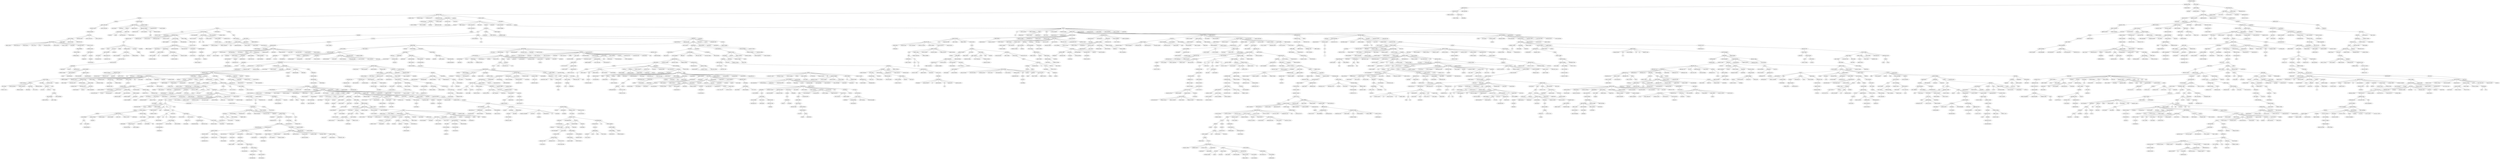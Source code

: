 strict graph "" {
	node [label="\N"];
	0	[id=0,
		label="mechanism design",
		level=1,
		pos="4001.233197640917,-4782.581958041557",
		weight=0];
	1	[id=1,
		label="algorithmic game",
		level=1,
		pos="3476.0779491343837,-4188.15677734774",
		weight=0];
	0 -- 1	[level=1];
	2	[id=2,
		label="auction theory",
		level=1,
		pos="4553.9042854678155,-4391.2376008313095",
		weight=0];
	0 -- 2	[level=1];
	3	[id=3,
		label="approximation al",
		level=1,
		pos="2983.3636018668676,-3788.1574337322168",
		weight=0];
	1 -- 3	[level=1];
	4	[id=4,
		label="learning theory",
		level=13,
		pos="3711.6336957447475,-4620.254627143854",
		weight=0];
	1 -- 4	[level=13];
	5	[id=5,
		label="market design",
		level=1,
		pos="4765.44451218032,-4994.302869768605",
		weight=0];
	2 -- 5	[level=1];
	6	[id=6,
		label="microeconomic th",
		level=6,
		pos="4421.4508077065975,-3871.6196054550946",
		weight=0];
	2 -- 6	[level=6];
	8	[id=8,
		label="combinatorial op",
		level=1,
		pos="2270.3289125825363,-3322.628336953418",
		weight=0];
	3 -- 8	[level=1];
	9	[id=9,
		label="online algorithm",
		level=14,
		pos="3113.351754794011,-4111.679934800651",
		weight=0];
	3 -- 9	[level=14];
	10	[id=10,
		label=matching,
		level=16,
		pos="4933.258381912211,-5259.609786129187",
		weight=0];
	5 -- 10	[level=16];
	11	[id=11,
		label="matching theory",
		level=14,
		pos="5095.8419091290825,-5143.134455994612",
		weight=0];
	5 -- 11	[level=14];
	12	[id=12,
		label=auctions,
		level=1,
		pos="5312.81655386813,-4512.135091688617",
		weight=0];
	5 -- 12	[level=1];
	13	[id=13,
		label="game theory",
		level=6,
		pos="4354.429233915198,-3325.58602495134",
		weight=0];
	6 -- 13	[level=6];
	14	[id=14,
		label="decision theory",
		level=13,
		pos="4301.970539530665,-3518.6485202053996",
		weight=0];
	6 -- 14	[level=13];
	15	[id=15,
		label="information econ",
		level=15,
		pos="4134.541415331381,-3718.999307485807",
		weight=0];
	6 -- 15	[level=15];
	16	[id=16,
		label="operations resea",
		level=1,
		pos="1767.8429649667237,-2409.660798282179",
		weight=0];
	8 -- 16	[level=1];
	17	[id=17,
		label="integer programm",
		level=15,
		pos="2377.1527383516473,-3620.9222051426254",
		weight=0];
	8 -- 17	[level=15];
	18	[id=18,
		label=metaheuristics,
		level=13,
		pos="2561.550790269968,-3693.339530560889",
		weight=0];
	8 -- 18	[level=13];
	19	[id=19,
		label="industrial organ",
		level=1,
		pos="5276.001551965532,-3958.7720093230537",
		weight=0];
	12 -- 19	[level=1];
	20	[id=20,
		label="economic theory",
		level=15,
		pos="4229.420733180258,-3026.973445570057",
		weight=0];
	13 -- 20	[level=15];
	21	[id=21,
		label="social choice",
		level=17,
		pos="4087.2155662651976,-3260.930710464346",
		weight=0];
	13 -- 21	[level=17];
	22	[id=22,
		label=microeconomics,
		level=15,
		pos="4667.922771136307,-3240.729950685434",
		weight=0];
	13 -- 22	[level=15];
	24	[id=24,
		label=bargaining,
		level=17,
		pos="4111.240489308523,-3459.4822355674937",
		weight=0];
	13 -- 24	[level=17];
	25	[id=25,
		label="experimental eco",
		level=8,
		pos="4784.4604577884675,-3074.9261036308535",
		weight=0];
	13 -- 25	[level=8];
	26	[id=26,
		label=scheduling,
		level=5,
		pos="2313.899096862628,-2874.894756718742",
		weight=0];
	16 -- 26	[level=5];
	28	[id=28,
		label="multiple criteri",
		level=17,
		pos="1580.9427115308563,-2831.006042717585",
		weight=0];
	16 -- 28	[level=17];
	31	[id=31,
		label="industrial engin",
		level=12,
		pos="2038.9276893080137,-2635.8125945306006",
		weight=0];
	16 -- 31	[level=12];
	33	[id=33,
		label="combinatorial 02",
		level=15,
		pos="1429.497731535986,-3393.8438061796774",
		weight=0];
	16 -- 33	[level=15];
	36	[id=36,
		label="management scien",
		level=14,
		pos="1751.1302155675949,-3082.530020754104",
		weight=0];
	16 -- 36	[level=14];
	38	[id=38,
		label=optimization,
		level=1,
		pos="584.1503173867,-1842.5482127496873",
		weight=0];
	16 -- 38	[level=1];
	39	[id=39,
		label=queueing,
		level=14,
		pos="1988.9257203339298,-2830.696642197539",
		weight=0];
	16 -- 39	[level=14];
	40	[id=40,
		label="decision analysi",
		level=13,
		pos="1937.4837820214648,-3023.967632522258",
		weight=0];
	16 -- 40	[level=13];
	42	[id=42,
		label="vehicle routing ",
		level=15,
		pos="2815.123358334487,-3888.573492785193",
		weight=0];
	18 -- 42	[level=15];
	45	[id=45,
		label=timetabling,
		level=14,
		pos="2680.349936522531,-4031.2491232999837",
		weight=0];
	18 -- 45	[level=14];
	46	[id=46,
		label="international 05",
		level=10,
		pos="5270.213348380571,-4477.557397543416",
		weight=0];
	19 -- 46	[level=10];
	47	[id=47,
		label="applied microe03",
		level=1,
		pos="5854.332412902723,-4192.464740783387",
		weight=0];
	19 -- 47	[level=1];
	48	[id=48,
		label="applied game the",
		level=17,
		pos="5379.706660257785,-4223.513293878601",
		weight=0];
	19 -- 48	[level=17];
	49	[id=49,
		label="applied microe02",
		level=17,
		pos="5480.760873965368,-3770.9931001363307",
		weight=0];
	19 -- 49	[level=17];
	50	[id=50,
		label=antitrust,
		level=6,
		pos="5886.310339854487,-4024.869945763273",
		weight=0];
	19 -- 50	[level=6];
	51	[id=51,
		label="competition poli",
		level=15,
		pos="5103.13168217625,-4226.6738697257715",
		weight=0];
	19 -- 51	[level=15];
	53	[id=53,
		label="behavioral econo",
		level=8,
		pos="5220.597803913661,-3318.786197484171",
		weight=0];
	25 -- 53	[level=8];
	54	[id=54,
		label=planning,
		level=5,
		pos="3023.1521997993445,-2978.8007968256284",
		weight=0];
	26 -- 54	[level=5];
	55	[id=55,
		label="production plann",
		level=7,
		pos="2842.546341414004,-2892.9292917879075",
		weight=0];
	26 -- 55	[level=7];
	56	[id=56,
		label="variational ineq",
		level=16,
		pos="939.3904807792564,-1875.511103800429",
		weight=0];
	38 -- 56	[level=16];
	57	[id=57,
		label=simulation,
		level=9,
		pos="987.2538509361868,-2318.101266404778",
		weight=0];
	38 -- 57	[level=9];
	58	[id=58,
		label="optimal control",
		level=13,
		pos="984.0344294517897,-2079.6939810354716",
		weight=0];
	38 -- 58	[level=13];
	59	[id=59,
		label="variational anal",
		level=15,
		pos="613.6027102981006,-2232.933143089202",
		weight=0];
	38 -- 59	[level=15];
	61	[id=61,
		label=stochastics,
		level=14,
		pos="811.8103627092403,-2210.464402635764",
		weight=0];
	38 -- 61	[level=14];
	62	[id=62,
		label=control,
		level=1,
		pos="-640.7768271949985,-698.1903122771213",
		weight=0];
	38 -- 62	[level=1];
	63	[id=63,
		label="risk analysis",
		level=16,
		pos="2073.8692763875965,-3285.163962542272",
		weight=0];
	40 -- 63	[level=16];
	66	[id=66,
		label="trade policy",
		level=16,
		pos="4943.388519269408,-4662.086626334876",
		weight=0];
	46 -- 66	[level=16];
	67	[id=67,
		label="foreign direct i",
		level=16,
		pos="4838.003456786518,-4492.1048503186985",
		weight=0];
	46 -- 67	[level=16];
	68	[id=68,
		label="labor economics",
		level=1,
		pos="5285.943724675,-4621.444743307765",
		weight=0];
	47 -- 68	[level=1];
	69	[id=69,
		label=regulation,
		level=12,
		pos="5484.29744071795,-3931.444188831392",
		weight=0];
	50 -- 69	[level=12];
	70	[id=70,
		label="intellectual pro",
		level=7,
		pos="6697.523750907492,-4325.66325459234",
		weight=0];
	50 -- 70	[level=7];
	74	[id=74,
		label="power system ope",
		level=5,
		pos="3706.728568188004,-2960.501836946059",
		weight=0];
	54 -- 74	[level=5];
	76	[id=76,
		label="supply chain man",
		level=7,
		pos="2964.8863818445443,-2385.8648528213353",
		weight=0];
	55 -- 76	[level=7];
	77	[id=77,
		label="inventory manage",
		level=16,
		pos="3123.7731473451895,-2782.733839136272",
		weight=0];
	55 -- 77	[level=16];
	79	[id=79,
		label="system modeling",
		level=15,
		pos="882.2811392447584,-2617.610360173304",
		weight=0];
	57 -- 79	[level=15];
	80	[id=80,
		label="device modeling",
		level=17,
		pos="1232.4065532265315,-2439.8042383990164",
		weight=0];
	57 -- 80	[level=17];
	81	[id=81,
		label=modeling,
		level=10,
		pos="1002.3667667690659,-2763.9148236534606",
		weight=0];
	57 -- 81	[level=10];
	83	[id=83,
		label="agent-based mode",
		level=12,
		pos="1193.1869325364034,-2700.274635592222",
		weight=0];
	57 -- 83	[level=12];
	84	[id=84,
		label="convex analysis",
		level=16,
		pos="708.9001434464149,-2531.266130023627",
		weight=0];
	59 -- 84	[level=16];
	85	[id=85,
		label=dynamics,
		level=6,
		pos="137.270069093517,-710.8747979779531",
		weight=0];
	62 -- 85	[level=6];
	86	[id=86,
		label="flight dynamics",
		level=16,
		pos="-564.1311358129683,-1043.5840686647925",
		weight=0];
	62 -- 86	[level=16];
	87	[id=87,
		label="power system sta",
		level=12,
		pos="-149.32756110920894,-702.3376158483301",
		weight=0];
	62 -- 87	[level=12];
	89	[id=89,
		label="fluid power",
		level=17,
		pos="-385.82633584482755,-955.8821340930052",
		weight=0];
	62 -- 89	[level=17];
	90	[id=90,
		label=guidance,
		level=1,
		pos="-344.9548814899458,140.45817149063248",
		weight=0];
	62 -- 90	[level=1];
	91	[id=91,
		label=estimation,
		level=13,
		pos="-891.0157502262205,-573.8697241633163",
		weight=0];
	62 -- 91	[level=13];
	92	[id=92,
		label="system dynamics",
		level=15,
		pos="-541.6354621013518,-415.00271524919145",
		weight=0];
	62 -- 92	[level=15];
	93	[id=93,
		label=mechatronics,
		level=1,
		pos="-1679.1680118508261,-182.37854308200474",
		weight=0];
	62 -- 93	[level=1];
	94	[id=94,
		label=decision,
		level=17,
		pos="2205.1046589410857,-3525.740856978842",
		weight=0];
	63 -- 94	[level=17];
	95	[id=95,
		label="economics of edu",
		level=13,
		pos="7485.14684927785,-7423.778359316405",
		weight=0];
	68 -- 95	[level=13];
	96	[id=96,
		label="public economics",
		level=5,
		pos="5998.948742399961,-5932.188293529201",
		weight=0];
	68 -- 96	[level=5];
	98	[id=98,
		label="health economics",
		level=9,
		pos="6957.0895122338425,-7172.0722503073575",
		weight=0];
	68 -- 98	[level=9];
	99	[id=99,
		label="public finance",
		level=14,
		pos="7046.878922085778,-6873.1339302628385",
		weight=0];
	68 -- 99	[level=14];
	100	[id=100,
		label="applied economet",
		level=13,
		pos="5997.712826611604,-5493.657589019034",
		weight=0];
	68 -- 100	[level=13];
	102	[id=102,
		label="personnel econom",
		level=12,
		pos="5370.40981908028,-4776.727180948802",
		weight=0];
	68 -- 102	[level=12];
	104	[id=104,
		label="development econ",
		level=1,
		pos="6588.051414400336,-5907.0850216609715",
		weight=0];
	68 -- 104	[level=1];
	105	[id=105,
		label=competition,
		level=16,
		pos="5657.911862271282,-3935.5418954752568",
		weight=0];
	69 -- 105	[level=16];
	109	[id=109,
		label=patents,
		level=7,
		pos="7413.198603922254,-4772.208167516232",
		weight=0];
	70 -- 109	[level=7];
	111	[id=111,
		label="electricity mark",
		level=5,
		pos="4355.202460875469,-2871.5048115197533",
		weight=0];
	74 -- 111	[level=5];
	112	[id=112,
		label="power system pla",
		level=17,
		pos="3938.080460480085,-2811.7238129403927",
		weight=0];
	74 -- 112	[level=17];
	115	[id=115,
		label=procurement,
		level=15,
		pos="3299.0008288576255,-2320.191579099144",
		weight=0];
	76 -- 115	[level=15];
	116	[id=116,
		label=operations,
		level=17,
		pos="2801.944864159892,-2153.8443659654",
		weight=0];
	76 -- 116	[level=17];
	117	[id=117,
		label=logistics,
		level=8,
		pos="3346.470923704003,-2047.6274271220634",
		weight=0];
	76 -- 117	[level=8];
	118	[id=118,
		label="supply chain ris",
		level=16,
		pos="3190.9097948415347,-2173.045259473345",
		weight=0];
	76 -- 118	[level=16];
	120	[id=120,
		label="operations manag",
		level=13,
		pos="2843.423963812757,-1969.0750672677282",
		weight=0];
	76 -- 120	[level=13];
	121	[id=121,
		label="humanitarian log",
		level=15,
		pos="3032.128035817284,-2032.748894187762",
		weight=0];
	76 -- 121	[level=15];
	124	[id=124,
		label="reverse logistic",
		level=17,
		pos="2685.6739365353733,-2294.154283893918",
		weight=0];
	76 -- 124	[level=17];
	128	[id=128,
		label=vibration,
		level=6,
		pos="812.2517520419269,-621.8037932388218",
		weight=0];
	85 -- 128	[level=6];
	129	[id=129,
		label="power system dyn",
		level=12,
		pos="228.63835216327482,-532.9654251414794",
		weight=0];
	87 -- 129	[level=12];
	130	[id=130,
		label=navigation,
		level=1,
		pos="-156.91488308298335,962.7135053609355",
		weight=0];
	90 -- 130	[level=1];
	132	[id=132,
		label="systems thinking",
		level=16,
		pos="-441.2957764762467,-129.0188930302239",
		weight=0];
	92 -- 132	[level=16];
	133	[id=133,
		label=robotics,
		level=1,
		pos="-2605.7803350508557,277.5550017345471",
		weight=0];
	93 -- 133	[level=1];
	135	[id=135,
		label="labour economics",
		level=15,
		pos="7195.55924211439,-7059.918827484836",
		weight=0];
	95 -- 135	[level=15];
	136	[id=136,
		label="urban economics",
		level=5,
		pos="6380.86866334211,-6880.298044329409",
		weight=0];
	96 -- 136	[level=5];
	140	[id=140,
		label="economics of agi",
		level=16,
		pos="6557.663391101557,-6833.802755298769",
		weight=0];
	98 -- 140	[level=16];
	141	[id=141,
		label="outcomes researc",
		level=11,
		pos="6471.219137136328,-6686.988657808887",
		weight=0];
	98 -- 141	[level=11];
	143	[id=143,
		label="health technolog",
		level=16,
		pos="6777.255899281218,-7304.2652775861025",
		weight=0];
	98 -- 143	[level=16];
	145	[id=145,
		label="health policy",
		level=12,
		pos="8665.78676934396,-8738.698286423085",
		weight=0];
	98 -- 145	[level=12];
	146	[id=146,
		label=taxation,
		level=15,
		pos="6742.695871353434,-6659.616165436776",
		weight=0];
	99 -- 146	[level=15];
	148	[id=148,
		label="organizational e",
		level=12,
		pos="5545.133382913724,-5256.269028716602",
		weight=0];
	102 -- 148	[level=12];
	149	[id=149,
		label="chinese economy",
		level=17,
		pos="6557.008637306422,-5945.118398189958",
		weight=0];
	104 -- 149	[level=17];
	150	[id=150,
		label="political econ02",
		level=1,
		pos="7247.239265405034,-6628.831841778508",
		weight=0];
	104 -- 150	[level=1];
	152	[id=152,
		label="agricultural eco",
		level=4,
		pos="7287.998754404202,-5970.715707353713",
		weight=0];
	104 -- 152	[level=4];
	153	[id=153,
		label=microfinance,
		level=17,
		pos="6844.172400343416,-6015.119323613504",
		weight=0];
	104 -- 153	[level=17];
	155	[id=155,
		label=copyright,
		level=7,
		pos="8122.28911283271,-5184.904312559973",
		weight=0];
	109 -- 155	[level=7];
	156	[id=156,
		label=trademark,
		level=17,
		pos="7419.42025372863,-4497.352056487437",
		weight=0];
	109 -- 156	[level=17];
	157	[id=157,
		label="demand response",
		level=6,
		pos="4954.852463392959,-2737.071741789497",
		weight=0];
	111 -- 157	[level=6];
	158	[id=158,
		label=transportation,
		level=8,
		pos="3826.741197954155,-1891.1310714073518",
		weight=0];
	117 -- 158	[level=8];
	160	[id=160,
		label="supply chain",
		level=13,
		pos="3556.882614984681,-1735.4240531092805",
		weight=0];
	117 -- 160	[level=13];
	163	[id=163,
		label="operations strat",
		level=17,
		pos="2823.010610817572,-1703.3888701908045",
		weight=0];
	120 -- 163	[level=17];
	164	[id=164,
		label="service operatio",
		level=17,
		pos="2644.104485221468,-1788.501096337566",
		weight=0];
	120 -- 164	[level=17];
	165	[id=165,
		label=lean,
		level=15,
		pos="3019.7167341493837,-1691.7409359254852",
		weight=0];
	120 -- 165	[level=15];
	166	[id=166,
		label="behavioral opera",
		level=16,
		pos="3128.9786327661714,-1859.257528638657",
		weight=0];
	120 -- 166	[level=16];
	167	[id=167,
		label=noise,
		level=15,
		pos="978.1309456850925,-897.5661330737469",
		weight=0];
	128 -- 167	[level=15];
	168	[id=168,
		label="structural dynam",
		level=7,
		pos="1478.939610547438,-470.44035020894216",
		weight=0];
	128 -- 168	[level=7];
	169	[id=169,
		label=rotordynamics,
		level=14,
		pos="1130.4990942614695,-768.0132901808612",
		weight=0];
	128 -- 169	[level=14];
	170	[id=170,
		label=acoustics,
		level=6,
		pos="1213.4069785333684,-241.3038900492833",
		weight=0];
	128 -- 170	[level=6];
	171	[id=171,
		label=stability,
		level=13,
		pos="584.1172630094695,-651.2048162504605",
		weight=0];
	129 -- 171	[level=13];
	173	[id=173,
		label=gnss,
		level=1,
		pos="-55.684570088452006,1924.942217769017",
		weight=0];
	130 -- 173	[level=1];
	174	[id=174,
		label=tracking,
		level=12,
		pos="197.28837066689152,736.3461959752206",
		weight=0];
	130 -- 174	[level=12];
	176	[id=176,
		label="spatial cognitio",
		level=13,
		pos="-118.60589386975226,1332.8155370935162",
		weight=0];
	130 -- 176	[level=13];
	177	[id=177,
		label=uav,
		level=15,
		pos="-2312.4888513667916,542.9671403769692",
		weight=0];
	133 -- 177	[level=15];
	178	[id=178,
		label="control systems",
		level=13,
		pos="-2687.3029720279965,632.9511294184435",
		weight=0];
	133 -- 178	[level=13];
	179	[id=179,
		label="robotic manipula",
		level=14,
		pos="-2860.2286385268053,527.4959865247073",
		weight=0];
	133 -- 179	[level=14];
	181	[id=181,
		label=haptics,
		level=13,
		pos="-2328.548480155807,713.8128366133488",
		weight=0];
	133 -- 181	[level=13];
	183	[id=183,
		label=slam,
		level=15,
		pos="-2493.6495771242157,633.2629681018124",
		weight=0];
	133 -- 183	[level=15];
	184	[id=184,
		label="active perceptio",
		level=15,
		pos="-2354.9745485063136,-41.73880032290268",
		weight=0];
	133 -- 184	[level=15];
	190	[id=190,
		label="humanoid robotic",
		level=17,
		pos="-2273.573662049851,379.84450678968415",
		weight=0];
	133 -- 190	[level=17];
	192	[id=192,
		label="artificial intel",
		level=1,
		pos="-4666.470842498278,1476.969822845116",
		weight=0];
	133 -- 192	[level=1];
	193	[id=193,
		label="human-robot inte",
		level=13,
		pos="-2890.9150491486816,3.2914752621925305",
		weight=0];
	133 -- 193	[level=13];
	194	[id=194,
		label="learning from de",
		level=17,
		pos="-2569.0682557642644,-32.49071753868516",
		weight=0];
	133 -- 194	[level=17];
	195	[id=195,
		label="control theory",
		level=9,
		pos="-2775.4000210289387,-163.21507305876239",
		weight=0];
	133 -- 195	[level=9];
	197	[id=197,
		label="motion planning",
		level=14,
		pos="-2507.5816193432925,-159.4544509548759",
		weight=0];
	133 -- 197	[level=14];
	198	[id=198,
		label="micro air vehicl",
		level=16,
		pos="-2957.7471712321762,191.7928253196546",
		weight=0];
	133 -- 198	[level=16];
	199	[id=199,
		label=automation,
		level=13,
		pos="-2214.967108725871,114.87593914779008",
		weight=0];
	133 -- 199	[level=13];
	200	[id=200,
		label="applied microeco",
		level=16,
		pos="7142.563097954894,-7239.5191119177025",
		weight=0];
	135 -- 200	[level=16];
	201	[id=201,
		label="family economics",
		level=16,
		pos="7453.345163171766,-7390.908288156956",
		weight=0];
	135 -- 201	[level=16];
	202	[id=202,
		label="real estate",
		level=7,
		pos="7108.332849450344,-8020.174582146501",
		weight=0];
	136 -- 202	[level=7];
	203	[id=203,
		label="real estate econ",
		level=15,
		pos="6444.413287913401,-6543.287892230338",
		weight=0];
	136 -- 203	[level=15];
	204	[id=204,
		label=regional,
		level=15,
		pos="6281.360751495456,-6612.019157249415",
		weight=0];
	136 -- 204	[level=15];
	205	[id=205,
		label="economic geograp",
		level=5,
		pos="5667.869904137685,-6248.012645929434",
		weight=0];
	136 -- 205	[level=5];
	207	[id=207,
		label=pharmacoeconomic,
		level=11,
		pos="6667.4207708987815,-7155.861493182505",
		weight=0];
	141 -- 207	[level=11];
	208	[id=208,
		label="health systems",
		level=12,
		pos="8354.413077548825,-8998.05397554253",
		weight=0];
	145 -- 208	[level=12];
	209	[id=209,
		label="health services ",
		level=12,
		pos="8925.858214804215,-9763.580708796933",
		weight=0];
	145 -- 209	[level=12];
	211	[id=211,
		label="contract theory",
		level=13,
		pos="5696.892187562309,-5600.482375417918",
		weight=0];
	148 -- 211	[level=13];
	212	[id=212,
		label="comparative po02",
		level=1,
		pos="7844.005864092203,-7285.712201139721",
		weight=0];
	150 -- 212	[level=1];
	213	[id=213,
		label="formal political",
		level=14,
		pos="7378.666721060749,-6952.606228904778",
		weight=0];
	150 -- 213	[level=14];
	214	[id=214,
		label=corruption,
		level=14,
		pos="7535.101763944985,-6829.62746633225",
		weight=0];
	150 -- 214	[level=14];
	216	[id=216,
		label="cultural economi",
		level=17,
		pos="7522.199362944354,-6630.044649777838",
		weight=0];
	150 -- 216	[level=17];
	217	[id=217,
		label="rural developmen",
		level=8,
		pos="7785.295541734922,-6088.46165798316",
		weight=0];
	152 -- 217	[level=8];
	218	[id=218,
		label="environmental ec",
		level=4,
		pos="7935.038264606052,-5879.482726335994",
		weight=0];
	152 -- 218	[level=4];
	219	[id=219,
		label=agribusiness,
		level=14,
		pos="7562.548642256347,-6187.383603349047",
		weight=0];
	152 -- 219	[level=14];
	222	[id=222,
		label="open access",
		level=7,
		pos="8744.788305714676,-5545.944425799468",
		weight=0];
	155 -- 222	[level=7];
	223	[id=223,
		label="smart grid",
		level=6,
		pos="5480.874002798889,-2453.898343585738",
		weight=0];
	157 -- 223	[level=6];
	225	[id=225,
		label=transition,
		level=10,
		pos="4268.362093999997,-1978.717675276648",
		weight=0];
	158 -- 225	[level=10];
	226	[id=226,
		label=cycling,
		level=17,
		pos="4071.731237986304,-2015.6475797079638",
		weight=0];
	158 -- 226	[level=17];
	227	[id=227,
		label="travel behaviour",
		level=15,
		pos="3951.5312419220945,-2191.2715517596293",
		weight=0];
	158 -- 227	[level=15];
	228	[id=228,
		label="discrete choice ",
		level=15,
		pos="4144.364728136634,-1821.921799065226",
		weight=0];
	158 -- 228	[level=15];
	232	[id=232,
		label=agile,
		level=16,
		pos="3257.021740303045,-1511.3958276906092",
		weight=0];
	165 -- 232	[level=16];
	233	[id=233,
		label="vibration contro",
		level=16,
		pos="1192.2702536351226,-1107.9608825909304",
		weight=0];
	167 -- 233	[level=16];
	234	[id=234,
		label=aeroelasticity,
		level=13,
		pos="1847.301569700032,-367.6193628087769",
		weight=0];
	168 -- 234	[level=13];
	236	[id=236,
		label="earthquake engin",
		level=7,
		pos="2128.4235467094086,-142.2400105249347",
		weight=0];
	168 -- 236	[level=7];
	237	[id=237,
		label="wind engineering",
		level=17,
		pos="1377.3595364082105,-393.7804691272755",
		weight=0];
	168 -- 237	[level=17];
	239	[id=239,
		label="structural healt",
		level=8,
		pos="1760.6094842447364,-48.65750368486194",
		weight=0];
	168 -- 239	[level=8];
	240	[id=240,
		label="wave propagation",
		level=13,
		pos="1535.4037186503974,-847.7423694027235",
		weight=0];
	168 -- 240	[level=13];
	242	[id=242,
		label="nonlinear vibrat",
		level=15,
		pos="1802.3944700428224,-566.131490154768",
		weight=0];
	168 -- 242	[level=15];
	244	[id=244,
		label=audio,
		level=13,
		pos="1014.3816785458062,70.12850086090874",
		weight=0];
	170 -- 244	[level=13];
	245	[id=245,
		label=ionosphere,
		level=7,
		pos="497.0855343590515,1615.7532099782547",
		weight=0];
	173 -- 245	[level=7];
	246	[id=246,
		label=geodesy,
		level=1,
		pos="-132.36554335432362,2899.303750542191",
		weight=0];
	173 -- 246	[level=1];
	247	[id=247,
		label=localization,
		level=12,
		pos="435.8487494701685,417.8098313526093",
		weight=0];
	174 -- 247	[level=12];
	248	[id=248,
		label="object detection",
		level=16,
		pos="474.4619291204301,614.0468452084868",
		weight=0];
	174 -- 248	[level=16];
	249	[id=249,
		label="embodied cogniti",
		level=16,
		pos="-358.5294093813761,1508.870755768775",
		weight=0];
	176 -- 249	[level=16];
	250	[id=250,
		label=uas,
		level=16,
		pos="-2040.5048037883382,438.5823477697369",
		weight=0];
	177 -- 250	[level=16];
	252	[id=252,
		label=teleoperation,
		level=15,
		pos="-1997.1497651827765,705.7509572954056",
		weight=0];
	181 -- 252	[level=15];
	253	[id=253,
		label="surgical robotic",
		level=17,
		pos="-2464.1375514996366,947.9848987366057",
		weight=0];
	181 -- 253	[level=17];
	254	[id=254,
		label="rehabilitation r",
		level=17,
		pos="-2280.6032053095423,975.6832501943366",
		weight=0];
	181 -- 254	[level=17];
	257	[id=257,
		label="robot vision",
		level=16,
		pos="-2784.973432200118,786.7667781063722",
		weight=0];
	183 -- 257	[level=16];
	258	[id=258,
		label="computational cr",
		level=17,
		pos="-4754.528977252724,1162.6844327077656",
		weight=0];
	192 -- 258	[level=17];
	259	[id=259,
		label="probabilistic pr",
		level=15,
		pos="-4199.996477295295,1419.6182504232854",
		weight=0];
	192 -- 259	[level=15];
	260	[id=260,
		label="machine learning",
		level=5,
		pos="-5122.256332826087,1844.1944488070858",
		weight=0];
	192 -- 260	[level=5];
	261	[id=261,
		label="evolutionary com",
		level=7,
		pos="-5121.262532046582,1521.0419392117026",
		weight=0];
	192 -- 261	[level=7];
	262	[id=262,
		label="computer vision",
		level=3,
		pos="-5388.256513409172,1002.694681691958",
		weight=0];
	192 -- 262	[level=3];
	263	[id=263,
		label="reinforcement le",
		level=9,
		pos="-4194.639968757261,941.2398119975625",
		weight=0];
	192 -- 263	[level=9];
	264	[id=264,
		label="multi-agent syst",
		level=10,
		pos="-4901.463975506929,1020.6741491560338",
		weight=0];
	192 -- 264	[level=10];
	268	[id=268,
		label="knowledge repres",
		level=1,
		pos="-4734.41038137324,285.5283902288983",
		weight=0];
	192 -- 268	[level=1];
	269	[id=269,
		label="natural language",
		level=5,
		pos="-1698.3806615731696,-3263.421843141859",
		weight=0];
	192 -- 269	[level=5];
	273	[id=273,
		label="path planning",
		level=15,
		pos="-2707.0586065570055,-388.322615690804",
		weight=0];
	197 -- 273	[level=15];
	274	[id=274,
		label=manipulation,
		level=14,
		pos="-2428.3829130079057,-475.54097448722047",
		weight=0];
	197 -- 274	[level=14];
	275	[id=275,
		label=housing,
		level=7,
		pos="7609.104499892092,-8928.606747956224",
		weight=0];
	202 -- 275	[level=7];
	276	[id=276,
		label="regional science",
		level=6,
		pos="6154.91923143735,-7164.822451386095",
		weight=0];
	205 -- 276	[level=6];
	277	[id=277,
		label="evolutionary eco",
		level=12,
		pos="5935.634563837682,-6751.746311194908",
		weight=0];
	205 -- 277	[level=12];
	278	[id=278,
		label="innovation studi",
		level=17,
		pos="5910.871018175665,-6530.2705743961105",
		weight=0];
	205 -- 278	[level=17];
	280	[id=280,
		label="regional develop",
		level=12,
		pos="5721.631785398586,-6767.786683044257",
		weight=0];
	205 -- 280	[level=12];
	281	[id=281,
		label="political geogra",
		level=12,
		pos="6293.9335867627315,-7015.837931811347",
		weight=0];
	205 -- 281	[level=12];
	282	[id=282,
		label=pharmacoepidemio,
		level=11,
		pos="7599.173704848916,-8714.698654314905",
		weight=0];
	207 -- 282	[level=11];
	284	[id=284,
		label="global health",
		level=12,
		pos="8640.049371655728,-9353.049993037821",
		weight=0];
	208 -- 284	[level=12];
	285	[id=285,
		label="quality of care",
		level=16,
		pos="8821.834650156272,-9805.53564104293",
		weight=0];
	209 -- 285	[level=16];
	286	[id=286,
		label="primary care",
		level=13,
		pos="9021.704348583602,-9798.403526210099",
		weight=0];
	209 -- 286	[level=13];
	287	[id=287,
		label=democratization,
		level=14,
		pos="7886.104856829348,-7535.71645278849",
		weight=0];
	212 -- 287	[level=14];
	288	[id=288,
		label="latin america",
		level=13,
		pos="8121.112546214923,-7628.410898765265",
		weight=0];
	212 -- 288	[level=13];
	289	[id=289,
		label="political econom",
		level=16,
		pos="7617.507010926136,-7486.031675697288",
		weight=0];
	212 -- 289	[level=16];
	290	[id=290,
		label="political partie",
		level=1,
		pos="8527.674479941164,-7501.955723366721",
		weight=0];
	212 -- 290	[level=1];
	291	[id=291,
		label="chinese politics",
		level=14,
		pos="7921.347339406368,-7623.860799942077",
		weight=0];
	212 -- 291	[level=14];
	293	[id=293,
		label="european politic",
		level=16,
		pos="8108.943757515208,-7435.944026771596",
		weight=0];
	212 -- 293	[level=16];
	294	[id=294,
		label="latin american p",
		level=15,
		pos="8173.013448069674,-7249.3025360206375",
		weight=0];
	212 -- 294	[level=15];
	295	[id=295,
		label="legislative stud",
		level=17,
		pos="8045.062177406338,-7095.586987361537",
		weight=0];
	212 -- 295	[level=17];
	296	[id=296,
		label=agriculture,
		level=9,
		pos="8243.81451931364,-6245.163452247731",
		weight=0];
	217 -- 296	[level=9];
	297	[id=297,
		label="energy economics",
		level=9,
		pos="8365.877998798165,-6087.750361559287",
		weight=0];
	218 -- 297	[level=9];
	298	[id=298,
		label="non-market valua",
		level=17,
		pos="7750.830749325854,-5673.2945997221495",
		weight=0];
	218 -- 298	[level=17];
	299	[id=299,
		label="ecological econo",
		level=5,
		pos="8520.855711843176,-5961.3264901754455",
		weight=0];
	218 -- 299	[level=5];
	301	[id=301,
		label="water economics",
		level=15,
		pos="7620.308678586056,-5960.868445938306",
		weight=0];
	218 -- 301	[level=15];
	302	[id=302,
		label="resource economi",
		level=13,
		pos="8130.818241170695,-5555.471879526183",
		weight=0];
	218 -- 302	[level=13];
	303	[id=303,
		label=altmetrics,
		level=7,
		pos="9417.746664211878,-5964.223588381479",
		weight=0];
	222 -- 303	[level=7];
	305	[id=305,
		label="institutional re",
		level=14,
		pos="9094.648256891907,-5571.0126361218845",
		weight=0];
	222 -- 305	[level=14];
	306	[id=306,
		label="open science",
		level=17,
		pos="8636.905591492034,-5293.446856157442",
		weight=0];
	222 -- 306	[level=17];
	310	[id=310,
		label="power systems",
		level=6,
		pos="5428.145090211656,-1755.5413534815928",
		weight=0];
	223 -- 310	[level=6];
	311	[id=311,
		label="distributed ener",
		level=15,
		pos="5344.0337395135675,-2155.741336996321",
		weight=0];
	223 -- 311	[level=15];
	315	[id=315,
		label="power system eco",
		level=15,
		pos="5821.711803327203,-2404.076249601142",
		weight=0];
	223 -- 315	[level=15];
	316	[id=316,
		label="power system rel",
		level=14,
		pos="5726.404410133446,-2714.039454765501",
		weight=0];
	223 -- 316	[level=14];
	318	[id=318,
		label="reinforced concr",
		level=10,
		pos="2627.7417778700783,-229.84215193781165",
		weight=0];
	236 -- 318	[level=10];
	319	[id=319,
		label="engineering seis",
		level=15,
		pos="2367.620400237276,69.17921747230501",
		weight=0];
	236 -- 319	[level=15];
	320	[id=320,
		label="structural relia",
		level=15,
		pos="2450.169905502563,-106.4825004223213",
		weight=0];
	236 -- 320	[level=15];
	321	[id=321,
		label="performance-base",
		level=14,
		pos="2212.764837166851,-324.2204104693597",
		weight=0];
	236 -- 321	[level=14];
	322	[id=322,
		label="masonry structur",
		level=17,
		pos="2089.7833886509848,-422.3722826369938",
		weight=0];
	236 -- 322	[level=17];
	323	[id=323,
		label="structural engin",
		level=7,
		pos="2242.4171918013285,477.6177352815041",
		weight=0];
	236 -- 323	[level=7];
	324	[id=324,
		label="seismic design",
		level=14,
		pos="2106.9518237891316,211.24021608164335",
		weight=0];
	236 -- 324	[level=14];
	326	[id=326,
		label="smart structures",
		level=16,
		pos="1474.8587808425054,-138.96778829388896",
		weight=0];
	239 -- 326	[level=16];
	329	[id=329,
		label=ultrasonics,
		level=12,
		pos="1704.2523356383927,340.1962191397312",
		weight=0];
	239 -- 329	[level=12];
	330	[id=330,
		label="wireless sensors",
		level=16,
		pos="1519.3352124523499,126.16179177150214",
		weight=0];
	239 -- 330	[level=16];
	331	[id=331,
		label="system identific",
		level=8,
		pos="1879.3114261711676,434.23983364667686",
		weight=0];
	239 -- 331	[level=8];
	332	[id=332,
		label="nondestructive e",
		level=17,
		pos="2025.8097469883714,28.312348839337822",
		weight=0];
	239 -- 332	[level=17];
	333	[id=333,
		label="speech signal pr",
		level=15,
		pos="1292.870203347179,237.80431855440833",
		weight=0];
	244 -- 333	[level=15];
	335	[id=335,
		label="space physics",
		level=8,
		pos="999.8158434742577,1401.7533638718435",
		weight=0];
	245 -- 335	[level=8];
	336	[id=336,
		label=surveying,
		level=5,
		pos="491.08339084991167,2974.1102154380847",
		weight=0];
	246 -- 336	[level=5];
	337	[id=337,
		label="crustal deformat",
		level=16,
		pos="-90.13504808108559,2555.353084243794",
		weight=0];
	246 -- 337	[level=16];
	338	[id=338,
		label=gps,
		level=14,
		pos="-309.5847083136939,2559.2569934656553",
		weight=0];
	246 -- 338	[level=14];
	339	[id=339,
		label=geophysics,
		level=2,
		pos="-392.7495146694282,3845.949592253614",
		weight=0];
	246 -- 339	[level=2];
	340	[id=340,
		label=recognition,
		level=17,
		pos="749.1241882866655,598.3118139670305",
		weight=0];
	248 -- 340	[level=17];
	343	[id=343,
		label="signal process02",
		level=5,
		pos="-5672.715771329036,2293.884951292083",
		weight=0];
	260 -- 343	[level=5];
	344	[id=344,
		label="deep learning",
		level=12,
		pos="-4709.110346347262,1908.1610579506757",
		weight=0];
	260 -- 344	[level=12];
	345	[id=345,
		label="graphical models",
		level=15,
		pos="-5190.503955603894,2154.00433084858",
		weight=0];
	260 -- 345	[level=15];
	346	[id=346,
		label="probabilistic gr",
		level=14,
		pos="-4842.997772618827,2056.7347923785796",
		weight=0];
	260 -- 346	[level=14];
	347	[id=347,
		label="statistical rela",
		level=17,
		pos="-4949.081791785919,1614.7799589623125",
		weight=0];
	260 -- 347	[level=17];
	348	[id=348,
		label="statistical mode",
		level=16,
		pos="-4995.725759592997,1556.205020153216",
		weight=0];
	260 -- 348	[level=16];
	349	[id=349,
		label="data mining",
		level=6,
		pos="-5886.459962565952,2074.797965854062",
		weight=0];
	260 -- 349	[level=6];
	350	[id=350,
		label="neural networks",
		level=13,
		pos="-5077.759556165463,2114.1352498630918",
		weight=0];
	260 -- 350	[level=13];
	351	[id=351,
		label="computational in",
		level=13,
		pos="-5482.038418131065,1735.7305243067435",
		weight=0];
	261 -- 351	[level=13];
	352	[id=352,
		label="multi-objective ",
		level=15,
		pos="-5348.870663145365,1801.3549794867024",
		weight=0];
	261 -- 352	[level=15];
	353	[id=353,
		label="artificial life",
		level=8,
		pos="-5636.7608045942525,1606.896573836698",
		weight=0];
	261 -- 353	[level=8];
	354	[id=354,
		label="swarm intelligen",
		level=14,
		pos="-5466.947872151141,1559.5899921741034",
		weight=0];
	261 -- 354	[level=14];
	355	[id=355,
		label="genetic programm",
		level=17,
		pos="-5214.232444242494,1317.4226871085923",
		weight=0];
	261 -- 355	[level=17];
	358	[id=358,
		label=biometrics,
		level=5,
		pos="-5966.217343741203,1444.1644191123344",
		weight=0];
	262 -- 358	[level=5];
	359	[id=359,
		label="gesture recognit",
		level=17,
		pos="-5649.682827238015,1130.2225590375788",
		weight=0];
	262 -- 359	[level=17];
	365	[id=365,
		label="medical image an",
		level=12,
		pos="-5834.65084052038,858.4486723624209",
		weight=0];
	262 -- 365	[level=12];
	366	[id=366,
		label="face analysis",
		level=15,
		pos="-5373.501543834852,597.7902644591629",
		weight=0];
	262 -- 366	[level=15];
	367	[id=367,
		label="robot perception",
		level=17,
		pos="-5075.541328634685,842.7762883700392",
		weight=0];
	262 -- 367	[level=17];
	368	[id=368,
		label="computer graphic",
		level=3,
		pos="-5979.419539820816,431.2105256452054",
		weight=0];
	262 -- 368	[level=3];
	371	[id=371,
		label="3d reconstructio",
		level=15,
		pos="-5704.457824811478,788.6200725576354",
		weight=0];
	262 -- 371	[level=15];
	374	[id=374,
		label="image understand",
		level=16,
		pos="-5712.901853817309,1020.0199758993245",
		weight=0];
	262 -- 374	[level=16];
	375	[id=375,
		label="cooperative cont",
		level=10,
		pos="-5025.473469562294,574.3454983579034",
		weight=0];
	264 -- 375	[level=10];
	376	[id=376,
		label=agents,
		level=17,
		pos="-4860.663213537656,745.719184259152",
		weight=0];
	264 -- 376	[level=17];
	377	[id=377,
		label=reasoning,
		level=14,
		pos="-4438.333448014912,126.93365973613926",
		weight=0];
	268 -- 377	[level=14];
	378	[id=378,
		label="logic programmin",
		level=10,
		pos="-5393.092672511405,315.65765259807256",
		weight=0];
	268 -- 378	[level=10];
	379	[id=379,
		label="semantic web",
		level=8,
		pos="-5050.246920688933,-157.0406365657359",
		weight=0];
	268 -- 379	[level=8];
	380	[id=380,
		label=ontologies,
		level=12,
		pos="-4846.833322169504,-178.02154170952335",
		weight=0];
	268 -- 380	[level=12];
	381	[id=381,
		label="automated reason",
		level=2,
		pos="-4916.358448223434,-464.77854417821237",
		weight=0];
	268 -- 381	[level=2];
	382	[id=382,
		label="description logi",
		level=17,
		pos="-4618.7881200808615,43.341076758763364",
		weight=0];
	268 -- 382	[level=17];
	383	[id=383,
		label=bionlp,
		level=15,
		pos="-1643.1838219108408,-2793.8516680519697",
		weight=0];
	269 -- 383	[level=15];
	384	[id=384,
		label="text mining",
		level=13,
		pos="-1718.8031451060072,-3445.069379426799",
		weight=0];
	269 -- 384	[level=13];
	385	[id=385,
		label="machine translat",
		level=13,
		pos="-1554.4744553374676,-3560.621758223394",
		weight=0];
	269 -- 385	[level=13];
	386	[id=386,
		label="language modelin",
		level=16,
		pos="-1537.117495868607,-2954.969111447306",
		weight=0];
	269 -- 386	[level=16];
	387	[id=387,
		label="text summarizati",
		level=17,
		pos="-1560.8987278749735,-3143.233809037771",
		weight=0];
	269 -- 387	[level=17];
	388	[id=388,
		label="computational li",
		level=5,
		pos="975.375065398538,-7448.869629559792",
		weight=0];
	269 -- 388	[level=5];
	389	[id=389,
		label="sentiment analys",
		level=14,
		pos="-1814.5383136450396,-3627.8187261665707",
		weight=0];
	269 -- 389	[level=14];
	390	[id=390,
		label="word sense disam",
		level=17,
		pos="-1387.517008334045,-3249.655922213562",
		weight=0];
	269 -- 390	[level=17];
	392	[id=392,
		label="information extr",
		level=13,
		pos="-2077.190340427606,-3295.2829376312943",
		weight=0];
	269 -- 392	[level=13];
	393	[id=393,
		label="crowd simulation",
		level=16,
		pos="-2988.214512900663,-493.2189564467053",
		weight=0];
	273 -- 393	[level=16];
	395	[id=395,
		label=gentrification,
		level=7,
		pos="8274.142408511125,-9896.39104367236",
		weight=0];
	275 -- 395	[level=7];
	398	[id=398,
		label=neighbourhoods,
		level=14,
		pos="7717.003070423103,-9259.606723695058",
		weight=0];
	275 -- 398	[level=14];
	400	[id=400,
		label="spatial economet",
		level=6,
		pos="6549.892915589796,-7941.650084046129",
		weight=0];
	276 -- 400	[level=6];
	401	[id=401,
		label="economics of inn",
		level=13,
		pos="6071.8875107629465,-7004.264995672237",
		weight=0];
	277 -- 401	[level=13];
	403	[id=403,
		label="urban geography",
		level=13,
		pos="6402.6025660724,-7269.053247043827",
		weight=0];
	281 -- 403	[level=13];
	406	[id=406,
		label="comparative effe",
		level=15,
		pos="7384.926369195135,-8521.716980080844",
		weight=0];
	282 -- 406	[level=15];
	407	[id=407,
		label="drug safety",
		level=14,
		pos="7989.313428006946,-8514.77395646078",
		weight=0];
	282 -- 407	[level=14];
	408	[id=408,
		label="clinical pharmac",
		level=12,
		pos="7989.6438584009575,-8973.405723706861",
		weight=0];
	282 -- 408	[level=12];
	409	[id=409,
		label=pharmacy,
		level=17,
		pos="7898.1000930305745,-8400.97438315833",
		weight=0];
	282 -- 409	[level=17];
	410	[id=410,
		label="maternal health",
		level=14,
		pos="8626.493752013801,-9697.52454567123",
		weight=0];
	284 -- 410	[level=14];
	416	[id=416,
		label=mexico,
		level=14,
		pos="8174.472583752411,-7962.30341825549",
		weight=0];
	288 -- 416	[level=14];
	417	[id=417,
		label=brazil,
		level=16,
		pos="8323.417842459761,-7830.687705612542",
		weight=0];
	288 -- 417	[level=16];
	418	[id=418,
		label="interest groups",
		level=17,
		pos="8514.95214361658,-7148.804486716785",
		weight=0];
	290 -- 418	[level=17];
	419	[id=419,
		label=elections,
		level=1,
		pos="9225.728914429585,-7172.202678230901",
		weight=0];
	290 -- 419	[level=1];
	421	[id=421,
		label="european union",
		level=17,
		pos="8324.791496710352,-7630.502789703876",
		weight=0];
	293 -- 421	[level=17];
	423	[id=423,
		label=food,
		level=13,
		pos="8437.54725724859,-6565.946761769193",
		weight=0];
	296 -- 423	[level=13];
	425	[id=425,
		label="food security",
		level=10,
		pos="8624.039609987374,-6486.016605399393",
		weight=0];
	296 -- 425	[level=10];
	426	[id=426,
		label="energy policy",
		level=10,
		pos="8773.909040303764,-6290.572258980928",
		weight=0];
	297 -- 426	[level=10];
	427	[id=427,
		label="sustainable deve",
		level=17,
		pos="8635.298837263239,-5713.258971093654",
		weight=0];
	299 -- 427	[level=17];
	428	[id=428,
		label="industrial ecolo",
		level=5,
		pos="9055.719091249013,-6196.058039086919",
		weight=0];
	299 -- 428	[level=5];
	430	[id=430,
		label=environmental,
		level=17,
		pos="8381.064851212303,-5667.821997835083",
		weight=0];
	302 -- 430	[level=17];
	431	[id=431,
		label=bibliometrics,
		level=7,
		pos="10028.00270740245,-6322.806918750817",
		weight=0];
	303 -- 431	[level=7];
	432	[id=432,
		label="scholarly commun",
		level=13,
		pos="9571.699703430662,-5627.572922167648",
		weight=0];
	303 -- 432	[level=13];
	433	[id=433,
		label="power electronic",
		level=6,
		pos="5235.049892120367,-780.4993947183775",
		weight=0];
	310 -- 433	[level=6];
	434	[id=434,
		label="high voltage",
		level=15,
		pos="5674.252833479977,-1981.5817089540863",
		weight=0];
	310 -- 434	[level=15];
	435	[id=435,
		label="electrical engin",
		level=17,
		pos="5482.20533076602,-2022.4123063608552",
		weight=0];
	310 -- 435	[level=17];
	436	[id=436,
		label="distribution net",
		level=17,
		pos="5699.370747587066,-1791.9066587076738",
		weight=0];
	310 -- 436	[level=17];
	437	[id=437,
		label=frp,
		level=10,
		pos="3146.405868011095,-324.8040464363687",
		weight=0];
	318 -- 437	[level=10];
	438	[id=438,
		label="timber engineeri",
		level=15,
		pos="2396.643053497746,752.7551234270005",
		weight=0];
	323 -- 438	[level=15];
	441	[id=441,
		label="civil engineerin",
		level=7,
		pos="2235.8737814947035,1078.21285182613",
		weight=0];
	323 -- 441	[level=7];
	442	[id=442,
		label="fire engineering",
		level=17,
		pos="2496.82882289877,580.328996494499",
		weight=0];
	323 -- 442	[level=17];
	443	[id=443,
		label="steel structures",
		level=15,
		pos="2051.851439357641,535.381832231848",
		weight=0];
	324 -- 443	[level=15];
	444	[id=444,
		label=ndt,
		level=12,
		pos="1774.2398071851803,734.8723180030968",
		weight=0];
	329 -- 444	[level=12];
	445	[id=445,
		label=nde,
		level=14,
		pos="1497.1609528409776,620.3539716903568",
		weight=0];
	329 -- 445	[level=14];
	446	[id=446,
		label="automatic contro",
		level=14,
		pos="1973.7415260690022,771.7546050962616",
		weight=0];
	331 -- 446	[level=14];
	447	[id=447,
		label="space weather",
		level=12,
		pos="1375.560928603768,1232.3346869592333",
		weight=0];
	335 -- 447	[level=12];
	448	[id=448,
		label="plasma physics",
		level=8,
		pos="1322.3914644560941,1832.607406222001",
		weight=0];
	335 -- 448	[level=8];
	449	[id=449,
		label="solar physics",
		level=13,
		pos="794.9293157566033,1721.1229043655017",
		weight=0];
	335 -- 449	[level=13];
	450	[id=450,
		label="magnetospheric p",
		level=15,
		pos="1323.395349860716,1422.0403189577398",
		weight=0];
	335 -- 450	[level=15];
	451	[id=451,
		label=geomatics,
		level=5,
		pos="1089.0157831384995,3132.794173024167",
		weight=0];
	336 -- 451	[level=5];
	452	[id=452,
		label=insar,
		level=15,
		pos="-506.14934415216055,2818.1542531201326",
		weight=0];
	338 -- 452	[level=15];
	453	[id=453,
		label=magnetotellurics,
		level=17,
		pos="-341.2713487221232,3545.205573063285",
		weight=0];
	339 -- 453	[level=17];
	454	[id=454,
		label="exploration seis",
		level=14,
		pos="-106.38726432339314,4034.613986411081",
		weight=0];
	339 -- 454	[level=14];
	456	[id=456,
		label=geology,
		level=2,
		pos="-747.7349664993219,4885.008276156704",
		weight=0];
	339 -- 456	[level=2];
	457	[id=457,
		label="rock physics",
		level=14,
		pos="-697.9407844718394,3670.7770177409247",
		weight=0];
	339 -- 457	[level=14];
	458	[id=458,
		label=seismic,
		level=15,
		pos="-536.7900314299402,3552.5306724678617",
		weight=0];
	339 -- 458	[level=15];
	459	[id=459,
		label="earthquake scien",
		level=16,
		pos="-90.97464207329352,3838.4679883145204",
		weight=0];
	339 -- 459	[level=16];
	460	[id=460,
		label=inversion,
		level=14,
		pos="-740.368505425831,3865.1244276428024",
		weight=0];
	339 -- 460	[level=14];
	461	[id=461,
		label="information theo",
		level=6,
		pos="-6042.758819746669,2840.0902581656605",
		weight=0];
	343 -- 461	[level=6];
	462	[id=462,
		label=sonar,
		level=15,
		pos="-5722.622323094859,2610.9998136918866",
		weight=0];
	343 -- 462	[level=15];
	463	[id=463,
		label="compressed sensi",
		level=13,
		pos="-5528.529846771272,2653.7160387236972",
		weight=0];
	343 -- 463	[level=13];
	464	[id=464,
		label="radar systems",
		level=16,
		pos="-5422.992688893181,2489.4200284665762",
		weight=0];
	343 -- 464	[level=16];
	465	[id=465,
		label="adaptive filteri",
		level=15,
		pos="-5945.3746709888865,2323.8776590817624",
		weight=0];
	343 -- 465	[level=15];
	468	[id=468,
		label=communication,
		level=6,
		pos="-6243.736839731317,2672.2077759240833",
		weight=0];
	343 -- 468	[level=6];
	469	[id=469,
		label="representation l",
		level=14,
		pos="-4772.592123288642,2251.0014009708198",
		weight=0];
	344 -- 469	[level=14];
	470	[id=470,
		label="bayesian network",
		level=14,
		pos="-5075.193566162176,2317.1923603384935",
		weight=0];
	346 -- 470	[level=14];
	471	[id=471,
		label="outlier detectio",
		level=16,
		pos="-5553.777270098212,2123.799054300025",
		weight=0];
	349 -- 471	[level=16];
	474	[id=474,
		label="graph mining",
		level=16,
		pos="-6211.129082518685,2307.8120104508143",
		weight=0];
	349 -- 474	[level=16];
	475	[id=475,
		label="business intelli",
		level=11,
		pos="-6267.121586552983,2437.4503217015595",
		weight=0];
	349 -- 475	[level=11];
	477	[id=477,
		label=databases,
		level=7,
		pos="-6567.395877415846,2284.9231063476254",
		weight=0];
	349 -- 477	[level=7];
	478	[id=478,
		label=clustering,
		level=13,
		pos="-5978.001698535002,2458.2109541527952",
		weight=0];
	349 -- 478	[level=13];
	479	[id=479,
		label="web mining",
		level=16,
		pos="-5661.585065823427,1778.4689737345109",
		weight=0];
	349 -- 479	[level=16];
	480	[id=480,
		label="social networks",
		level=10,
		pos="-6400.893805194547,2200.029834095644",
		weight=0];
	349 -- 480	[level=10];
	481	[id=481,
		label="social network a",
		level=13,
		pos="-6145.14413914506,2185.1121453883493",
		weight=0];
	349 -- 481	[level=13];
	482	[id=482,
		label="information retr",
		level=9,
		pos="-6096.264791391828,2037.4231877338855",
		weight=0];
	349 -- 482	[level=9];
	483	[id=483,
		label="recommender syst",
		level=8,
		pos="-6328.68816383761,1746.0069018457784",
		weight=0];
	349 -- 483	[level=8];
	484	[id=484,
		label="healthcare analy",
		level=16,
		pos="-5864.955448475456,2040.7984282593243",
		weight=0];
	349 -- 484	[level=16];
	485	[id=485,
		label="fuzzy logic",
		level=14,
		pos="-5765.325635755384,1674.6472179620669",
		weight=0];
	351 -- 485	[level=14];
	487	[id=487,
		label="complex systems",
		level=8,
		pos="-6220.954166573067,1642.0259811290698",
		weight=0];
	353 -- 487	[level=8];
	488	[id=488,
		label="evolutionary rob",
		level=15,
		pos="-6085.607767706651,1836.6899460033198",
		weight=0];
	353 -- 488	[level=15];
	489	[id=489,
		label="swarm robotics",
		level=15,
		pos="-5689.096561863,1281.9618911284892",
		weight=0];
	354 -- 489	[level=15];
	491	[id=491,
		label="pattern recognit",
		level=9,
		pos="-6850.486308578782,1490.3771616047231",
		weight=0];
	358 -- 491	[level=9];
	492	[id=492,
		label="image processing",
		level=5,
		pos="-6399.52620933725,1290.829406174578",
		weight=0];
	358 -- 492	[level=5];
	493	[id=493,
		label="iris recognition",
		level=14,
		pos="-6293.874999753266,1150.0493778992166",
		weight=0];
	358 -- 493	[level=14];
	494	[id=494,
		label="face recognition",
		level=12,
		pos="-6236.708354694129,999.005627632689",
		weight=0];
	358 -- 494	[level=12];
	496	[id=496,
		label="medical image co",
		level=15,
		pos="-6096.615460706608,684.7812414260163",
		weight=0];
	365 -- 496	[level=15];
	497	[id=497,
		label=segmentation,
		level=15,
		pos="-5887.046230957863,1352.8519197862163",
		weight=0];
	365 -- 497	[level=15];
	498	[id=498,
		label="image registrati",
		level=12,
		pos="-5993.875247939852,1212.1998401506153",
		weight=0];
	365 -- 498	[level=12];
	501	[id=501,
		label="global illuminat",
		level=16,
		pos="-6098.47897185396,200.54741673435063",
		weight=0];
	368 -- 501	[level=16];
	502	[id=502,
		label="physical simulat",
		level=14,
		pos="-6224.348185785092,327.4236806219212",
		weight=0];
	368 -- 502	[level=14];
	503	[id=503,
		label="computational 06",
		level=7,
		pos="-6395.248749819622,756.7992009741134",
		weight=0];
	368 -- 503	[level=7];
	504	[id=504,
		label="geometric modeli",
		level=12,
		pos="-6418.79261195852,568.9210088183853",
		weight=0];
	368 -- 504	[level=12];
	505	[id=505,
		label=visualization,
		level=3,
		pos="-6603.57712014237,387.5964950763263",
		weight=0];
	368 -- 505	[level=3];
	506	[id=506,
		label="real-time render",
		level=15,
		pos="-6301.908650772797,390.2414514657477",
		weight=0];
	368 -- 506	[level=15];
	508	[id=508,
		label="computer animati",
		level=15,
		pos="-6126.778535091868,107.23661638773532",
		weight=0];
	368 -- 508	[level=15];
	510	[id=510,
		label="virtual reality",
		level=12,
		pos="-6310.323238429827,47.72025933270782",
		weight=0];
	368 -- 510	[level=12];
	513	[id=513,
		label="digital geometry",
		level=17,
		pos="-6207.44204184788,566.525407179272",
		weight=0];
	368 -- 513	[level=17];
	514	[id=514,
		label="autonomous vehic",
		level=10,
		pos="-5564.763750087308,381.93358172144895",
		weight=0];
	375 -- 514	[level=10];
	515	[id=515,
		label="distributed cont",
		level=14,
		pos="-5403.414649222812,479.9163484137841",
		weight=0];
	375 -- 515	[level=14];
	516	[id=516,
		label="computational lo",
		level=16,
		pos="-5190.247273336101,510.3790347858068",
		weight=0];
	378 -- 516	[level=16];
	518	[id=518,
		label="constraint progr",
		level=11,
		pos="-5408.260665768001,139.66580797350397",
		weight=0];
	378 -- 518	[level=11];
	519	[id=519,
		label="nonmonotonic rea",
		level=14,
		pos="-5553.233624215734,27.4303338608733",
		weight=0];
	378 -- 519	[level=14];
	520	[id=520,
		label="knowledge engine",
		level=15,
		pos="-5099.478754542106,192.60516384431665",
		weight=0];
	379 -- 520	[level=15];
	521	[id=521,
		label=provenance,
		level=13,
		pos="-5417.78717147367,-288.7030701483177",
		weight=0];
	379 -- 521	[level=13];
	522	[id=522,
		label="ontology enginee",
		level=16,
		pos="-5333.317193305372,-134.1731481058611",
		weight=0];
	379 -- 522	[level=16];
	525	[id=525,
		label="linked data",
		level=14,
		pos="-5351.98228043933,-456.62390588232205",
		weight=0];
	379 -- 525	[level=14];
	526	[id=526,
		label="social web",
		level=14,
		pos="-5162.055093971181,-469.0795717359597",
		weight=0];
	379 -- 526	[level=14];
	527	[id=527,
		label="ontology learnin",
		level=17,
		pos="-4799.925483232647,15.441794956017485",
		weight=0];
	379 -- 527	[level=17];
	529	[id=529,
		label="biomedical infor",
		level=13,
		pos="-5065.671329211683,-595.1599626494512",
		weight=0];
	380 -- 529	[level=13];
	531	[id=531,
		label=verification,
		level=2,
		pos="-5531.920403680388,-1061.868359473305",
		weight=0];
	381 -- 531	[level=2];
	533	[id=533,
		label=parsing,
		level=15,
		pos="-1525.552528448501,-3863.8804961829865",
		weight=0];
	385 -- 533	[level=15];
	535	[id=535,
		label="corpus linguisti",
		level=5,
		pos="-1958.507478862956,-4206.385095555963",
		weight=0];
	388 -- 535	[level=5];
	538	[id=538,
		label="computational se",
		level=17,
		pos="279.70687645344265,-6903.696126535674",
		weight=0];
	388 -- 538	[level=17];
	540	[id=540,
		label="distributional s",
		level=16,
		pos="640.8828376455444,-6755.965708531426",
		weight=0];
	388 -- 540	[level=16];
	541	[id=541,
		label="opinion mining",
		level=16,
		pos="-1711.24598579293,-3905.058908652883",
		weight=0];
	389 -- 541	[level=16];
	543	[id=543,
		label="urban studies",
		level=7,
		pos="8936.446297392711,-10873.131787535256",
		weight=0];
	395 -- 543	[level=7];
	544	[id=544,
		label="regional economi",
		level=6,
		pos="6947.597038338496,-8738.642375810876",
		weight=0];
	400 -- 544	[level=6];
	545	[id=545,
		label="industrial econo",
		level=16,
		pos="6327.691297691601,-7094.728411688157",
		weight=0];
	401 -- 545	[level=16];
	546	[id=546,
		label="economics of sci",
		level=14,
		pos="6266.054460426656,-7369.959190121748",
		weight=0];
	401 -- 546	[level=14];
	549	[id=549,
		label=pharmacokinetics,
		level=12,
		pos="8223.132041405475,-9375.984771237549",
		weight=0];
	408 -- 549	[level=12];
	552	[id=552,
		label=parties,
		level=15,
		pos="8906.491500352371,-7076.953951896858",
		weight=0];
	419 -- 552	[level=15];
	553	[id=553,
		label="political scienc",
		level=2,
		pos="8811.330527985341,-7435.208359279568",
		weight=0];
	419 -- 553	[level=2];
	556	[id=556,
		label=congress,
		level=2,
		pos="9593.525398583752,-7800.410371729536",
		weight=0];
	419 -- 556	[level=2];
	560	[id=560,
		label="environmental po",
		level=13,
		pos="9077.763903751042,-6510.9401989267",
		weight=0];
	426 -- 560	[level=13];
	563	[id=563,
		label="life cycle asses",
		level=5,
		pos="9487.838266140076,-6605.979732325696",
		weight=0];
	428 -- 563	[level=5];
	565	[id=565,
		label="waste management",
		level=13,
		pos="9389.05181445887,-6385.244652358048",
		weight=0];
	428 -- 565	[level=13];
	566	[id=566,
		label="information scie",
		level=7,
		pos="10678.929826418635,-6670.339617441979",
		weight=0];
	431 -- 566	[level=7];
	570	[id=570,
		label="research evaluat",
		level=15,
		pos="9988.488452796246,-6650.167468251116",
		weight=0];
	431 -- 570	[level=15];
	573	[id=573,
		label="science policy",
		level=12,
		pos="10349.711542794541,-6567.2386880488675",
		weight=0];
	431 -- 573	[level=12];
	580	[id=580,
		label="digital control",
		level=15,
		pos="4963.606051016668,-1396.3174087774325",
		weight=0];
	433 -- 580	[level=15];
	581	[id=581,
		label="photovoltaic sys",
		level=17,
		pos="4696.681303156647,-1095.8171068346126",
		weight=0];
	433 -- 581	[level=17];
	582	[id=582,
		label="hybrid electric ",
		level=16,
		pos="4849.582978771651,-1014.2130865495458",
		weight=0];
	433 -- 582	[level=16];
	583	[id=583,
		label="motor drives",
		level=16,
		pos="5164.763700153242,-720.6547138428313",
		weight=0];
	433 -- 583	[level=16];
	584	[id=584,
		label=drives,
		level=12,
		pos="4997.502576592676,-713.5155531937581",
		weight=0];
	433 -- 584	[level=12];
	585	[id=585,
		label="renewable ener04",
		level=14,
		pos="5141.9286528720995,-1511.1561195078482",
		weight=0];
	433 -- 585	[level=14];
	587	[id=587,
		label="industrial elect",
		level=17,
		pos="5181.167293584906,-1354.1686328972828",
		weight=0];
	433 -- 587	[level=17];
	588	[id=588,
		label="electric vehicle",
		level=13,
		pos="5568.402726671105,-980.9155516809511",
		weight=0];
	433 -- 588	[level=13];
	589	[id=589,
		label=microgrids,
		level=13,
		pos="5694.735929313344,-904.6807097719742",
		weight=0];
	433 -- 589	[level=13];
	591	[id=591,
		label="renewable ener02",
		level=6,
		pos="5825.7599927514975,-1657.8783333285235",
		weight=0];
	433 -- 591	[level=6];
	594	[id=594,
		label="electrical machi",
		level=10,
		pos="5681.05794780769,-1427.7471443404686",
		weight=0];
	433 -- 594	[level=10];
	597	[id=597,
		label=concrete,
		level=10,
		pos="3624.5675632713974,-416.2616484089741",
		weight=0];
	437 -- 597	[level=10];
	598	[id=598,
		label="geotechnical eng",
		level=7,
		pos="2229.89572066155,1647.518871508766",
		weight=0];
	441 -- 598	[level=7];
	599	[id=599,
		label="concrete structu",
		level=16,
		pos="2169.9844065681104,810.336082005488",
		weight=0];
	443 -- 599	[level=16];
	601	[id=601,
		label=magnetosphere,
		level=15,
		pos="1637.5714691321118,1427.3915152380769",
		weight=0];
	447 -- 601	[level=15];
	604	[id=604,
		label="plasma processin",
		level=16,
		pos="1486.0910640267334,2107.840135742615",
		weight=0];
	448 -- 604	[level=16];
	605	[id=605,
		label="plasma chemistry",
		level=17,
		pos="1037.0748228925672,1792.988771936331",
		weight=0];
	448 -- 605	[level=17];
	606	[id=606,
		label=mhd,
		level=14,
		pos="1314.1189288098476,2213.732355539787",
		weight=0];
	448 -- 606	[level=14];
	607	[id=607,
		label=magnetohydrodyna,
		level=16,
		pos="1630.2968228858344,1771.069112530535",
		weight=0];
	448 -- 607	[level=16];
	611	[id=611,
		label="inertial confine",
		level=15,
		pos="970.0999049581715,1966.0626247152763",
		weight=0];
	448 -- 611	[level=15];
	613	[id=613,
		label="fusion energy",
		level=15,
		pos="1562.7700629987003,1597.0840057431383",
		weight=0];
	448 -- 613	[level=15];
	614	[id=614,
		label="laser plasma int",
		level=14,
		pos="1121.0525855104354,2129.652830455573",
		weight=0];
	448 -- 614	[level=14];
	616	[id=616,
		label=photogrammetry,
		level=5,
		pos="1691.339677096793,3370.8462970649634",
		weight=0];
	451 -- 616	[level=5];
	617	[id=617,
		label="laser scanning",
		level=13,
		pos="1453.2001299407752,3276.76940231678",
		weight=0];
	451 -- 617	[level=13];
	618	[id=618,
		label=sedimentology,
		level=2,
		pos="-1309.812896630042,6262.828834461218",
		weight=0];
	456 -- 618	[level=2];
	619	[id=619,
		label="earth sciences",
		level=13,
		pos="-1057.7468765879407,4690.386818906023",
		weight=0];
	456 -- 619	[level=13];
	621	[id=621,
		label=geochemistry,
		level=2,
		pos="-1395.592968214804,5304.9599444928745",
		weight=0];
	456 -- 621	[level=2];
	623	[id=623,
		label=geochronology,
		level=11,
		pos="-628.3944092596389,4530.999409048002",
		weight=0];
	456 -- 623	[level=11];
	624	[id=624,
		label=geoscience,
		level=12,
		pos="-458.3094890092997,4683.610361764973",
		weight=0];
	456 -- 624	[level=12];
	625	[id=625,
		label=petrophysics,
		level=14,
		pos="-919.8795858964164,3399.005774741458",
		weight=0];
	457 -- 625	[level=14];
	626	[id=626,
		label="seismic imaging",
		level=15,
		pos="-925.7540816440749,3598.781152783881",
		weight=0];
	460 -- 626	[level=15];
	627	[id=627,
		label="coding theory",
		level=12,
		pos="-6340.84895311572,2866.2823441763085",
		weight=0];
	461 -- 627	[level=12];
	629	[id=629,
		label="statistical sign",
		level=13,
		pos="-6328.678533236962,3167.3303576706217",
		weight=0];
	461 -- 629	[level=13];
	630	[id=630,
		label="error correcting",
		level=16,
		pos="-6142.366964642887,3131.6058078123474",
		weight=0];
	461 -- 630	[level=16];
	631	[id=631,
		label="molecular commun",
		level=17,
		pos="-5846.772307228881,3050.1299828639303",
		weight=0];
	461 -- 631	[level=17];
	634	[id=634,
		label="network coding",
		level=14,
		pos="-6396.352326973893,2956.2191758854133",
		weight=0];
	461 -- 634	[level=14];
	635	[id=635,
		label="communication th",
		level=6,
		pos="-6634.916611757979,2783.744172604455",
		weight=0];
	461 -- 635	[level=6];
	637	[id=637,
		label="physical layer s",
		level=16,
		pos="-5975.111076763998,3159.3080072267903",
		weight=0];
	461 -- 637	[level=16];
	640	[id=640,
		label=media,
		level=6,
		pos="-6744.835953080348,2659.8206781777344",
		weight=0];
	468 -- 640	[level=6];
	642	[id=642,
		label="decision support",
		level=12,
		pos="-6693.517559305981,2518.761148452954",
		weight=0];
	475 -- 642	[level=12];
	643	[id=643,
		label="data warehouse",
		level=17,
		pos="-6403.202222525736,2624.273159659677",
		weight=0];
	475 -- 643	[level=17];
	644	[id=644,
		label="query processing",
		level=12,
		pos="-6791.914991194395,2462.9341190715995",
		weight=0];
	477 -- 644	[level=12];
	647	[id=647,
		label="data management",
		level=8,
		pos="-6912.728227271342,2400.1248253549525",
		weight=0];
	477 -- 647	[level=8];
	648	[id=648,
		label=classification,
		level=14,
		pos="-5915.089671310794,2103.048341232243",
		weight=0];
	478 -- 648	[level=14];
	650	[id=650,
		label="community detect",
		level=17,
		pos="-6400.456754983365,2283.4724562480546",
		weight=0];
	481 -- 650	[level=17];
	657	[id=657,
		label="user modeling",
		level=8,
		pos="-6736.202016037569,2279.9182010417244",
		weight=0];
	483 -- 657	[level=8];
	658	[id=658,
		label="science of scien",
		level=17,
		pos="-6502.063078581485,1826.7149155976147",
		weight=0];
	487 -- 658	[level=17];
	659	[id=659,
		label="collective behav",
		level=17,
		pos="-5945.1272199557825,1669.8827709066131",
		weight=0];
	487 -- 659	[level=17];
	660	[id=660,
		label=econophysics,
		level=17,
		pos="-6556.753104595271,1694.0425006612577",
		weight=0];
	487 -- 660	[level=17];
	662	[id=662,
		label="network science",
		level=9,
		pos="-6813.029486387571,2210.7784430127303",
		weight=0];
	487 -- 662	[level=9];
	663	[id=663,
		label="statistical phys",
		level=9,
		pos="-6854.8881171603725,2055.3138344940967",
		weight=0];
	487 -- 663	[level=9];
	666	[id=666,
		label="complex networks",
		level=13,
		pos="-6285.111827592611,1676.7036527686205",
		weight=0];
	487 -- 666	[level=13];
	667	[id=667,
		label="document image a",
		level=16,
		pos="-6592.651939044051,1639.9473360906522",
		weight=0];
	491 -- 667	[level=16];
	669	[id=669,
		label="human language t",
		level=15,
		pos="-6978.9565521869445,1165.331821837787",
		weight=0];
	491 -- 669	[level=15];
	670	[id=670,
		label="multimedia infor",
		level=14,
		pos="-7138.79251411599,1282.6334838492883",
		weight=0];
	491 -- 670	[level=14];
	671	[id=671,
		label="handwriting reco",
		level=17,
		pos="-7108.226090833664,1480.2838452795852",
		weight=0];
	491 -- 671	[level=17];
	672	[id=672,
		label="document analysi",
		level=15,
		pos="-6976.820733091161,1778.9747197155305",
		weight=0];
	491 -- 672	[level=15];
	673	[id=673,
		label="mathematical mor",
		level=16,
		pos="-6085.215739901824,1362.8228403998098",
		weight=0];
	492 -- 673	[level=16];
	678	[id=678,
		label="image quality",
		level=15,
		pos="-6748.391256370386,1400.4603913738601",
		weight=0];
	492 -- 678	[level=15];
	680	[id=680,
		label=signal,
		level=15,
		pos="-6828.602140011914,1191.4883860267562",
		weight=0];
	492 -- 680	[level=15];
	682	[id=682,
		label="face perception",
		level=14,
		pos="-6555.221389145267,873.9715340726773",
		weight=0];
	494 -- 682	[level=14];
	683	[id=683,
		label="object recogniti",
		level=12,
		pos="-6511.6258745323785,1264.5475247947331",
		weight=0];
	494 -- 683	[level=12];
	684	[id=684,
		label=registration,
		level=16,
		pos="-6107.5282039495505,1070.6932906475618",
		weight=0];
	497 -- 684	[level=16];
	685	[id=685,
		label="image segmentati",
		level=17,
		pos="-5970.70726063843,915.1062233766818",
		weight=0];
	498 -- 685	[level=17];
	686	[id=686,
		label="medical image pr",
		level=13,
		pos="-6160.479773650497,851.9683397771843",
		weight=0];
	498 -- 686	[level=13];
	687	[id=687,
		label="computational im",
		level=7,
		pos="-6926.913737170045,740.9953132220887",
		weight=0];
	503 -- 687	[level=7];
	688	[id=688,
		label=cam,
		level=12,
		pos="-6797.854281127758,553.6401545337771",
		weight=0];
	504 -- 688	[level=12];
	689	[id=689,
		label=graphics,
		level=12,
		pos="-6826.37185156264,55.78865859059942",
		weight=0];
	505 -- 689	[level=12];
	690	[id=690,
		label="visual analytics",
		level=3,
		pos="-6984.041541015335,-111.08952525926627",
		weight=0];
	505 -- 690	[level=3];
	692	[id=692,
		label="3d user interfac",
		level=17,
		pos="-6256.219420865565,-214.31828754690187",
		weight=0];
	510 -- 692	[level=17];
	693	[id=693,
		label="augmented realit",
		level=13,
		pos="-6415.39993599404,-322.7005529288554",
		weight=0];
	510 -- 693	[level=13];
	695	[id=695,
		label="virtual environm",
		level=17,
		pos="-6505.082858070866,-143.9357113401553",
		weight=0];
	510 -- 695	[level=17];
	696	[id=696,
		label="virtual humans",
		level=15,
		pos="-6628.025103821094,191.6727600487099",
		weight=0];
	510 -- 696	[level=15];
	698	[id=698,
		label="intelligent tran",
		level=10,
		pos="-5841.040540278632,-69.56812837579166",
		weight=0];
	514 -- 698	[level=10];
	700	[id=700,
		label=sat,
		level=11,
		pos="-5756.465448735425,-515.704350511341",
		weight=0];
	518 -- 700	[level=11];
	701	[id=701,
		label="web science",
		level=16,
		pos="-5586.807732763787,-608.301958265552",
		weight=0];
	525 -- 701	[level=16];
	702	[id=702,
		label=rdf,
		level=14,
		pos="-5475.573590166469,-770.331832989169",
		weight=0];
	525 -- 702	[level=14];
	705	[id=705,
		label="clinical resea02",
		level=15,
		pos="-5293.6358632842075,-830.48602462066",
		weight=0];
	529 -- 705	[level=15];
	706	[id=706,
		label=testing,
		level=11,
		pos="-5826.056081077797,-1323.1258923548253",
		weight=0];
	531 -- 706	[level=11];
	708	[id=708,
		label="formal methods",
		level=2,
		pos="-6164.303373694223,-1628.0984201044414",
		weight=0];
	531 -- 708	[level=2];
	709	[id=709,
		label=synthesis,
		level=9,
		pos="-5365.367498880028,-1519.7867795174664",
		weight=0];
	531 -- 709	[level=9];
	710	[id=710,
		label="academic writing",
		level=12,
		pos="-2150.5933878332344,-3913.8916254942123",
		weight=0];
	535 -- 710	[level=12];
	711	[id=711,
		label=terminology,
		level=12,
		pos="-2356.2376260002757,-3956.662576404152",
		weight=0];
	535 -- 711	[level=12];
	712	[id=712,
		label="cognitive lingui",
		level=15,
		pos="-1902.5823574873166,-4577.881349912157",
		weight=0];
	535 -- 712	[level=15];
	713	[id=713,
		label="discourse analys",
		level=5,
		pos="-3010.303614561702,-3868.0411345874786",
		weight=0];
	535 -- 713	[level=5];
	714	[id=714,
		label="english linguist",
		level=16,
		pos="-1894.8628332671708,-3984.293554631053",
		weight=0];
	535 -- 714	[level=16];
	715	[id=715,
		label="translation stud",
		level=8,
		pos="-1892.9300054170446,-4873.464979022907",
		weight=0];
	535 -- 715	[level=8];
	717	[id=717,
		label="human geography",
		level=8,
		pos="9745.054002103023,-12021.424861001151",
		weight=0];
	543 -- 717	[level=8];
	718	[id=718,
		label=urban,
		level=6,
		pos="7280.5754799776105,-9410.706328686883",
		weight=0];
	544 -- 718	[level=6];
	719	[id=719,
		label=pbpk,
		level=15,
		pos="8226.373844140744,-9694.727340631742",
		weight=0];
	549 -- 719	[level=15];
	721	[id=721,
		label="drug metabolism",
		level=13,
		pos="8422.02582685688,-9734.975597455892",
		weight=0];
	549 -- 721	[level=13];
	722	[id=722,
		label=biopharmaceutics,
		level=16,
		pos="8474.169465094372,-9541.89264731217",
		weight=0];
	549 -- 722	[level=16];
	723	[id=723,
		label="public policy",
		level=11,
		pos="9217.526151919532,-8195.141184885226",
		weight=0];
	553 -- 723	[level=11];
	724	[id=724,
		label=methodology,
		level=11,
		pos="9531.866996888008,-8468.97987065952",
		weight=0];
	553 -- 724	[level=11];
	725	[id=725,
		label="international st",
		level=14,
		pos="9205.154790523678,-7949.929077681103",
		weight=0];
	553 -- 725	[level=14];
	726	[id=726,
		label="international 04",
		level=2,
		pos="9906.721050506716,-8469.88920546566",
		weight=0];
	553 -- 726	[level=2];
	727	[id=727,
		label=presidency,
		level=17,
		pos="9416.839746299745,-8003.092980212873",
		weight=0];
	556 -- 727	[level=17];
	729	[id=729,
		label="american polit02",
		level=3,
		pos="10057.039445082033,-8357.802891496092",
		weight=0];
	556 -- 729	[level=3];
	730	[id=730,
		label=sustainability,
		level=5,
		pos="9951.485263068298,-6955.962805208857",
		weight=0];
	563 -- 730	[level=5];
	731	[id=731,
		label="life cycle costi",
		level=15,
		pos="9778.724416923567,-6751.580068679344",
		weight=0];
	563 -- 731	[level=15];
	733	[id=733,
		label=recycling,
		level=16,
		pos="9662.348664575975,-6508.275519608708",
		weight=0];
	565 -- 733	[level=16];
	734	[id=734,
		label=library,
		level=7,
		pos="11302.150080362346,-6972.606112531204",
		weight=0];
	566 -- 734	[level=7];
	736	[id=736,
		label="information beha",
		level=15,
		pos="10741.152197286016,-6988.715477366828",
		weight=0];
	566 -- 736	[level=15];
	737	[id=737,
		label=librarianship,
		level=14,
		pos="10929.41493383411,-6921.686043990711",
		weight=0];
	566 -- 737	[level=14];
	741	[id=741,
		label="energy efficienc",
		level=12,
		pos="5994.098770513958,-1946.667777638302",
		weight=0];
	591 -- 741	[level=12];
	743	[id=743,
		label="condition monito",
		level=11,
		pos="6140.3018265128985,-1810.1964312897871",
		weight=0];
	594 -- 743	[level=11];
	744	[id=744,
		label=masonry,
		level=14,
		pos="3967.0760326606905,-362.3260892172531",
		weight=0];
	597 -- 744	[level=14];
	745	[id=745,
		label=cement,
		level=17,
		pos="3534.726357112545,-677.47421638367",
		weight=0];
	597 -- 745	[level=17];
	746	[id=746,
		label=structures,
		level=12,
		pos="3930.4400229732773,-719.2833551419118",
		weight=0];
	597 -- 746	[level=12];
	747	[id=747,
		label=bridges,
		level=17,
		pos="3732.826547259041,-670.2567754928956",
		weight=0];
	597 -- 747	[level=17];
	748	[id=748,
		label="building materia",
		level=10,
		pos="4041.4702300979015,-182.5459366278187",
		weight=0];
	597 -- 748	[level=10];
	749	[id=749,
		label=pavement,
		level=14,
		pos="3844.9246545006527,-145.53465186685142",
		weight=0];
	597 -- 749	[level=14];
	750	[id=750,
		label=durability,
		level=17,
		pos="3872.2165833105237,-526.8328667500011",
		weight=0];
	597 -- 750	[level=17];
	751	[id=751,
		label="offshore enginee",
		level=14,
		pos="2253.7006260993494,1993.2415520635448",
		weight=0];
	598 -- 751	[level=14];
	752	[id=752,
		label="soil mechanics",
		level=12,
		pos="2551.5973438006613,1889.018503408508",
		weight=0];
	598 -- 752	[level=12];
	753	[id=753,
		label=geomechanics,
		level=11,
		pos="2437.6416466556843,2053.8968039603556",
		weight=0];
	598 -- 753	[level=11];
	754	[id=754,
		label="ground improveme",
		level=16,
		pos="1932.4876124549864,1671.5286808351711",
		weight=0];
	598 -- 754	[level=16];
	755	[id=755,
		label="unsaturated soil",
		level=15,
		pos="2486.882740410871,1444.6862663990328",
		weight=0];
	598 -- 755	[level=15];
	758	[id=758,
		label="soil dynamics",
		level=14,
		pos="1939.2684379431462,1872.110348442231",
		weight=0];
	598 -- 758	[level=14];
	759	[id=759,
		label="engineering geol",
		level=8,
		pos="2154.0764144459386,2160.721737943431",
		weight=0];
	598 -- 759	[level=8];
	761	[id=761,
		label="cultural heritag",
		level=17,
		pos="1739.7495179146476,3633.146024186361",
		weight=0];
	616 -- 761	[level=17];
	762	[id=762,
		label="3d modeling",
		level=17,
		pos="1543.9882361160144,3602.4455510549014",
		weight=0];
	616 -- 762	[level=17];
	763	[id=763,
		label="remote sensing",
		level=5,
		pos="2190.713015085318,3736.959846627725",
		weight=0];
	616 -- 763	[level=5];
	767	[id=767,
		label="marine geology",
		level=7,
		pos="-828.2240443074347,6388.283373840915",
		weight=0];
	618 -- 767	[level=7];
	768	[id=768,
		label="basin analysis",
		level=10,
		pos="-727.5396522604392,6215.475342470983",
		weight=0];
	618 -- 768	[level=10];
	769	[id=769,
		label=ichnology,
		level=15,
		pos="-967.3629282678114,6176.507916425631",
		weight=0];
	618 -- 769	[level=15];
	770	[id=770,
		label="coastal geology",
		level=16,
		pos="-1264.0609506687147,5930.059954254508",
		weight=0];
	618 -- 770	[level=16];
	772	[id=772,
		label=stratigraphy,
		level=2,
		pos="-751.0217180578511,6821.005604311853",
		weight=0];
	618 -- 772	[level=2];
	773	[id=773,
		label=geomorphology,
		level=6,
		pos="-2413.800469737179,7573.27920042218",
		weight=0];
	618 -- 773	[level=6];
	774	[id=774,
		label=mineralogy,
		level=3,
		pos="-1951.0358708345348,5918.641428123369",
		weight=0];
	621 -- 774	[level=3];
	777	[id=777,
		label=volcanology,
		level=14,
		pos="-1720.405638095936,5175.4343823079225",
		weight=0];
	621 -- 777	[level=14];
	779	[id=779,
		label=cosmochemistry,
		level=5,
		pos="-1907.133242531326,5334.63586752004",
		weight=0];
	621 -- 779	[level=5];
	782	[id=782,
		label="isotope geochemi",
		level=12,
		pos="-763.841327918919,4171.001255154577",
		weight=0];
	623 -- 782	[level=12];
	784	[id=784,
		label="reservoir charac",
		level=15,
		pos="-1116.484666084371,3658.9626387486214",
		weight=0];
	625 -- 784	[level=15];
	785	[id=785,
		label=information,
		level=13,
		pos="-6736.622184307424,3143.375971169946",
		weight=0];
	627 -- 785	[level=13];
	788	[id=788,
		label="wireless communi",
		level=6,
		pos="-7124.568557799537,3105.8780665233166",
		weight=0];
	635 -- 788	[level=6];
	790	[id=790,
		label=journalism,
		level=6,
		pos="-7287.840573120238,2827.6102118310228",
		weight=0];
	640 -- 790	[level=6];
	791	[id=791,
		label="business analyti",
		level=12,
		pos="-6921.7118887274255,2661.521783227221",
		weight=0];
	642 -- 791	[level=12];
	792	[id=792,
		label="database systems",
		level=13,
		pos="-7111.8469514811695,2686.9829309380857",
		weight=0];
	644 -- 792	[level=13];
	793	[id=793,
		label=indexing,
		level=17,
		pos="-7053.23071895549,2498.3408830595536",
		weight=0];
	644 -- 793	[level=17];
	794	[id=794,
		label="data curation",
		level=8,
		pos="-7275.433345832112,2592.598793188578",
		weight=0];
	647 -- 794	[level=8];
	795	[id=795,
		label="mixture models",
		level=15,
		pos="-6095.743618725332,2397.8459222692586",
		weight=0];
	648 -- 795	[level=15];
	796	[id=796,
		label=personality,
		level=9,
		pos="-7307.193442093798,2323.354860506122",
		weight=0];
	657 -- 796	[level=9];
	797	[id=797,
		label="computational so",
		level=10,
		pos="-7195.117594477215,2176.711869534144",
		weight=0];
	662 -- 797	[level=10];
	798	[id=798,
		label="data science",
		level=12,
		pos="-7077.695648891144,2305.5660909752787",
		weight=0];
	662 -- 798	[level=12];
	799	[id=799,
		label="biological physi",
		level=15,
		pos="-6897.74196986551,2132.5752064472285",
		weight=0];
	663 -- 799	[level=15];
	800	[id=800,
		label="network theory",
		level=14,
		pos="-7210.295431824598,2018.9273998297958",
		weight=0];
	663 -- 800	[level=14];
	803	[id=803,
		label=epidemics,
		level=16,
		pos="-6787.717311881527,1773.6707232481479",
		weight=0];
	666 -- 803	[level=16];
	804	[id=804,
		label="human mobility",
		level=14,
		pos="-6648.645768213023,1917.4033127813348",
		weight=0];
	666 -- 804	[level=14];
	808	[id=808,
		label="inverse problems",
		level=8,
		pos="-7347.622102236372,1018.2549387244575",
		weight=0];
	687 -- 808	[level=8];
	809	[id=809,
		label=cad,
		level=12,
		pos="-7199.895078125984,519.8844663397617",
		weight=0];
	688 -- 809	[level=12];
	810	[id=810,
		label="additive manufac",
		level=12,
		pos="-6970.690900426322,193.8955407096422",
		weight=0];
	688 -- 810	[level=12];
	811	[id=811,
		label="data visualizati",
		level=17,
		pos="-7034.442200692484,-381.61826238663593",
		weight=0];
	690 -- 811	[level=17];
	812	[id=812,
		label="information visu",
		level=4,
		pos="-7537.3784965575205,127.85730854621575",
		weight=0];
	690 -- 812	[level=4];
	813	[id=813,
		label="traffic safety",
		level=11,
		pos="-6243.057080312893,-421.0444050947698",
		weight=0];
	698 -- 813	[level=11];
	814	[id=814,
		label="traffic flow the",
		level=14,
		pos="-6085.287985676187,-307.3361433360701",
		weight=0];
	698 -- 814	[level=14];
	815	[id=815,
		label="intelligent vehi",
		level=13,
		pos="-5937.662915392903,-449.9254640143393",
		weight=0];
	698 -- 815	[level=13];
	817	[id=817,
		label="traffic simulati",
		level=16,
		pos="-6137.175667130173,-65.19524053465193",
		weight=0];
	698 -- 817	[level=16];
	819	[id=819,
		label=smt,
		level=12,
		pos="-5944.438486284836,-879.3784150829134",
		weight=0];
	700 -- 819	[level=12];
	820	[id=820,
		label="vlsi design",
		level=12,
		pos="-6087.878305000067,-1023.0064461903389",
		weight=0];
	706 -- 820	[level=12];
	821	[id=821,
		label="concurrency theo",
		level=17,
		pos="-6092.5779346386,-1350.517203403987",
		weight=0];
	708 -- 821	[level=17];
	823	[id=823,
		label=refinement,
		level=15,
		pos="-6376.439641952298,-1855.2992631291556",
		weight=0];
	708 -- 823	[level=15];
	824	[id=824,
		label="program verifica",
		level=16,
		pos="-5886.616436238561,-1755.9354429166506",
		weight=0];
	708 -- 824	[level=16];
	826	[id=826,
		label="model checking",
		level=12,
		pos="-6565.771377076791,-1510.569302858312",
		weight=0];
	708 -- 826	[level=12];
	828	[id=828,
		label="programming lang",
		level=2,
		pos="-6885.804986468655,-1752.0794311590848",
		weight=0];
	708 -- 828	[level=2];
	829	[id=829,
		label="petri nets",
		level=14,
		pos="-6497.613933467005,-1698.7352831465962",
		weight=0];
	708 -- 829	[level=14];
	830	[id=830,
		label="software enginee",
		level=6,
		pos="-6480.155030468441,-2256.5845486692915",
		weight=0];
	708 -- 830	[level=6];
	831	[id=831,
		label=characterization,
		level=14,
		pos="-5244.841639995124,-1856.6705485257853",
		weight=0];
	709 -- 831	[level=14];
	832	[id=832,
		label=eap,
		level=15,
		pos="-2004.5168934100882,-3633.6895669879236",
		weight=0];
	710 -- 832	[level=15];
	833	[id=833,
		label=lexicography,
		level=12,
		pos="-2570.5746916775684,-3663.448791789333",
		weight=0];
	711 -- 833	[level=12];
	834	[id=834,
		label=translation,
		level=13,
		pos="-2202.7134643818745,-3630.545525761029",
		weight=0];
	711 -- 834	[level=13];
	835	[id=835,
		label=sociolinguistics,
		level=7,
		pos="-3174.1630643648973,-3306.3515802341562",
		weight=0];
	713 -- 835	[level=7];
	836	[id=836,
		label="systemic functio",
		level=16,
		pos="-2664.205723046278,-3830.990452512703",
		weight=0];
	713 -- 836	[level=16];
	837	[id=837,
		label=stylistics,
		level=17,
		pos="-3235.04568132627,-3953.0252585130274",
		weight=0];
	713 -- 837	[level=17];
	838	[id=838,
		label="applied linguist",
		level=5,
		pos="-3964.9518704428274,-3444.509151490717",
		weight=0];
	713 -- 838	[level=5];
	840	[id=840,
		label="interpreting stu",
		level=14,
		pos="-1676.7263577895874,-4589.504595740055",
		weight=0];
	715 -- 840	[level=14];
	841	[id=841,
		label="comparative lite",
		level=8,
		pos="-1736.2971634161584,-5494.314868770873",
		weight=0];
	715 -- 841	[level=8];
	842	[id=842,
		label="cultural geograp",
		level=13,
		pos="9870.542192976658,-12243.24144419415",
		weight=0];
	717 -- 842	[level=13];
	843	[id=843,
		label="political ecolog",
		level=9,
		pos="10389.924207248316,-12934.091714870627",
		weight=0];
	717 -- 843	[level=9];
	844	[id=844,
		label=architecture,
		level=6,
		pos="7611.064516638886,-10117.534136605842",
		weight=0];
	718 -- 844	[level=6];
	845	[id=845,
		label="regional studies",
		level=16,
		pos="7309.804638226313,-9708.992403625283",
		weight=0];
	718 -- 845	[level=16];
	846	[id=846,
		label="regional plannin",
		level=17,
		pos="7480.611201425871,-9608.313043301701",
		weight=0];
	718 -- 846	[level=17];
	847	[id=847,
		label=infrastructure,
		level=17,
		pos="7555.959500803422,-9422.988178543468",
		weight=0];
	718 -- 847	[level=17];
	848	[id=848,
		label=pharmacogenetics,
		level=16,
		pos="8608.193485175872,-9995.774350887781",
		weight=0];
	721 -- 848	[level=16];
	850	[id=850,
		label="policy analysis",
		level=17,
		pos="9135.480029262606,-8446.773871924677",
		weight=0];
	723 -- 850	[level=17];
	852	[id=852,
		label="public administr",
		level=11,
		pos="9466.655260763637,-8723.437751426962",
		weight=0];
	723 -- 852	[level=11];
	853	[id=853,
		label=administration,
		level=16,
		pos="9331.104839637144,-8488.377197030997",
		weight=0];
	723 -- 853	[level=16];
	854	[id=854,
		label="design theory",
		level=11,
		pos="9753.053820921066,-8738.2995365595",
		weight=0];
	724 -- 854	[level=11];
	856	[id=856,
		label="civil war",
		level=12,
		pos="10292.38757344551,-9178.892391415338",
		weight=0];
	726 -- 856	[level=12];
	857	[id=857,
		label="international po",
		level=2,
		pos="11890.058986967233,-10993.439138063315",
		weight=0];
	726 -- 857	[level=2];
	859	[id=859,
		label="international se",
		level=13,
		pos="9887.01865876138,-8512.374272611043",
		weight=0];
	726 -- 859	[level=13];
	860	[id=860,
		label="international in",
		level=14,
		pos="10581.617672710918,-8927.145297122894",
		weight=0];
	726 -- 860	[level=14];
	861	[id=861,
		label=diplomacy,
		level=17,
		pos="10415.186107240963,-9034.537197927135",
		weight=0];
	726 -- 861	[level=17];
	862	[id=862,
		label="security studies",
		level=16,
		pos="10061.845127082115,-8610.436862565237",
		weight=0];
	726 -- 862	[level=16];
	863	[id=863,
		label=china,
		level=13,
		pos="10501.885526621161,-9216.20051230398",
		weight=0];
	726 -- 863	[level=13];
	864	[id=864,
		label="european studies",
		level=16,
		pos="9934.370830274518,-8767.276607837905",
		weight=0];
	726 -- 864	[level=16];
	865	[id=865,
		label="us foreign polic",
		level=15,
		pos="9910.480980496965,-8957.878504700891",
		weight=0];
	726 -- 865	[level=15];
	866	[id=866,
		label="political behavi",
		level=13,
		pos="10394.716647000836,-8513.100083441916",
		weight=0];
	729 -- 866	[level=13];
	868	[id=868,
		label="judicial politic",
		level=3,
		pos="10489.617769193905,-7803.246878888981",
		weight=0];
	729 -- 868	[level=3];
	869	[id=869,
		label=representation,
		level=16,
		pos="10281.20486597657,-8152.2131407078",
		weight=0];
	729 -- 869	[level=16];
	870	[id=870,
		label="public opinion",
		level=12,
		pos="10234.639120366493,-7957.864604423246",
		weight=0];
	729 -- 870	[level=12];
	871	[id=871,
		label="political method",
		level=16,
		pos="9582.823355472956,-7900.197758623188",
		weight=0];
	729 -- 871	[level=16];
	872	[id=872,
		label="corporate respon",
		level=16,
		pos="10124.151993326857,-7201.32159215268",
		weight=0];
	730 -- 872	[level=16];
	874	[id=874,
		label="information lite",
		level=7,
		pos="11896.487933132203,-7229.33913805938",
		weight=0];
	734 -- 874	[level=7];
	875	[id=875,
		label=librarians,
		level=15,
		pos="11595.70193703031,-7111.965996184836",
		weight=0];
	734 -- 875	[level=15];
	876	[id=876,
		label="information stud",
		level=16,
		pos="11441.07361479368,-7238.814225116166",
		weight=0];
	734 -- 876	[level=16];
	877	[id=877,
		label="thermal comfort",
		level=13,
		pos="6344.339507247657,-2206.390118514644",
		weight=0];
	741 -- 877	[level=13];
	879	[id=879,
		label="fault diagnosis",
		level=11,
		pos="6531.209081075779,-2155.36801179558",
		weight=0];
	743 -- 879	[level=11];
	880	[id=880,
		label="smart materials",
		level=13,
		pos="4306.430661895163,-643.926413898266",
		weight=0];
	746 -- 880	[level=13];
	881	[id=881,
		label=aerospace,
		level=13,
		pos="4264.575425709983,-879.1994500491754",
		weight=0];
	746 -- 881	[level=13];
	882	[id=882,
		label=construction,
		level=10,
		pos="4485.176957126882,-64.67240216975142",
		weight=0];
	748 -- 882	[level=10];
	883	[id=883,
		label=asphalt,
		level=16,
		pos="3622.4762297619945,51.97539619611001",
		weight=0];
	749 -- 883	[level=16];
	884	[id=884,
		label=geotechnics,
		level=13,
		pos="2664.9690868095445,1535.7078010593789",
		weight=0];
	752 -- 884	[level=13];
	885	[id=885,
		label="reservoir simula",
		level=12,
		pos="2830.3324629580993,1999.7044898255224",
		weight=0];
	753 -- 885	[level=12];
	886	[id=886,
		label="rock mechanics",
		level=12,
		pos="2489.3180717701425,2459.8505450294633",
		weight=0];
	753 -- 886	[level=12];
	887	[id=887,
		label="geotechnical ear",
		level=14,
		pos="1964.3963978877428,2224.1369488484283",
		weight=0];
	758 -- 887	[level=14];
	888	[id=888,
		label=landslides,
		level=8,
		pos="2252.062496496895,2659.2073640181816",
		weight=0];
	759 -- 888	[level=8];
	889	[id=889,
		label="land cover",
		level=12,
		pos="2621.999764032567,3530.5006805291796",
		weight=0];
	763 -- 889	[level=12];
	892	[id=892,
		label="precision agricu",
		level=17,
		pos="1920.4169770290005,3853.9042561792303",
		weight=0];
	763 -- 892	[level=17];
	893	[id=893,
		label="land degradation",
		level=14,
		pos="1875.038147648967,3504.1138535457294",
		weight=0];
	763 -- 893	[level=14];
	894	[id=894,
		label="soil moisture",
		level=17,
		pos="2451.1989261734348,3911.4931251690227",
		weight=0];
	763 -- 894	[level=17];
	895	[id=895,
		label=landsat,
		level=17,
		pos="2377.0093725897405,3965.960045757763",
		weight=0];
	763 -- 895	[level=17];
	896	[id=896,
		label=gis,
		level=6,
		pos="1955.5745705173495,4489.414810567608",
		weight=0];
	763 -- 896	[level=6];
	898	[id=898,
		label=hyperspectral,
		level=15,
		pos="2565.674738063581,3812.146732116792",
		weight=0];
	763 -- 898	[level=15];
	900	[id=900,
		label="imaging spectros",
		level=17,
		pos="1846.223912882841,3731.0852423993456",
		weight=0];
	763 -- 900	[level=17];
	901	[id=901,
		label=polarimetry,
		level=14,
		pos="2458.85982734304,3400.277460302703",
		weight=0];
	763 -- 901	[level=14];
	904	[id=904,
		label="change detection",
		level=17,
		pos="2558.034609187992,3664.593765514424",
		weight=0];
	763 -- 904	[level=17];
	905	[id=905,
		label="ocean optics",
		level=16,
		pos="2395.207085044399,3607.693767989668",
		weight=0];
	763 -- 905	[level=16];
	906	[id=906,
		label="earth observatio",
		level=16,
		pos="2298.1530984680335,3537.355176903054",
		weight=0];
	763 -- 906	[level=16];
	907	[id=907,
		label=evapotranspirati,
		level=15,
		pos="2227.2197967109287,3332.614544953005",
		weight=0];
	763 -- 907	[level=15];
	908	[id=908,
		label="forest inventory",
		level=17,
		pos="2049.5703700068966,3424.4703397753296",
		weight=0];
	763 -- 908	[level=17];
	909	[id=909,
		label=paleoceanography,
		level=8,
		pos="-404.3627254222294,6571.028644240609",
		weight=0];
	767 -- 909	[level=8];
	910	[id=910,
		label=tectonics,
		level=10,
		pos="-213.5330109124875,6227.655993463928",
		weight=0];
	768 -- 910	[level=10];
	911	[id=911,
		label=paleontology,
		level=2,
		pos="-141.2746920566126,7358.180105155815",
		weight=0];
	772 -- 911	[level=2];
	912	[id=912,
		label=palaeontology,
		level=9,
		pos="-975.0607345586591,7270.951790217436",
		weight=0];
	772 -- 912	[level=9];
	914	[id=914,
		label="soil erosion",
		level=15,
		pos="-2081.39816210909,7303.752774020901",
		weight=0];
	773 -- 914	[level=15];
	915	[id=915,
		label=geoarchaeology,
		level=6,
		pos="-2118.342531742568,8076.195067180165",
		weight=0];
	773 -- 915	[level=6];
	916	[id=916,
		label=rivers,
		level=13,
		pos="-2469.1011646274737,7981.846369475344",
		weight=0];
	773 -- 916	[level=13];
	917	[id=917,
		label=geomorphometry,
		level=16,
		pos="-2062.8924109079194,7636.99815761246",
		weight=0];
	773 -- 917	[level=16];
	918	[id=918,
		label="cosmogenic nucli",
		level=15,
		pos="-2452.423342822814,7214.519963862939",
		weight=0];
	773 -- 918	[level=15];
	921	[id=921,
		label=glaciology,
		level=13,
		pos="-2693.0453636704246,8345.158842487903",
		weight=0];
	773 -- 921	[level=13];
	923	[id=923,
		label="coastal processe",
		level=14,
		pos="-2589.461713428477,7880.800647249719",
		weight=0];
	773 -- 923	[level=14];
	924	[id=924,
		label=hydrology,
		level=6,
		pos="-2898.6725099646533,8383.901000613234",
		weight=0];
	773 -- 924	[level=6];
	926	[id=926,
		label="environmental ch",
		level=17,
		pos="-2282.424702986669,7295.542885125824",
		weight=0];
	773 -- 926	[level=17];
	927	[id=927,
		label="quaternary scien",
		level=14,
		pos="-2712.3561141017562,7675.3448322961",
		weight=0];
	773 -- 927	[level=14];
	928	[id=928,
		label="mineral physics",
		level=14,
		pos="-1689.3996798338808,5632.330583247182",
		weight=0];
	774 -- 928	[level=14];
	929	[id=929,
		label=crystallography,
		level=3,
		pos="-2586.942905619952,6486.107967386055",
		weight=0];
	774 -- 929	[level=3];
	930	[id=930,
		label="ore deposits",
		level=15,
		pos="-2242.413997436108,5848.139419956346",
		weight=0];
	774 -- 930	[level=15];
	932	[id=932,
		label="planetary scienc",
		level=6,
		pos="-2149.3668352593704,5713.846156649665",
		weight=0];
	779 -- 932	[level=6];
	933	[id=933,
		label="chemical oceanog",
		level=12,
		pos="-1055.3886378681532,4503.682663925018",
		weight=0];
	782 -- 933	[level=12];
	934	[id=934,
		label="carbonate sedime",
		level=16,
		pos="-1011.4973054262982,4303.860809034711",
		weight=0];
	782 -- 934	[level=16];
	936	[id=936,
		label=mimo,
		level=11,
		pos="-7436.721498711346,3387.8990871128767",
		weight=0];
	788 -- 936	[level=11];
	937	[id=937,
		label="cognitive radio",
		level=13,
		pos="-7104.053115572499,3554.420021474858",
		weight=0];
	788 -- 937	[level=13];
	938	[id=938,
		label="resource allocat",
		level=13,
		pos="-6951.31736803951,3443.1261943140366",
		weight=0];
	788 -- 938	[level=13];
	941	[id=941,
		label="stochastic geome",
		level=15,
		pos="-7434.685255531392,3189.2705173665227",
		weight=0];
	788 -- 941	[level=15];
	942	[id=942,
		label="cellular network",
		level=14,
		pos="-6804.491291981438,3307.745045599978",
		weight=0];
	788 -- 942	[level=14];
	943	[id=943,
		label="signal processin",
		level=14,
		pos="-7254.612006407902,3426.449972133887",
		weight=0];
	788 -- 943	[level=14];
	946	[id=946,
		label="political commun",
		level=7,
		pos="-7863.0987944610215,3106.638796485039",
		weight=0];
	790 -- 946	[level=7];
	947	[id=947,
		label="new media",
		level=13,
		pos="-7364.6962399173135,2856.1660445085095",
		weight=0];
	790 -- 947	[level=13];
	948	[id=948,
		label="social media",
		level=6,
		pos="-7994.557472464762,2775.3888329351207",
		weight=0];
	790 -- 948	[level=6];
	949	[id=949,
		label=periodismo,
		level=7,
		pos="-7740.715062571228,2514.784914544987",
		weight=0];
	790 -- 949	[level=7];
	950	[id=950,
		label="digital preserva",
		level=9,
		pos="-7948.656617883784,2294.4470613766152",
		weight=0];
	794 -- 950	[level=9];
	951	[id=951,
		label="individual diffe",
		level=12,
		pos="-7705.490204409176,2254.4555596708356",
		weight=0];
	796 -- 951	[level=12];
	952	[id=952,
		label=assessment,
		level=10,
		pos="-7668.32656631078,2023.1748517079802",
		weight=0];
	796 -- 952	[level=10];
	953	[id=953,
		label=psychopathology,
		level=17,
		pos="-7525.997866889,2466.935493444431",
		weight=0];
	796 -- 953	[level=17];
	954	[id=954,
		label="personality diso",
		level=11,
		pos="-7494.081657060837,1925.6132886931207",
		weight=0];
	796 -- 954	[level=11];
	955	[id=955,
		label=selection,
		level=17,
		pos="-7514.9360211463545,2083.033973903755",
		weight=0];
	796 -- 955	[level=17];
	956	[id=956,
		label="network analysis",
		level=14,
		pos="-7318.193575224568,1842.687131377641",
		weight=0];
	797 -- 956	[level=14];
	957	[id=957,
		label="urban computing",
		level=15,
		pos="-6921.703305591822,2010.249564731598",
		weight=0];
	804 -- 957	[level=15];
	958	[id=958,
		label=tomography,
		level=12,
		pos="-7736.0717283058375,1128.8882662202752",
		weight=0];
	808 -- 958	[level=12];
	959	[id=959,
		label="uncertainty quan",
		level=9,
		pos="-7777.7601386985625,745.717294518564",
		weight=0];
	808 -- 959	[level=9];
	961	[id=961,
		label="machine design",
		level=16,
		pos="-7484.354630402904,424.1672967337569",
		weight=0];
	809 -- 961	[level=16];
	962	[id=962,
		label="reverse engineer",
		level=14,
		pos="-7206.300122101663,869.9169355835604",
		weight=0];
	809 -- 962	[level=14];
	963	[id=963,
		label="3d printing",
		level=13,
		pos="-7339.9905556273725,125.24698567287545",
		weight=0];
	810 -- 963	[level=13];
	966	[id=966,
		label="selective laser ",
		level=15,
		pos="-7202.053069114929,-10.719866892926044",
		weight=0];
	810 -- 966	[level=15];
	967	[id=967,
		label="rapid prototypin",
		level=17,
		pos="-7228.738164098908,289.70617631131154",
		weight=0];
	810 -- 967	[level=17];
	968	[id=968,
		label="human-computer i",
		level=6,
		pos="-8069.62202072672,34.97078587361668",
		weight=0];
	812 -- 968	[level=6];
	969	[id=969,
		label="graph drawing",
		level=4,
		pos="-7535.782676292033,-461.5657817058922",
		weight=0];
	812 -- 969	[level=4];
	970	[id=970,
		label="traffic engineer",
		level=11,
		pos="-6621.573021829442,-589.88643325084",
		weight=0];
	813 -- 970	[level=11];
	972	[id=972,
		label="transportation e",
		level=13,
		pos="-6452.002044262856,-721.7681386915718",
		weight=0];
	813 -- 972	[level=13];
	974	[id=974,
		label="driver assistanc",
		level=16,
		pos="-6060.582976985556,-716.5684653675122",
		weight=0];
	815 -- 974	[level=16];
	975	[id=975,
		label=nlp,
		level=12,
		pos="-6260.309382823013,-1132.2415715410823",
		weight=0];
	819 -- 975	[level=12];
	976	[id=976,
		label="hardware securit",
		level=12,
		pos="-6373.509230971793,-1300.8671109183313",
		weight=0];
	820 -- 976	[level=12];
	977	[id=977,
		label="formal verificat",
		level=13,
		pos="-6933.019417982584,-1552.308639415364",
		weight=0];
	826 -- 977	[level=13];
	979	[id=979,
		label="static analysis",
		level=13,
		pos="-7193.75782578257,-1539.8012788174042",
		weight=0];
	828 -- 979	[level=13];
	980	[id=980,
		label="functional progr",
		level=13,
		pos="-7249.362218241531,-1928.8841074859217",
		weight=0];
	828 -- 980	[level=13];
	981	[id=981,
		label="type systems",
		level=17,
		pos="-6762.495019995252,-1981.055339380976",
		weight=0];
	828 -- 981	[level=17];
	982	[id=982,
		label="program analysis",
		level=16,
		pos="-6934.91451781368,-2049.311111586331",
		weight=0];
	828 -- 982	[level=16];
	983	[id=983,
		label="software systems",
		level=16,
		pos="-7182.735711286338,-1736.917313912938",
		weight=0];
	828 -- 983	[level=16];
	985	[id=985,
		label=compilers,
		level=2,
		pos="-7173.626873297028,-2340.697386573297",
		weight=0];
	828 -- 985	[level=2];
	987	[id=987,
		label=refactoring,
		level=14,
		pos="-6829.943705727034,-2498.4028458927833",
		weight=0];
	830 -- 987	[level=14];
	989	[id=989,
		label="software engin02",
		level=15,
		pos="-6120.361935341026,-2413.8152662537077",
		weight=0];
	830 -- 989	[level=15];
	990	[id=990,
		label="empirical softwa",
		level=15,
		pos="-6625.363021414107,-2616.932358517418",
		weight=0];
	830 -- 990	[level=15];
	995	[id=995,
		label="computer science",
		level=6,
		pos="-5987.865524773559,-2499.0522312235307",
		weight=0];
	830 -- 995	[level=6];
	996	[id=996,
		label="software metrics",
		level=16,
		pos="-6257.40166655112,-2534.1009167452085",
		weight=0];
	830 -- 996	[level=16];
	1002	[id=1002,
		label="software mainten",
		level=9,
		pos="-6767.645041817969,-2655.839136747991",
		weight=0];
	830 -- 1002	[level=9];
	1004	[id=1004,
		label="software ecosyst",
		level=14,
		pos="-6113.794715986974,-2162.694253123418",
		weight=0];
	830 -- 1004	[level=14];
	1005	[id=1005,
		label="software testing",
		level=13,
		pos="-6571.894759463935,-2737.718597860491",
		weight=0];
	830 -- 1005	[level=13];
	1007	[id=1007,
		label="requirements eng",
		level=7,
		pos="-6116.505001066445,-2633.6103335175667",
		weight=0];
	830 -- 1007	[level=7];
	1009	[id=1009,
		label="software evoluti",
		level=16,
		pos="-6406.6190107326,-2625.624839305501",
		weight=0];
	830 -- 1009	[level=16];
	1011	[id=1011,
		label="materials synthe",
		level=15,
		pos="-5135.460528979165,-2300.170379721992",
		weight=0];
	831 -- 1011	[level=15];
	1012	[id=1012,
		label=fabrication,
		level=17,
		pos="-5011.817757958509,-2002.352763999484",
		weight=0];
	831 -- 1012	[level=17];
	1013	[id=1013,
		label="nanomaterials sy",
		level=15,
		pos="-5131.947329866433,-2162.2555007171054",
		weight=0];
	831 -- 1013	[level=15];
	1016	[id=1016,
		label=sociophonetics,
		level=17,
		pos="-3135.835536120588,-3664.502678154949",
		weight=0];
	835 -- 1016	[level=17];
	1019	[id=1019,
		label="language variati",
		level=17,
		pos="-3495.2290958207154,-3249.3884948222253",
		weight=0];
	835 -- 1019	[level=17];
	1020	[id=1020,
		label=change,
		level=8,
		pos="-3901.2733802284474,-3389.515607636713",
		weight=0];
	835 -- 1020	[level=8];
	1021	[id=1021,
		label="language learnin",
		level=13,
		pos="-3523.1568371386024,-3440.9909127172596",
		weight=0];
	838 -- 1021	[level=13];
	1022	[id=1022,
		label=tesol,
		level=12,
		pos="-3803.2587748450796,-3942.388370730514",
		weight=0];
	838 -- 1022	[level=12];
	1023	[id=1023,
		label="second language ",
		level=14,
		pos="-3560.5668028149526,-3638.6481913218227",
		weight=0];
	838 -- 1023	[level=14];
	1025	[id=1025,
		label=call,
		level=14,
		pos="-3682.3615208629544,-3796.631283679127",
		weight=0];
	838 -- 1025	[level=14];
	1026	[id=1026,
		label=sla,
		level=15,
		pos="-3971.8692409826913,-3844.4771592237353",
		weight=0];
	838 -- 1026	[level=15];
	1027	[id=1027,
		label="english for spec",
		level=16,
		pos="-4199.694105827807,-3527.5528952524346",
		weight=0];
	838 -- 1027	[level=16];
	1028	[id=1028,
		label="second languag03",
		level=5,
		pos="-3544.784326042644,-4746.3051201326125",
		weight=0];
	838 -- 1028	[level=5];
	1030	[id=1030,
		label="literary theory",
		level=11,
		pos="-2413.543057844836,-4701.628959028665",
		weight=0];
	841 -- 1030	[level=11];
	1031	[id=1031,
		label="cultural studies",
		level=9,
		pos="-1246.9658383602975,-6179.056566616861",
		weight=0];
	841 -- 1031	[level=9];
	1032	[id=1032,
		label="historical geogr",
		level=15,
		pos="9891.905399643338,-12564.377790330613",
		weight=0];
	842 -- 1032	[level=15];
	1033	[id=1033,
		label="social geography",
		level=15,
		pos="10089.51977167758,-12508.961501415606",
		weight=0];
	842 -- 1033	[level=15];
	1034	[id=1034,
		label="environmental ju",
		level=12,
		pos="10525.052224983803,-13168.909499421317",
		weight=0];
	843 -- 1034	[level=12];
	1036	[id=1036,
		label=pastoralism,
		level=15,
		pos="10143.104861323967,-13104.764243263537",
		weight=0];
	843 -- 1036	[level=15];
	1037	[id=1037,
		label="environmental 06",
		level=17,
		pos="10342.849222028544,-13094.659073997063",
		weight=0];
	843 -- 1037	[level=17];
	1038	[id=1038,
		label="biodiversity con",
		level=15,
		pos="10595.491809907377,-12984.575297530633",
		weight=0];
	843 -- 1038	[level=15];
	1040	[id=1040,
		label="space syntax",
		level=16,
		pos="7755.884164226773,-9842.651600675235",
		weight=0];
	844 -- 1040	[level=16];
	1041	[id=1041,
		label="computational de",
		level=16,
		pos="7347.194905499694,-9965.788184552252",
		weight=0];
	844 -- 1041	[level=16];
	1043	[id=1043,
		label=lighting,
		level=13,
		pos="7231.101765487677,-10151.903570049833",
		weight=0];
	844 -- 1043	[level=13];
	1044	[id=1044,
		label="architectural de",
		level=17,
		pos="7554.974840781932,-9836.40356670548",
		weight=0];
	844 -- 1044	[level=17];
	1045	[id=1045,
		label=design,
		level=8,
		pos="7541.440197229213,-10683.66631859559",
		weight=0];
	844 -- 1045	[level=8];
	1046	[id=1046,
		label="sustainable desi",
		level=17,
		pos="7384.912152650261,-10279.736821174209",
		weight=0];
	844 -- 1046	[level=17];
	1047	[id=1047,
		label="architectural th",
		level=12,
		pos="7640.751515463551,-10517.28073550815",
		weight=0];
	844 -- 1047	[level=12];
	1048	[id=1048,
		label=space,
		level=17,
		pos="7758.846304839495,-10369.677452135818",
		weight=0];
	844 -- 1048	[level=17];
	1049	[id=1049,
		label="urban design",
		level=8,
		pos="8011.933386021416,-10545.250716117793",
		weight=0];
	844 -- 1049	[level=8];
	1052	[id=1052,
		label=pharmacogenomics,
		level=17,
		pos="8778.369838640321,-10228.217449147332",
		weight=0];
	848 -- 1052	[level=17];
	1053	[id=1053,
		label="public managemen",
		level=14,
		pos="9815.78011395151,-9279.218287137215",
		weight=0];
	852 -- 1053	[level=14];
	1054	[id=1054,
		label="local government",
		level=15,
		pos="9718.371701725364,-8906.877150973778",
		weight=0];
	852 -- 1054	[level=15];
	1055	[id=1055,
		label=governance,
		level=12,
		pos="9380.80957485756,-9138.976484469506",
		weight=0];
	852 -- 1055	[level=12];
	1056	[id=1056,
		label="performance mana",
		level=12,
		pos="9763.029659036578,-9099.088687812828",
		weight=0];
	852 -- 1056	[level=12];
	1057	[id=1057,
		label="systems engineer",
		level=12,
		pos="9956.197743581028,-9150.916167067486",
		weight=0];
	854 -- 1057	[level=12];
	1058	[id=1058,
		label=terrorism,
		level=13,
		pos="10584.536379682844,-9470.450620359084",
		weight=0];
	856 -- 1058	[level=13];
	1059	[id=1059,
		label=peacekeeping,
		level=16,
		pos="10389.010747061506,-9460.406752062701",
		weight=0];
	856 -- 1059	[level=16];
	1060	[id=1060,
		label="comparative poli",
		level=2,
		pos="13225.552585285199,-12680.12510377401",
		weight=0];
	857 -- 1060	[level=2];
	1061	[id=1061,
		label="global governanc",
		level=8,
		pos="12545.51691556437,-11821.103344812267",
		weight=0];
	857 -- 1061	[level=8];
	1064	[id=1064,
		label="international re",
		level=17,
		pos="9597.070911480672,-8421.381387616722",
		weight=0];
	859 -- 1064	[level=17];
	1065	[id=1065,
		label="international co",
		level=17,
		pos="9657.749471513238,-8601.441976315533",
		weight=0];
	859 -- 1065	[level=17];
	1066	[id=1066,
		label="east asia",
		level=16,
		pos="10758.615662428232,-9381.265616559345",
		weight=0];
	863 -- 1066	[level=16];
	1068	[id=1068,
		label=courts,
		level=3,
		pos="11589.25901672508,-7868.998543388887",
		weight=0];
	868 -- 1068	[level=3];
	1070	[id=1070,
		label="political partic",
		level=15,
		pos="10006.320785407741,-8170.02006841788",
		weight=0];
	870 -- 1070	[level=15];
	1071	[id=1071,
		label="digital literacy",
		level=13,
		pos="12234.743170101237,-7079.121616179657",
		weight=0];
	874 -- 1071	[level=13];
	1072	[id=1072,
		label=instruction,
		level=8,
		pos="12458.634547309794,-7353.4891533984755",
		weight=0];
	874 -- 1072	[level=8];
	1075	[id=1075,
		label="academic libra02",
		level=17,
		pos="12167.424557320475,-7263.005295414556",
		weight=0];
	874 -- 1075	[level=17];
	1076	[id=1076,
		label="embedded librari",
		level=14,
		pos="12164.752504073782,-7461.6012202190595",
		weight=0];
	874 -- 1076	[level=14];
	1077	[id=1077,
		label="academic librari",
		level=16,
		pos="11974.012279921608,-7521.752416284794",
		weight=0];
	874 -- 1077	[level=16];
	1079	[id=1079,
		label="building energy ",
		level=16,
		pos="6595.386355133398,-2374.4570412620087",
		weight=0];
	877 -- 1079	[level=16];
	1080	[id=1080,
		label=prognostics,
		level=12,
		pos="6777.565762412207,-2514.4281831136664",
		weight=0];
	879 -- 1080	[level=12];
	1082	[id=1082,
		label=prognosis,
		level=12,
		pos="6932.202818577312,-2387.5921498919633",
		weight=0];
	879 -- 1082	[level=12];
	1083	[id=1083,
		label="soft robotics",
		level=15,
		pos="4616.97516633087,-540.685764838811",
		weight=0];
	880 -- 1083	[level=15];
	1084	[id=1084,
		label="shape memory all",
		level=15,
		pos="4498.074995745469,-379.86754198899115",
		weight=0];
	880 -- 1084	[level=15];
	1085	[id=1085,
		label="project manageme",
		level=14,
		pos="4553.71154371188,280.3823489805611",
		weight=0];
	882 -- 1085	[level=14];
	1086	[id=1086,
		label="lean constructio",
		level=11,
		pos="4894.705828002748,-207.1318810514724",
		weight=0];
	882 -- 1086	[level=11];
	1087	[id=1087,
		label="building informa",
		level=16,
		pos="4365.857809681183,211.74797208506095",
		weight=0];
	882 -- 1087	[level=16];
	1088	[id=1088,
		label=bitumen,
		level=17,
		pos="3708.9384874388124,313.0702287587228",
		weight=0];
	883 -- 1088	[level=17];
	1090	[id=1090,
		label="reservoir engine",
		level=16,
		pos="3072.927377632667,2175.825512559705",
		weight=0];
	885 -- 1090	[level=16];
	1091	[id=1091,
		label=eor,
		level=14,
		pos="3128.6019148024952,1818.037897861463",
		weight=0];
	885 -- 1091	[level=14];
	1095	[id=1095,
		label="rock engineering",
		level=14,
		pos="2545.9351127592263,2833.739496848065",
		weight=0];
	886 -- 1095	[level=14];
	1096	[id=1096,
		label="discrete element",
		level=12,
		pos="2890.9486278528057,2494.3698043321765",
		weight=0];
	886 -- 1096	[level=12];
	1098	[id=1098,
		label="numerical modeli",
		level=13,
		pos="2696.248026677855,2148.100734825509",
		weight=0];
	886 -- 1098	[level=13];
	1099	[id=1099,
		label="soil-structure i",
		level=15,
		pos="2028.6202522171616,2542.823049006988",
		weight=0];
	887 -- 1099	[level=15];
	1100	[id=1100,
		label="natural hazards",
		level=9,
		pos="2605.1399197705814,2981.2319629307294",
		weight=0];
	888 -- 1100	[level=9];
	1101	[id=1101,
		label="land use",
		level=13,
		pos="2827.6329924658403,3218.914985733615",
		weight=0];
	889 -- 1101	[level=13];
	1102	[id=1102,
		label="land use change",
		level=14,
		pos="2926.9475254150834,3392.5138757359673",
		weight=0];
	889 -- 1102	[level=14];
	1103	[id=1103,
		label=sdi,
		level=15,
		pos="1780.5244312816144,4767.419885340336",
		weight=0];
	896 -- 1103	[level=15];
	1105	[id=1105,
		label=geography,
		level=9,
		pos="2007.763439990439,4951.118208328426",
		weight=0];
	896 -- 1105	[level=9];
	1107	[id=1107,
		label="spatial analysis",
		level=13,
		pos="1708.7484388700022,4186.2914101977985",
		weight=0];
	896 -- 1107	[level=13];
	1108	[id=1108,
		label=cartography,
		level=14,
		pos="2409.588477387501,4205.876521900865",
		weight=0];
	896 -- 1108	[level=14];
	1110	[id=1110,
		label="spatial database",
		level=16,
		pos="1465.777997974607,5031.621287242763",
		weight=0];
	896 -- 1110	[level=16];
	1112	[id=1112,
		label="medical geograph",
		level=13,
		pos="2254.0992724287144,4302.313862874752",
		weight=0];
	896 -- 1112	[level=13];
	1114	[id=1114,
		label=vgi,
		level=14,
		pos="2305.5446059073843,4502.429580842185",
		weight=0];
	896 -- 1114	[level=14];
	1115	[id=1115,
		label=paleoclimate,
		level=8,
		pos="-496.75138294963006,7044.953962166007",
		weight=0];
	909 -- 1115	[level=8];
	1116	[id=1116,
		label=geodynamics,
		level=13,
		pos="-216.04750011129494,6564.765645671685",
		weight=0];
	910 -- 1116	[level=13];
	1117	[id=1117,
		label=himalaya,
		level=15,
		pos="87.7041542171255,6349.376940479035",
		weight=0];
	910 -- 1117	[level=15];
	1121	[id=1121,
		label=paleomagnetism,
		level=12,
		pos="-61.02190606298586,5818.054930558303",
		weight=0];
	910 -- 1121	[level=12];
	1122	[id=1122,
		label=seismology,
		level=13,
		pos="199.28412252981946,6087.783651546856",
		weight=0];
	910 -- 1122	[level=13];
	1123	[id=1123,
		label="structural geolo",
		level=10,
		pos="-220.38503070868774,6995.441878127275",
		weight=0];
	910 -- 1123	[level=10];
	1125	[id=1125,
		label="precambrian geol",
		level=15,
		pos="24.374733552680823,5989.3155080000615",
		weight=0];
	910 -- 1125	[level=15];
	1126	[id=1126,
		label="analogue modelin",
		level=15,
		pos="-322.72304327696156,5908.609989537259",
		weight=0];
	910 -- 1126	[level=15];
	1128	[id=1128,
		label=extinction,
		level=17,
		pos="-415.4484758430889,7411.1183218900305",
		weight=0];
	911 -- 1128	[level=17];
	1129	[id=1129,
		label=paleobiology,
		level=2,
		pos="-149.53424357801407,8306.345077625037",
		weight=0];
	911 -- 1129	[level=2];
	1130	[id=1130,
		label=paleoecology,
		level=6,
		pos="533.5162899533902,6954.059166489062",
		weight=0];
	911 -- 1130	[level=6];
	1131	[id=1131,
		label=palaeoecology,
		level=12,
		pos="-1205.2115543776122,7630.286096419652",
		weight=0];
	912 -- 1131	[level=12];
	1133	[id=1133,
		label="environmental ar",
		level=14,
		pos="-1735.806834382996,8201.244266786442",
		weight=0];
	915 -- 1133	[level=14];
	1135	[id=1135,
		label=archaeology,
		level=6,
		pos="-2470.414398064719,8603.055340284325",
		weight=0];
	915 -- 1135	[level=6];
	1136	[id=1136,
		label=wetlands,
		level=14,
		pos="-2424.9705912205955,7698.163603313144",
		weight=0];
	916 -- 1136	[level=14];
	1140	[id=1140,
		label=antarctica,
		level=15,
		pos="-2526.1888951291944,8268.194685843535",
		weight=0];
	921 -- 1140	[level=15];
	1141	[id=1141,
		label="coastal geomorph",
		level=14,
		pos="-2679.2775757532872,8212.308252959874",
		weight=0];
	923 -- 1141	[level=14];
	1144	[id=1144,
		label=hydraulics,
		level=13,
		pos="-2596.8066073297528,8731.716959359897",
		weight=0];
	924 -- 1144	[level=13];
	1145	[id=1145,
		label="water resources ",
		level=16,
		pos="-2622.7885390647552,8479.015748137213",
		weight=0];
	924 -- 1145	[level=16];
	1146	[id=1146,
		label="water resource02",
		level=13,
		pos="-2970.5830449379355,8977.918237733998",
		weight=0];
	924 -- 1146	[level=13];
	1148	[id=1148,
		label=watersheds,
		level=16,
		pos="-2817.091414965541,8655.819342047946",
		weight=0];
	924 -- 1148	[level=16];
	1149	[id=1149,
		label="water resources",
		level=13,
		pos="-3087.5400409391295,8472.726612060787",
		weight=0];
	924 -- 1149	[level=13];
	1150	[id=1150,
		label=wildfire,
		level=16,
		pos="-3055.5361288560753,8595.30722405196",
		weight=0];
	924 -- 1150	[level=16];
	1152	[id=1152,
		label="water quality",
		level=12,
		pos="-3170.2528668591103,8910.820031139852",
		weight=0];
	924 -- 1152	[level=12];
	1153	[id=1153,
		label=hydrometeorology,
		level=15,
		pos="-3043.1030186434405,8636.174675603166",
		weight=0];
	924 -- 1153	[level=15];
	1154	[id=1154,
		label=hydroclimatology,
		level=14,
		pos="-3223.24904491373,8420.112108168678",
		weight=0];
	924 -- 1154	[level=14];
	1155	[id=1155,
		label=hydrogeology,
		level=11,
		pos="-3330.3496803671983,8868.649052233719",
		weight=0];
	924 -- 1155	[level=11];
	1156	[id=1156,
		label="flood modelling",
		level=16,
		pos="-3101.5985025513487,8555.190499744225",
		weight=0];
	924 -- 1156	[level=16];
	1157	[id=1157,
		label=irrigation,
		level=15,
		pos="-3326.4448474134447,8466.79863509332",
		weight=0];
	924 -- 1157	[level=15];
	1159	[id=1159,
		label="agricultural wat",
		level=16,
		pos="-3087.010648799399,8189.95867526979",
		weight=0];
	924 -- 1159	[level=16];
	1161	[id=1161,
		label="uncertainty anal",
		level=15,
		pos="-2906.278253293572,8142.0003452201145",
		weight=0];
	924 -- 1161	[level=15];
	1162	[id=1162,
		label=ecohydrology,
		level=16,
		pos="-2911.669432665937,8016.98306282004",
		weight=0];
	924 -- 1162	[level=16];
	1163	[id=1163,
		label=snow,
		level=16,
		pos="-2713.2842072425437,8042.339883112274",
		weight=0];
	924 -- 1163	[level=16];
	1164	[id=1164,
		label=tephrochronology,
		level=15,
		pos="-2723.448190764797,7354.648325595199",
		weight=0];
	927 -- 1164	[level=15];
	1165	[id=1165,
		label="high pressure",
		level=15,
		pos="-1660.463390205635,5956.431620035564",
		weight=0];
	928 -- 1165	[level=15];
	1166	[id=1166,
		label="crystal engineer",
		level=3,
		pos="-2977.1147651648057,7133.111303604203",
		weight=0];
	929 -- 1166	[level=3];
	1167	[id=1167,
		label=diffraction,
		level=15,
		pos="-2350.1886967903456,6253.363639415319",
		weight=0];
	929 -- 1167	[level=15];
	1168	[id=1168,
		label="x-ray diffractio",
		level=17,
		pos="-2366.423534520298,6538.613438962357",
		weight=0];
	929 -- 1168	[level=17];
	1169	[id=1169,
		label="solid state chem",
		level=17,
		pos="-2776.985561422788,6674.619522911701",
		weight=0];
	929 -- 1169	[level=17];
	1170	[id=1170,
		label="structural chemi",
		level=15,
		pos="-2625.5836436273216,6804.616593750761",
		weight=0];
	929 -- 1170	[level=15];
	1171	[id=1171,
		label="fluid inclusions",
		level=16,
		pos="-2192.3362610025806,6133.373616406909",
		weight=0];
	930 -- 1171	[level=16];
	1172	[id=1172,
		label=astrobiology,
		level=6,
		pos="-2614.5427619508055,6107.345745763185",
		weight=0];
	932 -- 1172	[level=6];
	1173	[id=1173,
		label=asteroids,
		level=15,
		pos="-1984.6153058874781,5455.154122637968",
		weight=0];
	932 -- 1173	[level=15];
	1174	[id=1174,
		label="impact cratering",
		level=17,
		pos="-2435.3432881566414,5772.988046441514",
		weight=0];
	932 -- 1174	[level=17];
	1176	[id=1176,
		label="planetary geolog",
		level=15,
		pos="-2349.943097553737,6002.741352068361",
		weight=0];
	932 -- 1176	[level=15];
	1179	[id=1179,
		label="marine biogeoche",
		level=17,
		pos="-1225.3238901391019,4285.4461652990185",
		weight=0];
	933 -- 1179	[level=17];
	1180	[id=1180,
		label="marine chemistry",
		level=13,
		pos="-969.1527496153757,4110.890672340684",
		weight=0];
	933 -- 1180	[level=13];
	1181	[id=1181,
		label=ofdm,
		level=12,
		pos="-7795.407975437184,3330.8422234678756",
		weight=0];
	936 -- 1181	[level=12];
	1185	[id=1185,
		label="dynamic spectrum",
		level=14,
		pos="-7366.486179641191,3777.0335314108506",
		weight=0];
	937 -- 1185	[level=14];
	1186	[id=1186,
		label="software defin02",
		level=15,
		pos="-7427.56850727981,3586.5894607274026",
		weight=0];
	937 -- 1186	[level=15];
	1187	[id=1187,
		label=framing,
		level=16,
		pos="-7599.1687718393805,3292.897495160987",
		weight=0];
	946 -- 1187	[level=16];
	1188	[id=1188,
		label="media effects",
		level=7,
		pos="-8335.86954890604,3294.306268551962",
		weight=0];
	946 -- 1188	[level=7];
	1189	[id=1189,
		label="digital culture",
		level=15,
		pos="-7752.895716032662,2819.5961459514897",
		weight=0];
	947 -- 1189	[level=15];
	1191	[id=1191,
		label="public relations",
		level=13,
		pos="-8164.78407571288,2959.281407707658",
		weight=0];
	948 -- 1191	[level=13];
	1193	[id=1193,
		label=twitter,
		level=15,
		pos="-8110.599061338572,2870.5909751119384",
		weight=0];
	948 -- 1193	[level=15];
	1197	[id=1197,
		label=blogs,
		level=16,
		pos="-8039.61319140091,3054.0514757846577",
		weight=0];
	948 -- 1197	[level=16];
	1198	[id=1198,
		label=facebook,
		level=17,
		pos="-8060.658215754447,2711.8906680337873",
		weight=0];
	948 -- 1198	[level=17];
	1200	[id=1200,
		label="comunicación pol",
		level=17,
		pos="-8051.352754736599,2474.602380131409",
		weight=0];
	949 -- 1200	[level=17];
	1202	[id=1202,
		label="redes sociales",
		level=17,
		pos="-7818.74138689114,2716.2946435880963",
		weight=0];
	949 -- 1202	[level=17];
	1203	[id=1203,
		label=comunicación,
		level=7,
		pos="-8241.066393209541,2299.6227794018464",
		weight=0];
	949 -- 1203	[level=7];
	1204	[id=1204,
		label="comunicación aud",
		level=15,
		pos="-8082.9734950578295,2546.1538889187373",
		weight=0];
	949 -- 1204	[level=15];
	1205	[id=1205,
		label="digital curation",
		level=14,
		pos="-7858.144332897713,2094.897514762995",
		weight=0];
	950 -- 1205	[level=14];
	1206	[id=1206,
		label=archives,
		level=14,
		pos="-8048.743374184133,2244.7441520872085",
		weight=0];
	950 -- 1206	[level=14];
	1207	[id=1207,
		label="digital librarie",
		level=10,
		pos="-8004.546390246164,1956.9291145268212",
		weight=0];
	950 -- 1207	[level=10];
	1208	[id=1208,
		label=intelligence,
		level=12,
		pos="-7647.447495769394,1818.6671226274543",
		weight=0];
	951 -- 1208	[level=12];
	1209	[id=1209,
		label="emotional intell",
		level=14,
		pos="-7830.6349361762495,1893.0454694611278",
		weight=0];
	951 -- 1209	[level=14];
	1210	[id=1210,
		label=evaluation,
		level=14,
		pos="-7483.328855777031,1717.2781457550361",
		weight=0];
	952 -- 1210	[level=14];
	1211	[id=1211,
		label="school psycholog",
		level=15,
		pos="-7420.58600624004,2119.773722385597",
		weight=0];
	952 -- 1211	[level=15];
	1213	[id=1213,
		label=psychopathy,
		level=12,
		pos="-7332.992897104971,1562.5919317706457",
		weight=0];
	954 -- 1213	[level=12];
	1214	[id=1214,
		label="model reduction",
		level=15,
		pos="-7661.691568603708,288.44766379160393",
		weight=0];
	959 -- 1214	[level=15];
	1216	[id=1216,
		label="accessible compu",
		level=14,
		pos="-7690.744891714691,-19.566191056397827",
		weight=0];
	968 -- 1216	[level=14];
	1218	[id=1218,
		label="interaction desi",
		level=11,
		pos="-8468.586185223425,268.52232083403135",
		weight=0];
	968 -- 1218	[level=11];
	1222	[id=1222,
		label="social computing",
		level=12,
		pos="-7618.773146902621,-47.66479644689359",
		weight=0];
	968 -- 1222	[level=12];
	1223	[id=1223,
		label="ubiquitous compu",
		level=7,
		pos="-8567.027535193352,-101.60932718873775",
		weight=0];
	968 -- 1223	[level=7];
	1224	[id=1224,
		label="mobile interacti",
		level=16,
		pos="-8069.627557388377,4.220041332325778",
		weight=0];
	968 -- 1224	[level=16];
	1227	[id=1227,
		label="end-user program",
		level=14,
		pos="-8027.146229072329,-310.2422660684111",
		weight=0];
	968 -- 1227	[level=14];
	1229	[id=1229,
		label="computational 03",
		level=4,
		pos="-7642.126789136643,-1096.0741501732111",
		weight=0];
	969 -- 1229	[level=4];
	1230	[id=1230,
		label="transportation p",
		level=12,
		pos="-6988.831367838167,-751.6543176197179",
		weight=0];
	970 -- 1230	[level=12];
	1234	[id=1234,
		label=ai,
		level=13,
		pos="-6592.829895176862,-1306.0529811026552",
		weight=0];
	975 -- 1234	[level=13];
	1236	[id=1236,
		label="domain-specific ",
		level=17,
		pos="-7478.1394860247665,-2049.395536741574",
		weight=0];
	980 -- 1236	[level=17];
	1237	[id=1237,
		label="generic programm",
		level=17,
		pos="-7313.742994908577,-2192.075792586622",
		weight=0];
	980 -- 1237	[level=17];
	1238	[id=1238,
		label="program transfor",
		level=17,
		pos="-7098.162302549338,-2155.2895660119266",
		weight=0];
	980 -- 1238	[level=17];
	1239	[id=1239,
		label="parallel computi",
		level=8,
		pos="-7666.81070856051,-2005.8344837067075",
		weight=0];
	985 -- 1239	[level=8];
	1240	[id=1240,
		label="parallel program",
		level=15,
		pos="-6936.421457245704,-2559.8465784053415",
		weight=0];
	985 -- 1240	[level=15];
	1241	[id=1241,
		label="runtime systems",
		level=14,
		pos="-7319.018450694041,-2662.301003827628",
		weight=0];
	985 -- 1241	[level=14];
	1242	[id=1242,
		label="computer archite",
		level=2,
		pos="-7467.362306064762,-2307.7657679093318",
		weight=0];
	985 -- 1242	[level=2];
	1243	[id=1243,
		label="virtual machines",
		level=17,
		pos="-7127.422412200234,-2606.4638937259288",
		weight=0];
	985 -- 1243	[level=17];
	1245	[id=1245,
		label="program comprehe",
		level=14,
		pos="-6888.1265634689325,-2975.3411397738146",
		weight=0];
	1002 -- 1245	[level=14];
	1247	[id=1247,
		label="software analysi",
		level=14,
		pos="-6698.255405135745,-3031.0084490628888",
		weight=0];
	1005 -- 1247	[level=14];
	1248	[id=1248,
		label="business proce02",
		level=8,
		pos="-6233.053940972931,-3183.1107774261513",
		weight=0];
	1007 -- 1248	[level=8];
	1249	[id=1249,
		label="software quality",
		level=17,
		pos="-6351.949695357692,-2856.601738597216",
		weight=0];
	1009 -- 1249	[level=17];
	1250	[id=1250,
		label="climate variabil",
		level=9,
		pos="-4387.882733443048,-3614.5831211772957",
		weight=0];
	1020 -- 1250	[level=9];
	1251	[id=1251,
		label=esl,
		level=16,
		pos="-3656.2784066553704,-4205.349777365054",
		weight=0];
	1022 -- 1251	[level=16];
	1252	[id=1252,
		label=bilingualism,
		level=5,
		pos="-3183.18615588687,-5964.7157269064655",
		weight=0];
	1028 -- 1252	[level=5];
	1254	[id=1254,
		label="chinese linguist",
		level=15,
		pos="-3474.475899938129,-5064.6006667772035",
		weight=0];
	1028 -- 1254	[level=15];
	1255	[id=1255,
		label=modernism,
		level=16,
		pos="-2191.683853184254,-5032.838609534835",
		weight=0];
	1030 -- 1255	[level=16];
	1256	[id=1256,
		label="american literat",
		level=11,
		pos="-3017.34050928291,-3990.6972374272577",
		weight=0];
	1030 -- 1256	[level=11];
	1257	[id=1257,
		label="media studies",
		level=12,
		pos="-1323.5005781790965,-6647.4769485909055",
		weight=0];
	1031 -- 1257	[level=12];
	1258	[id=1258,
		label="gender studies",
		level=13,
		pos="-1022.0391234474961,-6531.209901858666",
		weight=0];
	1031 -- 1258	[level=13];
	1261	[id=1261,
		label="visual studies",
		level=16,
		pos="-962.6815255053575,-6150.647394026994",
		weight=0];
	1031 -- 1261	[level=16];
	1262	[id=1262,
		label="postcolonial stu",
		level=15,
		pos="-996.5695996911521,-6346.722345931367",
		weight=0];
	1031 -- 1262	[level=15];
	1263	[id=1263,
		label="performance stud",
		level=12,
		pos="-759.9821728298007,-6720.872387254629",
		weight=0];
	1031 -- 1263	[level=12];
	1266	[id=1266,
		label=daylighting,
		level=15,
		pos="7308.945182911649,-10472.9556438621",
		weight=0];
	1043 -- 1266	[level=15];
	1268	[id=1268,
		label=typography,
		level=17,
		pos="7633.761017405617,-10947.907426405038",
		weight=0];
	1045 -- 1268	[level=17];
	1270	[id=1270,
		label=manufacturing,
		level=9,
		pos="7782.409751521622,-11105.681284834038",
		weight=0];
	1045 -- 1270	[level=9];
	1271	[id=1271,
		label="architectural hi",
		level=12,
		pos="7821.6145862054,-10879.274544656411",
		weight=0];
	1047 -- 1271	[level=12];
	1273	[id=1273,
		label="urban planning",
		level=9,
		pos="8384.968343867533,-10948.467992733402",
		weight=0];
	1049 -- 1273	[level=9];
	1275	[id=1275,
		label="public space",
		level=16,
		pos="8254.841970397742,-10719.756279999288",
		weight=0];
	1049 -- 1275	[level=16];
	1277	[id=1277,
		label="organization the",
		level=15,
		pos="9769.177543271384,-9367.642862688836",
		weight=0];
	1053 -- 1277	[level=15];
	1279	[id=1279,
		label=participation,
		level=17,
		pos="9522.415847844108,-8912.931151422226",
		weight=0];
	1055 -- 1279	[level=17];
	1280	[id=1280,
		label="performance meas",
		level=12,
		pos="9990.682314175163,-9428.354235071467",
		weight=0];
	1056 -- 1280	[level=12];
	1281	[id=1281,
		label="system architect",
		level=14,
		pos="10219.777398902615,-9353.395036483547",
		weight=0];
	1057 -- 1281	[level=14];
	1282	[id=1282,
		label="engineering desi",
		level=12,
		pos="10155.996730065475,-9542.952305930874",
		weight=0];
	1057 -- 1282	[level=12];
	1283	[id=1283,
		label=radicalization,
		level=14,
		pos="10698.947344309217,-9799.35399664418",
		weight=0];
	1058 -- 1283	[level=14];
	1284	[id=1284,
		label="political violen",
		level=16,
		pos="10825.469531870378,-9645.470162088664",
		weight=0];
	1058 -- 1284	[level=16];
	1285	[id=1285,
		label="welfare state",
		level=2,
		pos="14966.882608176917,-14887.799191182006",
		weight=0];
	1060 -- 1285	[level=2];
	1287	[id=1287,
		label="environmental 02",
		level=9,
		pos="12205.50096114387,-11289.800718084063",
		weight=0];
	1061 -- 1287	[level=9];
	1288	[id=1288,
		label=japan,
		level=17,
		pos="10988.003213053542,-9528.92511918121",
		weight=0];
	1066 -- 1288	[level=17];
	1289	[id=1289,
		label=law,
		level=3,
		pos="12336.935183914982,-8766.613128179686",
		weight=0];
	1068 -- 1289	[level=3];
	1290	[id=1290,
		label=curriculum,
		level=9,
		pos="12999.94614774228,-7456.689995419212",
		weight=0];
	1072 -- 1290	[level=9];
	1292	[id=1292,
		label=diagnostics,
		level=13,
		pos="7097.766146414956,-2714.8301179359087",
		weight=0];
	1080 -- 1292	[level=13];
	1293	[id=1293,
		label=diagnosis,
		level=12,
		pos="7288.919751207645,-2656.006336249012",
		weight=0];
	1082 -- 1293	[level=12];
	1294	[id=1294,
		label="bio-inspired rob",
		level=16,
		pos="4689.70637812382,-249.29836487442844",
		weight=0];
	1083 -- 1294	[level=16];
	1295	[id=1295,
		label="martensitic tran",
		level=16,
		pos="4304.645510450565,-150.74439801452607",
		weight=0];
	1084 -- 1295	[level=16];
	1297	[id=1297,
		label="construction man",
		level=11,
		pos="5282.525359444373,-397.9194636630542",
		weight=0];
	1086 -- 1297	[level=11];
	1300	[id=1300,
		label="petroleum engine",
		level=17,
		pos="3322.833309765074,2290.697711231812",
		weight=0];
	1090 -- 1300	[level=17];
	1301	[id=1301,
		label="granular materia",
		level=13,
		pos="2660.158847226406,2789.1592334512693",
		weight=0];
	1096 -- 1301	[level=13];
	1302	[id=1302,
		label="disaster risk re",
		level=14,
		pos="2850.573075632735,2728.1243636099325",
		weight=0];
	1100 -- 1302	[level=14];
	1303	[id=1303,
		label=disasters,
		level=14,
		pos="2946.992316281206,2903.3473200819535",
		weight=0];
	1100 -- 1303	[level=14];
	1306	[id=1306,
		label=geovisualization,
		level=15,
		pos="2694.8512431171357,4002.4633180027163",
		weight=0];
	1108 -- 1306	[level=15];
	1307	[id=1307,
		label=mapping,
		level=16,
		pos="2699.799669124326,4203.202426067281",
		weight=0];
	1108 -- 1307	[level=16];
	1308	[id=1308,
		label=geoinformatics,
		level=16,
		pos="2636.3608375438794,4392.874452320464",
		weight=0];
	1108 -- 1308	[level=16];
	1309	[id=1309,
		label="spatial data min",
		level=17,
		pos="1913.4088253747777,4655.92099614468",
		weight=0];
	1110 -- 1309	[level=17];
	1310	[id=1310,
		label="spatial epidemio",
		level=14,
		pos="2503.502544222376,4063.447983106041",
		weight=0];
	1112 -- 1310	[level=14];
	1311	[id=1311,
		label=speleothems,
		level=16,
		pos="-278.3389669610448,7236.798669749459",
		weight=0];
	1115 -- 1311	[level=16];
	1312	[id=1312,
		label="ice cores",
		level=16,
		pos="-258.71224450651493,7060.025860410739",
		weight=0];
	1115 -- 1312	[level=16];
	1314	[id=1314,
		label=tectonophysics,
		level=16,
		pos="91.97899488366227,6521.978581262025",
		weight=0];
	1116 -- 1314	[level=16];
	1315	[id=1315,
		label=paleogeography,
		level=16,
		pos="118.85734627226839,5579.820442863671",
		weight=0];
	1121 -- 1315	[level=16];
	1318	[id=1318,
		label=geomagnetism,
		level=14,
		pos="276.7231993328289,5700.950177209926",
		weight=0];
	1121 -- 1318	[level=14];
	1320	[id=1320,
		label="inverse theory",
		level=15,
		pos="339.7508766140262,6379.006826257468",
		weight=0];
	1122 -- 1320	[level=15];
	1321	[id=1321,
		label="volcano seismolo",
		level=17,
		pos="392.7499341273657,5903.1718452398245",
		weight=0];
	1122 -- 1321	[level=17];
	1324	[id=1324,
		label=paleoseismology,
		level=15,
		pos="-80.94623972076442,6648.581012088756",
		weight=0];
	1123 -- 1324	[level=15];
	1325	[id=1325,
		label=neotectonics,
		level=17,
		pos="-401.0862820945351,6756.420831662413",
		weight=0];
	1123 -- 1325	[level=17];
	1326	[id=1326,
		label="tectonic geomorp",
		level=15,
		pos="145.32571708800276,6864.582489691889",
		weight=0];
	1123 -- 1326	[level=15];
	1327	[id=1327,
		label="earthquake geolo",
		level=16,
		pos="45.99485314479284,7212.5259781401055",
		weight=0];
	1123 -- 1327	[level=16];
	1328	[id=1328,
		label="active tectonics",
		level=10,
		pos="330.40302463910666,6582.999938611582",
		weight=0];
	1123 -- 1328	[level=10];
	1329	[id=1329,
		label="fault mechanics",
		level=15,
		pos="192.35458555237688,7037.648445240507",
		weight=0];
	1123 -- 1329	[level=15];
	1331	[id=1331,
		label="fault zones",
		level=15,
		pos="86.6100718147668,6709.111060591998",
		weight=0];
	1123 -- 1331	[level=15];
	1332	[id=1332,
		label=macroevolution,
		level=2,
		pos="-215.5678973099478,9208.600173356572",
		weight=0];
	1129 -- 1332	[level=2];
	1333	[id=1333,
		label="vertebrate paleo",
		level=12,
		pos="-146.20104580714553,7903.7812141056365",
		weight=0];
	1129 -- 1333	[level=12];
	1334	[id=1334,
		label=paleobotany,
		level=16,
		pos="609.7513883512156,7252.037849803084",
		weight=0];
	1130 -- 1334	[level=16];
	1335	[id=1335,
		label=paleoclimatology,
		level=6,
		pos="1093.1580909262698,6518.175765365058",
		weight=0];
	1130 -- 1335	[level=6];
	1336	[id=1336,
		label=biostratigraphy,
		level=14,
		pos="841.6584970295064,7129.881126259064",
		weight=0];
	1130 -- 1336	[level=14];
	1337	[id=1337,
		label=palynology,
		level=14,
		pos="697.1365130850663,6638.70342986698",
		weight=0];
	1130 -- 1337	[level=14];
	1339	[id=1339,
		label=peatlands,
		level=13,
		pos="-1181.8924674366167,7931.870944526016",
		weight=0];
	1131 -- 1339	[level=13];
	1341	[id=1341,
		label="pollen analysis",
		level=17,
		pos="-971.3645936832256,7469.93272816137",
		weight=0];
	1131 -- 1341	[level=17];
	1342	[id=1342,
		label=palaeoclimatolog,
		level=14,
		pos="-1333.4479244050453,8052.147686484403",
		weight=0];
	1131 -- 1342	[level=14];
	1344	[id=1344,
		label=zooarchaeology,
		level=15,
		pos="-1508.5175693632812,7776.789270556975",
		weight=0];
	1133 -- 1344	[level=15];
	1345	[id=1345,
		label="rock art",
		level=16,
		pos="-2693.251153841613,8412.03177316779",
		weight=0];
	1135 -- 1345	[level=16];
	1346	[id=1346,
		label=anthropology,
		level=10,
		pos="-2310.701801016388,9068.980261624949",
		weight=0];
	1135 -- 1346	[level=10];
	1347	[id=1347,
		label="archaeological s",
		level=17,
		pos="-2211.3230219541833,8970.759106910333",
		weight=0];
	1135 -- 1347	[level=17];
	1349	[id=1349,
		label=neolithic,
		level=17,
		pos="-2136.4668230543352,8887.376583887502",
		weight=0];
	1135 -- 1349	[level=17];
	1350	[id=1350,
		label="historical ecolo",
		level=15,
		pos="-2231.021864220301,8279.770373417117",
		weight=0];
	1135 -- 1350	[level=15];
	1351	[id=1351,
		label=heritage,
		level=8,
		pos="-2864.086175896696,9225.919142342047",
		weight=0];
	1135 -- 1351	[level=8];
	1353	[id=1353,
		label=pottery,
		level=16,
		pos="-2405.284744235998,8310.56260578064",
		weight=0];
	1135 -- 1353	[level=16];
	1354	[id=1354,
		label=prehistory,
		level=15,
		pos="-2397.7565540373876,8925.833551727797",
		weight=0];
	1135 -- 1354	[level=15];
	1356	[id=1356,
		label="archaeological t",
		level=15,
		pos="-2330.674929648009,9011.020933098558",
		weight=0];
	1135 -- 1356	[level=15];
	1360	[id=1360,
		label="landscape archae",
		level=16,
		pos="-2057.4088116695816,8595.670771190293",
		weight=0];
	1135 -- 1360	[level=16];
	1361	[id=1361,
		label="ancient history",
		level=8,
		pos="-2880.351623904197,9197.235377082927",
		weight=0];
	1135 -- 1361	[level=8];
	1363	[id=1363,
		label=egyptology,
		level=15,
		pos="-2142.205090572209,8414.538618687382",
		weight=0];
	1135 -- 1363	[level=15];
	1364	[id=1364,
		label=restoration,
		level=15,
		pos="-2209.4085489903664,7921.215709989909",
		weight=0];
	1136 -- 1364	[level=15];
	1365	[id=1365,
		label=greenland,
		level=16,
		pos="-2637.0846013918763,8313.333580607252",
		weight=0];
	1140 -- 1365	[level=16];
	1370	[id=1370,
		label="watershed modeli",
		level=17,
		pos="-3121.244477834621,9079.113576197054",
		weight=0];
	1152 -- 1370	[level=17];
	1371	[id=1371,
		label=geostatistics,
		level=12,
		pos="-3297.2095467929585,9264.144000627119",
		weight=0];
	1155 -- 1371	[level=12];
	1373	[id=1373,
		label="groundwater mode",
		level=15,
		pos="-3617.7684494599584,8985.658190341108",
		weight=0];
	1155 -- 1373	[level=15];
	1374	[id=1374,
		label=hydrogeophysics,
		level=13,
		pos="-3609.547070995143,9182.329094908619",
		weight=0];
	1155 -- 1374	[level=13];
	1375	[id=1375,
		label=karst,
		level=14,
		pos="-3127.9724296570125,9170.400507600345",
		weight=0];
	1155 -- 1375	[level=14];
	1376	[id=1376,
		label=groundwater,
		level=17,
		pos="-3422.3287867203194,9111.977795063676",
		weight=0];
	1155 -- 1376	[level=17];
	1377	[id=1377,
		label="environmental ge",
		level=17,
		pos="-3098.0709466824815,8705.852738278058",
		weight=0];
	1155 -- 1377	[level=17];
	1379	[id=1379,
		label="water management",
		level=16,
		pos="-3484.5403924057514,8670.9560491732",
		weight=0];
	1157 -- 1379	[level=16];
	1380	[id=1380,
		label="supramolecular c",
		level=3,
		pos="-3382.1647139319875,7734.15448823223",
		weight=0];
	1166 -- 1380	[level=3];
	1381	[id=1381,
		label=exoplanets,
		level=6,
		pos="-3188.074241219715,6389.669733121864",
		weight=0];
	1172 -- 1381	[level=6];
	1382	[id=1382,
		label=geobiology,
		level=12,
		pos="-2779.639823340317,6470.7142629768305",
		weight=0];
	1172 -- 1382	[level=12];
	1383	[id=1383,
		label="prebiotic chemis",
		level=15,
		pos="-2858.681427002273,5912.452089458375",
		weight=0];
	1172 -- 1383	[level=15];
	1384	[id=1384,
		label=comets,
		level=16,
		pos="-1988.034659156929,5121.043929672088",
		weight=0];
	1173 -- 1384	[level=16];
	1385	[id=1385,
		label="visible light co",
		level=14,
		pos="-8130.556180810017,3410.1762276669792",
		weight=0];
	1181 -- 1385	[level=14];
	1386	[id=1386,
		label=lte,
		level=12,
		pos="-8118.1580083057315,3208.3587342993806",
		weight=0];
	1181 -- 1386	[level=12];
	1388	[id=1388,
		label="health communica",
		level=7,
		pos="-8699.481263235131,3190.2006365005",
		weight=0];
	1188 -- 1388	[level=7];
	1389	[id=1389,
		label="media psychology",
		level=13,
		pos="-8647.630709206975,3416.529194840216",
		weight=0];
	1188 -- 1389	[level=13];
	1390	[id=1390,
		label="reputation manag",
		level=16,
		pos="-8400.16131211805,2923.2981382410458",
		weight=0];
	1191 -- 1390	[level=16];
	1391	[id=1391,
		label="crisis communica",
		level=16,
		pos="-8495.80444846287,2748.5535997898583",
		weight=0];
	1191 -- 1391	[level=16];
	1392	[id=1392,
		label="strategic commun",
		level=16,
		pos="-8467.715219666443,2551.05235524664",
		weight=0];
	1191 -- 1392	[level=16];
	1394	[id=1394,
		label=género,
		level=7,
		pos="-8470.981219585847,1817.4344506075606",
		weight=0];
	1203 -- 1394	[level=7];
	1396	[id=1396,
		label="special collecti",
		level=15,
		pos="-8322.866615927342,2122.3266104790378",
		weight=0];
	1206 -- 1396	[level=15];
	1397	[id=1397,
		label="digital humaniti",
		level=13,
		pos="-8297.095872192702,1722.9785241699956",
		weight=0];
	1207 -- 1397	[level=13];
	1399	[id=1399,
		label=metadata,
		level=14,
		pos="-8119.903892353102,1633.0437628288037",
		weight=0];
	1207 -- 1399	[level=14];
	1400	[id=1400,
		label=monitoring,
		level=17,
		pos="-7502.336425743661,1443.8854829420777",
		weight=0];
	1210 -- 1400	[level=17];
	1401	[id=1401,
		label="forensic psychol",
		level=12,
		pos="-7574.493137516072,1245.9055506138968",
		weight=0];
	1213 -- 1401	[level=12];
	1403	[id=1403,
		label="participatory de",
		level=17,
		pos="-8571.440319542264,515.3640245133353",
		weight=0];
	1218 -- 1403	[level=17];
	1404	[id=1404,
		label="user experience",
		level=11,
		pos="-8899.19911337797,313.9707444157359",
		weight=0];
	1218 -- 1404	[level=11];
	1405	[id=1405,
		label="design research",
		level=13,
		pos="-8754.01263365784,283.58382651884995",
		weight=0];
	1218 -- 1405	[level=13];
	1406	[id=1406,
		label=crowdsourcing,
		level=13,
		pos="-7727.180387017693,-413.9228346321879",
		weight=0];
	1222 -- 1406	[level=13];
	1407	[id=1407,
		label=hci,
		level=7,
		pos="-9134.758455078934,-210.8642876667296",
		weight=0];
	1223 -- 1407	[level=7];
	1408	[id=1408,
		label="mobile computing",
		level=8,
		pos="-8339.21087584657,-547.8682819700919",
		weight=0];
	1223 -- 1408	[level=8];
	1411	[id=1411,
		label=pervasive,
		level=15,
		pos="-8852.065565949935,-278.21370305861006",
		weight=0];
	1223 -- 1411	[level=15];
	1412	[id=1412,
		label="ambient intellig",
		level=17,
		pos="-8663.390161810343,-368.9935656332709",
		weight=0];
	1223 -- 1412	[level=17];
	1415	[id=1415,
		label=algorithms,
		level=4,
		pos="-8216.328042462039,-1380.1983036027048",
		weight=0];
	1229 -- 1415	[level=4];
	1416	[id=1416,
		label="data structures",
		level=15,
		pos="-8197.783741698062,-1112.9127455810644",
		weight=0];
	1229 -- 1416	[level=15];
	1417	[id=1417,
		label="computational to",
		level=15,
		pos="-7860.738941963905,-850.4243913049521",
		weight=0];
	1229 -- 1417	[level=15];
	1419	[id=1419,
		label="transport econom",
		level=12,
		pos="-7206.24389754673,-1087.886043463096",
		weight=0];
	1230 -- 1419	[level=12];
	1420	[id=1420,
		label="travel behavior",
		level=13,
		pos="-7357.096388281123,-1130.9836228508466",
		weight=0];
	1230 -- 1420	[level=13];
	1426	[id=1426,
		label="high performance",
		level=10,
		pos="-8168.043161178362,-2077.746535971013",
		weight=0];
	1239 -- 1426	[level=10];
	1427	[id=1427,
		label=distributed,
		level=16,
		pos="-7954.125866516168,-1920.6274422493186",
		weight=0];
	1239 -- 1427	[level=16];
	1429	[id=1429,
		label="reconfigurable c",
		level=12,
		pos="-8170.204249296522,-2510.951327984051",
		weight=0];
	1242 -- 1429	[level=12];
	1431	[id=1431,
		label="approximate comp",
		level=15,
		pos="-7502.678937062949,-2236.542741468444",
		weight=0];
	1242 -- 1431	[level=15];
	1433	[id=1433,
		label="programming mode",
		level=14,
		pos="-7855.949829306781,-2576.5006124326983",
		weight=0];
	1242 -- 1433	[level=14];
	1435	[id=1435,
		label="interconnection ",
		level=16,
		pos="-7889.686244419396,-2735.0310907256553",
		weight=0];
	1242 -- 1435	[level=16];
	1436	[id=1436,
		label="embedded systems",
		level=9,
		pos="-8182.279330728758,-2903.6052465540574",
		weight=0];
	1242 -- 1436	[level=9];
	1437	[id=1437,
		label="heterogeneous ar",
		level=17,
		pos="-7693.745455570763,-2159.8676047430204",
		weight=0];
	1242 -- 1437	[level=17];
	1438	[id=1438,
		label="memory systems",
		level=14,
		pos="-7517.893993719465,-2783.087179205863",
		weight=0];
	1242 -- 1438	[level=14];
	1440	[id=1440,
		label="non-volatile mem",
		level=15,
		pos="-7367.660148991672,-2487.8851676097815",
		weight=0];
	1242 -- 1440	[level=15];
	1441	[id=1441,
		label=vlsi,
		level=12,
		pos="-7725.31616171877,-3053.4029414844454",
		weight=0];
	1242 -- 1441	[level=12];
	1442	[id=1442,
		label="operating system",
		level=2,
		pos="-7457.6490826280415,-3764.710155531277",
		weight=0];
	1242 -- 1442	[level=2];
	1445	[id=1445,
		label="software visuali",
		level=15,
		pos="-6684.461632126839,-3230.5322003060583",
		weight=0];
	1245 -- 1445	[level=15];
	1446	[id=1446,
		label="business process",
		level=8,
		pos="-6364.621450385839,-3691.264494157268",
		weight=0];
	1248 -- 1446	[level=8];
	1449	[id=1449,
		label="climate dynamics",
		level=10,
		pos="-4651.848977863814,-4032.9931174372505",
		weight=0];
	1250 -- 1449	[level=10];
	1451	[id=1451,
		label=multilingualism,
		level=12,
		pos="-3194.7927808861323,-6318.478150683725",
		weight=0];
	1252 -- 1451	[level=12];
	1453	[id=1453,
		label="second languag02",
		level=17,
		pos="-3107.9783609613287,-6138.0510070063465",
		weight=0];
	1252 -- 1453	[level=17];
	1454	[id=1454,
		label=psycholinguistic,
		level=5,
		pos="-2798.420232515405,-7301.468248803758",
		weight=0];
	1252 -- 1454	[level=5];
	1455	[id=1455,
		label="language acquisi",
		level=13,
		pos="-2934.095773816834,-6236.867935143959",
		weight=0];
	1252 -- 1455	[level=13];
	1456	[id=1456,
		label=poetry,
		level=12,
		pos="-3188.197456873985,-4455.515738654917",
		weight=0];
	1256 -- 1456	[level=12];
	1457	[id=1457,
		label="critical theory",
		level=13,
		pos="-3140.193644910709,-4332.980069847753",
		weight=0];
	1256 -- 1457	[level=13];
	1460	[id=1460,
		label="game studies",
		level=12,
		pos="-1221.4483095685919,-7104.8339449908035",
		weight=0];
	1257 -- 1460	[level=12];
	1462	[id=1462,
		label="journalism studi",
		level=15,
		pos="-1456.530088652539,-6955.822930039278",
		weight=0];
	1257 -- 1462	[level=15];
	1463	[id=1463,
		label="film studies",
		level=16,
		pos="-1265.2971041274805,-6907.368051787656",
		weight=0];
	1257 -- 1463	[level=16];
	1464	[id=1464,
		label="women s",
		level=15,
		pos="-901.3066412401931,-6848.983938490219",
		weight=0];
	1258 -- 1464	[level=15];
	1465	[id=1465,
		label="queer theory",
		level=14,
		pos="-1085.3394574924018,-6882.4192472956665",
		weight=0];
	1258 -- 1465	[level=14];
	1466	[id=1466,
		label="disability studi",
		level=15,
		pos="-729.6974142733933,-6774.083046937156",
		weight=0];
	1258 -- 1466	[level=15];
	1467	[id=1467,
		label=theatre,
		level=13,
		pos="-590.0800652667631,-7019.384806664677",
		weight=0];
	1263 -- 1467	[level=13];
	1468	[id=1468,
		label="building perform",
		level=16,
		pos="7062.931906141266,-10301.304123995744",
		weight=0];
	1266 -- 1468	[level=16];
	1470	[id=1470,
		label="materials proces",
		level=17,
		pos="7791.369733460526,-11380.449184411886",
		weight=0];
	1270 -- 1470	[level=17];
	1471	[id=1471,
		label=machining,
		level=15,
		pos="7989.8998138388815,-11356.248294430494",
		weight=0];
	1270 -- 1471	[level=15];
	1472	[id=1472,
		label=theory,
		level=13,
		pos="8189.788107920478,-10904.85187808846",
		weight=0];
	1271 -- 1472	[level=13];
	1474	[id=1474,
		label="landscape planni",
		level=15,
		pos="8562.521441302399,-11197.95192949224",
		weight=0];
	1273 -- 1474	[level=15];
	1476	[id=1476,
		label="public participa",
		level=15,
		pos="8486.482608017628,-11263.643513265264",
		weight=0];
	1273 -- 1476	[level=15];
	1478	[id=1478,
		label="urban governance",
		level=14,
		pos="8735.59972588772,-10998.621475746195",
		weight=0];
	1273 -- 1478	[level=14];
	1479	[id=1479,
		label="institutional th",
		level=17,
		pos="9903.243270263098,-9608.430874133403",
		weight=0];
	1277 -- 1479	[level=17];
	1480	[id=1480,
		label="management accou",
		level=13,
		pos="10183.41009841714,-9768.118354688913",
		weight=0];
	1280 -- 1480	[level=13];
	1482	[id=1482,
		label="product developm",
		level=12,
		pos="10429.029877204293,-9834.073693567729",
		weight=0];
	1282 -- 1482	[level=12];
	1483	[id=1483,
		label="social policy",
		level=2,
		pos="15656.66389806256,-15471.566660720286",
		weight=0];
	1285 -- 1483	[level=2];
	1484	[id=1484,
		label=policy,
		level=10,
		pos="12515.45773954647,-10963.691211503072",
		weight=0];
	1287 -- 1484	[level=10];
	1485	[id=1485,
		label="private law",
		level=16,
		pos="12503.63093144916,-8913.09195803113",
		weight=0];
	1289 -- 1485	[level=16];
	1487	[id=1487,
		label=economics,
		level=4,
		pos="13051.127347955999,-9384.178253604481",
		weight=0];
	1289 -- 1487	[level=4];
	1488	[id=1488,
		label=society,
		level=9,
		pos="12815.782055928872,-8880.443868626282",
		weight=0];
	1289 -- 1488	[level=9];
	1489	[id=1489,
		label=contracts,
		level=15,
		pos="12650.383684490513,-8777.107626212635",
		weight=0];
	1289 -- 1489	[level=15];
	1490	[id=1490,
		label="legal education",
		level=15,
		pos="12394.026614394392,-8411.207308747591",
		weight=0];
	1289 -- 1490	[level=15];
	1492	[id=1492,
		label="teacher educatio",
		level=10,
		pos="13502.629058963976,-7535.624151061606",
		weight=0];
	1290 -- 1492	[level=10];
	1493	[id=1493,
		label=pedagogy,
		level=12,
		pos="13271.39045287278,-7162.7386167070845",
		weight=0];
	1290 -- 1493	[level=12];
	1494	[id=1494,
		label="fault detection",
		level=12,
		pos="7611.261761631718,-2931.3659625956548",
		weight=0];
	1293 -- 1494	[level=12];
	1495	[id=1495,
		label="construction eng",
		level=12,
		pos="5627.359521276028,-611.0499068351903",
		weight=0];
	1297 -- 1495	[level=12];
	1497	[id=1497,
		label="climate change a",
		level=15,
		pos="3140.3324774362995,2581.558502753634",
		weight=0];
	1302 -- 1497	[level=15];
	1498	[id=1498,
		label=giscience,
		level=16,
		pos="2912.335564645544,3801.238021903506",
		weight=0];
	1306 -- 1498	[level=16];
	1499	[id=1499,
		label="simultaneous loc",
		level=17,
		pos="2913.9893732881114,4029.872597218025",
		weight=0];
	1307 -- 1499	[level=17];
	1500	[id=1500,
		label=earthquakes,
		level=11,
		pos="816.0135738220681,6226.511389263701",
		weight=0];
	1328 -- 1500	[level=11];
	1501	[id=1501,
		label=phylogenetics,
		level=2,
		pos="-282.1390771956616,9999.214954398514",
		weight=0];
	1332 -- 1501	[level=2];
	1502	[id=1502,
		label=dinosaurs,
		level=12,
		pos="-344.35719955910554,8252.310601838519",
		weight=0];
	1333 -- 1502	[level=12];
	1503	[id=1503,
		label="stable isotope g",
		level=6,
		pos="1772.6915702404544,6785.949553850483",
		weight=0];
	1335 -- 1503	[level=6];
	1504	[id=1504,
		label=micropaleontolog,
		level=15,
		pos="790.331248125583,6815.663054299868",
		weight=0];
	1336 -- 1504	[level=15];
	1506	[id=1506,
		label=palaeoceanograph,
		level=16,
		pos="-1040.6166474359707,7820.60700276809",
		weight=0];
	1342 -- 1506	[level=16];
	1507	[id=1507,
		label=taphonomy,
		level=16,
		pos="-1521.0610792584862,8076.740331040095",
		weight=0];
	1344 -- 1507	[level=16];
	1509	[id=1509,
		label="african studies",
		level=17,
		pos="-2408.951039012765,8827.805882235802",
		weight=0];
	1346 -- 1509	[level=17];
	1510	[id=1510,
		label="indigenous studi",
		level=15,
		pos="-2678.510482094592,9170.711651555279",
		weight=0];
	1346 -- 1510	[level=15];
	1512	[id=1512,
		label=tourism,
		level=10,
		pos="-2112.5671619542436,9113.869313066247",
		weight=0];
	1351 -- 1512	[level=10];
	1513	[id=1513,
		label=landscape,
		level=13,
		pos="-2701.8508091342824,8982.761125188827",
		weight=0];
	1351 -- 1513	[level=13];
	1514	[id=1514,
		label=classics,
		level=9,
		pos="-2824.4888005609837,9441.957293592133",
		weight=0];
	1361 -- 1514	[level=9];
	1515	[id=1515,
		label="spatial statisti",
		level=12,
		pos="-2888.1318877535195,9037.728344106867",
		weight=0];
	1371 -- 1515	[level=12];
	1516	[id=1516,
		label="applied geophysi",
		level=15,
		pos="-3597.2356146753577,9499.711310500365",
		weight=0];
	1374 -- 1516	[level=15];
	1517	[id=1517,
		label="near surface geo",
		level=14,
		pos="-3797.719133231318,9465.347351811948",
		weight=0];
	1374 -- 1517	[level=14];
	1518	[id=1518,
		label="environmental 07",
		level=17,
		pos="-3430.4433245269324,9389.346750675202",
		weight=0];
	1374 -- 1518	[level=17];
	1519	[id=1519,
		label="self-assembly",
		level=4,
		pos="-3715.638744096714,8019.90576168198",
		weight=0];
	1380 -- 1519	[level=4];
	1520	[id=1520,
		label="molecular machin",
		level=16,
		pos="-3660.8711425384313,7910.883211115966",
		weight=0];
	1380 -- 1520	[level=16];
	1521	[id=1521,
		label="molecular recogn",
		level=17,
		pos="-3241.0762111426193,7445.025819387484",
		weight=0];
	1380 -- 1521	[level=17];
	1522	[id=1522,
		label="halogen bonding",
		level=16,
		pos="-3254.151345524185,7654.592886835301",
		weight=0];
	1380 -- 1522	[level=16];
	1523	[id=1523,
		label="coordination che",
		level=6,
		pos="-3176.5095058890306,7186.265059186307",
		weight=0];
	1380 -- 1523	[level=6];
	1524	[id=1524,
		label="planet formation",
		level=14,
		pos="-2962.785047442543,6061.89629690427",
		weight=0];
	1381 -- 1524	[level=14];
	1525	[id=1525,
		label=astronomy,
		level=6,
		pos="-2742.8145597532516,5742.505611849067",
		weight=0];
	1381 -- 1525	[level=6];
	1526	[id=1526,
		label="planetary atmosp",
		level=15,
		pos="-3145.0894093767806,6009.71116791634",
		weight=0];
	1381 -- 1526	[level=15];
	1528	[id=1528,
		label="origin of life",
		level=16,
		pos="-2565.0296470544663,5914.995335559359",
		weight=0];
	1383 -- 1528	[level=16];
	1529	[id=1529,
		label="optical wireless",
		level=15,
		pos="-7973.509618557846,3692.447221588513",
		weight=0];
	1385 -- 1529	[level=15];
	1530	[id=1530,
		label=m2m,
		level=12,
		pos="-8174.093806413525,3605.3782989953565",
		weight=0];
	1386 -- 1530	[level=12];
	1531	[id=1531,
		label="5g",
		level=12,
		pos="-8464.043119774145,3344.91795367411",
		weight=0];
	1386 -- 1531	[level=12];
	1532	[id=1532,
		label="interpersonal co",
		level=14,
		pos="-9114.548283320924,3691.472642369788",
		weight=0];
	1388 -- 1532	[level=14];
	1533	[id=1533,
		label="narrative persua",
		level=15,
		pos="-8805.431182125054,3149.326514529942",
		weight=0];
	1388 -- 1533	[level=15];
	1534	[id=1534,
		label="risk communicati",
		level=13,
		pos="-8955.537051199892,3499.218284548656",
		weight=0];
	1388 -- 1534	[level=13];
	1536	[id=1536,
		label=persuasion,
		level=8,
		pos="-9200.08836076484,3136.6040346549903",
		weight=0];
	1388 -- 1536	[level=8];
	1538	[id=1538,
		label="corporate commun",
		level=17,
		pos="-8650.911713297586,2347.377370272678",
		weight=0];
	1392 -- 1538	[level=17];
	1539	[id=1539,
		label=educación,
		level=8,
		pos="-8322.315718810016,1331.4768742214774",
		weight=0];
	1394 -- 1539	[level=8];
	1540	[id=1540,
		label="book history",
		level=14,
		pos="-8139.471533568146,1411.713809452785",
		weight=0];
	1397 -- 1540	[level=14];
	1541	[id=1541,
		label="medieval studies",
		level=16,
		pos="-8188.469528544911,1998.5799344397064",
		weight=0];
	1397 -- 1541	[level=16];
	1546	[id=1546,
		label=usability,
		level=12,
		pos="-9295.142372098393,399.513524440442",
		weight=0];
	1404 -- 1546	[level=12];
	1548	[id=1548,
		label="service design",
		level=14,
		pos="-9101.900861222499,353.52110575292653",
		weight=0];
	1405 -- 1548	[level=14];
	1549	[id=1549,
		label="human computatio",
		level=15,
		pos="-7562.592877849788,-621.1480342910526",
		weight=0];
	1406 -- 1549	[level=15];
	1550	[id=1550,
		label="collective intel",
		level=16,
		pos="-8055.590523806558,-491.7690846609862",
		weight=0];
	1406 -- 1550	[level=16];
	1551	[id=1551,
		label="open innovation",
		level=17,
		pos="-7716.036818778462,-721.4156950344999",
		weight=0];
	1406 -- 1551	[level=17];
	1552	[id=1552,
		label=crowdfunding,
		level=17,
		pos="-7965.431831666762,-701.9198636228792",
		weight=0];
	1406 -- 1552	[level=17];
	1554	[id=1554,
		label=hri,
		level=13,
		pos="-9474.255020668183,-59.69058473527182",
		weight=0];
	1407 -- 1554	[level=13];
	1555	[id=1555,
		label=cscw,
		level=7,
		pos="-9667.255194425385,-108.21862209932519",
		weight=0];
	1407 -- 1555	[level=7];
	1556	[id=1556,
		label=ictd,
		level=12,
		pos="-9376.311282259363,112.85953624599097",
		weight=0];
	1407 -- 1556	[level=12];
	1557	[id=1557,
		label=ubicomp,
		level=16,
		pos="-8858.91240802535,-83.36184083301794",
		weight=0];
	1407 -- 1557	[level=16];
	1558	[id=1558,
		label=vr,
		level=16,
		pos="-9242.674264851496,-492.47125182163614",
		weight=0];
	1407 -- 1558	[level=16];
	1560	[id=1560,
		label="pervasive comput",
		level=9,
		pos="-8832.581074533828,-465.5087322080086",
		weight=0];
	1408 -- 1560	[level=9];
	1561	[id=1561,
		label=ubiquitous,
		level=16,
		pos="-8214.257041101746,-338.6538540468827",
		weight=0];
	1408 -- 1561	[level=16];
	1562	[id=1562,
		label="wireless network",
		level=9,
		pos="-8377.433454715552,-1028.304826979431",
		weight=0];
	1408 -- 1562	[level=9];
	1563	[id=1563,
		label="computational co",
		level=14,
		pos="-8629.31492521422,-1311.2669647016976",
		weight=0];
	1415 -- 1563	[level=14];
	1564	[id=1564,
		label="graph theory",
		level=5,
		pos="-8840.120568339573,-1659.0050872478237",
		weight=0];
	1415 -- 1564	[level=5];
	1567	[id=1567,
		label=complexity,
		level=15,
		pos="-8076.288063692512,-1685.9165477134106",
		weight=0];
	1415 -- 1567	[level=15];
	1569	[id=1569,
		label="graph algorithms",
		level=16,
		pos="-8047.079661087026,-1295.8500349059684",
		weight=0];
	1416 -- 1569	[level=16];
	1571	[id=1571,
		label="parallel algorit",
		level=15,
		pos="-8490.896683841493,-2132.422770633312",
		weight=0];
	1426 -- 1571	[level=15];
	1572	[id=1572,
		label=gpgpu,
		level=13,
		pos="-8534.024128564437,-1941.6834764874313",
		weight=0];
	1426 -- 1572	[level=13];
	1574	[id=1574,
		label="energy efficient",
		level=17,
		pos="-8370.853845122418,-2274.2726928727207",
		weight=0];
	1426 -- 1574	[level=17];
	1577	[id=1577,
		label=fpga,
		level=13,
		pos="-8568.56433251949,-2474.552726856657",
		weight=0];
	1429 -- 1577	[level=13];
	1578	[id=1578,
		label=fpgas,
		level=17,
		pos="-8423.684931067157,-2604.7273151961263",
		weight=0];
	1429 -- 1578	[level=17];
	1580	[id=1580,
		label="network-on-chip",
		level=17,
		pos="-7729.34992913767,-2852.106570034653",
		weight=0];
	1435 -- 1580	[level=17];
	1582	[id=1582,
		label=hardware,
		level=16,
		pos="-8472.755661190575,-3020.923385910328",
		weight=0];
	1436 -- 1582	[level=16];
	1585	[id=1585,
		label=hw,
		level=16,
		pos="-8538.249950639016,-2854.4778679781016",
		weight=0];
	1436 -- 1585	[level=16];
	1586	[id=1586,
		label="real-time",
		level=17,
		pos="-8151.972461636141,-3185.8436015760085",
		weight=0];
	1436 -- 1586	[level=17];
	1588	[id=1588,
		label="real-time system",
		level=12,
		pos="-8485.783829195108,-3283.8927006962226",
		weight=0];
	1436 -- 1588	[level=12];
	1589	[id=1589,
		label="hardware design",
		level=17,
		pos="-7978.886588099217,-3104.437864014941",
		weight=0];
	1436 -- 1589	[level=17];
	1590	[id=1590,
		label="low power",
		level=15,
		pos="-7790.508133920234,-3351.2912122095704",
		weight=0];
	1441 -- 1590	[level=15];
	1592	[id=1592,
		label="neuromorphic com",
		level=14,
		pos="-7983.955072229279,-3304.167613972272",
		weight=0];
	1441 -- 1592	[level=14];
	1596	[id=1596,
		label="distributed syst",
		level=2,
		pos="-8518.950886646138,-3521.521844497553",
		weight=0];
	1442 -- 1596	[level=2];
	1597	[id=1597,
		label="storage systems",
		level=13,
		pos="-7527.878602548856,-4000.343973885701",
		weight=0];
	1442 -- 1597	[level=13];
	1600	[id=1600,
		label="bpm@qut",
		level=16,
		pos="-6295.565731392795,-3982.900995671156",
		weight=0];
	1446 -- 1600	[level=16];
	1601	[id=1601,
		label="information syst",
		level=9,
		pos="-6578.463100648932,-4180.012569811052",
		weight=0];
	1446 -- 1601	[level=9];
	1602	[id=1602,
		label="physical oceanog",
		level=11,
		pos="-5102.731861120885,-4142.232521233644",
		weight=0];
	1449 -- 1602	[level=11];
	1604	[id=1604,
		label="atmospheric dyna",
		level=16,
		pos="-4719.849838449683,-4325.065221875551",
		weight=0];
	1449 -- 1604	[level=16];
	1607	[id=1607,
		label="language policy",
		level=12,
		pos="-3146.2855448618607,-6728.703757921586",
		weight=0];
	1451 -- 1607	[level=12];
	1608	[id=1608,
		label="cognitive scienc",
		level=6,
		pos="-4432.299739853877,-5481.552768470568",
		weight=0];
	1454 -- 1608	[level=6];
	1609	[id=1609,
		label=linguistics,
		level=7,
		pos="-3724.628479907005,-6500.339631747603",
		weight=0];
	1454 -- 1609	[level=7];
	1610	[id=1610,
		label=neurolinguistics,
		level=14,
		pos="-2861.146496734395,-7224.5611009888335",
		weight=0];
	1454 -- 1610	[level=14];
	1611	[id=1611,
		label="cognitive psycho",
		level=5,
		pos="-3259.440230887083,-7510.860980011228",
		weight=0];
	1454 -- 1611	[level=5];
	1612	[id=1612,
		label="language product",
		level=15,
		pos="-3054.5732973191148,-7275.412988923763",
		weight=0];
	1454 -- 1612	[level=15];
	1613	[id=1613,
		label="word learning",
		level=16,
		pos="-2788.5595477538945,-6495.620428265082",
		weight=0];
	1455 -- 1613	[level=16];
	1614	[id=1614,
		label="creative writing",
		level=12,
		pos="-3001.2524868922806,-4847.190512424851",
		weight=0];
	1456 -- 1614	[level=12];
	1615	[id=1615,
		label=marxism,
		level=14,
		pos="-2996.4987567147573,-4647.247051725639",
		weight=0];
	1457 -- 1615	[level=14];
	1616	[id=1616,
		label="game design",
		level=13,
		pos="-1043.5279977353366,-7443.142709271457",
		weight=0];
	1460 -- 1616	[level=13];
	1617	[id=1617,
		label="film theory",
		level=17,
		pos="-1131.12383162054,-6687.730308513271",
		weight=0];
	1463 -- 1617	[level=17];
	1618	[id=1618,
		label="gender history",
		level=17,
		pos="-782.8514053318899,-7093.050371200071",
		weight=0];
	1464 -- 1618	[level=17];
	1619	[id=1619,
		label=acting,
		level=16,
		pos="-327.69883083141605,-7104.6609949694",
		weight=0];
	1467 -- 1619	[level=16];
	1620	[id=1620,
		label=drama,
		level=15,
		pos="-663.4093398652376,-7316.889320849175",
		weight=0];
	1467 -- 1620	[level=15];
	1622	[id=1622,
		label="management contr",
		level=16,
		pos="10350.538947611243,-10018.027817609916",
		weight=0];
	1480 -- 1622	[level=16];
	1623	[id=1623,
		label="social work",
		level=14,
		pos="15427.873810352554,-15484.614627074574",
		weight=0];
	1483 -- 1623	[level=14];
	1624	[id=1624,
		label=poverty,
		level=2,
		pos="14513.042764334048,-13842.407247848725",
		weight=0];
	1483 -- 1624	[level=2];
	1625	[id=1625,
		label="derecho civil",
		level=17,
		pos="12687.334378513318,-9088.306398233664",
		weight=0];
	1485 -- 1625	[level=17];
	1626	[id=1626,
		label=econometrics,
		level=4,
		pos="13470.812119481707,-9638.014586750913",
		weight=0];
	1487 -- 1626	[level=4];
	1627	[id=1627,
		label=internet,
		level=10,
		pos="13205.139298664679,-9091.987417492815",
		weight=0];
	1488 -- 1627	[level=10];
	1628	[id=1628,
		label="commercial law",
		level=16,
		pos="12436.927554039148,-8606.55120803763",
		weight=0];
	1489 -- 1628	[level=16];
	1629	[id=1629,
		label="legal profession",
		level=16,
		pos="12093.455434958385,-8422.989314527824",
		weight=0];
	1490 -- 1629	[level=16];
	1630	[id=1630,
		label="history of educa",
		level=16,
		pos="13652.481357493918,-7795.741135859254",
		weight=0];
	1492 -- 1630	[level=16];
	1632	[id=1632,
		label="social studies e",
		level=16,
		pos="13776.403812535946,-7645.003517105339",
		weight=0];
	1492 -- 1632	[level=16];
	1633	[id=1633,
		label="english educatio",
		level=15,
		pos="13463.17444432366,-7210.767962439841",
		weight=0];
	1492 -- 1633	[level=15];
	1634	[id=1634,
		label="professional dev",
		level=15,
		pos="13799.097480059265,-7409.666376225836",
		weight=0];
	1492 -- 1634	[level=15];
	1635	[id=1635,
		label="mathematics educ",
		level=12,
		pos="13946.880512610667,-7537.842565260008",
		weight=0];
	1492 -- 1635	[level=12];
	1639	[id=1639,
		label=management,
		level=12,
		pos="5965.232801574566,-830.8537900502849",
		weight=0];
	1495 -- 1639	[level=12];
	1640	[id=1640,
		label="health geography",
		level=17,
		pos="3110.0146092648392,3609.832634019614",
		weight=0];
	1498 -- 1640	[level=17];
	1641	[id=1641,
		label=tsunami,
		level=11,
		pos="1301.7348606955745,5868.854377164594",
		weight=0];
	1500 -- 1641	[level=11];
	1642	[id=1642,
		label=volcanoes,
		level=17,
		pos="1039.3450921316016,6066.739320653134",
		weight=0];
	1500 -- 1642	[level=17];
	1643	[id=1643,
		label="evolutionary bio",
		level=9,
		pos="-100.12823124746637,9529.684554399966",
		weight=0];
	1501 -- 1643	[level=9];
	1644	[id=1644,
		label="molecular evolut",
		level=13,
		pos="104.88601049377598,9854.580781063569",
		weight=0];
	1501 -- 1644	[level=13];
	1645	[id=1645,
		label="evolutionary g02",
		level=14,
		pos="-38.64881800234298,9717.53050511102",
		weight=0];
	1501 -- 1645	[level=14];
	1646	[id=1646,
		label=biogeography,
		level=3,
		pos="557.4907603598219,10002.50008103176",
		weight=0];
	1501 -- 1646	[level=3];
	1647	[id=1647,
		label="population genet",
		level=5,
		pos="-1025.452284487329,10539.342019280326",
		weight=0];
	1501 -- 1647	[level=5];
	1650	[id=1650,
		label="organic geochemi",
		level=6,
		pos="2426.594938197951,6981.017950837814",
		weight=0];
	1503 -- 1650	[level=6];
	1651	[id=1651,
		label=foraminifera,
		level=16,
		pos="1004.6531449750114,6597.359580054059",
		weight=0];
	1504 -- 1651	[level=16];
	1653	[id=1653,
		label=leisure,
		level=16,
		pos="-1825.9872250194196,9170.399547505489",
		weight=0];
	1512 -- 1653	[level=16];
	1654	[id=1654,
		label=events,
		level=16,
		pos="-2139.5680571875123,9406.311687326272",
		weight=0];
	1512 -- 1654	[level=16];
	1655	[id=1655,
		label="sustainable tour",
		level=15,
		pos="-1827.8347529904095,8972.401187788762",
		weight=0];
	1512 -- 1655	[level=15];
	1656	[id=1656,
		label=travel,
		level=16,
		pos="-1979.5929935225204,8842.134572378918",
		weight=0];
	1512 -- 1656	[level=16];
	1657	[id=1657,
		label="environmental st",
		level=14,
		pos="-2620.6697838320147,8813.452925192627",
		weight=0];
	1515 -- 1657	[level=14];
	1658	[id=1658,
		label="bayesian statist",
		level=13,
		pos="-3005.7997483085405,9435.369217941387",
		weight=0];
	1515 -- 1658	[level=13];
	1659	[id=1659,
		label=peptides,
		level=12,
		pos="-3568.616466202955,7635.6527177746775",
		weight=0];
	1519 -- 1659	[level=12];
	1660	[id=1660,
		label=colloids,
		level=4,
		pos="-3320.3293008317187,7896.26837929626",
		weight=0];
	1519 -- 1660	[level=4];
	1662	[id=1662,
		label=lithography,
		level=17,
		pos="-3480.135037794498,7817.3655230271015",
		weight=0];
	1519 -- 1662	[level=17];
	1663	[id=1663,
		label="block copolymers",
		level=14,
		pos="-3887.654120161695,8517.601885791031",
		weight=0];
	1519 -- 1663	[level=14];
	1665	[id=1665,
		label="bioinorganic che",
		level=16,
		pos="-3303.410985275399,6914.679446448742",
		weight=0];
	1523 -- 1665	[level=16];
	1667	[id=1667,
		label="inorganic chemis",
		level=6,
		pos="-3735.158811416327,7145.252955726666",
		weight=0];
	1523 -- 1667	[level=6];
	1668	[id=1668,
		label="star formation",
		level=14,
		pos="-2956.8154760444572,5717.829768542148",
		weight=0];
	1524 -- 1668	[level=14];
	1669	[id=1669,
		label=stars,
		level=17,
		pos="-3159.309145588713,6205.619613738388",
		weight=0];
	1524 -- 1669	[level=17];
	1670	[id=1670,
		label=astrophysics,
		level=6,
		pos="-2494.2239026063266,5182.132355132108",
		weight=0];
	1525 -- 1670	[level=6];
	1671	[id=1671,
		label=iot,
		level=13,
		pos="-8547.15461039267,3603.776717368615",
		weight=0];
	1530 -- 1671	[level=13];
	1672	[id=1672,
		label=sdn,
		level=13,
		pos="-8754.402845626344,3600.1787259525036",
		weight=0];
	1531 -- 1672	[level=13];
	1673	[id=1673,
		label="family communica",
		level=17,
		pos="-9142.702015204688,3885.0698352249715",
		weight=0];
	1532 -- 1673	[level=17];
	1674	[id=1674,
		label="computer-mediate",
		level=15,
		pos="-9360.69607739472,3484.82832930981",
		weight=0];
	1532 -- 1674	[level=15];
	1675	[id=1675,
		label="risk perception",
		level=14,
		pos="-9231.484207467756,3329.5689724482213",
		weight=0];
	1534 -- 1675	[level=14];
	1676	[id=1676,
		label="social influence",
		level=14,
		pos="-8845.602604725236,3052.0798298009627",
		weight=0];
	1536 -- 1676	[level=14];
	1677	[id=1677,
		label=attitudes,
		level=9,
		pos="-8773.646658029636,2864.139034702874",
		weight=0];
	1536 -- 1677	[level=9];
	1679	[id=1679,
		label=sociología,
		level=9,
		pos="-8335.250973521011,862.8689779637195",
		weight=0];
	1539 -- 1679	[level=9];
	1680	[id=1680,
		label="tecnología educa",
		level=13,
		pos="-8180.365761354312,985.9167914072343",
		weight=0];
	1539 -- 1680	[level=13];
	1681	[id=1681,
		label=tic,
		level=12,
		pos="-8716.721416391096,1257.7768470067222",
		weight=0];
	1539 -- 1681	[level=12];
	1682	[id=1682,
		label=historia,
		level=12,
		pos="-7920.093133071201,1212.2711225823493",
		weight=0];
	1539 -- 1682	[level=12];
	1684	[id=1684,
		label=didáctica,
		level=17,
		pos="-8428.332851094816,1078.2145450090243",
		weight=0];
	1539 -- 1684	[level=17];
	1685	[id=1685,
		label="print culture",
		level=15,
		pos="-7815.87354530072,1374.4542836176588",
		weight=0];
	1540 -- 1685	[level=15];
	1686	[id=1686,
		label=accessibility,
		level=12,
		pos="-9696.402931324177,372.9267268743413",
		weight=0];
	1546 -- 1686	[level=12];
	1688	[id=1688,
		label=cscl,
		level=7,
		pos="-9673.13911512234,-632.2712502181755",
		weight=0];
	1555 -- 1688	[level=7];
	1690	[id=1690,
		label=collaboration,
		level=17,
		pos="-9750.621637228583,-369.0391488193672",
		weight=0];
	1555 -- 1690	[level=17];
	1691	[id=1691,
		label=ict4d,
		level=12,
		pos="-9779.812404033806,102.70973875975677",
		weight=0];
	1556 -- 1691	[level=12];
	1693	[id=1693,
		label=mobile,
		level=10,
		pos="-8409.948573500953,-409.43721661913804",
		weight=0];
	1560 -- 1693	[level=10];
	1696	[id=1696,
		label="vehicular networ",
		level=13,
		pos="-8623.869904393074,-753.0787871584103",
		weight=0];
	1562 -- 1696	[level=13];
	1698	[id=1698,
		label="mac protocols",
		level=17,
		pos="-8365.285445037895,-762.546140400322",
		weight=0];
	1562 -- 1698	[level=17];
	1700	[id=1700,
		label="sensor networks",
		level=13,
		pos="-8506.362219568875,-627.3356674491548",
		weight=0];
	1562 -- 1700	[level=13];
	1702	[id=1702,
		label="cognitive networ",
		level=17,
		pos="-8626.307298273681,-943.6978696061138",
		weight=0];
	1562 -- 1702	[level=17];
	1703	[id=1703,
		label=mac,
		level=15,
		pos="-8717.79703614323,-1119.6403614678845",
		weight=0];
	1562 -- 1703	[level=15];
	1704	[id=1704,
		label="proof complexity",
		level=16,
		pos="-8382.985553873114,-1447.1321097436635",
		weight=0];
	1563 -- 1704	[level=16];
	1705	[id=1705,
		label="parameterized co",
		level=16,
		pos="-8558.700319061345,-1533.1628680381277",
		weight=0];
	1563 -- 1705	[level=16];
	1706	[id=1706,
		label="linear algebra",
		level=17,
		pos="-8831.92258818367,-1382.6163799518256",
		weight=0];
	1564 -- 1706	[level=17];
	1707	[id=1707,
		label="discrete mathema",
		level=12,
		pos="-9159.61050692441,-1420.8708246174021",
		weight=0];
	1564 -- 1707	[level=12];
	1708	[id=1708,
		label=combinatorics,
		level=5,
		pos="-9463.1099540839,-1860.7559165227099",
		weight=0];
	1564 -- 1708	[level=5];
	1709	[id=1709,
		label=hpc,
		level=17,
		pos="-8678.951176845056,-2178.2760312274195",
		weight=0];
	1572 -- 1709	[level=17];
	1710	[id=1710,
		label="high-level synth",
		level=17,
		pos="-8686.207506400171,-2724.2784753686433",
		weight=0];
	1577 -- 1710	[level=17];
	1712	[id=1712,
		label=dsp,
		level=17,
		pos="-8823.094515640732,-2579.75309412711",
		weight=0];
	1577 -- 1712	[level=17];
	1713	[id=1713,
		label="software codesig",
		level=17,
		pos="-8633.479518673617,-3060.1741776291005",
		weight=0];
	1582 -- 1713	[level=17];
	1715	[id=1715,
		label="cyber-physical s",
		level=13,
		pos="-8865.634029013861,-3200.2910156145654",
		weight=0];
	1588 -- 1715	[level=13];
	1716	[id=1716,
		label=memristor,
		level=16,
		pos="-8298.96460348471,-3294.1492147073614",
		weight=0];
	1592 -- 1716	[level=16];
	1717	[id=1717,
		label=p2p,
		level=17,
		pos="-8227.228221039259,-3467.441957840424",
		weight=0];
	1596 -- 1717	[level=17];
	1718	[id=1718,
		label="fault tolerance",
		level=8,
		pos="-8362.438073459123,-4123.18529795259",
		weight=0];
	1596 -- 1718	[level=8];
	1719	[id=1719,
		label=middleware,
		level=17,
		pos="-8219.31821031389,-3652.889472545468",
		weight=0];
	1596 -- 1719	[level=17];
	1721	[id=1721,
		label=networks,
		level=6,
		pos="-8147.013388163649,-5006.037533933754",
		weight=0];
	1596 -- 1721	[level=6];
	1722	[id=1722,
		label="distributed algo",
		level=15,
		pos="-8409.252244479132,-3933.149871909948",
		weight=0];
	1596 -- 1722	[level=15];
	1723	[id=1723,
		label="cloud computing",
		level=6,
		pos="-9060.895740317705,-3630.508993493981",
		weight=0];
	1596 -- 1723	[level=6];
	1724	[id=1724,
		label="stream processin",
		level=16,
		pos="-8248.474928413889,-3838.8297854825028",
		weight=0];
	1596 -- 1724	[level=16];
	1725	[id=1725,
		label="computer network",
		level=3,
		pos="-9472.490976033847,-3238.753790629631",
		weight=0];
	1596 -- 1725	[level=3];
	1727	[id=1727,
		label=file,
		level=16,
		pos="-7572.715681652216,-4297.564854573",
		weight=0];
	1597 -- 1727	[level=16];
	1728	[id=1728,
		label="enterprise syste",
		level=14,
		pos="-6647.495934085001,-4521.364198708306",
		weight=0];
	1601 -- 1728	[level=14];
	1729	[id=1729,
		label="electronic comme",
		level=16,
		pos="-6792.460918479839,-4383.156202711985",
		weight=0];
	1601 -- 1729	[level=16];
	1730	[id=1730,
		label="knowledge manage",
		level=10,
		pos="-6839.526988379423,-4575.386470669002",
		weight=0];
	1601 -- 1730	[level=10];
	1731	[id=1731,
		label="e-business",
		level=17,
		pos="-6469.080468761892,-4434.234443385652",
		weight=0];
	1601 -- 1731	[level=17];
	1733	[id=1733,
		label="ocean mixing",
		level=15,
		pos="-5033.64906781106,-4462.64037729465",
		weight=0];
	1602 -- 1733	[level=15];
	1734	[id=1734,
		label="ocean modeling",
		level=12,
		pos="-5536.166825847229,-4049.7961618223353",
		weight=0];
	1602 -- 1734	[level=12];
	1736	[id=1736,
		label="internal waves",
		level=15,
		pos="-5419.959516051916,-4197.494944191826",
		weight=0];
	1602 -- 1736	[level=15];
	1742	[id=1742,
		label="philosophy of mi",
		level=6,
		pos="-5655.823564516356,-4142.737136476919",
		weight=0];
	1608 -- 1742	[level=6];
	1744	[id=1744,
		label=semiotics,
		level=16,
		pos="-3399.293805136494,-6639.546330757732",
		weight=0];
	1609 -- 1744	[level=16];
	1745	[id=1745,
		label="sign language",
		level=16,
		pos="-3699.859849824829,-6857.2852157701645",
		weight=0];
	1609 -- 1745	[level=16];
	1748	[id=1748,
		label=phonetics,
		level=8,
		pos="-4494.192059542027,-5860.1278414353565",
		weight=0];
	1609 -- 1748	[level=8];
	1749	[id=1749,
		label=syntax,
		level=8,
		pos="-3623.565793295932,-7030.967079056112",
		weight=0];
	1609 -- 1749	[level=8];
	1750	[id=1750,
		label="cognitive neuros",
		level=5,
		pos="-3867.22815788786,-7409.916436417803",
		weight=0];
	1611 -- 1750	[level=5];
	1753	[id=1753,
		label="serious games",
		level=14,
		pos="-873.234286319072,-7763.150024320499",
		weight=0];
	1616 -- 1753	[level=14];
	1754	[id=1754,
		label="family policy",
		level=12,
		pos="15079.739813520986,-14660.088415645954",
		weight=0];
	1624 -- 1754	[level=12];
	1756	[id=1756,
		label=inequality,
		level=3,
		pos="12634.479116632678,-11124.333703001554",
		weight=0];
	1624 -- 1756	[level=3];
	1757	[id=1757,
		label=welfare,
		level=12,
		pos="14426.811595062412,-14087.244979721127",
		weight=0];
	1624 -- 1757	[level=12];
	1758	[id=1758,
		label="time series",
		level=4,
		pos="14057.003518925756,-9941.317845035932",
		weight=0];
	1626 -- 1758	[level=4];
	1760	[id=1760,
		label="applied economic",
		level=14,
		pos="13678.750643907766,-9920.886832457742",
		weight=0];
	1626 -- 1760	[level=14];
	1761	[id=1761,
		label="problem solving",
		level=16,
		pos="14229.071425385353,-7607.107711662604",
		weight=0];
	1635 -- 1761	[level=16];
	1762	[id=1762,
		label="educación matemá",
		level=14,
		pos="14278.882758724187,-7413.4102728140315",
		weight=0];
	1635 -- 1762	[level=14];
	1763	[id=1763,
		label=organisation,
		level=16,
		pos="6264.9658830518465,-822.1251084668164",
		weight=0];
	1639 -- 1763	[level=16];
	1764	[id=1764,
		label=business,
		level=14,
		pos="6258.760770719904,-1021.9388271180962",
		weight=0];
	1639 -- 1764	[level=14];
	1765	[id=1765,
		label="organization stu",
		level=17,
		pos="6069.127419733675,-1085.4934659564628",
		weight=0];
	1639 -- 1765	[level=17];
	1766	[id=1766,
		label="coastal engineer",
		level=12,
		pos="1711.9180648044635,5562.429232242093",
		weight=0];
	1641 -- 1766	[level=12];
	1767	[id=1767,
		label=morphometrics,
		level=16,
		pos="146.75108837344362,9359.864394371085",
		weight=0];
	1643 -- 1767	[level=16];
	1768	[id=1768,
		label="comparative geno",
		level=16,
		pos="373.5718297548219,9699.478932543012",
		weight=0];
	1644 -- 1768	[level=16];
	1769	[id=1769,
		label="molecular phylog",
		level=16,
		pos="216.54084930626175,9575.619280552508",
		weight=0];
	1644 -- 1769	[level=16];
	1770	[id=1770,
		label=macroecology,
		level=8,
		pos="1051.9141867945725,9872.850605850823",
		weight=0];
	1646 -- 1770	[level=8];
	1771	[id=1771,
		label="species distribu",
		level=14,
		pos="766.6217108362346,9738.409294930509",
		weight=0];
	1646 -- 1771	[level=14];
	1772	[id=1772,
		label=mammalogy,
		level=15,
		pos="854.273502965799,9918.178171350497",
		weight=0];
	1646 -- 1772	[level=15];
	1773	[id=1773,
		label=biodiversity,
		level=3,
		pos="656.9173793003033,10725.711698054038",
		weight=0];
	1646 -- 1773	[level=3];
	1774	[id=1774,
		label=systematics,
		level=12,
		pos="347.6369255130944,10360.148004341034",
		weight=0];
	1646 -- 1774	[level=12];
	1775	[id=1775,
		label=botany,
		level=11,
		pos="126.18937920110773,10051.251665300932",
		weight=0];
	1646 -- 1775	[level=11];
	1777	[id=1777,
		label=domestication,
		level=14,
		pos="-1246.6187175097311,10871.184340872976",
		weight=0];
	1647 -- 1777	[level=14];
	1779	[id=1779,
		label="human genomics",
		level=17,
		pos="-1153.1909762239025,10639.795120955885",
		weight=0];
	1647 -- 1779	[level=17];
	1780	[id=1780,
		label="medical genetics",
		level=14,
		pos="-836.3496833099705,10424.568227789772",
		weight=0];
	1647 -- 1780	[level=14];
	1781	[id=1781,
		label="statistical gene",
		level=12,
		pos="-489.3003087187704,10844.35633326687",
		weight=0];
	1647 -- 1781	[level=12];
	1782	[id=1782,
		label=speciation,
		level=5,
		pos="-1513.5161048843024,11604.571597518296",
		weight=0];
	1647 -- 1782	[level=5];
	1783	[id=1783,
		label="conservation gen",
		level=13,
		pos="-569.6686451828841,10661.483362834684",
		weight=0];
	1647 -- 1783	[level=13];
	1784	[id=1784,
		label=biogeochemistry,
		level=6,
		pos="2866.088310438761,7307.858194358868",
		weight=0];
	1650 -- 1784	[level=6];
	1785	[id=1785,
		label=recreation,
		level=17,
		pos="-1603.827708666271,9004.499987942823",
		weight=0];
	1653 -- 1785	[level=17];
	1787	[id=1787,
		label="variable selecti",
		level=16,
		pos="-2921.9693603418355,9717.326915333902",
		weight=0];
	1658 -- 1787	[level=16];
	1789	[id=1789,
		label="computational st",
		level=14,
		pos="-2653.437050008528,9448.391143962206",
		weight=0];
	1658 -- 1789	[level=14];
	1790	[id=1790,
		label=proteins,
		level=13,
		pos="-3316.771672283428,7328.462178134263",
		weight=0];
	1659 -- 1790	[level=13];
	1791	[id=1791,
		label="soft matter",
		level=9,
		pos="-2364.6210026201,6679.452204967938",
		weight=0];
	1660 -- 1791	[level=9];
	1792	[id=1792,
		label=interfaces,
		level=17,
		pos="-3022.8615100127017,7518.114697542012",
		weight=0];
	1660 -- 1792	[level=17];
	1794	[id=1794,
		label=rheology,
		level=12,
		pos="-3601.4466433808907,8465.904895942218",
		weight=0];
	1660 -- 1794	[level=12];
	1795	[id=1795,
		label="surface chemistr",
		level=11,
		pos="-2854.343877592519,7555.9215526886",
		weight=0];
	1660 -- 1795	[level=11];
	1796	[id=1796,
		label="interfacial scie",
		level=16,
		pos="-2943.2408929438516,7735.077025239853",
		weight=0];
	1660 -- 1796	[level=16];
	1797	[id=1797,
		label=emulsions,
		level=16,
		pos="-3560.9477815538103,7994.662111062916",
		weight=0];
	1660 -- 1797	[level=16];
	1798	[id=1798,
		label="interfacial phen",
		level=17,
		pos="-3217.3571094487206,7521.365195218075",
		weight=0];
	1660 -- 1798	[level=17];
	1799	[id=1799,
		label="soft condensed m",
		level=13,
		pos="-3169.3171415625543,7419.709515470404",
		weight=0];
	1660 -- 1799	[level=13];
	1800	[id=1800,
		label=polymers,
		level=4,
		pos="-4111.500776870826,8950.098651739683",
		weight=0];
	1660 -- 1800	[level=4];
	1801	[id=1801,
		label="directed self-as",
		level=15,
		pos="-3624.3727707984212,8299.246748823816",
		weight=0];
	1663 -- 1801	[level=15];
	1802	[id=1802,
		label="organometallic c",
		level=6,
		pos="-4018.6233463884437,7674.403364135673",
		weight=0];
	1667 -- 1802	[level=6];
	1803	[id=1803,
		label="materials chemis",
		level=13,
		pos="-3769.2914976260045,7261.881581146996",
		weight=0];
	1667 -- 1803	[level=13];
	1804	[id=1804,
		label="main group chemi",
		level=15,
		pos="-4062.744721788015,7166.7612387448835",
		weight=0];
	1667 -- 1804	[level=15];
	1805	[id=1805,
		label="interstellar med",
		level=14,
		pos="-2823.7148649671817,5394.111531630515",
		weight=0];
	1668 -- 1805	[level=14];
	1806	[id=1806,
		label=cosmology,
		level=9,
		pos="-2553.6567061017217,4671.8047553984625",
		weight=0];
	1670 -- 1806	[level=9];
	1808	[id=1808,
		label=galaxies,
		level=17,
		pos="-2629.851182540837,5433.017638016789",
		weight=0];
	1670 -- 1808	[level=17];
	1811	[id=1811,
		label="galaxy evolution",
		level=15,
		pos="-2177.6703610501654,5137.887177219101",
		weight=0];
	1670 -- 1811	[level=15];
	1812	[id=1812,
		label="gravitational wa",
		level=11,
		pos="-2006.4370322766645,4633.311290943753",
		weight=0];
	1670 -- 1812	[level=11];
	1815	[id=1815,
		label="social cognition",
		level=12,
		pos="-9166.285706959901,2941.4338673331195",
		weight=0];
	1677 -- 1815	[level=12];
	1816	[id=1816,
		label="social psycholog",
		level=10,
		pos="-9236.131707595208,2765.177852677787",
		weight=0];
	1677 -- 1816	[level=10];
	1817	[id=1817,
		label=filosofía,
		level=13,
		pos="-7964.887270529149,1070.8283256451223",
		weight=0];
	1679 -- 1817	[level=13];
	1818	[id=1818,
		label=política,
		level=14,
		pos="-7980.551467683889,867.1336490086127",
		weight=0];
	1679 -- 1818	[level=14];
	1820	[id=1820,
		label=arqueología,
		level=13,
		pos="-7788.425245340013,823.9330115002866",
		weight=0];
	1682 -- 1820	[level=13];
	1821	[id=1821,
		label="historia del art",
		level=13,
		pos="-7638.102133130201,955.3900443584823",
		weight=0];
	1682 -- 1821	[level=13];
	1822	[id=1822,
		label="assistive techno",
		level=13,
		pos="-10072.093955277016,349.730959843784",
		weight=0];
	1686 -- 1822	[level=13];
	1823	[id=1823,
		label="technology enhan",
		level=7,
		pos="-10177.624286213852,-780.4333167085231",
		weight=0];
	1688 -- 1823	[level=7];
	1824	[id=1824,
		label=ict,
		level=15,
		pos="-9899.547413111091,-198.9531892757747",
		weight=0];
	1691 -- 1824	[level=15];
	1825	[id=1825,
		label="e-government",
		level=12,
		pos="-10093.452180601438,-149.95506215310107",
		weight=0];
	1691 -- 1825	[level=12];
	1826	[id=1826,
		label="ad hoc",
		level=14,
		pos="-8860.437394951445,-654.1405377825116",
		weight=0];
	1700 -- 1826	[level=14];
	1827	[id=1827,
		label="wireless ad hoc",
		level=16,
		pos="-8783.737742076355,-838.8488565047566",
		weight=0];
	1700 -- 1827	[level=16];
	1829	[id=1829,
		label="theoretical comp",
		level=13,
		pos="-9205.26192493797,-1774.3046349300973",
		weight=0];
	1707 -- 1829	[level=13];
	1830	[id=1830,
		label="discrete geometr",
		level=17,
		pos="-9342.730470890983,-2110.5417187225935",
		weight=0];
	1708 -- 1830	[level=17];
	1832	[id=1832,
		label=probability,
		level=5,
		pos="-10091.86161397403,-1865.9495552228884",
		weight=0];
	1708 -- 1832	[level=5];
	1833	[id=1833,
		label="number theory",
		level=11,
		pos="-9711.824544797053,-2252.6436416606507",
		weight=0];
	1708 -- 1833	[level=11];
	1834	[id=1834,
		label=algebra,
		level=5,
		pos="-9135.069178881853,-2334.4139127749054",
		weight=0];
	1708 -- 1834	[level=5];
	1835	[id=1835,
		label="algebraic statis",
		level=15,
		pos="-9528.230741255999,-2163.171244878669",
		weight=0];
	1708 -- 1835	[level=15];
	1837	[id=1837,
		label="hybrid systems",
		level=17,
		pos="-9027.274523045111,-2974.9773492722043",
		weight=0];
	1715 -- 1837	[level=17];
	1838	[id=1838,
		label=rram,
		level=17,
		pos="-8537.612763796806,-3426.190971670549",
		weight=0];
	1716 -- 1838	[level=17];
	1839	[id=1839,
		label=reliability,
		level=8,
		pos="-8249.051214131163,-4596.716048426012",
		weight=0];
	1718 -- 1839	[level=8];
	1840	[id=1840,
		label=qos,
		level=15,
		pos="-8268.292484451405,-5231.998286583519",
		weight=0];
	1721 -- 1840	[level=15];
	1841	[id=1841,
		label=security,
		level=7,
		pos="-7824.473740231893,-6319.221010214794",
		weight=0];
	1721 -- 1841	[level=7];
	1842	[id=1842,
		label=wireless,
		level=13,
		pos="-8152.440268505262,-5395.344179396001",
		weight=0];
	1721 -- 1842	[level=13];
	1844	[id=1844,
		label=systems,
		level=9,
		pos="-7929.82416636696,-5467.757289306049",
		weight=0];
	1721 -- 1844	[level=9];
	1846	[id=1846,
		label="workflow managem",
		level=16,
		pos="-8736.191423072465,-3459.167649662434",
		weight=0];
	1723 -- 1846	[level=16];
	1847	[id=1847,
		label=virtualization,
		level=13,
		pos="-9256.60898937196,-3985.8094883232084",
		weight=0];
	1723 -- 1847	[level=13];
	1848	[id=1848,
		label="service computin",
		level=16,
		pos="-9362.184911611961,-3724.606732353856",
		weight=0];
	1723 -- 1848	[level=16];
	1849	[id=1849,
		label="performance engi",
		level=14,
		pos="-8789.688428474341,-3900.36727022038",
		weight=0];
	1723 -- 1849	[level=14];
	1850	[id=1850,
		label="distributed comp",
		level=12,
		pos="-9122.188120821967,-4076.9985458399615",
		weight=0];
	1723 -- 1850	[level=12];
	1851	[id=1851,
		label="cloud storage",
		level=15,
		pos="-8730.779616767126,-3708.2501413848668",
		weight=0];
	1723 -- 1851	[level=15];
	1852	[id=1852,
		label="big data",
		level=8,
		pos="-8980.474073267982,-4147.85030098263",
		weight=0];
	1723 -- 1852	[level=8];
	1855	[id=1855,
		label="autonomic comput",
		level=17,
		pos="-9245.761774718889,-3816.3936866698846",
		weight=0];
	1723 -- 1855	[level=17];
	1856	[id=1856,
		label="internet of thin",
		level=12,
		pos="-8916.602825671835,-4191.187498623398",
		weight=0];
	1723 -- 1856	[level=12];
	1857	[id=1857,
		label=soa,
		level=15,
		pos="-9501.596568565139,-3562.699939476962",
		weight=0];
	1723 -- 1857	[level=15];
	1859	[id=1859,
		label=mapreduce,
		level=16,
		pos="-9313.22373157104,-3591.8842501687104",
		weight=0];
	1723 -- 1859	[level=16];
	1862	[id=1862,
		label="network measurem",
		level=16,
		pos="-9514.620199686982,-2951.6036307591394",
		weight=0];
	1725 -- 1862	[level=16];
	1863	[id=1863,
		label=routing,
		level=13,
		pos="-9652.814585422513,-3583.7870399605235",
		weight=0];
	1725 -- 1863	[level=13];
	1864	[id=1864,
		label="computer communi",
		level=14,
		pos="-9772.623638132452,-3437.8030513662043",
		weight=0];
	1725 -- 1864	[level=14];
	1866	[id=1866,
		label="software defined",
		level=3,
		pos="-10132.532309545735,-3046.60509107173",
		weight=0];
	1725 -- 1866	[level=3];
	1868	[id=1868,
		label="network manageme",
		level=14,
		pos="-9845.946894855551,-3165.716478543235",
		weight=0];
	1725 -- 1868	[level=14];
	1870	[id=1870,
		label="quality of servi",
		level=13,
		pos="-9980.30252343474,-2929.875697259701",
		weight=0];
	1725 -- 1870	[level=13];
	1874	[id=1874,
		label="information mana",
		level=13,
		pos="-7140.239349866385,-4657.7960684643185",
		weight=0];
	1730 -- 1874	[level=13];
	1876	[id=1876,
		label="data assimilatio",
		level=12,
		pos="-5921.434976018184,-4211.162834783261",
		weight=0];
	1734 -- 1876	[level=12];
	1878	[id=1878,
		label="philosophy of co",
		level=17,
		pos="-5244.112299999965,-4495.514728633197",
		weight=0];
	1742 -- 1878	[level=17];
	1879	[id=1879,
		label=metaphysics,
		level=6,
		pos="-6127.383025053225,-4638.826716367789",
		weight=0];
	1742 -- 1879	[level=6];
	1880	[id=1880,
		label="philosophy of ac",
		level=17,
		pos="-5390.724694966657,-4628.27385837781",
		weight=0];
	1742 -- 1880	[level=17];
	1881	[id=1881,
		label="free will",
		level=16,
		pos="-5796.275292079065,-4360.116066332173",
		weight=0];
	1742 -- 1881	[level=16];
	1882	[id=1882,
		label="experimental phi",
		level=12,
		pos="-5669.638596839977,-4718.37280730246",
		weight=0];
	1742 -- 1882	[level=12];
	1884	[id=1884,
		label="action theory",
		level=15,
		pos="-5744.688807078297,-4536.192836191096",
		weight=0];
	1742 -- 1884	[level=15];
	1885	[id=1885,
		label=aesthetics,
		level=12,
		pos="-5199.952774773161,-4693.790479089567",
		weight=0];
	1742 -- 1885	[level=12];
	1886	[id=1886,
		label="speech technolog",
		level=11,
		pos="-4742.045327484658,-5484.4900884185845",
		weight=0];
	1748 -- 1886	[level=11];
	1887	[id=1887,
		label=prosody,
		level=13,
		pos="-4610.587882778034,-5561.117225627142",
		weight=0];
	1748 -- 1887	[level=13];
	1888	[id=1888,
		label="forensic phoneti",
		level=17,
		pos="-4321.203784424877,-6118.150506150099",
		weight=0];
	1748 -- 1888	[level=17];
	1889	[id=1889,
		label=phonology,
		level=8,
		pos="-4899.123797864869,-5357.366036104279",
		weight=0];
	1748 -- 1889	[level=8];
	1891	[id=1891,
		label="laboratory phono",
		level=11,
		pos="-4973.183785529774,-5503.144369277475",
		weight=0];
	1748 -- 1891	[level=11];
	1892	[id=1892,
		label="syntax-semantics",
		level=15,
		pos="-3932.022032915544,-7155.430057162016",
		weight=0];
	1749 -- 1892	[level=15];
	1894	[id=1894,
		label=pragmatics,
		level=12,
		pos="-3935.252362506118,-6784.949078433113",
		weight=0];
	1749 -- 1894	[level=12];
	1895	[id=1895,
		label=semantics,
		level=9,
		pos="-4080.5823709860097,-6894.406136949408",
		weight=0];
	1749 -- 1895	[level=9];
	1897	[id=1897,
		label="time perception",
		level=15,
		pos="-3510.2564695322467,-7573.183819034216",
		weight=0];
	1750 -- 1897	[level=15];
	1899	[id=1899,
		label=attention,
		level=5,
		pos="-4265.415270346715,-6465.007898478607",
		weight=0];
	1750 -- 1899	[level=5];
	1900	[id=1900,
		label="clinical neurops",
		level=17,
		pos="-3902.474836481468,-7513.184045024245",
		weight=0];
	1750 -- 1900	[level=17];
	1903	[id=1903,
		label="numerical cognit",
		level=16,
		pos="-3566.1443349995166,-7276.959647458125",
		weight=0];
	1750 -- 1903	[level=16];
	1904	[id=1904,
		label=gamification,
		level=15,
		pos="-709.6117473316133,-8044.1674672874915",
		weight=0];
	1753 -- 1904	[level=15];
	1905	[id=1905,
		label=child,
		level=12,
		pos="15411.909942026527,-15125.761192647053",
		weight=0];
	1754 -- 1905	[level=12];
	1906	[id=1906,
		label="labor markets",
		level=15,
		pos="12952.629869119542,-11602.769140563747",
		weight=0];
	1756 -- 1906	[level=15];
	1907	[id=1907,
		label=family,
		level=3,
		pos="10558.73217641579,-8204.792150344745",
		weight=0];
	1756 -- 1907	[level=3];
	1908	[id=1908,
		label="functional equat",
		level=16,
		pos="12930.054943122972,-11217.213684179944",
		weight=0];
	1756 -- 1908	[level=16];
	1910	[id=1910,
		label=stratification,
		level=16,
		pos="12570.039416743179,-11438.045981400135",
		weight=0];
	1756 -- 1910	[level=16];
	1911	[id=1911,
		label="financial econom",
		level=4,
		pos="14672.509164112638,-10073.502180075411",
		weight=0];
	1758 -- 1911	[level=4];
	1912	[id=1912,
		label=forecasting,
		level=15,
		pos="14289.857881121425,-10182.703713219827",
		weight=0];
	1758 -- 1912	[level=15];
	1913	[id=1913,
		label="educación estadí",
		level=15,
		pos="14603.152303203566,-7347.744941537117",
		weight=0];
	1762 -- 1913	[level=15];
	1914	[id=1914,
		label="hydraulic engine",
		level=17,
		pos="1837.3694240911336,5335.423912715127",
		weight=0];
	1766 -- 1914	[level=17];
	1915	[id=1915,
		label="ocean engineerin",
		level=12,
		pos="2038.997088079614,5224.066900318502",
		weight=0];
	1766 -- 1915	[level=12];
	1917	[id=1917,
		label="sediment transpo",
		level=12,
		pos="2129.7669394072536,5401.968582063788",
		weight=0];
	1766 -- 1917	[level=12];
	1918	[id=1918,
		label="genome evolution",
		level=17,
		pos="575.9533062155006,9503.008590226513",
		weight=0];
	1768 -- 1918	[level=17];
	1919	[id=1919,
		label="community ecolog",
		level=9,
		pos="1528.2707312819884,9747.608088212324",
		weight=0];
	1770 -- 1919	[level=9];
	1920	[id=1920,
		label="vegetation ecolo",
		level=14,
		pos="968.6936344855508,10555.638592036006",
		weight=0];
	1773 -- 1920	[level=14];
	1921	[id=1921,
		label=ecology,
		level=3,
		pos="503.79635989434064,11373.38768351331",
		weight=0];
	1773 -- 1921	[level=3];
	1923	[id=1923,
		label=taxonomy,
		level=12,
		pos="440.48828326383864,10747.968780342724",
		weight=0];
	1774 -- 1923	[level=12];
	1924	[id=1924,
		label=phylogeography,
		level=17,
		pos="544.5580256726889,10553.1604691477",
		weight=0];
	1774 -- 1924	[level=17];
	1925	[id=1925,
		label=ichthyology,
		level=15,
		pos="610.7603954649262,10390.24052291035",
		weight=0];
	1774 -- 1925	[level=15];
	1927	[id=1927,
		label=ethnobotany,
		level=11,
		pos="185.09854642317407,10482.161420940962",
		weight=0];
	1775 -- 1927	[level=11];
	1931	[id=1931,
		label="genetic epidemio",
		level=13,
		pos="-746.9138300429415,11113.384658616646",
		weight=0];
	1781 -- 1931	[level=13];
	1932	[id=1932,
		label="sexual selection",
		level=7,
		pos="-1103.0401570720508,11816.211000896152",
		weight=0];
	1782 -- 1932	[level=7];
	1933	[id=1933,
		label=hybridization,
		level=13,
		pos="-1499.8372798299831,11632.8503536919",
		weight=0];
	1782 -- 1933	[level=13];
	1934	[id=1934,
		label="population genom",
		level=16,
		pos="-1184.32921210805,11381.443962150348",
		weight=0];
	1782 -- 1934	[level=16];
	1936	[id=1936,
		label=adaptation,
		level=5,
		pos="-1382.2774055561035,12038.689222543906",
		weight=0];
	1782 -- 1936	[level=5];
	1937	[id=1937,
		label=methane,
		level=16,
		pos="2753.5119164806915,6992.5937450519405",
		weight=0];
	1784 -- 1937	[level=16];
	1939	[id=1939,
		label=geomicrobiology,
		level=14,
		pos="3095.2355539596997,6820.588111818971",
		weight=0];
	1784 -- 1939	[level=14];
	1940	[id=1940,
		label="soil science",
		level=12,
		pos="3686.4692896909874,6499.967950401656",
		weight=0];
	1784 -- 1940	[level=12];
	1941	[id=1941,
		label=oceanography,
		level=9,
		pos="3469.3141051958555,6962.216302096494",
		weight=0];
	1784 -- 1941	[level=9];
	1942	[id=1942,
		label="microbial ecolog",
		level=7,
		pos="4021.4107631401766,7023.105345211194",
		weight=0];
	1784 -- 1942	[level=7];
	1944	[id=1944,
		label=nitrogen,
		level=12,
		pos="3456.2615358124344,7218.103254647651",
		weight=0];
	1784 -- 1944	[level=12];
	1945	[id=1945,
		label="stable isotopes",
		level=11,
		pos="5523.160292397427,4236.379707795849",
		weight=0];
	1784 -- 1945	[level=11];
	1946	[id=1946,
		label="ecosystem ecolog",
		level=14,
		pos="2965.1340667937175,7338.186193525976",
		weight=0];
	1784 -- 1946	[level=14];
	1948	[id=1948,
		label="markov chain mon",
		level=14,
		pos="-2323.771424652184,9568.111765815067",
		weight=0];
	1789 -- 1948	[level=14];
	1950	[id=1950,
		label=rna,
		level=14,
		pos="-3640.378340567681,7330.283967824374",
		weight=0];
	1790 -- 1950	[level=14];
	1952	[id=1952,
		label="colloid science",
		level=17,
		pos="-2364.0905186704804,6400.677632218453",
		weight=0];
	1791 -- 1952	[level=17];
	1953	[id=1953,
		label=gels,
		level=11,
		pos="-2135.6870188578678,6416.787040411142",
		weight=0];
	1791 -- 1953	[level=11];
	1955	[id=1955,
		label="polymer physics",
		level=14,
		pos="-2357.027899345579,7079.650476616867",
		weight=0];
	1791 -- 1955	[level=14];
	1956	[id=1956,
		label="glass transition",
		level=17,
		pos="-2211.29915258241,6932.97979951081",
		weight=0];
	1791 -- 1956	[level=17];
	1957	[id=1957,
		label=microrheology,
		level=15,
		pos="-2123.8911144163458,6604.497574590756",
		weight=0];
	1791 -- 1957	[level=15];
	1959	[id=1959,
		label="polymer blends",
		level=17,
		pos="-3455.605518474689,8172.534541070149",
		weight=0];
	1794 -- 1959	[level=17];
	1960	[id=1960,
		label="polymer processi",
		level=15,
		pos="-3385.0934561996933,8530.422610159392",
		weight=0];
	1794 -- 1960	[level=15];
	1961	[id=1961,
		label="complex fluids",
		level=13,
		pos="-3715.384995972243,8714.836244438025",
		weight=0];
	1794 -- 1961	[level=13];
	1962	[id=1962,
		label=suspensions,
		level=14,
		pos="-3850.8318641304977,8636.919849359236",
		weight=0];
	1794 -- 1962	[level=14];
	1963	[id=1963,
		label=flotation,
		level=12,
		pos="-2632.868123190795,7184.229165381751",
		weight=0];
	1795 -- 1963	[level=12];
	1965	[id=1965,
		label=nanocomposites,
		level=13,
		pos="-4398.094112207836,9098.859155076538",
		weight=0];
	1800 -- 1965	[level=13];
	1966	[id=1966,
		label=composites,
		level=6,
		pos="-4492.846548976159,8716.084288136624",
		weight=0];
	1800 -- 1966	[level=6];
	1967	[id=1967,
		label=biomaterials,
		level=4,
		pos="-4981.819731684955,9787.941680708564",
		weight=0];
	1800 -- 1967	[level=4];
	1968	[id=1968,
		label=fiber,
		level=17,
		pos="-4343.222334609614,8813.082938853593",
		weight=0];
	1800 -- 1968	[level=17];
	1969	[id=1969,
		label=catalysis,
		level=6,
		pos="-4196.661402106203,8205.961328918018",
		weight=0];
	1802 -- 1969	[level=6];
	1976	[id=1976,
		label="galaxy formation",
		level=10,
		pos="-2226.855051541861,4628.407846570688",
		weight=0];
	1806 -- 1976	[level=10];
	1977	[id=1977,
		label="dark matter",
		level=13,
		pos="-2525.7078634566324,4259.152261978871",
		weight=0];
	1806 -- 1977	[level=13];
	1978	[id=1978,
		label="particle physics",
		level=12,
		pos="-2842.4322903729253,4952.5469027058225",
		weight=0];
	1806 -- 1978	[level=12];
	1983	[id=1983,
		label="extragalactic as",
		level=15,
		pos="-2901.6563367108915,4762.366648354248",
		weight=0];
	1806 -- 1983	[level=15];
	1984	[id=1984,
		label="large scale stru",
		level=15,
		pos="-2184.6622514218698,4572.999449864921",
		weight=0];
	1806 -- 1984	[level=15];
	1987	[id=1987,
		label="theoretical part",
		level=17,
		pos="-2353.4487613832075,4402.385283559942",
		weight=0];
	1806 -- 1987	[level=17];
	1988	[id=1988,
		label="numerical relati",
		level=17,
		pos="-1874.594391454781,4711.535013377748",
		weight=0];
	1812 -- 1988	[level=17];
	1989	[id=1989,
		label="general relativi",
		level=12,
		pos="-1846.035206299998,4513.287143776145",
		weight=0];
	1812 -- 1989	[level=12];
	1990	[id=1990,
		label=gravitation,
		level=16,
		pos="-2045.9237128754082,4506.61853769159",
		weight=0];
	1812 -- 1990	[level=16];
	1991	[id=1991,
		label="neutron stars",
		level=11,
		pos="-1966.8996130059986,4312.222161348887",
		weight=0];
	1812 -- 1991	[level=11];
	1992	[id=1992,
		label=stereotyping,
		level=13,
		pos="-9408.049610410675,3255.0989896444617",
		weight=0];
	1815 -- 1992	[level=13];
	1993	[id=1993,
		label="prosocial behavi",
		level=17,
		pos="-9431.409210888543,3079.9413785995444",
		weight=0];
	1815 -- 1993	[level=17];
	1994	[id=1994,
		label="group processes",
		level=15,
		pos="-9231.698695300252,2431.7441005964456",
		weight=0];
	1816 -- 1994	[level=15];
	1995	[id=1995,
		label="nonverbal behavi",
		level=16,
		pos="-8969.886055456234,2902.013852362607",
		weight=0];
	1816 -- 1995	[level=16];
	1997	[id=1997,
		label="intergroup relat",
		level=17,
		pos="-9546.049232372967,2887.269561984253",
		weight=0];
	1816 -- 1997	[level=17];
	1998	[id=1998,
		label="social norms",
		level=15,
		pos="-8915.498930600412,2736.3945323554854",
		weight=0];
	1816 -- 1998	[level=15];
	2000	[id=2000,
		label="environmental ps",
		level=12,
		pos="-8877.330938001778,2534.896013390866",
		weight=0];
	1816 -- 2000	[level=12];
	2001	[id=2001,
		label="cross-cultural p",
		level=16,
		pos="-9431.427057201534,2528.7233257056882",
		weight=0];
	1816 -- 2001	[level=16];
	2002	[id=2002,
		label="political psycho",
		level=13,
		pos="-9625.942716782005,2704.407702018777",
		weight=0];
	1816 -- 2002	[level=13];
	2003	[id=2003,
		label=self,
		level=12,
		pos="-9604.061656964564,2504.387335158177",
		weight=0];
	1816 -- 2003	[level=12];
	2004	[id=2004,
		label=morality,
		level=13,
		pos="-9049.554497612864,2411.991602921815",
		weight=0];
	1816 -- 2004	[level=13];
	2006	[id=2006,
		label=prejudice,
		level=12,
		pos="-9399.445334630936,2339.914000119223",
		weight=0];
	1816 -- 2006	[level=12];
	2007	[id=2007,
		label="social neuroscie",
		level=12,
		pos="-9166.976787314066,2263.789060914107",
		weight=0];
	1816 -- 2007	[level=12];
	2008	[id=2008,
		label=ética,
		level=16,
		pos="-7995.997730703991,666.0103176721208",
		weight=0];
	1817 -- 2008	[level=16];
	2009	[id=2009,
		label=prehistoria,
		level=14,
		pos="-7912.446118480358,483.83287075879326",
		weight=0];
	1820 -- 2009	[level=14];
	2013	[id=2013,
		label="learning analyti",
		level=7,
		pos="-10630.731128566647,-1047.4914514960776",
		weight=0];
	1823 -- 2013	[level=7];
	2014	[id=2014,
		label="open data",
		level=13,
		pos="-10395.163657603342,-373.7638260480864",
		weight=0];
	1825 -- 2014	[level=13];
	2015	[id=2015,
		label="e-participation",
		level=17,
		pos="-10177.43604479827,-411.8766004961449",
		weight=0];
	1825 -- 2015	[level=17];
	2016	[id=2016,
		label="stochastic proce",
		level=10,
		pos="-10580.444329868711,-1751.0733716520278",
		weight=0];
	1832 -- 2016	[level=10];
	2017	[id=2017,
		label=statistics,
		level=5,
		pos="-10588.370021786228,-2177.3498649665785",
		weight=0];
	1832 -- 2017	[level=5];
	2019	[id=2019,
		label="diophantine equa",
		level=15,
		pos="-9526.614509980142,-2539.0320113419934",
		weight=0];
	1833 -- 2019	[level=15];
	2022	[id=2022,
		label="algebraic geomet",
		level=11,
		pos="-9671.100396688384,-2659.094815403144",
		weight=0];
	1833 -- 2022	[level=11];
	2023	[id=2023,
		label="representation t",
		level=5,
		pos="-9332.280999614726,-2857.989063624565",
		weight=0];
	1834 -- 2023	[level=5];
	2024	[id=2024,
		label="ring theory",
		level=15,
		pos="-9142.916869673347,-2659.466170302255",
		weight=0];
	1834 -- 2024	[level=15];
	2028	[id=2028,
		label="trust management",
		level=17,
		pos="-7661.939976747971,-6469.881953937822",
		weight=0];
	1841 -- 2028	[level=17];
	2029	[id=2029,
		label="information fore",
		level=14,
		pos="-8041.7879098204885,-6544.804378389848",
		weight=0];
	1841 -- 2029	[level=14];
	2030	[id=2030,
		label=privacy,
		level=7,
		pos="-7888.900414691603,-7130.904144845624",
		weight=0];
	1841 -- 2030	[level=7];
	2032	[id=2032,
		label=cryptography,
		level=10,
		pos="-7418.45011200376,-7060.45892557855",
		weight=0];
	1841 -- 2032	[level=10];
	2035	[id=2035,
		label="mobile networks",
		level=16,
		pos="-8346.572351006063,-5451.104651487913",
		weight=0];
	1842 -- 2035	[level=16];
	2037	[id=2037,
		label=circuits,
		level=15,
		pos="-7646.860103725052,-5630.686079337384",
		weight=0];
	1844 -- 2037	[level=15];
	2038	[id=2038,
		label="nonlinear circui",
		level=15,
		pos="-7789.8993137139605,-5767.307860378163",
		weight=0];
	1844 -- 2038	[level=15];
	2040	[id=2040,
		label=parallel,
		level=13,
		pos="-9244.899695620115,-4415.512591860818",
		weight=0];
	1850 -- 2040	[level=13];
	2041	[id=2041,
		label=analytics,
		level=13,
		pos="-9048.132682639916,-4381.742481108815",
		weight=0];
	1852 -- 2041	[level=13];
	2043	[id=2043,
		label="smart cities",
		level=16,
		pos="-8860.432434425604,-4452.776448885629",
		weight=0];
	1856 -- 2043	[level=16];
	2044	[id=2044,
		label="wireless sensor ",
		level=12,
		pos="-9014.986741457076,-4579.713071049812",
		weight=0];
	1856 -- 2044	[level=12];
	2046	[id=2046,
		label="web services",
		level=16,
		pos="-9738.47941194466,-3765.317056364513",
		weight=0];
	1857 -- 2046	[level=16];
	2047	[id=2047,
		label=hadoop,
		level=17,
		pos="-9416.000937655132,-3870.4398073022594",
		weight=0];
	1859 -- 2047	[level=17];
	2049	[id=2049,
		label="optical networks",
		level=3,
		pos="-9999.978675167327,-4355.182539438693",
		weight=0];
	1866 -- 2049	[level=3];
	2051	[id=2051,
		label="flamingo project",
		level=14,
		pos="-10057.548911552158,-3291.0147437898104",
		weight=0];
	1868 -- 2051	[level=14];
	2052	[id=2052,
		label="quality of exper",
		level=16,
		pos="-10219.206147466442,-3101.6654401296046",
		weight=0];
	1870 -- 2052	[level=16];
	2053	[id=2053,
		label="mesoscale meteor",
		level=15,
		pos="-6170.048196361305,-4446.306570771558",
		weight=0];
	1876 -- 2053	[level=15];
	2055	[id=2055,
		label="philosophy of sc",
		level=9,
		pos="-6676.959900723523,-4927.777114803868",
		weight=0];
	1879 -- 2055	[level=9];
	2056	[id=2056,
		label="philosophical lo",
		level=16,
		pos="-6428.701832647751,-4704.773384038047",
		weight=0];
	1879 -- 2056	[level=16];
	2057	[id=2057,
		label="philosophy of ti",
		level=17,
		pos="-5968.374594977506,-4815.813241541674",
		weight=0];
	1879 -- 2057	[level=17];
	2058	[id=2058,
		label=philosophy,
		level=6,
		pos="-6304.735495813241,-5381.075997002373",
		weight=0];
	1879 -- 2058	[level=6];
	2059	[id=2059,
		label="ancient philosop",
		level=13,
		pos="-6237.416111057346,-5099.013757960865",
		weight=0];
	1879 -- 2059	[level=13];
	2060	[id=2060,
		label=epistemology,
		level=12,
		pos="-5775.9664384112475,-4845.446030201543",
		weight=0];
	1879 -- 2060	[level=12];
	2061	[id=2061,
		label="philosophy of re",
		level=17,
		pos="-6189.918675004176,-4712.185911087573",
		weight=0];
	1879 -- 2061	[level=17];
	2062	[id=2062,
		label="philosophy of ph",
		level=16,
		pos="-6081.762306955299,-4963.915815534855",
		weight=0];
	1879 -- 2062	[level=16];
	2063	[id=2063,
		label="open source soft",
		level=17,
		pos="-5887.845453220121,-4577.0462484358095",
		weight=0];
	1881 -- 2063	[level=17];
	2064	[id=2064,
		label="moral psychology",
		level=13,
		pos="-5992.864665441592,-4524.384080406862",
		weight=0];
	1882 -- 2064	[level=13];
	2065	[id=2065,
		label="philosophy of ar",
		level=17,
		pos="-5420.737432819095,-4808.574742302568",
		weight=0];
	1885 -- 2065	[level=17];
	2066	[id=2066,
		label=art,
		level=13,
		pos="-5400.842791195289,-5009.4287089295385",
		weight=0];
	1885 -- 2066	[level=13];
	2067	[id=2067,
		label="speech synthesis",
		level=12,
		pos="-5225.295385243693,-5092.331839509017",
		weight=0];
	1886 -- 2067	[level=12];
	2069	[id=2069,
		label="language documen",
		level=17,
		pos="-5074.6857274378835,-5214.65099136619",
		weight=0];
	1889 -- 2069	[level=17];
	2070	[id=2070,
		label=morphology,
		level=9,
		pos="-5170.138214035575,-5273.258383267325",
		weight=0];
	1889 -- 2070	[level=9];
	2071	[id=2071,
		label="speech perceptio",
		level=12,
		pos="-5421.934734082923,-5235.25100202884",
		weight=0];
	1891 -- 2071	[level=12];
	2072	[id=2072,
		label="formal semantics",
		level=14,
		pos="-4096.182876824449,-6454.331387905483",
		weight=0];
	1894 -- 2072	[level=14];
	2074	[id=2074,
		label="philosophy of la",
		level=13,
		pos="-3883.3672770953845,-6368.700762105526",
		weight=0];
	1894 -- 2074	[level=13];
	2075	[id=2075,
		label=memory,
		level=7,
		pos="-5475.519366995937,-5286.551003674018",
		weight=0];
	1899 -- 2075	[level=7];
	2076	[id=2076,
		label=vision,
		level=6,
		pos="-5049.8975864306485,-5702.057804891415",
		weight=0];
	1899 -- 2076	[level=6];
	2077	[id=2077,
		label="working memory",
		level=14,
		pos="-4067.8350687828333,-6649.835496175363",
		weight=0];
	1899 -- 2077	[level=14];
	2078	[id=2078,
		label="cognitive contro",
		level=13,
		pos="-4382.259785877768,-6845.846725280038",
		weight=0];
	1899 -- 2078	[level=13];
	2080	[id=2080,
		label=emotion,
		level=6,
		pos="-3892.899787068191,-7808.928977221564",
		weight=0];
	1899 -- 2080	[level=6];
	2081	[id=2081,
		label=consciousness,
		level=17,
		pos="-4216.849936915081,-6755.464742627148",
		weight=0];
	1899 -- 2081	[level=17];
	2083	[id=2083,
		label="adolescent menta",
		level=17,
		pos="15165.94553308725,-15056.013518337522",
		weight=0];
	1905 -- 2083	[level=17];
	2084	[id=2084,
		label="adolescent healt",
		level=14,
		pos="15555.76090723216,-15327.82572513787",
		weight=0];
	1905 -- 2084	[level=14];
	2086	[id=2086,
		label=work,
		level=3,
		pos="10778.385079571974,-8288.61064730562",
		weight=0];
	1907 -- 2086	[level=3];
	2087	[id=2087,
		label=marriage,
		level=13,
		pos="10863.637072092393,-8319.995543639214",
		weight=0];
	1907 -- 2087	[level=13];
	2088	[id=2088,
		label=children,
		level=8,
		pos="10897.242144761243,-8219.316827936475",
		weight=0];
	1907 -- 2088	[level=8];
	2089	[id=2089,
		label=demography,
		level=7,
		pos="11118.248247198506,-8141.639244701801",
		weight=0];
	1907 -- 2089	[level=7];
	2090	[id=2090,
		label="econometric theo",
		level=16,
		pos="14767.651780253722,-10144.617241838918",
		weight=0];
	1911 -- 2090	[level=16];
	2092	[id=2092,
		label="asset pricing",
		level=5,
		pos="15112.395045465784,-9677.33368699421",
		weight=0];
	1911 -- 2092	[level=5];
	2093	[id=2093,
		label="time series anal",
		level=16,
		pos="14496.957790465114,-10399.992301617212",
		weight=0];
	1912 -- 2093	[level=16];
	2094	[id=2094,
		label="didáctica de la ",
		level=16,
		pos="14902.462698353349,-7326.175781632074",
		weight=0];
	1913 -- 2094	[level=16];
	2095	[id=2095,
		label=coastal,
		level=13,
		pos="2391.110595881624,5010.486183813689",
		weight=0];
	1915 -- 2095	[level=13];
	2096	[id=2096,
		label=hydrodynamics,
		level=15,
		pos="2202.5502061633874,4942.7361329405385",
		weight=0];
	1915 -- 2096	[level=15];
	2098	[id=2098,
		label="fluvial geomorph",
		level=17,
		pos="2254.5063678281513,5160.160120616273",
		weight=0];
	1917 -- 2098	[level=17];
	2099	[id=2099,
		label=morphodynamics,
		level=13,
		pos="2450.8111766987095,5198.427230326965",
		weight=0];
	1917 -- 2099	[level=13];
	2101	[id=2101,
		label="functional trait",
		level=16,
		pos="1822.4484430426173,9694.987900022614",
		weight=0];
	1919 -- 2101	[level=16];
	2103	[id=2103,
		label="theoretical ecol",
		level=12,
		pos="1853.4080439385416,9499.54067461492",
		weight=0];
	1919 -- 2103	[level=12];
	2104	[id=2104,
		label=population,
		level=14,
		pos="1850.9574504014504,9889.515804878558",
		weight=0];
	1919 -- 2104	[level=14];
	2105	[id=2105,
		label="species interact",
		level=16,
		pos="1686.0355117597387,10002.656022828329",
		weight=0];
	1919 -- 2105	[level=16];
	2106	[id=2106,
		label=ants,
		level=14,
		pos="773.338833347023,11142.939026083406",
		weight=0];
	1921 -- 2106	[level=14];
	2107	[id=2107,
		label="life history",
		level=17,
		pos="405.0096853075223,11123.572424111018",
		weight=0];
	1921 -- 2107	[level=17];
	2108	[id=2108,
		label="marine biology",
		level=10,
		pos="1160.5189416341886,11155.933067355127",
		weight=0];
	1921 -- 2108	[level=10];
	2109	[id=2109,
		label="conservation bio",
		level=6,
		pos="1063.2412371677917,11699.266109037631",
		weight=0];
	1921 -- 2109	[level=6];
	2110	[id=2110,
		label=ecophysiology,
		level=14,
		pos="874.6818782896053,11284.553989399812",
		weight=0];
	1921 -- 2110	[level=14];
	2111	[id=2111,
		label=biology,
		level=10,
		pos="446.1713156294634,11818.749989575601",
		weight=0];
	1921 -- 2111	[level=10];
	2112	[id=2112,
		label=evolution,
		level=3,
		pos="240.02105867826265,12342.070368294348",
		weight=0];
	1921 -- 2112	[level=3];
	2113	[id=2113,
		label=conservation,
		level=9,
		pos="124.980582846287,11651.437681930047",
		weight=0];
	1921 -- 2113	[level=9];
	2114	[id=2114,
		label=entomology,
		level=12,
		pos="-47.79602265717995,11773.377014474341",
		weight=0];
	1921 -- 2114	[level=12];
	2115	[id=2115,
		label=behaviour,
		level=9,
		pos="712.9006407228874,10958.617000909215",
		weight=0];
	1921 -- 2115	[level=9];
	2116	[id=2116,
		label=dispersal,
		level=16,
		pos="591.0163106972045,11117.186260263741",
		weight=0];
	1921 -- 2116	[level=16];
	2117	[id=2117,
		label=herbivory,
		level=17,
		pos="663.8250416089686,11618.555143373584",
		weight=0];
	1921 -- 2117	[level=17];
	2118	[id=2118,
		label=zoology,
		level=13,
		pos="59.82315978773295,10819.992276630359",
		weight=0];
	1923 -- 2118	[level=13];
	2121	[id=2121,
		label="medicinal plants",
		level=12,
		pos="-201.58151239772684,10589.974430644503",
		weight=0];
	1927 -- 2121	[level=12];
	2123	[id=2123,
		label="mating systems",
		level=14,
		pos="-768.3568080703428,11688.2263721174",
		weight=0];
	1932 -- 2123	[level=14];
	2124	[id=2124,
		label="mate choice",
		level=11,
		pos="-771.3634693657577,11473.406122638815",
		weight=0];
	1932 -- 2124	[level=11];
	2125	[id=2125,
		label="behavioural ecol",
		level=12,
		pos="-402.7269063383144,11802.73489429669",
		weight=0];
	1932 -- 2125	[level=12];
	2127	[id=2127,
		label="behavioral ecolo",
		level=7,
		pos="-1201.5661728439645,12382.082295310682",
		weight=0];
	1932 -- 2127	[level=7];
	2128	[id=2128,
		label="sexual conflict",
		level=17,
		pos="-1294.9972711328833,11617.883644789752",
		weight=0];
	1932 -- 2128	[level=17];
	2129	[id=2129,
		label="sperm competitio",
		level=17,
		pos="-927.0217130727627,11601.222632257988",
		weight=0];
	1932 -- 2129	[level=17];
	2130	[id=2130,
		label=polyploidy,
		level=14,
		pos="-1274.3946164030876,11902.050128541863",
		weight=0];
	1933 -- 2130	[level=14];
	2132	[id=2132,
		label="climate change",
		level=5,
		pos="-1501.1720983291461,12756.20014158055",
		weight=0];
	1936 -- 2132	[level=5];
	2133	[id=2133,
		label=vulnerability,
		level=7,
		pos="-1477.0416249561715,12552.636368903122",
		weight=0];
	1936 -- 2133	[level=7];
	2136	[id=2136,
		label="soil physics",
		level=13,
		pos="3980.1124542120397,6271.222478994152",
		weight=0];
	1940 -- 2136	[level=13];
	2137	[id=2137,
		label=agronomy,
		level=13,
		pos="4151.313906732176,6353.898000458835",
		weight=0];
	1940 -- 2137	[level=13];
	2139	[id=2139,
		label="environmental sc",
		level=14,
		pos="3986.687143705649,6446.153833599734",
		weight=0];
	1940 -- 2139	[level=14];
	2140	[id=2140,
		label=pedology,
		level=15,
		pos="4146.88319772726,6326.490804877318",
		weight=0];
	1940 -- 2140	[level=15];
	2141	[id=2141,
		label="marine science",
		level=15,
		pos="3701.7036783239546,6735.135116840491",
		weight=0];
	1941 -- 2141	[level=15];
	2142	[id=2142,
		label="plankton ecology",
		level=15,
		pos="3544.368868246145,6640.544819496685",
		weight=0];
	1941 -- 2142	[level=15];
	2143	[id=2143,
		label="environmental mi",
		level=7,
		pos="4757.973321674796,6794.463913702269",
		weight=0];
	1942 -- 2143	[level=7];
	2144	[id=2144,
		label=metagenomics,
		level=12,
		pos="4243.010955024597,7411.217173732268",
		weight=0];
	1942 -- 2144	[level=12];
	2145	[id=2145,
		label="gut microbiota",
		level=14,
		pos="4377.803380902027,6882.02237865004",
		weight=0];
	1942 -- 2145	[level=14];
	2146	[id=2146,
		label="microbial oceano",
		level=17,
		pos="4024.5085210579455,6755.337738609763",
		weight=0];
	1942 -- 2146	[level=17];
	2148	[id=2148,
		label="nitrogen cycling",
		level=12,
		pos="4002.5465250015204,7429.766395902698",
		weight=0];
	1942 -- 2148	[level=12];
	2151	[id=2151,
		label=extremophiles,
		level=17,
		pos="4222.209321444932,7228.638242320374",
		weight=0];
	1942 -- 2151	[level=17];
	2155	[id=2155,
		label=phosphorus,
		level=14,
		pos="3442.6014055348614,7566.500968198765",
		weight=0];
	1944 -- 2155	[level=14];
	2156	[id=2156,
		label=soil,
		level=14,
		pos="3636.023512244379,7524.361567586755",
		weight=0];
	1944 -- 2156	[level=14];
	2157	[id=2157,
		label=carbon,
		level=12,
		pos="3806.5534129628986,7419.865596745803",
		weight=0];
	1944 -- 2157	[level=12];
	2158	[id=2158,
		label="food webs",
		level=11,
		pos="4829.280364286412,5406.516473463938",
		weight=0];
	1945 -- 2158	[level=11];
	2160	[id=2160,
		label="soil ecology",
		level=15,
		pos="3310.7380931687553,7370.469890687556",
		weight=0];
	1946 -- 2160	[level=15];
	2162	[id=2162,
		label=dna,
		level=15,
		pos="-3761.0664123089073,7629.028433331912",
		weight=0];
	1950 -- 2162	[level=15];
	2163	[id=2163,
		label=glass,
		level=12,
		pos="-1800.6770083170666,6153.076707907693",
		weight=0];
	1953 -- 2163	[level=12];
	2166	[id=2166,
		label="mineral processi",
		level=12,
		pos="-2168.592878292094,7134.872986847842",
		weight=0];
	1963 -- 2166	[level=12];
	2167	[id=2167,
		label=impact,
		level=16,
		pos="-4224.178480439263,8655.886794535176",
		weight=0];
	1966 -- 2167	[level=16];
	2168	[id=2168,
		label=rhetoric,
		level=6,
		pos="-4037.8327731585114,8590.49622298237",
		weight=0];
	1966 -- 2168	[level=6];
	2169	[id=2169,
		label=buckling,
		level=14,
		pos="-4387.961702027706,8423.888940930789",
		weight=0];
	1966 -- 2169	[level=14];
	2170	[id=2170,
		label=scaffold,
		level=16,
		pos="-5199.321040951701,9575.70771109327",
		weight=0];
	1967 -- 2170	[level=16];
	2172	[id=2172,
		label=bioceramics,
		level=14,
		pos="-5353.621204164694,9662.668391818483",
		weight=0];
	1967 -- 2172	[level=14];
	2173	[id=2173,
		label=immunoengineerin,
		level=16,
		pos="-5168.349767225381,9974.888845934407",
		weight=0];
	1967 -- 2173	[level=16];
	2174	[id=2174,
		label="bone repair",
		level=14,
		pos="-4913.802142462003,9986.608275867044",
		weight=0];
	1967 -- 2174	[level=14];
	2176	[id=2176,
		label="extracellular ma",
		level=16,
		pos="-4944.201133704924,10052.23311247903",
		weight=0];
	1967 -- 2176	[level=16];
	2177	[id=2177,
		label="bone tissue engi",
		level=16,
		pos="-4672.993323796105,9904.871566223423",
		weight=0];
	1967 -- 2177	[level=16];
	2178	[id=2178,
		label="gene delivery",
		level=7,
		pos="-4453.217351365278,9279.099783472057",
		weight=0];
	1967 -- 2178	[level=7];
	2179	[id=2179,
		label="surface modifica",
		level=17,
		pos="-5176.322477332073,9774.480355067952",
		weight=0];
	1967 -- 2179	[level=17];
	2180	[id=2180,
		label="drug delivery",
		level=6,
		pos="-5697.243708333353,10653.29491732589",
		weight=0];
	1967 -- 2180	[level=6];
	2181	[id=2181,
		label=biointerfaces,
		level=16,
		pos="-4833.648283408249,9494.352430494346",
		weight=0];
	1967 -- 2181	[level=16];
	2182	[id=2182,
		label="dental materials",
		level=9,
		pos="-5179.5802003750605,10110.708897273615",
		weight=0];
	1967 -- 2182	[level=9];
	2183	[id=2183,
		label="stem cells",
		level=5,
		pos="-5582.715138738062,10744.199166554119",
		weight=0];
	1967 -- 2183	[level=5];
	2184	[id=2184,
		label="biodegradable po",
		level=15,
		pos="-4630.913201454354,9715.369887081628",
		weight=0];
	1967 -- 2184	[level=15];
	2185	[id=2185,
		label=biocompatibility,
		level=16,
		pos="-5062.085905568069,9530.634574213045",
		weight=0];
	1967 -- 2185	[level=16];
	2186	[id=2186,
		label=bioengineering,
		level=12,
		pos="-4986.514664912889,9345.462085576319",
		weight=0];
	1967 -- 2186	[level=12];
	2187	[id=2187,
		label=nanomedicine,
		level=9,
		pos="-5109.986725847179,10308.309916447743",
		weight=0];
	1967 -- 2187	[level=9];
	2188	[id=2188,
		label="drug delivery sy",
		level=15,
		pos="-5340.715851683229,9888.356951120968",
		weight=0];
	1967 -- 2188	[level=15];
	2190	[id=2190,
		label="asymmetric synth",
		level=15,
		pos="-3947.4023994022696,8119.082020663062",
		weight=0];
	1969 -- 2190	[level=15];
	2191	[id=2191,
		label="hydrogen storage",
		level=17,
		pos="-4195.4736428123015,8118.426082531866",
		weight=0];
	1969 -- 2191	[level=17];
	2192	[id=2192,
		label="reaction enginee",
		level=16,
		pos="-4320.098521711707,7898.60910394633",
		weight=0];
	1969 -- 2192	[level=16];
	2194	[id=2194,
		label=zeolites,
		level=12,
		pos="-3891.6263057784495,7990.553423159555",
		weight=0];
	1969 -- 2194	[level=12];
	2195	[id=2195,
		label="green chemistry",
		level=12,
		pos="-4601.368157576648,8384.815653195321",
		weight=0];
	1969 -- 2195	[level=12];
	2196	[id=2196,
		label="co2 reduction",
		level=16,
		pos="-3952.7859791159535,8289.984269846722",
		weight=0];
	1969 -- 2196	[level=16];
	2197	[id=2197,
		label="chemical reactio",
		level=16,
		pos="-4587.10051298365,7960.305279095912",
		weight=0];
	1969 -- 2197	[level=16];
	2198	[id=2198,
		label=dft,
		level=13,
		pos="-4186.997139876719,7828.101149134151",
		weight=0];
	1969 -- 2198	[level=13];
	2199	[id=2199,
		label="chemical enginee",
		level=9,
		pos="-4687.403517386194,8025.278978613328",
		weight=0];
	1969 -- 2199	[level=9];
	2200	[id=2200,
		label="surface science",
		level=12,
		pos="-4334.75719137496,7739.603912409979",
		weight=0];
	1969 -- 2200	[level=12];
	2202	[id=2202,
		label="biomass conversi",
		level=12,
		pos="-4796.964434143656,8871.447385680298",
		weight=0];
	1969 -- 2202	[level=12];
	2203	[id=2203,
		label="astroparticle ph",
		level=15,
		pos="-2209.472192155055,4167.228343347417",
		weight=0];
	1977 -- 2203	[level=15];
	2204	[id=2204,
		label=neutrinos,
		level=16,
		pos="-2349.6768899483814,4024.6012600575564",
		weight=0];
	1977 -- 2204	[level=16];
	2206	[id=2206,
		label="theoretical phys",
		level=13,
		pos="-2997.137498217267,5294.568767095001",
		weight=0];
	1978 -- 2206	[level=13];
	2207	[id=2207,
		label="nuclear physics",
		level=13,
		pos="-3046.616596058179,4624.576485138472",
		weight=0];
	1978 -- 2207	[level=13];
	2210	[id=2210,
		label="black holes",
		level=12,
		pos="-1822.2591660509308,3871.1828127514214",
		weight=0];
	1991 -- 2210	[level=12];
	2214	[id=2214,
		label="experimental met",
		level=14,
		pos="-9973.237863765993,2651.0163487614814",
		weight=0];
	2002 -- 2214	[level=14];
	2215	[id=2215,
		label=identity,
		level=13,
		pos="-9589.132892432624,2128.152558417413",
		weight=0];
	2003 -- 2215	[level=13];
	2216	[id=2216,
		label=stigma,
		level=13,
		pos="-9454.214492008292,1980.885061919742",
		weight=0];
	2006 -- 2216	[level=13];
	2218	[id=2218,
		label="theory of mind",
		level=14,
		pos="-9067.393650396883,1946.316156397809",
		weight=0];
	2007 -- 2218	[level=14];
	2219	[id=2219,
		label="affective neuros",
		level=13,
		pos="-9265.003374034812,1917.9328476428768",
		weight=0];
	2007 -- 2219	[level=13];
	2221	[id=2221,
		label=bioética,
		level=17,
		pos="-8261.116699950318,601.5626990360964",
		weight=0];
	2008 -- 2221	[level=17];
	2222	[id=2222,
		label=neolítico,
		level=14,
		pos="-8253.526709273343,401.70683842934676",
		weight=0];
	2009 -- 2222	[level=14];
	2224	[id=2224,
		label="educational data",
		level=12,
		pos="-10625.054850006905,-1447.8850290135435",
		weight=0];
	2013 -- 2224	[level=12];
	2225	[id=2225,
		label=moocs,
		level=7,
		pos="-11126.03871735204,-864.3833143172036",
		weight=0];
	2013 -- 2225	[level=7];
	2229	[id=2229,
		label="probability theo",
		level=10,
		pos="-11049.647181547201,-1640.553718306543",
		weight=0];
	2016 -- 2229	[level=10];
	2230	[id=2230,
		label="applied probabil",
		level=11,
		pos="-11002.594723354554,-1834.9255760789192",
		weight=0];
	2016 -- 2230	[level=11];
	2231	[id=2231,
		label="bayesian nonpara",
		level=14,
		pos="-10931.818148596007,-2244.1223377296656",
		weight=0];
	2017 -- 2231	[level=14];
	2232	[id=2232,
		label="computer experim",
		level=15,
		pos="-10768.558648474844,-1906.6951666880648",
		weight=0];
	2017 -- 2232	[level=15];
	2233	[id=2233,
		label="data analysis",
		level=14,
		pos="-10912.775886140904,-2045.2630080001431",
		weight=0];
	2017 -- 2233	[level=14];
	2236	[id=2236,
		label="design of experi",
		level=17,
		pos="-10481.306150052205,-1924.771468906938",
		weight=0];
	2017 -- 2236	[level=17];
	2237	[id=2237,
		label="singularity theo",
		level=12,
		pos="-9995.875136874132,-2409.615191552742",
		weight=0];
	2022 -- 2237	[level=12];
	2238	[id=2238,
		label="computer algebra",
		level=14,
		pos="-9272.767773928133,-2510.193481439141",
		weight=0];
	2022 -- 2238	[level=14];
	2239	[id=2239,
		label="tropical geometr",
		level=15,
		pos="-9377.191070956364,-2632.4053068136395",
		weight=0];
	2022 -- 2239	[level=15];
	2240	[id=2240,
		label="algebraic combin",
		level=14,
		pos="-9707.12374488427,-2747.332374256126",
		weight=0];
	2023 -- 2240	[level=14];
	2241	[id=2241,
		label="lie algebras",
		level=16,
		pos="-9168.052932070741,-3101.4480166642984",
		weight=0];
	2023 -- 2241	[level=16];
	2242	[id=2242,
		label="quantum groups",
		level=5,
		pos="-10064.967130652385,-2781.4199079311784",
		weight=0];
	2023 -- 2242	[level=5];
	2243	[id=2243,
		label="homological alge",
		level=6,
		pos="-9864.833792966125,-2845.6195669082317",
		weight=0];
	2023 -- 2243	[level=6];
	2244	[id=2244,
		label="data protection",
		level=12,
		pos="-7798.374164601988,-7521.887228579628",
		weight=0];
	2030 -- 2244	[level=12];
	2245	[id=2245,
		label="differential pri",
		level=14,
		pos="-8189.546874162718,-6940.025976288873",
		weight=0];
	2030 -- 2245	[level=14];
	2246	[id=2246,
		label="network security",
		level=9,
		pos="-8161.446380355142,-7564.692925766994",
		weight=0];
	2030 -- 2246	[level=9];
	2248	[id=2248,
		label=trust,
		level=7,
		pos="-7792.794606868114,-7828.15977753535",
		weight=0];
	2030 -- 2248	[level=7];
	2249	[id=2249,
		label=surveillance,
		level=15,
		pos="-7671.803946846371,-7375.689064505217",
		weight=0];
	2030 -- 2249	[level=15];
	2250	[id=2250,
		label="data security",
		level=15,
		pos="-7600.0160571571505,-6982.703398079577",
		weight=0];
	2030 -- 2250	[level=15];
	2252	[id=2252,
		label=anonymity,
		level=14,
		pos="-7985.668797078556,-7473.513535430279",
		weight=0];
	2030 -- 2252	[level=14];
	2253	[id=2253,
		label="anonymous commun",
		level=16,
		pos="-8117.106747090017,-7328.241489350007",
		weight=0];
	2030 -- 2253	[level=16];
	2254	[id=2254,
		label="online social ne",
		level=17,
		pos="-8162.965490309045,-7133.570736993664",
		weight=0];
	2030 -- 2254	[level=17];
	2255	[id=2255,
		label="information secu",
		level=11,
		pos="-7147.8395641695515,-7448.317601471402",
		weight=0];
	2032 -- 2255	[level=11];
	2256	[id=2256,
		label="computer securit",
		level=11,
		pos="-7526.6080092822895,-7498.65034684988",
		weight=0];
	2032 -- 2256	[level=11];
	2257	[id=2257,
		label=steganography,
		level=13,
		pos="-7328.6543561210765,-7529.512413938084",
		weight=0];
	2032 -- 2257	[level=13];
	2259	[id=2259,
		label="finite fields",
		level=17,
		pos="-7182.63335470234,-7201.906760448162",
		weight=0];
	2032 -- 2259	[level=17];
	2260	[id=2260,
		label=cryptanalysis,
		level=16,
		pos="-7696.349278096763,-7178.158306444526",
		weight=0];
	2032 -- 2260	[level=16];
	2261	[id=2261,
		label="side-channel ana",
		level=16,
		pos="-7321.851627679353,-7337.949982680988",
		weight=0];
	2032 -- 2261	[level=16];
	2264	[id=2264,
		label="network protocol",
		level=17,
		pos="-8905.123483751671,-4830.541369408689",
		weight=0];
	2044 -- 2264	[level=17];
	2265	[id=2265,
		label="body area networ",
		level=16,
		pos="-9101.950127765218,-4866.026332174414",
		weight=0];
	2044 -- 2265	[level=16];
	2266	[id=2266,
		label="optical communic",
		level=3,
		pos="-10657.073871543076,-4570.869425568409",
		weight=0];
	2049 -- 2266	[level=3];
	2267	[id=2267,
		label="numerical weathe",
		level=16,
		pos="-6391.082115573161,-4250.070905787123",
		weight=0];
	2053 -- 2267	[level=16];
	2268	[id=2268,
		label="foundations of p",
		level=15,
		pos="-6662.594347191549,-5254.416525671788",
		weight=0];
	2055 -- 2268	[level=15];
	2270	[id=2270,
		label="history of scien",
		level=12,
		pos="-7015.169546205918,-5287.328239425237",
		weight=0];
	2055 -- 2270	[level=12];
	2272	[id=2272,
		label="philosophy of bi",
		level=17,
		pos="-6836.286418527288,-5151.45490783143",
		weight=0];
	2055 -- 2272	[level=17];
	2273	[id=2273,
		label=history,
		level=10,
		pos="-6651.389708017889,-5446.645805539963",
		weight=0];
	2055 -- 2273	[level=10];
	2274	[id=2274,
		label=literature,
		level=10,
		pos="-6494.1703556305165,-5767.2764535393835",
		weight=0];
	2058 -- 2274	[level=10];
	2275	[id=2275,
		label=ethics,
		level=7,
		pos="-6534.214598734342,-6044.281242696117",
		weight=0];
	2058 -- 2275	[level=7];
	2276	[id=2276,
		label=plato,
		level=14,
		pos="-6568.403976715871,-5086.217198831968",
		weight=0];
	2059 -- 2276	[level=14];
	2277	[id=2277,
		label=aristotle,
		level=17,
		pos="-6452.205885397363,-5248.999114397987",
		weight=0];
	2059 -- 2277	[level=17];
	2278	[id=2278,
		label=música,
		level=17,
		pos="-5710.468922050389,-5019.300566128404",
		weight=0];
	2066 -- 2278	[level=17];
	2280	[id=2280,
		label="speech recogniti",
		level=12,
		pos="-5803.232828729607,-5155.178621727663",
		weight=0];
	2067 -- 2280	[level=12];
	2282	[id=2282,
		label="cochlear implant",
		level=12,
		pos="-5947.964831605714,-5382.122064934308",
		weight=0];
	2071 -- 2282	[level=12];
	2283	[id=2283,
		label="philosophy of lo",
		level=14,
		pos="-4233.237282123691,-6334.839405213319",
		weight=0];
	2074 -- 2283	[level=14];
	2284	[id=2284,
		label=metaethics,
		level=15,
		pos="-4127.365052137981,-6165.343028186336",
		weight=0];
	2074 -- 2284	[level=15];
	2285	[id=2285,
		label=metacognition,
		level=16,
		pos="-5732.0949081555045,-5400.256261500449",
		weight=0];
	2075 -- 2285	[level=16];
	2286	[id=2286,
		label=sleep,
		level=12,
		pos="-5652.960739662044,-5626.129269697675",
		weight=0];
	2075 -- 2286	[level=12];
	2290	[id=2290,
		label=learning,
		level=8,
		pos="-5760.671105565265,-5832.284789308588",
		weight=0];
	2075 -- 2290	[level=8];
	2292	[id=2292,
		label=hippocampus,
		level=10,
		pos="-5484.042325913411,-5846.983775190524",
		weight=0];
	2075 -- 2292	[level=10];
	2294	[id=2294,
		label=myopia,
		level=16,
		pos="-4794.893524554868,-5968.363296408349",
		weight=0];
	2076 -- 2294	[level=16];
	2296	[id=2296,
		label=perception,
		level=13,
		pos="-5183.1136650521785,-5710.085532279651",
		weight=0];
	2076 -- 2296	[level=13];
	2297	[id=2297,
		label="perceptual learn",
		level=15,
		pos="-5259.360503586043,-5836.550721713177",
		weight=0];
	2076 -- 2297	[level=15];
	2298	[id=2298,
		label=psychophysics,
		level=12,
		pos="-5182.982528314243,-5931.748094025808",
		weight=0];
	2076 -- 2298	[level=12];
	2299	[id=2299,
		label="neural coding",
		level=9,
		pos="-5247.327324393999,-6127.675346515541",
		weight=0];
	2076 -- 2299	[level=9];
	2300	[id=2300,
		label="eye movements",
		level=6,
		pos="-4892.485527464084,-6303.376767773044",
		weight=0];
	2076 -- 2300	[level=6];
	2301	[id=2301,
		label=inhibition,
		level=15,
		pos="-4256.535981734212,-7138.549552570927",
		weight=0];
	2078 -- 2301	[level=15];
	2304	[id=2304,
		label=affect,
		level=16,
		pos="-3634.5317074284444,-7895.201326125256",
		weight=0];
	2080 -- 2304	[level=16];
	2305	[id=2305,
		label="facial expressio",
		level=16,
		pos="-4008.534680660322,-8069.191121322089",
		weight=0];
	2080 -- 2305	[level=16];
	2306	[id=2306,
		label=empathy,
		level=16,
		pos="-3595.513384183052,-7722.707149813849",
		weight=0];
	2080 -- 2306	[level=16];
	2307	[id=2307,
		label=mood,
		level=14,
		pos="-3673.554867928139,-8054.296332039236",
		weight=0];
	2080 -- 2307	[level=14];
	2308	[id=2308,
		label="music psychology",
		level=10,
		pos="-3764.3693077514517,-8645.116659853149",
		weight=0];
	2080 -- 2308	[level=10];
	2309	[id=2309,
		label=cognition,
		level=9,
		pos="-3608.043146944615,-8258.872412266915",
		weight=0];
	2080 -- 2309	[level=9];
	2310	[id=2310,
		label="emotion regulati",
		level=7,
		pos="-4665.440518557661,-6619.94158674877",
		weight=0];
	2080 -- 2310	[level=7];
	2311	[id=2311,
		label=motivation,
		level=6,
		pos="-3370.0849090366796,-8635.773785053763",
		weight=0];
	2080 -- 2311	[level=6];
	2312	[id=2312,
		label=employment,
		level=7,
		pos="11473.880014808157,-8701.340766269775",
		weight=0];
	2086 -- 2312	[level=7];
	2313	[id=2313,
		label=gender,
		level=5,
		pos="11328.861217560156,-8795.008255901415",
		weight=0];
	2086 -- 2313	[level=5];
	2314	[id=2314,
		label=occupational,
		level=3,
		pos="13282.902754629953,-11635.901125383729",
		weight=0];
	2086 -- 2314	[level=3];
	2315	[id=2315,
		label=careers,
		level=17,
		pos="11485.014441372703,-9416.754263120152",
		weight=0];
	2086 -- 2315	[level=17];
	2316	[id=2316,
		label=organizations,
		level=7,
		pos="14068.903452613235,-12695.283908467374",
		weight=0];
	2086 -- 2316	[level=7];
	2317	[id=2317,
		label="organizational p",
		level=14,
		pos="13097.985941793593,-11424.396370787694",
		weight=0];
	2086 -- 2317	[level=14];
	2319	[id=2319,
		label="family therapy",
		level=16,
		pos="11047.15322742733,-8421.092939770015",
		weight=0];
	2087 -- 2319	[level=16];
	2320	[id=2320,
		label=youth,
		level=14,
		pos="11143.698151696757,-8461.954103114394",
		weight=0];
	2088 -- 2320	[level=14];
	2321	[id=2321,
		label=adolescence,
		level=9,
		pos="11319.763326800552,-8478.898254510877",
		weight=0];
	2088 -- 2321	[level=9];
	2323	[id=2323,
		label=sociology,
		level=7,
		pos="11258.267998529622,-8400.738991011953",
		weight=0];
	2089 -- 2323	[level=7];
	2324	[id=2324,
		label="social statistic",
		level=15,
		pos="11406.442922520791,-8291.05751383094",
		weight=0];
	2089 -- 2324	[level=15];
	2325	[id=2325,
		label=fertility,
		level=13,
		pos="11538.744717584577,-8126.823040136179",
		weight=0];
	2089 -- 2325	[level=13];
	2326	[id=2326,
		label=biodemography,
		level=17,
		pos="11341.526948627272,-8065.656545628426",
		weight=0];
	2089 -- 2326	[level=17];
	2329	[id=2329,
		label="hedge funds",
		level=15,
		pos="14939.931485507066,-9420.461452951997",
		weight=0];
	2092 -- 2329	[level=15];
	2330	[id=2330,
		label="market microstru",
		level=15,
		pos="15286.626392274253,-10014.548989996661",
		weight=0];
	2092 -- 2330	[level=15];
	2331	[id=2331,
		label="corporate financ",
		level=5,
		pos="15594.050093578931,-9838.846502843797",
		weight=0];
	2092 -- 2331	[level=5];
	2332	[id=2332,
		label="international fi",
		level=5,
		pos="14959.039993980135,-9046.109118526352",
		weight=0];
	2092 -- 2332	[level=5];
	2335	[id=2335,
		label=derivatives,
		level=14,
		pos="15083.717839786565,-10036.761025546324",
		weight=0];
	2092 -- 2335	[level=14];
	2340	[id=2340,
		label="marine ecology",
		level=10,
		pos="1787.710803377333,10907.634974566816",
		weight=0];
	2108 -- 2340	[level=10];
	2342	[id=2342,
		label="wildlife managem",
		level=14,
		pos="1152.4732978786599,12107.753694623832",
		weight=0];
	2109 -- 2342	[level=14];
	2344	[id=2344,
		label="population ecolo",
		level=17,
		pos="1371.91044609226,11606.37863074634",
		weight=0];
	2109 -- 2344	[level=17];
	2345	[id=2345,
		label="landscape ecolog",
		level=12,
		pos="1356.7397481503654,12027.634335511739",
		weight=0];
	2109 -- 2345	[level=12];
	2346	[id=2346,
		label="spatial ecology",
		level=13,
		pos="998.7552699554521,12048.2385296636",
		weight=0];
	2109 -- 2346	[level=13];
	2347	[id=2347,
		label="endangered speci",
		level=15,
		pos="801.1856198712817,11427.203338378711",
		weight=0];
	2109 -- 2347	[level=15];
	2349	[id=2349,
		label="restoration ecol",
		level=12,
		pos="964.407089493475,12233.972246176581",
		weight=0];
	2109 -- 2349	[level=12];
	2351	[id=2351,
		label="habitat fragment",
		level=16,
		pos="1375.3469097359261,11499.475339333418",
		weight=0];
	2109 -- 2351	[level=16];
	2352	[id=2352,
		label="disease ecology",
		level=13,
		pos="784.39543786639,11999.7531646302",
		weight=0];
	2109 -- 2352	[level=13];
	2353	[id=2353,
		label=bats,
		level=15,
		pos="1243.0823305538338,11575.913700563444",
		weight=0];
	2109 -- 2353	[level=15];
	2354	[id=2354,
		label="road ecology",
		level=15,
		pos="1214.3382067133389,11338.72071147136",
		weight=0];
	2109 -- 2354	[level=15];
	2355	[id=2355,
		label="tropical ecology",
		level=16,
		pos="1262.0056180490008,12000.125700770079",
		weight=0];
	2109 -- 2355	[level=16];
	2356	[id=2356,
		label=herpetology,
		level=13,
		pos="671.7400941610551,11812.596120736736",
		weight=0];
	2109 -- 2356	[level=13];
	2360	[id=2360,
		label=mammals,
		level=17,
		pos="1009.5271127700282,11374.362253757727",
		weight=0];
	2109 -- 2360	[level=17];
	2361	[id=2361,
		label="ecological model",
		level=16,
		pos="1326.829534910041,11643.589768062891",
		weight=0];
	2109 -- 2361	[level=16];
	2363	[id=2363,
		label=medicine,
		level=13,
		pos="439.93388684357046,12191.724933210371",
		weight=0];
	2111 -- 2363	[level=13];
	2364	[id=2364,
		label=microbes,
		level=15,
		pos="382.8649111680493,12621.89454765972",
		weight=0];
	2112 -- 2364	[level=15];
	2365	[id=2365,
		label=genomics,
		level=5,
		pos="1099.4118822386185,12683.795194230584",
		weight=0];
	2112 -- 2365	[level=5];
	2366	[id=2366,
		label=protists,
		level=16,
		pos="533.3066230978347,12516.404389274705",
		weight=0];
	2112 -- 2366	[level=16];
	2367	[id=2367,
		label=behavior,
		level=10,
		pos="293.88063638786934,12788.465303421071",
		weight=0];
	2112 -- 2367	[level=10];
	2368	[id=2368,
		label="phenotypic plast",
		level=17,
		pos="576.2357280227147,12329.394522270433",
		weight=0];
	2112 -- 2368	[level=17];
	2370	[id=2370,
		label=genetics,
		level=4,
		pos="332.8400429263661,13116.98177453909",
		weight=0];
	2112 -- 2370	[level=4];
	2371	[id=2371,
		label=seabirds,
		level=16,
		pos="19.481432267510286,11974.421128423146",
		weight=0];
	2113 -- 2371	[level=16];
	2374	[id=2374,
		label="chemical ecology",
		level=13,
		pos="85.34520464924253,12179.506779319468",
		weight=0];
	2114 -- 2374	[level=13];
	2375	[id=2375,
		label=nematology,
		level=17,
		pos="-276.6782913665564,11868.771565688856",
		weight=0];
	2114 -- 2375	[level=17];
	2376	[id=2376,
		label="biological contr",
		level=14,
		pos="-209.7124688051356,12443.740835682236",
		weight=0];
	2114 -- 2376	[level=14];
	2378	[id=2378,
		label="crop protection",
		level=14,
		pos="-73.5584677987016,12132.273886593166",
		weight=0];
	2114 -- 2378	[level=14];
	2380	[id=2380,
		label=phytochemistry,
		level=12,
		pos="-81.79576464392721,10973.785590782933",
		weight=0];
	2121 -- 2380	[level=12];
	2381	[id=2381,
		label="evolutionary psy",
		level=11,
		pos="-398.2173418281921,11297.438787581912",
		weight=0];
	2124 -- 2381	[level=11];
	2382	[id=2382,
		label="evolutionary e02",
		level=12,
		pos="-598.9207913824646,11392.106655734384",
		weight=0];
	2125 -- 2382	[level=12];
	2383	[id=2383,
		label="animal behaviour",
		level=12,
		pos="-998.0329523423937,12044.768438666646",
		weight=0];
	2125 -- 2383	[level=12];
	2385	[id=2385,
		label="sensory ecology",
		level=17,
		pos="-593.0354119447479,11589.111750243908",
		weight=0];
	2125 -- 2385	[level=17];
	2386	[id=2386,
		label="physiological ec",
		level=13,
		pos="-876.2192696744789,12470.45582324901",
		weight=0];
	2127 -- 2386	[level=13];
	2387	[id=2387,
		label="animal behavior",
		level=8,
		pos="-1099.7751770821772,12912.502288670179",
		weight=0];
	2127 -- 2387	[level=8];
	2388	[id=2388,
		label=primatology,
		level=8,
		pos="-686.86792264983,12526.64897410778",
		weight=0];
	2127 -- 2388	[level=8];
	2389	[id=2389,
		label=dendroclimatolog,
		level=17,
		pos="-1217.2694187856655,12724.83657137047",
		weight=0];
	2132 -- 2389	[level=17];
	2390	[id=2390,
		label=geoengineering,
		level=17,
		pos="-1749.7701091691506,12884.191327967434",
		weight=0];
	2132 -- 2390	[level=17];
	2394	[id=2394,
		label="climate extremes",
		level=16,
		pos="-1814.0408251085146,12709.97487512996",
		weight=0];
	2132 -- 2394	[level=16];
	2395	[id=2395,
		label=enso,
		level=17,
		pos="-1295.0010006488733,12547.714118372749",
		weight=0];
	2132 -- 2395	[level=17];
	2396	[id=2396,
		label="biogeochemical c",
		level=16,
		pos="-1414.3343871205243,13049.568501498776",
		weight=0];
	2132 -- 2396	[level=16];
	2397	[id=2397,
		label=resilience,
		level=8,
		pos="-1988.2135053636491,12611.670090721038",
		weight=0];
	2133 -- 2397	[level=8];
	2399	[id=2399,
		label="crop science",
		level=17,
		pos="4343.522640842416,6545.538683042429",
		weight=0];
	2137 -- 2399	[level=17];
	2402	[id=2402,
		label="crop modeling",
		level=15,
		pos="4407.019542989339,6159.816731338428",
		weight=0];
	2137 -- 2402	[level=15];
	2404	[id=2404,
		label="environmental en",
		level=8,
		pos="5492.219964759501,6579.2343310316055",
		weight=0];
	2143 -- 2404	[level=8];
	2406	[id=2406,
		label=biodegradation,
		level=17,
		pos="4998.507583576053,6663.129239645295",
		weight=0];
	2143 -- 2406	[level=17];
	2407	[id=2407,
		label=bioremediation,
		level=13,
		pos="5141.23989928701,6803.227348720408",
		weight=0];
	2143 -- 2407	[level=13];
	2408	[id=2408,
		label="human microbiome",
		level=15,
		pos="4565.564866619698,7458.0639291015095",
		weight=0];
	2144 -- 2408	[level=15];
	2410	[id=2410,
		label="microbial genomi",
		level=14,
		pos="4506.101140018509,7646.859406039706",
		weight=0];
	2144 -- 2410	[level=14];
	2411	[id=2411,
		label=microbiome,
		level=13,
		pos="4540.630514650103,7166.760525502663",
		weight=0];
	2144 -- 2411	[level=13];
	2412	[id=2412,
		label="carbon cycle",
		level=13,
		pos="4306.38339291231,7636.275927957915",
		weight=0];
	2148 -- 2412	[level=13];
	2413	[id=2413,
		label="groundwater reme",
		level=16,
		pos="3867.56204019047,7715.010922328093",
		weight=0];
	2156 -- 2413	[level=16];
	2415	[id=2415,
		label=forest,
		level=16,
		pos="4040.5351369219907,7616.575014975609",
		weight=0];
	2157 -- 2415	[level=16];
	2416	[id=2416,
		label="ecological netwo",
		level=12,
		pos="5135.294677243507,5124.3498161239395",
		weight=0];
	2158 -- 2416	[level=12];
	2417	[id=2417,
		label="aquatic ecology",
		level=11,
		pos="5307.111113613042,5218.022753469841",
		weight=0];
	2158 -- 2417	[level=11];
	2418	[id=2418,
		label="freshwater ecolo",
		level=15,
		pos="5143.899849623965,5324.867952018947",
		weight=0];
	2158 -- 2418	[level=15];
	2420	[id=2420,
		label=plant,
		level=16,
		pos="3270.9023533774453,7667.092935556553",
		weight=0];
	2160 -- 2420	[level=16];
	2421	[id=2421,
		label=ceramics,
		level=12,
		pos="-1475.7089238688307,5879.84354444616",
		weight=0];
	2163 -- 2421	[level=12];
	2422	[id=2422,
		label="coal preparation",
		level=14,
		pos="-1962.7875462357692,6862.700812476748",
		weight=0];
	2166 -- 2422	[level=14];
	2425	[id=2425,
		label=argumentation,
		level=13,
		pos="-4160.133165607408,8249.59145438142",
		weight=0];
	2168 -- 2425	[level=13];
	2426	[id=2426,
		label="environmental co",
		level=12,
		pos="-3777.3055512304827,8196.711235079632",
		weight=0];
	2168 -- 2426	[level=12];
	2427	[id=2427,
		label=drug,
		level=7,
		pos="-3905.279977171547,8790.873189701033",
		weight=0];
	2178 -- 2427	[level=7];
	2429	[id=2429,
		label="photodynamic the",
		level=16,
		pos="-5937.0323943057865,10463.781588394286",
		weight=0];
	2180 -- 2429	[level=16];
	2430	[id=2430,
		label=nanoparticles,
		level=12,
		pos="-6096.16197688187,10590.67246285145",
		weight=0];
	2180 -- 2430	[level=12];
	2433	[id=2433,
		label=targeting,
		level=17,
		pos="-5852.863183699899,10894.230636529433",
		weight=0];
	2180 -- 2433	[level=17];
	2435	[id=2435,
		label=formulation,
		level=14,
		pos="-6066.860184197305,10794.707610633837",
		weight=0];
	2180 -- 2435	[level=14];
	2436	[id=2436,
		label=gene,
		level=17,
		pos="-5610.170448409077,10366.166989338966",
		weight=0];
	2180 -- 2436	[level=17];
	2437	[id=2437,
		label=pharmaceutics,
		level=13,
		pos="-6003.81619035613,10927.569485738999",
		weight=0];
	2180 -- 2437	[level=13];
	2439	[id=2439,
		label=prosthodontics,
		level=12,
		pos="-5095.022368430645,10525.58739707905",
		weight=0];
	2182 -- 2439	[level=12];
	2440	[id=2440,
		label=pluripotency,
		level=15,
		pos="-5332.305348769062,10500.000658490913",
		weight=0];
	2183 -- 2440	[level=15];
	2441	[id=2441,
		label=cancer,
		level=5,
		pos="-6234.908032851759,11975.244500341796",
		weight=0];
	2183 -- 2441	[level=5];
	2442	[id=2442,
		label=reprogramming,
		level=16,
		pos="-5865.556277941976,11050.592044129244",
		weight=0];
	2183 -- 2442	[level=16];
	2443	[id=2443,
		label=regeneration,
		level=14,
		pos="-6086.735426111767,11416.934652562206",
		weight=0];
	2183 -- 2443	[level=14];
	2444	[id=2444,
		label="tissue regenerat",
		level=14,
		pos="-5483.453556695297,10983.078477589657",
		weight=0];
	2183 -- 2444	[level=14];
	2445	[id=2445,
		label="regenerative med",
		level=11,
		pos="-6019.054465757155,11114.317787035541",
		weight=0];
	2183 -- 2445	[level=11];
	2449	[id=2449,
		label="tissue engineeri",
		level=5,
		pos="-6383.476308143563,11815.381854212625",
		weight=0];
	2183 -- 2449	[level=5];
	2453	[id=2453,
		label=nanotoxicology,
		level=13,
		pos="-4765.0768485184335,10125.686426847298",
		weight=0];
	2187 -- 2453	[level=13];
	2454	[id=2454,
		label="ionic liquids",
		level=13,
		pos="-4908.7026673579185,8598.791466937262",
		weight=0];
	2195 -- 2454	[level=13];
	2455	[id=2455,
		label="membrane science",
		level=12,
		pos="-5086.04678905095,8056.755795449624",
		weight=0];
	2199 -- 2455	[level=12];
	2456	[id=2456,
		label="process intensif",
		level=14,
		pos="-4789.171117653957,7691.157260811698",
		weight=0];
	2199 -- 2456	[level=14];
	2457	[id=2457,
		label="particle technol",
		level=15,
		pos="-4805.906474208189,8329.234757705468",
		weight=0];
	2199 -- 2457	[level=15];
	2458	[id=2458,
		label="process design",
		level=16,
		pos="-4474.868501076444,8235.505247108882",
		weight=0];
	2199 -- 2458	[level=16];
	2460	[id=2460,
		label=stm,
		level=12,
		pos="-4439.318111924979,7357.846775938095",
		weight=0];
	2200 -- 2460	[level=12];
	2461	[id=2461,
		label="scanning tunneli",
		level=16,
		pos="-4308.095181636954,8086.101530701018",
		weight=0];
	2200 -- 2461	[level=16];
	2464	[id=2464,
		label="heterogeneous ca",
		level=13,
		pos="-4925.73892538542,8798.279849181923",
		weight=0];
	2202 -- 2464	[level=13];
	2465	[id=2465,
		label="cosmic rays",
		level=16,
		pos="-2133.834379688055,3876.7533999952643",
		weight=0];
	2203 -- 2465	[level=16];
	2466	[id=2466,
		label="neutrino physics",
		level=17,
		pos="-1984.1427268986195,4009.389260632273",
		weight=0];
	2203 -- 2466	[level=17];
	2467	[id=2467,
		label="ultracold quantu",
		level=17,
		pos="-3167.8362942669696,5510.184649756275",
		weight=0];
	2206 -- 2467	[level=17];
	2469	[id=2469,
		label="nuclear astrophy",
		level=14,
		pos="-2861.1258555973845,4327.095902064525",
		weight=0];
	2207 -- 2469	[level=14];
	2470	[id=2470,
		label=particles,
		level=15,
		pos="-3367.2657828100414,4674.7382210579635",
		weight=0];
	2207 -- 2470	[level=15];
	2471	[id=2471,
		label="lattice qcd",
		level=17,
		pos="-3269.938788429734,4465.60683791409",
		weight=0];
	2207 -- 2471	[level=17];
	2473	[id=2473,
		label="string theory",
		level=12,
		pos="-1696.779658996629,3456.1022832463273",
		weight=0];
	2210 -- 2473	[level=12];
	2474	[id=2474,
		label=narrative,
		level=15,
		pos="-9542.097360687216,1801.2691826648734",
		weight=0];
	2215 -- 2474	[level=15];
	2476	[id=2476,
		label="intelligent tuto",
		level=12,
		pos="-10976.350422344532,-1256.0089253407348",
		weight=0];
	2224 -- 2476	[level=12];
	2477	[id=2477,
		label="online learning",
		level=7,
		pos="-11629.38778162257,-701.953180786356",
		weight=0];
	2225 -- 2477	[level=7];
	2478	[id=2478,
		label="mathematical fin",
		level=10,
		pos="-11526.580915360071,-1554.2632237665061",
		weight=0];
	2229 -- 2478	[level=10];
	2480	[id=2480,
		label="financial mathem",
		level=17,
		pos="-11211.057896151335,-1417.5602503873947",
		weight=0];
	2229 -- 2480	[level=17];
	2481	[id=2481,
		label="stochastic model",
		level=12,
		pos="-11382.080356883624,-1971.533522504492",
		weight=0];
	2230 -- 2481	[level=12];
	2482	[id=2482,
		label=topology,
		level=12,
		pos="-10212.337812766882,-2744.1534382476198",
		weight=0];
	2237 -- 2482	[level=12];
	2484	[id=2484,
		label="enumerative comb",
		level=15,
		pos="-10017.894413993814,-2690.089468100791",
		weight=0];
	2240 -- 2484	[level=15];
	2485	[id=2485,
		label="noncommutative g",
		level=5,
		pos="-10521.406323769796,-3335.593768221792",
		weight=0];
	2242 -- 2485	[level=5];
	2487	[id=2487,
		label="category theory",
		level=6,
		pos="-10357.402287565488,-3200.7377305747195",
		weight=0];
	2243 -- 2487	[level=6];
	2489	[id=2489,
		label=computational,
		level=10,
		pos="-8398.239349838419,-7960.976767217047",
		weight=0];
	2246 -- 2489	[level=10];
	2490	[id=2490,
		label="cyber security",
		level=16,
		pos="-8379.876297534778,-7763.853473369622",
		weight=0];
	2246 -- 2490	[level=16];
	2491	[id=2491,
		label="intrusion detect",
		level=17,
		pos="-8435.322573198175,-7571.6954489604195",
		weight=0];
	2246 -- 2491	[level=17];
	2493	[id=2493,
		label=negotiation,
		level=12,
		pos="-7629.613041434231,-8333.767831190084",
		weight=0];
	2248 -- 2493	[level=12];
	2495	[id=2495,
		label=cooperation,
		level=8,
		pos="-7888.963902794455,-8353.254374292514",
		weight=0];
	2248 -- 2495	[level=8];
	2496	[id=2496,
		label=cryptology,
		level=16,
		pos="-7109.699496239494,-7745.290534777009",
		weight=0];
	2255 -- 2496	[level=16];
	2497	[id=2497,
		label="digital forensic",
		level=12,
		pos="-6931.886591547157,-7811.290136228907",
		weight=0];
	2255 -- 2497	[level=12];
	2499	[id=2499,
		label="web security",
		level=12,
		pos="-7612.597510734412,-7909.626946347988",
		weight=0];
	2256 -- 2499	[level=12];
	2500	[id=2500,
		label=watermarking,
		level=15,
		pos="-7262.211116206145,-7895.300607615509",
		weight=0];
	2257 -- 2500	[level=15];
	2501	[id=2501,
		label="information hidi",
		level=16,
		pos="-7456.78995868941,-7803.456843395191",
		weight=0];
	2257 -- 2501	[level=16];
	2503	[id=2503,
		label="digital signal p",
		level=16,
		pos="-10616.157546007358,-5110.435870147773",
		weight=0];
	2266 -- 2503	[level=16];
	2504	[id=2504,
		label="microwave photon",
		level=15,
		pos="-10776.70007574688,-4856.331161859259",
		weight=0];
	2266 -- 2504	[level=15];
	2505	[id=2505,
		label=photonics,
		level=4,
		pos="-11335.237863455148,-4689.53826639143",
		weight=0];
	2266 -- 2505	[level=4];
	2506	[id=2506,
		label="history of medic",
		level=15,
		pos="-7063.372488446783,-5648.262455924855",
		weight=0];
	2270 -- 2506	[level=15];
	2509	[id=2509,
		label="environmental hi",
		level=13,
		pos="-7269.2273843033645,-5586.4646156946455",
		weight=0];
	2270 -- 2509	[level=13];
	2511	[id=2511,
		label="theory of archit",
		level=14,
		pos="-6883.212527627376,-5710.59051346891",
		weight=0];
	2273 -- 2511	[level=14];
	2512	[id=2512,
		label=france,
		level=16,
		pos="-6685.579739506323,-5741.270362646754",
		weight=0];
	2273 -- 2512	[level=16];
	2515	[id=2515,
		label="popular culture",
		level=13,
		pos="-6706.753761560351,-6047.893897271521",
		weight=0];
	2274 -- 2515	[level=13];
	2516	[id=2516,
		label=film,
		level=12,
		pos="-6890.985323711752,-5988.175572171229",
		weight=0];
	2274 -- 2516	[level=12];
	2517	[id=2517,
		label="political philos",
		level=7,
		pos="-6210.539966841487,-6609.685211555281",
		weight=0];
	2275 -- 2517	[level=7];
	2518	[id=2518,
		label="practical reason",
		level=17,
		pos="-6719.662224663463,-6230.188051731102",
		weight=0];
	2275 -- 2518	[level=17];
	2519	[id=2519,
		label="comparative phil",
		level=15,
		pos="-6582.792390750038,-6357.772166448635",
		weight=0];
	2275 -- 2519	[level=15];
	2520	[id=2520,
		label=bioethics,
		level=12,
		pos="-6427.689464773883,-6481.314629075462",
		weight=0];
	2275 -- 2520	[level=12];
	2523	[id=2523,
		label="speech processin",
		level=13,
		pos="-6103.848925629351,-5412.844413159788",
		weight=0];
	2280 -- 2523	[level=13];
	2524	[id=2524,
		label="speaker recognit",
		level=16,
		pos="-6091.43116534758,-5255.807265517285",
		weight=0];
	2280 -- 2524	[level=16];
	2526	[id=2526,
		label=hearing,
		level=13,
		pos="-6116.381289089769,-5851.204504167889",
		weight=0];
	2282 -- 2526	[level=13];
	2527	[id=2527,
		label=psychoacoustics,
		level=13,
		pos="-6116.385170944041,-5704.231733423848",
		weight=0];
	2282 -- 2527	[level=13];
	2528	[id=2528,
		label="hearing loss",
		level=17,
		pos="-6202.79841997238,-5520.921599234238",
		weight=0];
	2282 -- 2528	[level=17];
	2529	[id=2529,
		label="hearing aids",
		level=17,
		pos="-6047.4474744267445,-5636.139407763087",
		weight=0];
	2282 -- 2529	[level=17];
	2530	[id=2530,
		label="self-regulated l",
		level=17,
		pos="-5699.144014810743,-5528.445254801781",
		weight=0];
	2285 -- 2530	[level=17];
	2533	[id=2533,
		label="memory consolida",
		level=17,
		pos="-5728.818052555576,-5767.16105625154",
		weight=0];
	2286 -- 2533	[level=17];
	2534	[id=2534,
		label="circadian rhythm",
		level=13,
		pos="-5933.931192610287,-5881.600757555494",
		weight=0];
	2286 -- 2534	[level=13];
	2535	[id=2535,
		label=teaching,
		level=8,
		pos="-5896.776556120036,-6339.4306729562",
		weight=0];
	2290 -- 2535	[level=8];
	2536	[id=2536,
		label="scholarship of t",
		level=15,
		pos="-5689.278000308001,-5903.459796728125",
		weight=0];
	2290 -- 2536	[level=15];
	2537	[id=2537,
		label=games,
		level=13,
		pos="-5792.37655289403,-6197.4825151386885",
		weight=0];
	2290 -- 2537	[level=13];
	2538	[id=2538,
		label="online teaching",
		level=17,
		pos="-5955.1993293171,-6021.360798220913",
		weight=0];
	2290 -- 2538	[level=17];
	2540	[id=2540,
		label="prefrontal corte",
		level=11,
		pos="-5781.613581873461,-6107.58905985131",
		weight=0];
	2292 -- 2540	[level=11];
	2542	[id=2542,
		label=action,
		level=17,
		pos="-5422.121620418086,-5914.521350820397",
		weight=0];
	2296 -- 2542	[level=17];
	2544	[id=2544,
		label="visual perceptio",
		level=13,
		pos="-5303.165701309353,-6297.355948655568",
		weight=0];
	2298 -- 2544	[level=13];
	2545	[id=2545,
		label="multisensory int",
		level=15,
		pos="-5445.010789899592,-6154.792614458374",
		weight=0];
	2298 -- 2545	[level=15];
	2546	[id=2546,
		label="computational ne",
		level=10,
		pos="-5158.720850370945,-6543.666607983803",
		weight=0];
	2299 -- 2546	[level=10];
	2547	[id=2547,
		label=reading,
		level=6,
		pos="-5337.55825466931,-6816.685140627408",
		weight=0];
	2300 -- 2547	[level=6];
	2549	[id=2549,
		label="visual attention",
		level=7,
		pos="-5185.703922475317,-6749.308605823866",
		weight=0];
	2300 -- 2549	[level=7];
	2550	[id=2550,
		label="music education",
		level=11,
		pos="-3465.7859938173565,-9067.187209085772",
		weight=0];
	2308 -- 2550	[level=11];
	2551	[id=2551,
		label="music perception",
		level=17,
		pos="-3471.7775946684424,-8458.08019198925",
		weight=0];
	2309 -- 2551	[level=17];
	2552	[id=2552,
		label=temperament,
		level=11,
		pos="-5091.911770884443,-6606.869346497168",
		weight=0];
	2310 -- 2552	[level=11];
	2553	[id=2553,
		label=mindfulness,
		level=12,
		pos="-4852.591987604645,-6809.464320186461",
		weight=0];
	2310 -- 2553	[level=12];
	2554	[id=2554,
		label=anxiety,
		level=7,
		pos="-4373.3754798933,-7586.7389104783715",
		weight=0];
	2310 -- 2554	[level=7];
	2555	[id=2555,
		label="borderline perso",
		level=17,
		pos="-4455.264981318138,-7133.522467742983",
		weight=0];
	2310 -- 2555	[level=17];
	2557	[id=2557,
		label="well-being",
		level=6,
		pos="-2923.3077657773415,-9335.17528060168",
		weight=0];
	2311 -- 2557	[level=6];
	2558	[id=2558,
		label=engagement,
		level=17,
		pos="-3372.199898534772,-8892.912846850504",
		weight=0];
	2311 -- 2558	[level=17];
	2559	[id=2559,
		label="self-regulation",
		level=15,
		pos="-3182.4915395558533,-8973.10044635147",
		weight=0];
	2311 -- 2559	[level=15];
	2561	[id=2561,
		label="sociology of wor",
		level=7,
		pos="12166.586637239712,-9148.53530307858",
		weight=0];
	2312 -- 2561	[level=7];
	2563	[id=2563,
		label="sexual orientati",
		level=14,
		pos="11667.462519403603,-9458.454197629108",
		weight=0];
	2313 -- 2563	[level=14];
	2564	[id=2564,
		label=race,
		level=10,
		pos="11804.419376595351,-8951.196782604486",
		weight=0];
	2313 -- 2564	[level=10];
	2566	[id=2566,
		label=feminism,
		level=13,
		pos="11641.234766892967,-9042.330635764918",
		weight=0];
	2313 -- 2566	[level=13];
	2567	[id=2567,
		label=sexuality,
		level=10,
		pos="11811.707299615133,-8982.875400194973",
		weight=0];
	2313 -- 2567	[level=10];
	2568	[id=2568,
		label=masculinity,
		level=13,
		pos="11479.241141969966,-9224.32970009017",
		weight=0];
	2313 -- 2568	[level=13];
	2569	[id=2569,
		label=intersectionalit,
		level=17,
		pos="11596.777694336248,-8783.690755630616",
		weight=0];
	2313 -- 2569	[level=17];
	2570	[id=2570,
		label=culture,
		level=13,
		pos="11554.049486508384,-9100.121392254161",
		weight=0];
	2313 -- 2570	[level=13];
	2572	[id=2572,
		label="sexual violence",
		level=15,
		pos="11331.860758811712,-8854.847588263941",
		weight=0];
	2313 -- 2572	[level=15];
	2573	[id=2573,
		label="south asia",
		level=15,
		pos="11467.861525996948,-8827.302190424265",
		weight=0];
	2313 -- 2573	[level=15];
	2575	[id=2575,
		label="qualitative meth",
		level=16,
		pos="11581.388580170362,-9004.842233749567",
		weight=0];
	2313 -- 2575	[level=16];
	2576	[id=2576,
		label=migration,
		level=9,
		pos="11667.600052688966,-9367.948848145246",
		weight=0];
	2313 -- 2576	[level=9];
	2577	[id=2577,
		label=women,
		level=7,
		pos="11664.406173334637,-8825.092826157892",
		weight=0];
	2313 -- 2577	[level=7];
	2578	[id=2578,
		label=sex,
		level=17,
		pos="11281.636378826077,-8941.77448455017",
		weight=0];
	2313 -- 2578	[level=17];
	2579	[id=2579,
		label=class,
		level=16,
		pos="11436.113339346342,-9075.544223565954",
		weight=0];
	2313 -- 2579	[level=16];
	2580	[id=2580,
		label=body,
		level=16,
		pos="11308.905998938188,-8982.324062238056",
		weight=0];
	2313 -- 2580	[level=16];
	2582	[id=2582,
		label="environmental he",
		level=3,
		pos="15071.743063883783,-13988.237265612323",
		weight=0];
	2314 -- 2582	[level=3];
	2583	[id=2583,
		label="economic sociolo",
		level=8,
		pos="15229.922124387276,-14309.469661953586",
		weight=0];
	2316 -- 2583	[level=8];
	2584	[id=2584,
		label="occupational hea",
		level=14,
		pos="12955.054115453238,-11244.803051421384",
		weight=0];
	2317 -- 2584	[level=14];
	2585	[id=2585,
		label=industrial,
		level=15,
		pos="12715.058886401132,-11162.57207923485",
		weight=0];
	2317 -- 2585	[level=15];
	2586	[id=2586,
		label=couples,
		level=17,
		pos="11360.036891730831,-8629.309289241697",
		weight=0];
	2319 -- 2586	[level=17];
	2588	[id=2588,
		label="young adults",
		level=14,
		pos="11547.975182579396,-8729.913911511954",
		weight=0];
	2321 -- 2588	[level=14];
	2590	[id=2590,
		label=prevention,
		level=13,
		pos="11589.406111823075,-8665.099138614936",
		weight=0];
	2321 -- 2590	[level=13];
	2591	[id=2591,
		label=education,
		level=10,
		pos="11879.044019416253,-8620.214890491108",
		weight=0];
	2323 -- 2591	[level=10];
	2594	[id=2594,
		label="social theory",
		level=13,
		pos="11940.748138441233,-8515.917965632207",
		weight=0];
	2323 -- 2594	[level=13];
	2595	[id=2595,
		label=criminology,
		level=7,
		pos="12685.99309992167,-9305.919560902907",
		weight=0];
	2323 -- 2595	[level=7];
	2596	[id=2596,
		label="youth studies",
		level=14,
		pos="11893.435189066167,-8422.07616895742",
		weight=0];
	2323 -- 2596	[level=14];
	2601	[id=2601,
		label="financial instit",
		level=14,
		pos="15413.21633443328,-9553.670049109376",
		weight=0];
	2331 -- 2601	[level=14];
	2602	[id=2602,
		label="entrepreneurial ",
		level=15,
		pos="15306.522623054208,-9719.906552216305",
		weight=0];
	2331 -- 2602	[level=15];
	2603	[id=2603,
		label=ipos,
		level=17,
		pos="15466.166898024101,-10068.266757795747",
		weight=0];
	2331 -- 2603	[level=17];
	2604	[id=2604,
		label="financial interm",
		level=15,
		pos="15628.957783817506,-10169.981378632536",
		weight=0];
	2331 -- 2604	[level=15];
	2605	[id=2605,
		label="behavioral finan",
		level=13,
		pos="15810.841130748478,-10238.63735292823",
		weight=0];
	2331 -- 2605	[level=13];
	2606	[id=2606,
		label=banking,
		level=12,
		pos="15993.451103816646,-10054.99645056705",
		weight=0];
	2331 -- 2606	[level=12];
	2607	[id=2607,
		label=investments,
		level=9,
		pos="15999.501064655335,-10234.8806273758",
		weight=0];
	2331 -- 2607	[level=9];
	2608	[id=2608,
		label="corporate govern",
		level=7,
		pos="15799.563918616801,-9338.342294922908",
		weight=0];
	2331 -- 2608	[level=7];
	2609	[id=2609,
		label="venture capital",
		level=5,
		pos="15283.475344821563,-9106.971068879073",
		weight=0];
	2331 -- 2609	[level=5];
	2610	[id=2610,
		label=macroeconomics,
		level=5,
		pos="14794.339908434311,-8461.378052488979",
		weight=0];
	2332 -- 2610	[level=5];
	2611	[id=2611,
		label="credit risk",
		level=15,
		pos="15103.677755635032,-10363.575307329638",
		weight=0];
	2335 -- 2611	[level=15];
	2613	[id=2613,
		label="marine reserves",
		level=16,
		pos="1483.5025870659774,10364.02047965588",
		weight=0];
	2340 -- 2613	[level=16];
	2614	[id=2614,
		label=fisheries,
		level=11,
		pos="2238.894717906749,10610.965487766558",
		weight=0];
	2340 -- 2614	[level=11];
	2615	[id=2615,
		label="coral reefs",
		level=11,
		pos="2308.695001010829,10807.3885817914",
		weight=0];
	2340 -- 2615	[level=11];
	2616	[id=2616,
		label="estuarine ecolog",
		level=16,
		pos="1911.0396258587052,10629.632269926888",
		weight=0];
	2340 -- 2616	[level=16];
	2617	[id=2617,
		label=seagrass,
		level=16,
		pos="2082.848575009742,10984.872150758449",
		weight=0];
	2340 -- 2617	[level=16];
	2621	[id=2621,
		label="urban ecology",
		level=17,
		pos="1391.9365437886531,12067.292419593701",
		weight=0];
	2345 -- 2621	[level=17];
	2623	[id=2623,
		label="ecosystem servic",
		level=13,
		pos="1753.4958567139902,11798.838223240677",
		weight=0];
	2345 -- 2623	[level=13];
	2624	[id=2624,
		label="landscape geneti",
		level=16,
		pos="1708.4420507551822,11968.263966999186",
		weight=0];
	2345 -- 2624	[level=16];
	2626	[id=2626,
		label="forest ecology",
		level=12,
		pos="1609.13545873688,12342.046224651349",
		weight=0];
	2345 -- 2626	[level=12];
	2627	[id=2627,
		label="movement ecology",
		level=15,
		pos="1284.9448190222433,12159.519972771961",
		weight=0];
	2346 -- 2627	[level=15];
	2628	[id=2628,
		label="plant ecology",
		level=13,
		pos="1343.3830596285961,12365.424026312905",
		weight=0];
	2349 -- 2628	[level=13];
	2629	[id=2629,
		label="wetland ecology",
		level=15,
		pos="1170.5294825904332,12487.304395845147",
		weight=0];
	2349 -- 2629	[level=15];
	2632	[id=2632,
		label=zoonoses,
		level=15,
		pos="779.9941839763017,12313.54506707607",
		weight=0];
	2352 -- 2632	[level=15];
	2635	[id=2635,
		label="computational bi",
		level=5,
		pos="2046.8763928931385,12383.078588723278",
		weight=0];
	2365 -- 2635	[level=5];
	2636	[id=2636,
		label="high-throughput ",
		level=17,
		pos="853.7728121967089,12686.581344147315",
		weight=0];
	2365 -- 2636	[level=17];
	2637	[id=2637,
		label="human genetics",
		level=14,
		pos="1131.7916317775944,13000.630921702234",
		weight=0];
	2365 -- 2637	[level=14];
	2638	[id=2638,
		label=transcriptomics,
		level=17,
		pos="1286.7922869657775,12881.52188082731",
		weight=0];
	2365 -- 2638	[level=17];
	2640	[id=2640,
		label="neural circuits",
		level=15,
		pos="599.6840885894917,12893.71050525817",
		weight=0];
	2367 -- 2640	[level=15];
	2641	[id=2641,
		label=primates,
		level=15,
		pos="608.0962675495211,12695.228230202692",
		weight=0];
	2367 -- 2641	[level=15];
	2642	[id=2642,
		label="animal breeding",
		level=14,
		pos="673.9775424072957,13067.93393433957",
		weight=0];
	2370 -- 2642	[level=14];
	2643	[id=2643,
		label="plant breeding",
		level=12,
		pos="614.1917773622895,13375.48730461674",
		weight=0];
	2370 -- 2643	[level=12];
	2644	[id=2644,
		label="molecular biolog",
		level=4,
		pos="345.50931352399266,13886.473812800474",
		weight=0];
	2370 -- 2644	[level=4];
	2645	[id=2645,
		label="plant-insect int",
		level=14,
		pos="245.70095917972617,12510.345755681821",
		weight=0];
	2374 -- 2645	[level=14];
	2646	[id=2646,
		label="plant-herbivore ",
		level=17,
		pos="78.27372783303167,12428.439202025269",
		weight=0];
	2374 -- 2646	[level=17];
	2647	[id=2647,
		label="insect behavior",
		level=14,
		pos="-118.73034546782344,12485.935692044557",
		weight=0];
	2374 -- 2647	[level=14];
	2649	[id=2649,
		label="pest management",
		level=14,
		pos="15.789040522112828,12633.93736892437",
		weight=0];
	2376 -- 2649	[level=14];
	2650	[id=2650,
		label="natural products",
		level=14,
		pos="214.945805568712,11105.74094463018",
		weight=0];
	2380 -- 2650	[level=14];
	2651	[id=2651,
		label=phytotherapy,
		level=15,
		pos="239.17392847028145,10907.213894444201",
		weight=0];
	2380 -- 2651	[level=15];
	2652	[id=2652,
		label="comparative psyc",
		level=12,
		pos="-275.1002820711327,10922.469320008253",
		weight=0];
	2381 -- 2652	[level=12];
	2653	[id=2653,
		label="plant reproducti",
		level=15,
		pos="-417.8407223310609,11680.293579193183",
		weight=0];
	2382 -- 2653	[level=15];
	2654	[id=2654,
		label="ecological genom",
		level=16,
		pos="-319.7426884016211,11507.144722372926",
		weight=0];
	2382 -- 2654	[level=16];
	2655	[id=2655,
		label="animal welfare",
		level=13,
		pos="-667.9325324506358,12201.497388228108",
		weight=0];
	2383 -- 2655	[level=13];
	2656	[id=2656,
		label="animal cognition",
		level=16,
		pos="-824.0874217461944,12290.898260502036",
		weight=0];
	2383 -- 2656	[level=16];
	2658	[id=2658,
		label="animal communica",
		level=8,
		pos="-1279.1498913355558,13416.757380807616",
		weight=0];
	2387 -- 2658	[level=8];
	2660	[id=2660,
		label=neuroethology,
		level=13,
		pos="-1315.6451617000375,13219.126451479466",
		weight=0];
	2387 -- 2660	[level=13];
	2661	[id=2661,
		label="biological anthr",
		level=8,
		pos="-910.9450278220545,12960.811056419696",
		weight=0];
	2388 -- 2661	[level=8];
	2662	[id=2662,
		label=risk,
		level=9,
		pos="-2082.195832556573,13081.836996637167",
		weight=0];
	2397 -- 2662	[level=9];
	2663	[id=2663,
		label="social-ecologica",
		level=12,
		pos="-1898.364975503896,13003.057564274763",
		weight=0];
	2397 -- 2663	[level=12];
	2664	[id=2664,
		label="wastewater treat",
		level=9,
		pos="6142.850176593645,6426.81169706421",
		weight=0];
	2404 -- 2664	[level=9];
	2665	[id=2665,
		label="aquatic chemistr",
		level=16,
		pos="5779.812214973063,6495.3185573594765",
		weight=0];
	2404 -- 2665	[level=16];
	2667	[id=2667,
		label=chemical,
		level=14,
		pos="5860.505011751558,6674.456737314073",
		weight=0];
	2404 -- 2667	[level=14];
	2668	[id=2668,
		label="environmental na",
		level=17,
		pos="5649.255712910237,6350.406648314354",
		weight=0];
	2404 -- 2668	[level=17];
	2669	[id=2669,
		label=phytoremediation,
		level=14,
		pos="5487.581910240002,6781.90756925241",
		weight=0];
	2407 -- 2669	[level=14];
	2670	[id=2670,
		label="microbial evolut",
		level=14,
		pos="4833.850086182506,7764.147385078327",
		weight=0];
	2410 -- 2670	[level=14];
	2671	[id=2671,
		label="greenhouse gases",
		level=16,
		pos="4341.898630156944,7934.51238062254",
		weight=0];
	2412 -- 2671	[level=16];
	2672	[id=2672,
		label="plant-animal int",
		level=12,
		pos="5480.825000970133,4869.295043631607",
		weight=0];
	2416 -- 2672	[level=12];
	2674	[id=2674,
		label=limnology,
		level=12,
		pos="5738.180022742419,4986.436762768272",
		weight=0];
	2417 -- 2674	[level=12];
	2675	[id=2675,
		label="mechanical prope",
		level=14,
		pos="-1131.5161953316112,5772.583220067418",
		weight=0];
	2421 -- 2675	[level=14];
	2676	[id=2676,
		label="science communic",
		level=13,
		pos="-3984.2205526357147,7823.55236001245",
		weight=0];
	2426 -- 2676	[level=13];
	2677	[id=2677,
		label=alcohol,
		level=8,
		pos="-3456.100652360479,8613.658347600782",
		weight=0];
	2427 -- 2677	[level=8];
	2678	[id=2678,
		label=micelles,
		level=15,
		pos="-5899.764248825219,10667.646591398654",
		weight=0];
	2430 -- 2678	[level=15];
	2679	[id=2679,
		label=microparticles,
		level=15,
		pos="-6193.989124678723,10293.836264342817",
		weight=0];
	2430 -- 2679	[level=15];
	2680	[id=2680,
		label=implantology,
		level=15,
		pos="-4773.142194687818,10272.62684422867",
		weight=0];
	2439 -- 2680	[level=15];
	2681	[id=2681,
		label=dentistry,
		level=13,
		pos="-5297.005982282098,10946.903085622063",
		weight=0];
	2439 -- 2681	[level=13];
	2682	[id=2682,
		label="dental implants",
		level=16,
		pos="-4866.765814996546,10408.09090584779",
		weight=0];
	2439 -- 2682	[level=16];
	2683	[id=2683,
		label="implant dentistr",
		level=15,
		pos="-5308.045595423653,10316.832852443975",
		weight=0];
	2439 -- 2683	[level=15];
	2684	[id=2684,
		label=breast,
		level=14,
		pos="-6454.253477025884,12206.328631288852",
		weight=0];
	2441 -- 2684	[level=14];
	2685	[id=2685,
		label=epigenetics,
		level=10,
		pos="-6245.036113088908,12390.652906869924",
		weight=0];
	2441 -- 2685	[level=10];
	2687	[id=2687,
		label="cell signaling",
		level=13,
		pos="-6735.343711869347,12507.910017733531",
		weight=0];
	2441 -- 2687	[level=13];
	2688	[id=2688,
		label=biomarkers,
		level=16,
		pos="-6414.927774640915,12176.841208895557",
		weight=0];
	2441 -- 2688	[level=16];
	2689	[id=2689,
		label=metastasis,
		level=12,
		pos="-6342.02255218643,12449.360595047017",
		weight=0];
	2441 -- 2689	[level=12];
	2690	[id=2690,
		label=microrna,
		level=15,
		pos="-6423.904557363511,12293.042543848545",
		weight=0];
	2441 -- 2690	[level=15];
	2691	[id=2691,
		label=angiogenesis,
		level=16,
		pos="-6235.896695016633,12291.343024158896",
		weight=0];
	2441 -- 2691	[level=16];
	2692	[id=2692,
		label=screening,
		level=15,
		pos="-6101.153437165843,11639.089698727352",
		weight=0];
	2441 -- 2692	[level=15];
	2693	[id=2693,
		label=hypoxia,
		level=13,
		pos="-6421.170126292948,11879.08406002133",
		weight=0];
	2441 -- 2693	[level=13];
	2696	[id=2696,
		label="tissue repair",
		level=15,
		pos="-6236.739905588365,11494.83245529064",
		weight=0];
	2443 -- 2696	[level=15];
	2698	[id=2698,
		label="cell therapy",
		level=12,
		pos="-6401.227390988622,11173.354768286346",
		weight=0];
	2445 -- 2698	[level=12];
	2699	[id=2699,
		label="bone regeneratio",
		level=15,
		pos="-6623.896144540947,11617.613224468181",
		weight=0];
	2449 -- 2699	[level=15];
	2700	[id=2700,
		label=mechanobiology,
		level=5,
		pos="-7113.615304116394,12500.331315851605",
		weight=0];
	2449 -- 2700	[level=5];
	2701	[id=2701,
		label=regenerative,
		level=15,
		pos="-6708.451141588468,12256.122722806225",
		weight=0];
	2449 -- 2701	[level=15];
	2702	[id=2702,
		label="mesenchymal stem",
		level=16,
		pos="-6905.073096802141,11981.226522528283",
		weight=0];
	2449 -- 2702	[level=16];
	2703	[id=2703,
		label=bioreactors,
		level=16,
		pos="-6881.631165919147,11842.943280278221",
		weight=0];
	2449 -- 2703	[level=16];
	2704	[id=2704,
		label=bioprinting,
		level=17,
		pos="-6476.547213603866,11675.330529711095",
		weight=0];
	2449 -- 2704	[level=17];
	2705	[id=2705,
		label=vascular,
		level=14,
		pos="-6294.956772246939,11724.259557371024",
		weight=0];
	2449 -- 2705	[level=14];
	2706	[id=2706,
		label="biomedical engin",
		level=9,
		pos="-7043.47383728289,12103.227147896294",
		weight=0];
	2449 -- 2706	[level=9];
	2708	[id=2708,
		label=electrospinning,
		level=17,
		pos="-6865.84115960713,12299.853873112741",
		weight=0];
	2449 -- 2708	[level=17];
	2709	[id=2709,
		label="intervertebral d",
		level=16,
		pos="-6738.167014894159,11703.595016077743",
		weight=0];
	2449 -- 2709	[level=16];
	2710	[id=2710,
		label="stem cell therap",
		level=17,
		pos="-6818.589885713725,12091.313065164628",
		weight=0];
	2449 -- 2710	[level=17];
	2712	[id=2712,
		label=electrolytes,
		level=16,
		pos="-5017.753420034049,8319.425311417406",
		weight=0];
	2454 -- 2712	[level=16];
	2713	[id=2713,
		label=granulation,
		level=16,
		pos="-4886.025236507485,8040.971123881757",
		weight=0];
	2457 -- 2713	[level=16];
	2714	[id=2714,
		label=afm,
		level=17,
		pos="-4269.2863351256565,7141.87677407899",
		weight=0];
	2460 -- 2714	[level=17];
	2715	[id=2715,
		label="reaction kinetic",
		level=14,
		pos="-5253.806343635218,8919.107635226557",
		weight=0];
	2464 -- 2715	[level=14];
	2716	[id=2716,
		label=homogenization,
		level=16,
		pos="-5097.338993871726,9043.692525481618",
		weight=0];
	2464 -- 2716	[level=16];
	2718	[id=2718,
		label="nuclear structur",
		level=15,
		pos="-2634.2338120896898,4094.2655891458307",
		weight=0];
	2469 -- 2718	[level=15];
	2719	[id=2719,
		label=holography,
		level=13,
		pos="-1364.8599794067002,3638.4966694112277",
		weight=0];
	2473 -- 2719	[level=13];
	2720	[id=2720,
		label="quantum field th",
		level=13,
		pos="-1923.1356156397537,3265.06217709875",
		weight=0];
	2473 -- 2720	[level=13];
	2721	[id=2721,
		label=cft,
		level=16,
		pos="-1753.7798706029341,3164.190895690333",
		weight=0];
	2473 -- 2721	[level=16];
	2722	[id=2722,
		label=supersymmetry,
		level=16,
		pos="-1391.9221179642327,3444.946134351148",
		weight=0];
	2473 -- 2722	[level=16];
	2723	[id=2723,
		label=ads,
		level=13,
		pos="-2023.0433133206282,3140.7862203343775",
		weight=0];
	2473 -- 2723	[level=13];
	2724	[id=2724,
		label=supergravity,
		level=16,
		pos="-1465.830600100111,3264.60144603974",
		weight=0];
	2473 -- 2724	[level=16];
	2725	[id=2725,
		label="quantum gravity",
		level=13,
		pos="-1572.2009903068943,3095.234512469465",
		weight=0];
	2473 -- 2725	[level=13];
	2726	[id=2726,
		label=storytelling,
		level=16,
		pos="-9438.857463823171,1519.5353240604702",
		weight=0];
	2474 -- 2726	[level=16];
	2727	[id=2727,
		label="affective comput",
		level=13,
		pos="-11273.913476283116,-1027.2867510262324",
		weight=0];
	2476 -- 2727	[level=13];
	2728	[id=2728,
		label="distance educati",
		level=7,
		pos="-12144.289984812242,-580.9639467694357",
		weight=0];
	2477 -- 2728	[level=7];
	2729	[id=2729,
		label="stochastic contr",
		level=10,
		pos="-11991.548517829238,-1500.7451101478493",
		weight=0];
	2478 -- 2729	[level=10];
	2730	[id=2730,
		label="actuarial scienc",
		level=12,
		pos="-11907.026882964028,-1682.007607937039",
		weight=0];
	2478 -- 2730	[level=12];
	2732	[id=2732,
		label="performance anal",
		level=16,
		pos="-11638.147772537264,-2127.510928005232",
		weight=0];
	2481 -- 2732	[level=16];
	2733	[id=2733,
		label="queueing theory",
		level=12,
		pos="-11515.017488164265,-2349.851207878719",
		weight=0];
	2481 -- 2733	[level=12];
	2735	[id=2735,
		label=geometry,
		level=13,
		pos="-9866.035495887922,-2559.9401840862365",
		weight=0];
	2482 -- 2735	[level=13];
	2736	[id=2736,
		label="operator algebra",
		level=5,
		pos="-11060.655958713834,-3541.787249053013",
		weight=0];
	2485 -- 2736	[level=5];
	2737	[id=2737,
		label="mathematical phy",
		level=9,
		pos="-10880.775261703457,-3714.61839156392",
		weight=0];
	2485 -- 2737	[level=9];
	2738	[id=2738,
		label=logic,
		level=6,
		pos="-10417.615531240632,-3815.982472120459",
		weight=0];
	2487 -- 2738	[level=6];
	2739	[id=2739,
		label="homotopy theory",
		level=12,
		pos="-10345.92156598605,-3629.274255401217",
		weight=0];
	2487 -- 2739	[level=12];
	2742	[id=2742,
		label=conflict,
		level=13,
		pos="-7504.590665306906,-8769.74854985163",
		weight=0];
	2493 -- 2742	[level=13];
	2743	[id=2743,
		label="social dilemmas",
		level=14,
		pos="-8097.0042994052155,-8633.618947002193",
		weight=0];
	2495 -- 2743	[level=14];
	2745	[id=2745,
		label="evolutionary gam",
		level=13,
		pos="-7921.774105917831,-8730.50393961133",
		weight=0];
	2495 -- 2745	[level=13];
	2746	[id=2746,
		label=cybercrime,
		level=12,
		pos="-6878.572011575351,-8203.96155330547",
		weight=0];
	2497 -- 2746	[level=12];
	2747	[id=2747,
		label="mobile security",
		level=17,
		pos="-7681.4555037017,-8157.504003593887",
		weight=0];
	2499 -- 2747	[level=17];
	2748	[id=2748,
		label="system security",
		level=12,
		pos="-7443.48914318557,-8268.903640389999",
		weight=0];
	2499 -- 2748	[level=12];
	2750	[id=2750,
		label=optoelectronics,
		level=7,
		pos="-11783.280792937183,-4281.545332008173",
		weight=0];
	2505 -- 2750	[level=7];
	2753	[id=2753,
		label=electronics,
		level=12,
		pos="-11387.466104906078,-5187.309933771431",
		weight=0];
	2505 -- 2753	[level=12];
	2754	[id=2754,
		label="fiber optics",
		level=16,
		pos="-11483.5070918114,-4549.062929774402",
		weight=0];
	2505 -- 2754	[level=16];
	2755	[id=2755,
		label=plasmonics,
		level=7,
		pos="-11979.916822813928,-4538.667272923286",
		weight=0];
	2505 -- 2755	[level=7];
	2756	[id=2756,
		label="nonlinear optics",
		level=4,
		pos="-10170.653502429335,-7409.94961734119",
		weight=0];
	2505 -- 2756	[level=4];
	2757	[id=2757,
		label="medical ethics",
		level=16,
		pos="-7083.6587501093445,-5934.538847239721",
		weight=0];
	2506 -- 2757	[level=16];
	2758	[id=2758,
		label=television,
		level=13,
		pos="-6942.356143812738,-6380.657842375126",
		weight=0];
	2516 -- 2758	[level=13];
	2761	[id=2761,
		label="political theory",
		level=12,
		pos="-6668.087268438416,-6913.864265279839",
		weight=0];
	2517 -- 2761	[level=12];
	2763	[id=2763,
		label=social,
		level=12,
		pos="-6407.648791248451,-7170.506147165641",
		weight=0];
	2517 -- 2763	[level=12];
	2764	[id=2764,
		label="continental phil",
		level=12,
		pos="-6704.721392417194,-7272.303318387666",
		weight=0];
	2517 -- 2764	[level=12];
	2765	[id=2765,
		label="philosophy of 02",
		level=8,
		pos="-6481.784029284518,-7262.03512954478",
		weight=0];
	2517 -- 2765	[level=8];
	2767	[id=2767,
		label="normative ethics",
		level=15,
		pos="-6564.603313828182,-6809.366769540406",
		weight=0];
	2517 -- 2767	[level=15];
	2768	[id=2768,
		label="applied ethics",
		level=16,
		pos="-6217.108980771086,-6925.236043945534",
		weight=0];
	2517 -- 2768	[level=16];
	2770	[id=2770,
		label="history of polit",
		level=15,
		pos="-6432.46215311921,-6863.922338674448",
		weight=0];
	2517 -- 2770	[level=15];
	2771	[id=2771,
		label="social philosoph",
		level=16,
		pos="-6260.258207954677,-6428.678679011313",
		weight=0];
	2517 -- 2771	[level=16];
	2774	[id=2774,
		label="clinical ethics",
		level=16,
		pos="-6336.705896145003,-6650.222802394936",
		weight=0];
	2520 -- 2774	[level=16];
	2775	[id=2775,
		label="health law",
		level=13,
		pos="-6822.935483927993,-6601.617150013169",
		weight=0];
	2520 -- 2775	[level=13];
	2776	[id=2776,
		label="research ethics",
		level=15,
		pos="-6674.749369455378,-6730.273859040314",
		weight=0];
	2520 -- 2776	[level=15];
	2778	[id=2778,
		label=neuroethics,
		level=17,
		pos="-6747.048377689516,-6421.44161284903",
		weight=0];
	2520 -- 2778	[level=17];
	2781	[id=2781,
		label="auditory neurosc",
		level=15,
		pos="-6356.667402130109,-6049.259957307737",
		weight=0];
	2526 -- 2781	[level=15];
	2782	[id=2782,
		label=audiology,
		level=17,
		pos="-6207.001062058506,-6184.858198874634",
		weight=0];
	2526 -- 2782	[level=17];
	2784	[id=2784,
		label=chronobiology,
		level=17,
		pos="-6007.492286052563,-6210.000721301523",
		weight=0];
	2534 -- 2784	[level=17];
	2785	[id=2785,
		label="higher education",
		level=9,
		pos="-5864.616403214193,-6773.089073207079",
		weight=0];
	2535 -- 2785	[level=9];
	2786	[id=2786,
		label="executive functi",
		level=11,
		pos="-5737.688806336943,-6607.330966229003",
		weight=0];
	2540 -- 2786	[level=11];
	2789	[id=2789,
		label=neuroinformatics,
		level=17,
		pos="-5381.518803850663,-6437.102930888371",
		weight=0];
	2546 -- 2789	[level=17];
	2790	[id=2790,
		label="neuromorphic eng",
		level=17,
		pos="-5393.108919633082,-6684.350822710513",
		weight=0];
	2546 -- 2790	[level=17];
	2791	[id=2791,
		label="systems neurosci",
		level=13,
		pos="-5560.500032319,-6482.736404882671",
		weight=0];
	2546 -- 2791	[level=13];
	2792	[id=2792,
		label=literacy,
		level=6,
		pos="-5719.558508892443,-6856.047992272476",
		weight=0];
	2547 -- 2792	[level=6];
	2793	[id=2793,
		label=spelling,
		level=16,
		pos="-5259.995044383767,-6929.830697638183",
		weight=0];
	2547 -- 2793	[level=16];
	2795	[id=2795,
		label=dyslexia,
		level=7,
		pos="-5552.941061602929,-7201.8034329490065",
		weight=0];
	2547 -- 2795	[level=7];
	2797	[id=2797,
		label="visual search",
		level=8,
		pos="-5352.797002341928,-7157.0274336714065",
		weight=0];
	2549 -- 2797	[level=8];
	2798	[id=2798,
		label=music,
		level=11,
		pos="-3343.4363522441704,-9558.103446342859",
		weight=0];
	2550 -- 2798	[level=11];
	2799	[id=2799,
		label="music technology",
		level=11,
		pos="-3143.2058594789587,-9546.290059124698",
		weight=0];
	2550 -- 2799	[level=11];
	2800	[id=2800,
		label=parenting,
		level=12,
		pos="-5012.35849174501,-7123.4637588247915",
		weight=0];
	2552 -- 2800	[level=12];
	2802	[id=2802,
		label="self-compassion",
		level=16,
		pos="-5044.702350842005,-6913.3963008088285",
		weight=0];
	2553 -- 2802	[level=16];
	2803	[id=2803,
		label=acceptance,
		level=17,
		pos="-4828.269481789907,-7088.457152899357",
		weight=0];
	2553 -- 2803	[level=17];
	2804	[id=2804,
		label=compassion,
		level=15,
		pos="-4631.136523921668,-7054.715388866712",
		weight=0];
	2553 -- 2804	[level=15];
	2806	[id=2806,
		label=ptsd,
		level=7,
		pos="-4471.142539738495,-8113.187031003901",
		weight=0];
	2554 -- 2806	[level=7];
	2808	[id=2808,
		label=depression,
		level=8,
		pos="-4346.254680266396,-8268.923090229686",
		weight=0];
	2554 -- 2808	[level=8];
	2809	[id=2809,
		label=happiness,
		level=14,
		pos="-2664.22273033418,-9520.62348184342",
		weight=0];
	2557 -- 2809	[level=14];
	2810	[id=2810,
		label=health,
		level=6,
		pos="-2573.6366294030727,-9958.696173721533",
		weight=0];
	2557 -- 2810	[level=6];
	2811	[id=2811,
		label="positive psychol",
		level=16,
		pos="-2837.6143411032017,-9620.290845124877",
		weight=0];
	2557 -- 2811	[level=16];
	2812	[id=2812,
		label="self-control",
		level=16,
		pos="-3099.179388040929,-9239.992825006471",
		weight=0];
	2559 -- 2812	[level=16];
	2813	[id=2813,
		label="employment relat",
		level=8,
		pos="12821.807085487904,-9591.882382633017",
		weight=0];
	2561 -- 2813	[level=8];
	2814	[id=2814,
		label="gender identity",
		level=14,
		pos="11688.742721081573,-9505.25372689518",
		weight=0];
	2563 -- 2814	[level=14];
	2816	[id=2816,
		label=racism,
		level=14,
		pos="12009.903053874255,-9106.19687890339",
		weight=0];
	2564 -- 2816	[level=14];
	2818	[id=2818,
		label="ethnic politics",
		level=13,
		pos="12200.818015327468,-9184.726398714034",
		weight=0];
	2564 -- 2818	[level=13];
	2819	[id=2819,
		label=ethnicity,
		level=12,
		pos="12197.570072303908,-9320.595748814278",
		weight=0];
	2564 -- 2819	[level=12];
	2820	[id=2820,
		label="sex work",
		level=14,
		pos="11948.300950486906,-9135.673449029937",
		weight=0];
	2567 -- 2820	[level=14];
	2821	[id=2821,
		label="reproductive hea",
		level=10,
		pos="13209.399217638798,-10697.461626920998",
		weight=0];
	2567 -- 2821	[level=10];
	2822	[id=2822,
		label=men,
		level=17,
		pos="11353.766996031418,-8909.586402965204",
		weight=0];
	2568 -- 2822	[level=17];
	2823	[id=2823,
		label="victorian litera",
		level=17,
		pos="11643.356889110748,-9161.275146553187",
		weight=0];
	2570 -- 2823	[level=17];
	2824	[id=2824,
		label="latin american l",
		level=16,
		pos="11568.223466943648,-9136.043856037026",
		weight=0];
	2570 -- 2824	[level=16];
	2826	[id=2826,
		label="labour market",
		level=16,
		pos="11899.692949189086,-9388.9005807856",
		weight=0];
	2576 -- 2826	[level=16];
	2827	[id=2827,
		label=citizenship,
		level=15,
		pos="11951.575984330715,-9162.208291406372",
		weight=0];
	2576 -- 2827	[level=15];
	2828	[id=2828,
		label="population geogr",
		level=17,
		pos="11673.070905589226,-9240.650348513173",
		weight=0];
	2576 -- 2828	[level=17];
	2829	[id=2829,
		label=integration,
		level=16,
		pos="11919.12195096077,-9270.58029762638",
		weight=0];
	2576 -- 2829	[level=16];
	2831	[id=2831,
		label=turkey,
		level=16,
		pos="11757.492802314757,-9392.376472692999",
		weight=0];
	2576 -- 2831	[level=16];
	2833	[id=2833,
		label=labor,
		level=13,
		pos="11848.70249530572,-9522.428564722404",
		weight=0];
	2576 -- 2833	[level=13];
	2834	[id=2834,
		label=transnationalism,
		level=12,
		pos="12054.188239513072,-9519.482258281689",
		weight=0];
	2576 -- 2834	[level=12];
	2835	[id=2835,
		label=multiculturalism,
		level=17,
		pos="11878.033658485421,-9067.793331759212",
		weight=0];
	2576 -- 2835	[level=17];
	2836	[id=2836,
		label=politics,
		level=8,
		pos="12296.010500249977,-9241.934838999396",
		weight=0];
	2577 -- 2836	[level=8];
	2837	[id=2837,
		label="risk assessment",
		level=15,
		pos="14924.361421098913,-13835.205205369399",
		weight=0];
	2582 -- 2837	[level=15];
	2838	[id=2838,
		label="air pollution",
		level=4,
		pos="14465.606767244513,-13190.720661828758",
		weight=0];
	2582 -- 2838	[level=4];
	2839	[id=2839,
		label="technology studi",
		level=12,
		pos="14803.524620368027,-14052.232553909693",
		weight=0];
	2583 -- 2839	[level=12];
	2840	[id=2840,
		label="political sociol",
		level=9,
		pos="17289.135258476228,-17312.789248219487",
		weight=0];
	2583 -- 2840	[level=9];
	2843	[id=2843,
		label="sociology of kno",
		level=15,
		pos="12152.834026442013,-8715.033701911314",
		weight=0];
	2594 -- 2843	[level=15];
	2844	[id=2844,
		label=policing,
		level=8,
		pos="13760.369678704948,-10330.512556826581",
		weight=0];
	2595 -- 2844	[level=8];
	2845	[id=2845,
		label="criminological t",
		level=14,
		pos="12867.471532186262,-9363.042302414266",
		weight=0];
	2595 -- 2845	[level=14];
	2846	[id=2846,
		label="sociology of law",
		level=16,
		pos="12406.115319710276,-9069.189506240633",
		weight=0];
	2595 -- 2846	[level=16];
	2848	[id=2848,
		label=penology,
		level=15,
		pos="12905.062059118552,-9265.79126950924",
		weight=0];
	2595 -- 2848	[level=15];
	2850	[id=2850,
		label="restorative just",
		level=15,
		pos="12752.190020718836,-9173.017776966242",
		weight=0];
	2595 -- 2850	[level=15];
	2851	[id=2851,
		label=victimology,
		level=17,
		pos="12590.68908455441,-8999.35881817678",
		weight=0];
	2595 -- 2851	[level=17];
	2853	[id=2853,
		label="household financ",
		level=14,
		pos="15870.643719986721,-10603.132015754218",
		weight=0];
	2605 -- 2853	[level=14];
	2856	[id=2856,
		label=money,
		level=15,
		pos="15810.117121656884,-9794.57398728655",
		weight=0];
	2606 -- 2856	[level=15];
	2857	[id=2857,
		label=efficiency,
		level=12,
		pos="16343.308954907658,-10310.06887418654",
		weight=0];
	2606 -- 2857	[level=12];
	2858	[id=2858,
		label=finance,
		level=10,
		pos="16368.358475612466,-10582.047181513806",
		weight=0];
	2607 -- 2858	[level=10];
	2859	[id=2859,
		label="portfolio manage",
		level=17,
		pos="16189.523812791416,-10437.93649234816",
		weight=0];
	2607 -- 2859	[level=17];
	2860	[id=2860,
		label="corporate law",
		level=14,
		pos="15934.904327737862,-9507.886142989668",
		weight=0];
	2608 -- 2860	[level=14];
	2861	[id=2861,
		label=mergers,
		level=14,
		pos="16191.420712220755,-9360.309420838037",
		weight=0];
	2608 -- 2861	[level=14];
	2862	[id=2862,
		label="boards of direct",
		level=17,
		pos="15520.809733499984,-9400.111742119503",
		weight=0];
	2608 -- 2862	[level=17];
	2863	[id=2863,
		label=ifrs,
		level=14,
		pos="15650.57840774521,-9693.242682433634",
		weight=0];
	2608 -- 2863	[level=14];
	2864	[id=2864,
		label="top management t",
		level=17,
		pos="15896.928312250442,-9103.69553936389",
		weight=0];
	2608 -- 2864	[level=17];
	2865	[id=2865,
		label=auditing,
		level=12,
		pos="16128.569106822128,-9740.738584016246",
		weight=0];
	2608 -- 2865	[level=12];
	2866	[id=2866,
		label=acquisitions,
		level=14,
		pos="15681.40986476047,-9026.155113522742",
		weight=0];
	2608 -- 2866	[level=14];
	2868	[id=2868,
		label="corporate social",
		level=8,
		pos="15349.353471842303,-9261.835315454082",
		weight=0];
	2608 -- 2868	[level=8];
	2869	[id=2869,
		label="strategic leader",
		level=16,
		pos="15543.961404820546,-9236.382766658611",
		weight=0];
	2608 -- 2869	[level=16];
	2870	[id=2870,
		label="earnings managem",
		level=17,
		pos="16053.60507311028,-9207.91202022159",
		weight=0];
	2608 -- 2870	[level=17];
	2873	[id=2873,
		label=entrepreneursh02,
		level=5,
		pos="15309.910019218007,-8329.097932041814",
		weight=0];
	2609 -- 2873	[level=5];
	2874	[id=2874,
		label="private equity",
		level=16,
		pos="15099.919538004578,-8910.975881131928",
		weight=0];
	2609 -- 2874	[level=16];
	2875	[id=2875,
		label="business cycles",
		level=17,
		pos="14562.71286256012,-8635.493534687621",
		weight=0];
	2610 -- 2875	[level=17];
	2879	[id=2879,
		label="monetary theory",
		level=17,
		pos="14915.484668453848,-8726.35493011338",
		weight=0];
	2610 -- 2879	[level=17];
	2880	[id=2880,
		label=macroeconometric,
		level=14,
		pos="15115.86028238042,-8684.797180851185",
		weight=0];
	2610 -- 2880	[level=14];
	2881	[id=2881,
		label="computational ec",
		level=17,
		pos="14711.638785967889,-8206.119753300309",
		weight=0];
	2610 -- 2881	[level=17];
	2883	[id=2883,
		label="economic growth",
		level=12,
		pos="15042.24798284815,-8133.045761735202",
		weight=0];
	2610 -- 2883	[level=12];
	2884	[id=2884,
		label=growth,
		level=5,
		pos="14727.821445180645,-7673.037799071115",
		weight=0];
	2610 -- 2884	[level=5];
	2885	[id=2885,
		label="time series econ",
		level=14,
		pos="14860.250288056417,-8092.827148849494",
		weight=0];
	2610 -- 2885	[level=14];
	2886	[id=2886,
		label="financial econ02",
		level=17,
		pos="14830.608453881912,-8495.930087858756",
		weight=0];
	2610 -- 2886	[level=17];
	2887	[id=2887,
		label=monetary,
		level=15,
		pos="14524.99808334182,-8255.383147556111",
		weight=0];
	2610 -- 2887	[level=15];
	2889	[id=2889,
		label="fish ecology",
		level=16,
		pos="2390.8526442248417,10404.20280042367",
		weight=0];
	2614 -- 2889	[level=16];
	2891	[id=2891,
		label="marine protected",
		level=14,
		pos="2255.533788491671,10260.822793768357",
		weight=0];
	2614 -- 2891	[level=14];
	2892	[id=2892,
		label="marine conservat",
		level=12,
		pos="2521.2567247277916,10244.68723843795",
		weight=0];
	2614 -- 2892	[level=12];
	2893	[id=2893,
		label=aquaculture,
		level=13,
		pos="2696.034409380972,10578.115145333993",
		weight=0];
	2614 -- 2893	[level=13];
	2894	[id=2894,
		label="population dynam",
		level=12,
		pos="2586.1413814494404,10415.69901487721",
		weight=0];
	2614 -- 2894	[level=12];
	2895	[id=2895,
		label=symbiosis,
		level=11,
		pos="2822.0765692899504,10718.702070198871",
		weight=0];
	2615 -- 2895	[level=11];
	2896	[id=2896,
		label=corals,
		level=16,
		pos="2595.895318892394,10740.83202563069",
		weight=0];
	2615 -- 2896	[level=16];
	2900	[id=2900,
		label="ecological resto",
		level=14,
		pos="1875.6686173253083,12080.485708394928",
		weight=0];
	2626 -- 2900	[level=14];
	2901	[id=2901,
		label="disturbance ecol",
		level=17,
		pos="1808.405357209022,12458.340909988972",
		weight=0];
	2626 -- 2901	[level=17];
	2902	[id=2902,
		label=silviculture,
		level=12,
		pos="2052.884205053764,12177.968060099864",
		weight=0];
	2626 -- 2902	[level=12];
	2903	[id=2903,
		label="vegetation scien",
		level=16,
		pos="1589.7890211505637,12528.005802434122",
		weight=0];
	2628 -- 2903	[level=16];
	2904	[id=2904,
		label="emerging infecti",
		level=16,
		pos="978.3974852164315,12530.157533548761",
		weight=0];
	2632 -- 2904	[level=16];
	2905	[id=2905,
		label="systems biology",
		level=5,
		pos="2793.688260956091,11969.6870124954",
		weight=0];
	2635 -- 2905	[level=5];
	2906	[id=2906,
		label="regulatory genom",
		level=15,
		pos="2360.016916307333,12413.343519108876",
		weight=0];
	2635 -- 2906	[level=15];
	2907	[id=2907,
		label="cancer genomics",
		level=14,
		pos="2309.931716992398,12606.391570310301",
		weight=0];
	2635 -- 2907	[level=14];
	2908	[id=2908,
		label="complex traits",
		level=16,
		pos="1377.1205186493166,13173.161122081165",
		weight=0];
	2637 -- 2908	[level=16];
	2909	[id=2909,
		label="genomic selectio",
		level=15,
		pos="1005.0770216253882,13139.182550026642",
		weight=0];
	2642 -- 2909	[level=15];
	2910	[id=2910,
		label="quantitative gen",
		level=15,
		pos="812.4475453664479,13387.166574172314",
		weight=0];
	2642 -- 2910	[level=15];
	2911	[id=2911,
		label="plant genetics",
		level=13,
		pos="1004.8400472504775,13428.183805411953",
		weight=0];
	2643 -- 2911	[level=13];
	2912	[id=2912,
		label="cell biology",
		level=5,
		pos="929.4969579816557,13965.525322083633",
		weight=0];
	2644 -- 2912	[level=5];
	2914	[id=2914,
		label=cellular,
		level=14,
		pos="444.3311632966561,14209.346643255605",
		weight=0];
	2644 -- 2914	[level=14];
	2915	[id=2915,
		label=cell,
		level=13,
		pos="714.6290886759562,13983.35104931062",
		weight=0];
	2644 -- 2915	[level=13];
	2916	[id=2916,
		label="cancer biology",
		level=13,
		pos="177.50746405708446,14296.832467483087",
		weight=0];
	2644 -- 2916	[level=13];
	2917	[id=2917,
		label=microbiology,
		level=4,
		pos="36.58255912839377,14565.924670403407",
		weight=0];
	2644 -- 2917	[level=4];
	2918	[id=2918,
		label=biosynthesis,
		level=17,
		pos="128.08133834006708,11333.511137058413",
		weight=0];
	2650 -- 2918	[level=17];
	2920	[id=2920,
		label="developmental ps",
		level=12,
		pos="8.562146731966436,11205.949946936764",
		weight=0];
	2652 -- 2920	[level=12];
	2921	[id=2921,
		label="veterinary medic",
		level=14,
		pos="-478.6840824358771,11859.201560660229",
		weight=0];
	2655 -- 2921	[level=14];
	2923	[id=2923,
		label="comparative cogn",
		level=17,
		pos="-565.903972455915,12376.767579826803",
		weight=0];
	2656 -- 2923	[level=17];
	2924	[id=2924,
		label="social insects",
		level=15,
		pos="-1500.3459269306652,13648.520760745096",
		weight=0];
	2658 -- 2924	[level=15];
	2925	[id=2925,
		label=bioacoustics,
		level=9,
		pos="-1473.685517292723,13846.735847173595",
		weight=0];
	2658 -- 2925	[level=9];
	2926	[id=2926,
		label="sensory biology",
		level=17,
		pos="-1472.1308984225577,13447.979548347765",
		weight=0];
	2660 -- 2926	[level=17];
	2927	[id=2927,
		label=neurobiology,
		level=14,
		pos="-1643.8720877092205,13345.485838647084",
		weight=0];
	2660 -- 2927	[level=14];
	2928	[id=2928,
		label=paleoanthropolog,
		level=9,
		pos="-542.5740388758678,12663.628066800246",
		weight=0];
	2661 -- 2928	[level=9];
	2930	[id=2930,
		label=bioarchaeology,
		level=13,
		pos="-696.7164151614897,13288.348947430697",
		weight=0];
	2661 -- 2930	[level=13];
	2931	[id=2931,
		label="evolutionary ant",
		level=11,
		pos="-1099.3715938279336,13330.519817005195",
		weight=0];
	2661 -- 2931	[level=11];
	2932	[id=2932,
		label=crisis,
		level=14,
		pos="-1977.9899284197215,13415.945476374476",
		weight=0];
	2662 -- 2932	[level=14];
	2933	[id=2933,
		label=uncertainty,
		level=17,
		pos="-1833.8189699559248,13200.446737183436",
		weight=0];
	2662 -- 2933	[level=17];
	2934	[id=2934,
		label=water,
		level=12,
		pos="6544.9974692626165,6292.213240940568",
		weight=0];
	2664 -- 2934	[level=12];
	2935	[id=2935,
		label=reuse,
		level=17,
		pos="6287.04786116746,6658.939488147511",
		weight=0];
	2664 -- 2935	[level=17];
	2936	[id=2936,
		label=bioelectrochemic,
		level=14,
		pos="6398.084458871296,6160.2932969762705",
		weight=0];
	2664 -- 2936	[level=14];
	2939	[id=2939,
		label=desalination,
		level=10,
		pos="6638.867717899281,6639.360968300531",
		weight=0];
	2664 -- 2939	[level=10];
	2940	[id=2940,
		label="anaerobic digest",
		level=15,
		pos="6443.031135656091,6555.678376010387",
		weight=0];
	2664 -- 2940	[level=15];
	2943	[id=2943,
		label="biological engin",
		level=14,
		pos="6175.4324900806605,6820.155205558386",
		weight=0];
	2667 -- 2943	[level=14];
	2944	[id=2944,
		label=pollination,
		level=13,
		pos="5777.427865169698,4617.125353670176",
		weight=0];
	2672 -- 2944	[level=13];
	2945	[id=2945,
		label=arctic,
		level=12,
		pos="6040.693763186779,4686.658789726794",
		weight=0];
	2674 -- 2945	[level=12];
	2947	[id=2947,
		label=zooplankton,
		level=13,
		pos="6125.193665696894,4866.901453404322",
		weight=0];
	2674 -- 2947	[level=13];
	2951	[id=2951,
		label=addiction,
		level=8,
		pos="-4536.422245839174,9993.66838129099",
		weight=0];
	2677 -- 2951	[level=8];
	2953	[id=2953,
		label=tobacco,
		level=14,
		pos="-6086.484668882265,11960.921447982124",
		weight=0];
	2677 -- 2953	[level=14];
	2954	[id=2954,
		label=periodontology,
		level=16,
		pos="-4690.1709221985975,9957.75139314422",
		weight=0];
	2680 -- 2954	[level=16];
	2955	[id=2955,
		label="oral medicine",
		level=16,
		pos="-5567.612826994918,11030.555683215933",
		weight=0];
	2681 -- 2955	[level=16];
	2959	[id=2959,
		label=periodontics,
		level=17,
		pos="-5566.070957644231,11167.904131729085",
		weight=0];
	2681 -- 2959	[level=17];
	2960	[id=2960,
		label="dna methylation",
		level=16,
		pos="-6014.659847915028,12669.75420051483",
		weight=0];
	2685 -- 2960	[level=16];
	2961	[id=2961,
		label="chromatin biolog",
		level=17,
		pos="-5762.051905430325,12750.619809449925",
		weight=0];
	2685 -- 2961	[level=17];
	2963	[id=2963,
		label=lncrna,
		level=17,
		pos="-6242.823917931057,12728.971224808336",
		weight=0];
	2685 -- 2963	[level=17];
	2964	[id=2964,
		label="gene regulation",
		level=13,
		pos="-5852.250317630347,12604.613370066258",
		weight=0];
	2685 -- 2964	[level=13];
	2965	[id=2965,
		label=methylation,
		level=15,
		pos="-6249.1275007024215,12038.789845253215",
		weight=0];
	2685 -- 2965	[level=15];
	2967	[id=2967,
		label="genomic imprinti",
		level=14,
		pos="-5857.168577324757,12293.895337950818",
		weight=0];
	2685 -- 2967	[level=14];
	2968	[id=2968,
		label=chromatin,
		level=12,
		pos="-6205.559446660474,12129.716659698197",
		weight=0];
	2685 -- 2968	[level=12];
	2969	[id=2969,
		label="non-coding rnas",
		level=16,
		pos="-5969.79028222501,12160.77541964179",
		weight=0];
	2685 -- 2969	[level=16];
	2971	[id=2971,
		label="translational re",
		level=17,
		pos="-6504.337590647205,12378.311065672538",
		weight=0];
	2688 -- 2971	[level=17];
	2972	[id=2972,
		label=invasion,
		level=16,
		pos="-6463.4940894224665,12748.072529088133",
		weight=0];
	2689 -- 2972	[level=16];
	2973	[id=2973,
		label="breast cancer",
		level=12,
		pos="-6376.3541507563705,12884.481905796445",
		weight=0];
	2689 -- 2973	[level=12];
	2978	[id=2978,
		label="gene therapy",
		level=12,
		pos="-6443.733148946594,10776.99582176964",
		weight=0];
	2698 -- 2978	[level=12];
	2979	[id=2979,
		label=biomechanics,
		level=5,
		pos="-7376.955807015762,13102.94853972104",
		weight=0];
	2700 -- 2979	[level=5];
	2980	[id=2980,
		label="medical devices",
		level=13,
		pos="-7293.934964782689,12381.742771202616",
		weight=0];
	2706 -- 2980	[level=13];
	2982	[id=2982,
		label=cmt,
		level=16,
		pos="-1805.8760766419525,2894.122753008768",
		weight=0];
	2723 -- 2982	[level=16];
	2984	[id=2984,
		label="emotion recognit",
		level=16,
		pos="-11539.903525589063,-888.43210508835",
		weight=0];
	2727 -- 2984	[level=16];
	2985	[id=2985,
		label="instructional de",
		level=8,
		pos="-12640.933696093827,-501.23769312108595",
		weight=0];
	2728 -- 2985	[level=8];
	2986	[id=2986,
		label="robust control",
		level=11,
		pos="-12429.27494594268,-1505.195063351933",
		weight=0];
	2729 -- 2986	[level=11];
	2987	[id=2987,
		label=insurance,
		level=12,
		pos="-12173.263441772026,-1981.5491526641592",
		weight=0];
	2730 -- 2987	[level=12];
	2988	[id=2988,
		label="performance eval",
		level=13,
		pos="-11446.17746147247,-2718.599152921247",
		weight=0];
	2733 -- 2988	[level=13];
	2991	[id=2991,
		label="functional analy",
		level=5,
		pos="-11565.264497552163,-3838.2379062242867",
		weight=0];
	2736 -- 2991	[level=5];
	2992	[id=2992,
		label="gauge theory",
		level=17,
		pos="-11154.876940858898,-3715.4345641736827",
		weight=0];
	2737 -- 2992	[level=17];
	2994	[id=2994,
		label="differential geo",
		level=12,
		pos="-10987.354262023078,-4113.358256027954",
		weight=0];
	2737 -- 2994	[level=12];
	2996	[id=2996,
		label="foundations of m",
		level=17,
		pos="-10684.867765686617,-3752.1300866806164",
		weight=0];
	2738 -- 2996	[level=17];
	2997	[id=2997,
		label="philosophy of ma",
		level=16,
		pos="-10683.641077931326,-3947.5989046932414",
		weight=0];
	2738 -- 2997	[level=16];
	2998	[id=2998,
		label=automata,
		level=17,
		pos="-10528.258677202411,-4060.4714781824255",
		weight=0];
	2738 -- 2998	[level=17];
	2999	[id=2999,
		label="proof theory",
		level=16,
		pos="-10276.972173146525,-4075.218807131909",
		weight=0];
	2738 -- 2999	[level=16];
	3000	[id=3000,
		label="automata theory",
		level=13,
		pos="-10408.88417345606,-4221.774352867401",
		weight=0];
	2738 -- 3000	[level=13];
	3001	[id=3001,
		label="algebraic topolo",
		level=13,
		pos="-10133.347473448557,-3943.2983964026803",
		weight=0];
	2739 -- 3001	[level=13];
	3002	[id=3002,
		label=peacebuilding,
		level=14,
		pos="-7329.43029643849,-9124.117025476507",
		weight=0];
	2742 -- 3002	[level=14];
	3003	[id=3003,
		label=peace,
		level=15,
		pos="-7528.577855838316,-9105.671255854819",
		weight=0];
	2742 -- 3003	[level=15];
	3004	[id=3004,
		label="semiconductor la",
		level=17,
		pos="-12184.696950074727,-4536.00872489697",
		weight=0];
	2750 -- 3004	[level=17];
	3005	[id=3005,
		label=semiconductors,
		level=7,
		pos="-12522.424132921298,-4823.24350344851",
		weight=0];
	2750 -- 3005	[level=7];
	3006	[id=3006,
		label="semiconductor de",
		level=15,
		pos="-11940.565953688883,-4451.73832706026",
		weight=0];
	2750 -- 3006	[level=15];
	3007	[id=3007,
		label="iii-v semiconduc",
		level=15,
		pos="-12380.873178219466,-4798.35350691898",
		weight=0];
	2750 -- 3007	[level=15];
	3008	[id=3008,
		label="semiconductor ph",
		level=12,
		pos="-12274.943281230651,-4666.851936172155",
		weight=0];
	2750 -- 3008	[level=12];
	3010	[id=3010,
		label=sers,
		level=16,
		pos="-12195.401579536745,-4703.653402496889",
		weight=0];
	2755 -- 3010	[level=16];
	3011	[id=3011,
		label=nanolasers,
		level=17,
		pos="-11978.262286904896,-4868.530601265723",
		weight=0];
	2755 -- 3011	[level=17];
	3012	[id=3012,
		label="near-field optic",
		level=15,
		pos="-11663.919932934175,-4850.17742674843",
		weight=0];
	2755 -- 3012	[level=15];
	3013	[id=3013,
		label=nanophotonics,
		level=13,
		pos="-12111.519791675471,-5174.639899414986",
		weight=0];
	2755 -- 3013	[level=13];
	3016	[id=3016,
		label=eels,
		level=12,
		pos="-11979.051627812067,-5082.166299059352",
		weight=0];
	2755 -- 3016	[level=12];
	3017	[id=3017,
		label=metamaterials,
		level=7,
		pos="-11972.68272037303,-5513.822348143798",
		weight=0];
	2755 -- 3017	[level=7];
	3018	[id=3018,
		label=nanofabrication,
		level=13,
		pos="-11548.957266528465,-4719.386831466705",
		weight=0];
	2755 -- 3018	[level=13];
	3019	[id=3019,
		label="nano-optics",
		level=15,
		pos="-11793.610104779571,-4955.480804398313",
		weight=0];
	2755 -- 3019	[level=15];
	3021	[id=3021,
		label=nanoantennas,
		level=17,
		pos="-11613.110470640566,-4597.094253348875",
		weight=0];
	2755 -- 3021	[level=17];
	3022	[id=3022,
		label="laser physics",
		level=13,
		pos="-10599.74970696362,-7245.119475097964",
		weight=0];
	2756 -- 3022	[level=13];
	3023	[id=3023,
		label=lasers,
		level=4,
		pos="-10654.258825649238,-7949.1961553630435",
		weight=0];
	2756 -- 3023	[level=4];
	3024	[id=3024,
		label=solitons,
		level=12,
		pos="-9470.308884216647,-8688.846726902655",
		weight=0];
	2756 -- 3024	[level=12];
	3029	[id=3029,
		label="silicon photonic",
		level=17,
		pos="-9979.167804312088,-7594.671593388332",
		weight=0];
	2756 -- 3029	[level=17];
	3030	[id=3030,
		label="fiber lasers",
		level=15,
		pos="-9874.81980795157,-7424.074261459146",
		weight=0];
	2756 -- 3030	[level=15];
	3031	[id=3031,
		label="quantum optics",
		level=8,
		pos="-9977.745191612066,-8498.328338729985",
		weight=0];
	2756 -- 3031	[level=8];
	3033	[id=3033,
		label=democracy,
		level=13,
		pos="-7010.340399740168,-6999.208496188945",
		weight=0];
	2761 -- 3033	[level=13];
	3034	[id=3034,
		label=liberalism,
		level=15,
		pos="-6873.183900981166,-7138.276515154656",
		weight=0];
	2761 -- 3034	[level=15];
	3035	[id=3035,
		label="democratic theor",
		level=15,
		pos="-6696.567705056048,-7218.506609215521",
		weight=0];
	2761 -- 3035	[level=15];
	3037	[id=3037,
		label=csear,
		level=17,
		pos="-6402.58361328365,-7388.499080146383",
		weight=0];
	2763 -- 3037	[level=17];
	3039	[id=3039,
		label="personality psyc",
		level=17,
		pos="-6218.041899454622,-7506.838735930569",
		weight=0];
	2763 -- 3039	[level=17];
	3040	[id=3040,
		label="environmental ac",
		level=13,
		pos="-6328.146864172682,-7555.693750469599",
		weight=0];
	2763 -- 3040	[level=13];
	3041	[id=3041,
		label="emotional learni",
		level=15,
		pos="-6282.158853656995,-7427.730754785405",
		weight=0];
	2763 -- 3041	[level=15];
	3042	[id=3042,
		label=phenomenology,
		level=12,
		pos="-6729.044241882146,-7426.159438518131",
		weight=0];
	2764 -- 3042	[level=12];
	3043	[id=3043,
		label="legal theory",
		level=8,
		pos="-6259.272217650173,-8303.06914019427",
		weight=0];
	2765 -- 3043	[level=8];
	3048	[id=3048,
		label="college access",
		level=17,
		pos="-6186.612414987452,-6785.056210446531",
		weight=0];
	2785 -- 3048	[level=17];
	3049	[id=3049,
		label="international ed",
		level=17,
		pos="-6064.639904532368,-7189.170191269217",
		weight=0];
	2785 -- 3049	[level=17];
	3054	[id=3054,
		label="cognitive develo",
		level=12,
		pos="-5822.392757820084,-7038.263891750766",
		weight=0];
	2786 -- 3054	[level=12];
	3055	[id=3055,
		label="children s liter",
		level=17,
		pos="-5820.757590921544,-7127.049888585512",
		weight=0];
	2792 -- 3055	[level=17];
	3056	[id=3056,
		label=language,
		level=6,
		pos="-5995.435145736938,-7589.146384052793",
		weight=0];
	2792 -- 3056	[level=6];
	3059	[id=3059,
		label="learning disabil",
		level=7,
		pos="-5824.561952387731,-7576.625824127748",
		weight=0];
	2795 -- 3059	[level=7];
	3060	[id=3060,
		label="video coding",
		level=8,
		pos="-5611.243365848291,-7585.9399678796535",
		weight=0];
	2797 -- 3060	[level=8];
	3061	[id=3061,
		label="music therapy",
		level=16,
		pos="-3353.1552635808,-9846.677025965004",
		weight=0];
	2798 -- 3061	[level=16];
	3063	[id=3063,
		label=musicology,
		level=12,
		pos="-3159.034945480383,-9995.540728121261",
		weight=0];
	2798 -- 3063	[level=12];
	3064	[id=3064,
		label="computer music",
		level=13,
		pos="-2901.3231224202323,-9825.493151181348",
		weight=0];
	2799 -- 3064	[level=13];
	3065	[id=3065,
		label="audio signal pro",
		level=12,
		pos="-2963.0351622312246,-10017.268633350852",
		weight=0];
	2799 -- 3065	[level=12];
	3067	[id=3067,
		label="child developmen",
		level=12,
		pos="-4968.086943230323,-7491.696062331435",
		weight=0];
	2800 -- 3067	[level=12];
	3068	[id=3068,
		label=attachment,
		level=12,
		pos="-4761.286886017036,-7441.356964466204",
		weight=0];
	2800 -- 3068	[level=12];
	3072	[id=3072,
		label=tbi,
		level=16,
		pos="-4603.709411606267,-8353.22173944739",
		weight=0];
	2806 -- 3072	[level=16];
	3074	[id=3074,
		label=trauma,
		level=7,
		pos="-4951.6720980571135,-7891.800795649935",
		weight=0];
	2806 -- 3074	[level=7];
	3077	[id=3077,
		label=psychotherapy,
		level=12,
		pos="-4765.02062516134,-8456.123594070199",
		weight=0];
	2808 -- 3077	[level=12];
	3078	[id=3078,
		label=serotonin,
		level=12,
		pos="-4479.063403323353,-8670.893795016138",
		weight=0];
	2808 -- 3078	[level=12];
	3079	[id=3079,
		label=stress,
		level=9,
		pos="-4325.190956789198,-8800.332370967773",
		weight=0];
	2808 -- 3079	[level=9];
	3080	[id=3080,
		label="bipolar disorder",
		level=12,
		pos="-3995.8942957466015,-8521.583176074457",
		weight=0];
	2808 -- 3080	[level=12];
	3081	[id=3081,
		label=suicide,
		level=13,
		pos="-3966.620394891492,-8334.384579519841",
		weight=0];
	2808 -- 3081	[level=13];
	3084	[id=3084,
		label="social care",
		level=16,
		pos="-2341.0996755580018,-10151.134858291998",
		weight=0];
	2810 -- 3084	[level=16];
	3085	[id=3085,
		label=illness,
		level=17,
		pos="-2463.5146104059854,-10309.29407506715",
		weight=0];
	2810 -- 3085	[level=17];
	3088	[id=3088,
		label="human resource m",
		level=8,
		pos="14078.428585712933,-10948.558466706412",
		weight=0];
	2813 -- 3088	[level=8];
	3091	[id=3091,
		label=immigration,
		level=13,
		pos="12496.936222962442,-9817.668312041507",
		weight=0];
	2819 -- 3091	[level=13];
	3092	[id=3092,
		label=latina,
		level=14,
		pos="12302.934482779909,-9358.988745621495",
		weight=0];
	2819 -- 3092	[level=14];
	3094	[id=3094,
		label="social inequalit",
		level=15,
		pos="12320.123371961916,-9527.800636461126",
		weight=0];
	2819 -- 3094	[level=15];
	3095	[id=3095,
		label="international mi",
		level=15,
		pos="12363.48007997738,-9650.714028017277",
		weight=0];
	2819 -- 3095	[level=15];
	3096	[id=3096,
		label=nationalism,
		level=17,
		pos="12421.451026357834,-9441.832274341099",
		weight=0];
	2819 -- 3096	[level=17];
	3098	[id=3098,
		label="women s health",
		level=11,
		pos="14265.093569153336,-11520.949406697444",
		weight=0];
	2821 -- 3098	[level=11];
	3099	[id=3099,
		label=maternal,
		level=12,
		pos="13562.185794086487,-10879.612445407778",
		weight=0];
	2821 -- 3099	[level=12];
	3101	[id=3101,
		label=globalization,
		level=13,
		pos="12199.761388456935,-9826.328309288343",
		weight=0];
	2834 -- 3101	[level=13];
	3102	[id=3102,
		label=thailand,
		level=12,
		pos="12461.362300727742,-9368.362303627908",
		weight=0];
	2836 -- 3102	[level=12];
	3103	[id=3103,
		label=religion,
		level=9,
		pos="12877.74385228974,-9652.928783584297",
		weight=0];
	2836 -- 3103	[level=9];
	3104	[id=3104,
		label="aerosol science",
		level=13,
		pos="14710.399372390813,-13512.047548081562",
		weight=0];
	2838 -- 3104	[level=13];
	3105	[id=3105,
		label="atmospheric chem",
		level=4,
		pos="14785.596455007186,-13262.894200280081",
		weight=0];
	2838 -- 3105	[level=4];
	3107	[id=3107,
		label="environmental ep",
		level=13,
		pos="14512.032972392914,-13237.512037459901",
		weight=0];
	2838 -- 3107	[level=13];
	3108	[id=3108,
		label="exposure assessm",
		level=14,
		pos="14305.910705057475,-12979.636162505729",
		weight=0];
	2838 -- 3108	[level=14];
	3109	[id=3109,
		label="medical sociolog",
		level=15,
		pos="14637.944228511771,-13781.368132464544",
		weight=0];
	2839 -- 3109	[level=15];
	3110	[id=3110,
		label=science,
		level=13,
		pos="14932.71508268563,-14404.972916647284",
		weight=0];
	2839 -- 3110	[level=13];
	3112	[id=3112,
		label="social movements",
		level=10,
		pos="17418.873576363843,-17139.2669156428",
		weight=0];
	2840 -- 3112	[level=10];
	3114	[id=3114,
		label=crime,
		level=10,
		pos="14797.27535351598,-11480.78623781611",
		weight=0];
	2844 -- 3114	[level=10];
	3115	[id=3115,
		label="criminal justice",
		level=15,
		pos="13532.409060553779,-10057.210278573653",
		weight=0];
	2844 -- 3115	[level=15];
	3116	[id=3116,
		label=gangs,
		level=9,
		pos="14148.109470595495,-10663.959223221123",
		weight=0];
	2844 -- 3116	[level=9];
	3118	[id=3118,
		label="productivity ana",
		level=15,
		pos="16391.128604314094,-9988.309935326444",
		weight=0];
	2857 -- 3118	[level=15];
	3119	[id=3119,
		label=productivity,
		level=13,
		pos="16669.256199908978,-10514.7892502525",
		weight=0];
	2857 -- 3119	[level=13];
	3120	[id=3120,
		label=accounting,
		level=12,
		pos="16677.50868166414,-10877.35923907388",
		weight=0];
	2858 -- 3120	[level=12];
	3121	[id=3121,
		label="islamic finance",
		level=16,
		pos="16477.095081956664,-10861.659648363931",
		weight=0];
	2858 -- 3121	[level=16];
	3123	[id=3123,
		label="securities regul",
		level=15,
		pos="16022.062501284432,-9886.20881852718",
		weight=0];
	2860 -- 3123	[level=15];
	3124	[id=3124,
		label="capital structur",
		level=14,
		pos="16001.805889371237,-9585.304142175479",
		weight=0];
	2861 -- 3124	[level=14];
	3126	[id=3126,
		label="financial accoun",
		level=13,
		pos="16581.39286012237,-9926.38226680285",
		weight=0];
	2865 -- 3126	[level=13];
	3127	[id=3127,
		label=fraud,
		level=17,
		pos="16414.33723172777,-9794.480811815323",
		weight=0];
	2865 -- 3127	[level=17];
	3129	[id=3129,
		label=alliances,
		level=14,
		pos="16006.977297154015,-8960.541696701155",
		weight=0];
	2866 -- 3129	[level=14];
	3130	[id=3130,
		label="corporate sustai",
		level=16,
		pos="15292.017493663301,-8948.616883364943",
		weight=0];
	2868 -- 3130	[level=16];
	3131	[id=3131,
		label="business ethics",
		level=12,
		pos="15475.775192203379,-8861.33252226302",
		weight=0];
	2868 -- 3131	[level=12];
	3133	[id=3133,
		label="social entrepren",
		level=15,
		pos="15634.880544550824,-8486.851279899174",
		weight=0];
	2873 -- 3133	[level=15];
	3135	[id=3135,
		label=strategy,
		level=7,
		pos="16859.92982578401,-9731.252210697163",
		weight=0];
	2873 -- 3135	[level=7];
	3136	[id=3136,
		label=innovation,
		level=5,
		pos="16148.836582993219,-8848.14250181163",
		weight=0];
	2873 -- 3136	[level=5];
	3137	[id=3137,
		label="corporate entrep",
		level=16,
		pos="15160.01378907873,-8478.070293505509",
		weight=0];
	2873 -- 3137	[level=16];
	3139	[id=3139,
		label="family business",
		level=15,
		pos="15079.15233448747,-8442.195566378654",
		weight=0];
	2873 -- 3139	[level=15];
	3140	[id=3140,
		label="technology strat",
		level=16,
		pos="15763.117943707603,-8344.366043278611",
		weight=0];
	2873 -- 3140	[level=16];
	3142	[id=3142,
		label="new venture crea",
		level=17,
		pos="15596.869414540253,-8233.18514368885",
		weight=0];
	2873 -- 3142	[level=17];
	3144	[id=3144,
		label="economic history",
		level=14,
		pos="15364.170098918163,-7872.793313271257",
		weight=0];
	2883 -- 3144	[level=14];
	3145	[id=3145,
		label="human capital",
		level=15,
		pos="15134.858803450585,-7818.084543480694",
		weight=0];
	2883 -- 3145	[level=15];
	3146	[id=3146,
		label="economic develop",
		level=13,
		pos="14955.729847727545,-7764.161997371724",
		weight=0];
	2883 -- 3146	[level=13];
	3147	[id=3147,
		label=development,
		level=5,
		pos="15377.420502547653,-7636.704345932263",
		weight=0];
	2884 -- 3147	[level=5];
	3148	[id=3148,
		label="fisheries scienc",
		level=17,
		pos="2387.5269868690566,10110.053742930453",
		weight=0];
	2889 -- 3148	[level=17];
	3149	[id=3149,
		label="fisheries manage",
		level=12,
		pos="2883.379131145385,10085.676778541572",
		weight=0];
	2892 -- 3149	[level=12];
	3151	[id=3151,
		label="fish biology",
		level=16,
		pos="2984.8423974199195,10605.332064117292",
		weight=0];
	2893 -- 3151	[level=16];
	3152	[id=3152,
		label="fish nutrition",
		level=17,
		pos="2926.5467824989914,10424.833041301683",
		weight=0];
	2893 -- 3152	[level=17];
	3153	[id=3153,
		label=mutualism,
		level=17,
		pos="3079.8043698062193,10807.719299056667",
		weight=0];
	2895 -- 3153	[level=17];
	3154	[id=3154,
		label=wolbachia,
		level=14,
		pos="3175.310594405984,10643.458883430703",
		weight=0];
	2895 -- 3154	[level=14];
	3157	[id=3157,
		label=fungi,
		level=11,
		pos="3216.3665928082523,10447.718309039015",
		weight=0];
	2895 -- 3157	[level=11];
	3159	[id=3159,
		label="stand dynamics",
		level=15,
		pos="2352.5537017302017,12211.070818324766",
		weight=0];
	2902 -- 3159	[level=15];
	3160	[id=3160,
		label=forestry,
		level=13,
		pos="2228.43551175426,11845.325292918382",
		weight=0];
	2902 -- 3160	[level=13];
	3161	[id=3161,
		label="forest managemen",
		level=16,
		pos="2306.111386637393,12029.625117897853",
		weight=0];
	2902 -- 3161	[level=16];
	3162	[id=3162,
		label="systems medicine",
		level=17,
		pos="3044.4382394237396,11986.043563839665",
		weight=0];
	2905 -- 3162	[level=17];
	3164	[id=3164,
		label="network biology",
		level=15,
		pos="2663.5203420848216,11674.023916719187",
		weight=0];
	2905 -- 3164	[level=15];
	3165	[id=3165,
		label=bioinformatics,
		level=5,
		pos="3341.5843850216806,11383.765274452318",
		weight=0];
	2905 -- 3165	[level=5];
	3166	[id=3166,
		label="synthetic biolog",
		level=12,
		pos="3287.523044532495,11843.995740363425",
		weight=0];
	2905 -- 3166	[level=12];
	3167	[id=3167,
		label="functional genom",
		level=16,
		pos="3040.997278979221,11792.740006675098",
		weight=0];
	2905 -- 3167	[level=16];
	3169	[id=3169,
		label="metabolic engine",
		level=13,
		pos="3160.1165325858674,12139.794741067766",
		weight=0];
	2905 -- 3169	[level=13];
	3171	[id=3171,
		label=breeding,
		level=16,
		pos="815.1144144124746,13187.646464344234",
		weight=0];
	2911 -- 3171	[level=16];
	3172	[id=3172,
		label="plant genomics",
		level=16,
		pos="1290.6958771588859,13516.970337993298",
		weight=0];
	2911 -- 3172	[level=16];
	3175	[id=3175,
		label=endocytosis,
		level=15,
		pos="1155.0204441430712,13661.052823202506",
		weight=0];
	2912 -- 3175	[level=15];
	3176	[id=3176,
		label="developmental bi",
		level=9,
		pos="1404.9639401589225,14329.103187960565",
		weight=0];
	2912 -- 3176	[level=9];
	3177	[id=3177,
		label=cytoskeleton,
		level=11,
		pos="1455.0633947234383,13786.670049201522",
		weight=0];
	2912 -- 3177	[level=11];
	3178	[id=3178,
		label="membrane traff02",
		level=15,
		pos="1309.7489029012625,14020.416223356078",
		weight=0];
	2912 -- 3178	[level=15];
	3180	[id=3180,
		label=molecular,
		level=12,
		pos="1246.201375712551,14207.380432965174",
		weight=0];
	2912 -- 3180	[level=12];
	3181	[id=3181,
		label=mitosis,
		level=12,
		pos="1932.7553310969852,13268.568786098489",
		weight=0];
	2912 -- 3181	[level=12];
	3182	[id=3182,
		label=biochemistry,
		level=5,
		pos="2065.283094822798,13745.441588378848",
		weight=0];
	2912 -- 3182	[level=5];
	3183	[id=3183,
		label="molecular neuros",
		level=15,
		pos="203.95243599027458,14338.72505121323",
		weight=0];
	2914 -- 3183	[level=15];
	3184	[id=3184,
		label="tissue mechanics",
		level=14,
		pos="1044.8191905832969,14098.803475963974",
		weight=0];
	2915 -- 3184	[level=14];
	3185	[id=3185,
		label=therapeutics,
		level=14,
		pos="213.98040455225475,14474.987413777295",
		weight=0];
	2916 -- 3185	[level=14];
	3186	[id=3186,
		label="tumor microenvir",
		level=15,
		pos="352.0060331052198,14579.45735125887",
		weight=0];
	2916 -- 3186	[level=15];
	3188	[id=3188,
		label="host-pathogen in",
		level=8,
		pos="610.3107036021424,14698.575245679272",
		weight=0];
	2917 -- 3188	[level=8];
	3190	[id=3190,
		label=bacteriophage,
		level=17,
		pos="55.48985214692516,14712.591352727115",
		weight=0];
	2917 -- 3190	[level=17];
	3191	[id=3191,
		label="antibiotic resis",
		level=16,
		pos="449.9155381585799,14926.305878042225",
		weight=0];
	2917 -- 3191	[level=16];
	3192	[id=3192,
		label="molecular geneti",
		level=17,
		pos="338.67294079110866,14644.788004926972",
		weight=0];
	2917 -- 3192	[level=17];
	3193	[id=3193,
		label=bacteriology,
		level=15,
		pos="291.23925277826163,14731.203730650617",
		weight=0];
	2917 -- 3193	[level=15];
	3194	[id=3194,
		label=immunology,
		level=4,
		pos="442.51217468527375,15184.662191176702",
		weight=0];
	2917 -- 3194	[level=4];
	3197	[id=3197,
		label=biotechnology,
		level=9,
		pos="-4.863322681718273,15041.832054229242",
		weight=0];
	2917 -- 3197	[level=9];
	3198	[id=3198,
		label=biofilms,
		level=16,
		pos="-270.3396502548743,14714.724735990976",
		weight=0];
	2917 -- 3198	[level=16];
	3199	[id=3199,
		label="bacterial geneti",
		level=16,
		pos="232.79827562220726,14509.644937643561",
		weight=0];
	2917 -- 3199	[level=16];
	3200	[id=3200,
		label="educational psyc",
		level=13,
		pos="270.50052156095217,11485.52297073199",
		weight=0];
	2920 -- 3200	[level=13];
	3201	[id=3201,
		label="isu-vdpam",
		level=15,
		pos="-217.1561725518112,11686.398697317029",
		weight=0];
	2921 -- 3201	[level=15];
	3202	[id=3202,
		label="social evolution",
		level=16,
		pos="-1688.7765898344935,13882.419720463757",
		weight=0];
	2924 -- 3202	[level=16];
	3203	[id=3203,
		label="marine mammals",
		level=10,
		pos="-1029.7460376814374,13777.007976880679",
		weight=0];
	2925 -- 3203	[level=10];
	3204	[id=3204,
		label="human evolution",
		level=10,
		pos="-469.1985843706425,12213.907920595098",
		weight=0];
	2928 -- 3204	[level=10];
	3205	[id=3205,
		label="forensic anthrop",
		level=17,
		pos="-955.234604562696,13192.123906874484",
		weight=0];
	2930 -- 3205	[level=17];
	3210	[id=3210,
		label="physical anthrop",
		level=14,
		pos="-981.9940101904382,13491.517172522077",
		weight=0];
	2930 -- 3210	[level=14];
	3211	[id=3211,
		label="human behavioral",
		level=12,
		pos="-870.4603196165083,13656.797370454342",
		weight=0];
	2931 -- 3211	[level=12];
	3212	[id=3212,
		label=wastewater,
		level=15,
		pos="6836.338704150171,6391.486485370258",
		weight=0];
	2934 -- 3212	[level=15];
	3213	[id=3213,
		label=hygiene,
		level=13,
		pos="6841.618252408869,6084.120992012422",
		weight=0];
	2934 -- 3213	[level=13];
	3214	[id=3214,
		label=sanitation,
		level=13,
		pos="6712.694006124337,5943.232982745212",
		weight=0];
	2934 -- 3214	[level=13];
	3215	[id=3215,
		label="microbial fuel c",
		level=14,
		pos="6543.349807847303,5837.040338650333",
		weight=0];
	2936 -- 3215	[level=14];
	3216	[id=3216,
		label="water treatment",
		level=13,
		pos="6958.581520984812,6238.070153541315",
		weight=0];
	2939 -- 3216	[level=13];
	3217	[id=3217,
		label=membranes,
		level=10,
		pos="7391.233018426368,6146.817175787283",
		weight=0];
	2939 -- 3217	[level=10];
	3219	[id=3219,
		label="membrane separat",
		level=17,
		pos="6892.729234205583,6776.130412272109",
		weight=0];
	2939 -- 3219	[level=17];
	3220	[id=3220,
		label=biogas,
		level=16,
		pos="6668.112636162036,6761.415697669438",
		weight=0];
	2940 -- 3220	[level=16];
	3222	[id=3222,
		label=bees,
		level=16,
		pos="6010.097625947183,4428.048443560443",
		weight=0];
	2944 -- 3222	[level=16];
	3226	[id=3226,
		label=methamphetamine,
		level=17,
		pos="-4127.932396266642,10119.378133455668",
		weight=0];
	2951 -- 3226	[level=17];
	3230	[id=3230,
		label="behavioral neu02",
		level=14,
		pos="-2774.862674054076,7766.218704150748",
		weight=0];
	2951 -- 3230	[level=14];
	3233	[id=3233,
		label="transcription fa",
		level=17,
		pos="-6120.260681825782,12455.173185632248",
		weight=0];
	2964 -- 3233	[level=17];
	3234	[id=3234,
		label=transcription,
		level=12,
		pos="-5942.375595357032,11756.63057524004",
		weight=0];
	2968 -- 3234	[level=12];
	3235	[id=3235,
		label="cancer stem cell",
		level=12,
		pos="-6682.620706689567,13132.466280727185",
		weight=0];
	2973 -- 3235	[level=12];
	3236	[id=3236,
		label="endocrine resist",
		level=15,
		pos="-6370.308259265485,12559.643239239907",
		weight=0];
	2973 -- 3236	[level=15];
	3237	[id=3237,
		label="gene editing",
		level=17,
		pos="-6696.435927505179,10885.469779579378",
		weight=0];
	2978 -- 3237	[level=17];
	3238	[id=3238,
		label="retinal degenera",
		level=14,
		pos="-6366.78077129588,10435.49104523114",
		weight=0];
	2978 -- 3238	[level=14];
	3239	[id=3239,
		label="viral vectors",
		level=15,
		pos="-6601.221978516697,11061.35123973781",
		weight=0];
	2978 -- 3239	[level=15];
	3240	[id=3240,
		label=orthopaedics,
		level=8,
		pos="-7330.558880571703,13141.554122828074",
		weight=0];
	2979 -- 3240	[level=8];
	3242	[id=3242,
		label="multibody dynami",
		level=13,
		pos="-7114.328288681539,12732.886628352573",
		weight=0];
	2979 -- 3242	[level=13];
	3244	[id=3244,
		label="functional morph",
		level=10,
		pos="-7799.05652455583,13718.772402395023",
		weight=0];
	2979 -- 3244	[level=10];
	3245	[id=3245,
		label=osteoarthritis,
		level=12,
		pos="-7576.084466796257,13363.082634879278",
		weight=0];
	2979 -- 3245	[level=12];
	3246	[id=3246,
		label="gait analysis",
		level=15,
		pos="-7249.670833149689,12704.528501757082",
		weight=0];
	2979 -- 3246	[level=15];
	3247	[id=3247,
		label="motion analysis",
		level=17,
		pos="-7519.290305839669,12728.646375351116",
		weight=0];
	2979 -- 3247	[level=17];
	3248	[id=3248,
		label="sports engineeri",
		level=17,
		pos="-7567.8640735311565,12810.777173482316",
		weight=0];
	2979 -- 3248	[level=17];
	3252	[id=3252,
		label=ergonomics,
		level=9,
		pos="-8228.84892174439,13565.953170071114",
		weight=0];
	2979 -- 3252	[level=9];
	3253	[id=3253,
		label="low back pain",
		level=16,
		pos="-7637.725592296947,12782.896892826438",
		weight=0];
	2979 -- 3253	[level=16];
	3255	[id=3255,
		label=knee,
		level=13,
		pos="-7812.9649999612175,12870.445018659415",
		weight=0];
	2979 -- 3255	[level=13];
	3258	[id=3258,
		label=prosthetics,
		level=16,
		pos="-7818.395034788889,13060.197604687437",
		weight=0];
	2979 -- 3258	[level=16];
	3259	[id=3259,
		label=locomotion,
		level=8,
		pos="-7473.767953014911,12558.347115187391",
		weight=0];
	2979 -- 3259	[level=8];
	3261	[id=3261,
		label="educational tech",
		level=8,
		pos="-13140.855352547009,-447.9479130117113",
		weight=0];
	2985 -- 3261	[level=8];
	3262	[id=3262,
		label="instructional te",
		level=15,
		pos="-12944.675606543384,-616.9184462805368",
		weight=0];
	2985 -- 3262	[level=15];
	3263	[id=3263,
		label="model predictive",
		level=11,
		pos="-12864.788284525926,-1514.5175770730152",
		weight=0];
	2986 -- 3263	[level=11];
	3264	[id=3264,
		label="time-delay syste",
		level=15,
		pos="-12590.035713851916,-1787.226807231282",
		weight=0];
	2986 -- 3264	[level=15];
	3265	[id=3265,
		label="nonlinear contro",
		level=13,
		pos="-12762.33898374908,-1685.6809428100773",
		weight=0];
	2986 -- 3265	[level=13];
	3266	[id=3266,
		label="risk management",
		level=13,
		pos="-12194.095654263141,-2356.6021833360624",
		weight=0];
	2987 -- 3266	[level=13];
	3268	[id=3268,
		label="harmonic analysi",
		level=5,
		pos="-11395.083079123946,-4376.256413757478",
		weight=0];
	2991 -- 3268	[level=5];
	3271	[id=3271,
		label="formal languages",
		level=16,
		pos="-10467.159201894514,-4508.046841501085",
		weight=0];
	3000 -- 3271	[level=16];
	3272	[id=3272,
		label="geometric topolo",
		level=14,
		pos="-10219.290686331116,-4285.447775814377",
		weight=0];
	3001 -- 3272	[level=14];
	3273	[id=3273,
		label="conflict resolut",
		level=16,
		pos="-7149.033368660292,-9378.0174476714",
		weight=0];
	3002 -- 3273	[level=16];
	3274	[id=3274,
		label=statebuilding,
		level=15,
		pos="-7334.650332338201,-9450.237015198336",
		weight=0];
	3002 -- 3274	[level=15];
	3275	[id=3275,
		label=war,
		level=16,
		pos="-7529.642817455741,-9405.763124824149",
		weight=0];
	3003 -- 3275	[level=16];
	3280	[id=3280,
		label="solar cells",
		level=7,
		pos="-12883.395809368554,-5172.86492854554",
		weight=0];
	3005 -- 3280	[level=7];
	3281	[id=3281,
		label=nanowires,
		level=16,
		pos="-12260.564131758636,-5124.303552275468",
		weight=0];
	3007 -- 3281	[level=16];
	3283	[id=3283,
		label=devices,
		level=12,
		pos="-12553.075626421805,-4884.870862000133",
		weight=0];
	3008 -- 3283	[level=12];
	3284	[id=3284,
		label=raman,
		level=17,
		pos="-12078.218820327706,-4999.75661785114",
		weight=0];
	3010 -- 3284	[level=17];
	3288	[id=3288,
		label="optical sensing",
		level=17,
		pos="-12525.423197086075,-5380.155357894828",
		weight=0];
	3013 -- 3288	[level=17];
	3290	[id=3290,
		label=stem,
		level=12,
		pos="-12164.63263272562,-5473.848624366718",
		weight=0];
	3016 -- 3290	[level=12];
	3292	[id=3292,
		label="transformation o",
		level=16,
		pos="-11962.268248202088,-5781.8679896470785",
		weight=0];
	3017 -- 3292	[level=16];
	3294	[id=3294,
		label="phononic crystal",
		level=17,
		pos="-12212.316228336458,-5659.790605542862",
		weight=0];
	3017 -- 3294	[level=17];
	3295	[id=3295,
		label=terahertz,
		level=13,
		pos="-12152.498455201789,-5849.816103625092",
		weight=0];
	3017 -- 3295	[level=13];
	3296	[id=3296,
		label=antennas,
		level=8,
		pos="-12317.254864408265,-6157.702281011551",
		weight=0];
	3017 -- 3296	[level=8];
	3297	[id=3297,
		label=optics,
		level=5,
		pos="-11067.487744849614,-8549.447745830505",
		weight=0];
	3023 -- 3297	[level=5];
	3299	[id=3299,
		label="nonlinear waves",
		level=12,
		pos="-9335.128680700534,-8491.24711216946",
		weight=0];
	3024 -- 3299	[level=12];
	3300	[id=3300,
		label="bose-einstein co",
		level=14,
		pos="-9444.154475142963,-8650.710933775355",
		weight=0];
	3024 -- 3300	[level=14];
	3304	[id=3304,
		label="quantum physics",
		level=13,
		pos="-10315.486687963443,-8236.048199185308",
		weight=0];
	3031 -- 3304	[level=13];
	3305	[id=3305,
		label=optomechanics,
		level=13,
		pos="-10142.364721523852,-8134.20917928161",
		weight=0];
	3031 -- 3305	[level=13];
	3306	[id=3306,
		label="quantum informat",
		level=17,
		pos="-10287.197549505569,-8413.150800995727",
		weight=0];
	3031 -- 3306	[level=17];
	3309	[id=3309,
		label=entanglement,
		level=10,
		pos="-10080.121292630523,-9283.796035041014",
		weight=0];
	3031 -- 3309	[level=10];
	3311	[id=3311,
		label="atomic physics",
		level=12,
		pos="-9956.984098238403,-9029.408636933846",
		weight=0];
	3031 -- 3311	[level=12];
	3312	[id=3312,
		label="quantum inform02",
		level=8,
		pos="-9605.339242341153,-9267.36411830158",
		weight=0];
	3031 -- 3312	[level=8];
	3313	[id=3313,
		label="quantum mechanic",
		level=13,
		pos="-10272.317219142884,-8793.974625940087",
		weight=0];
	3031 -- 3313	[level=13];
	3314	[id=3314,
		label="quantum plasmoni",
		level=15,
		pos="-10333.2624310821,-8607.669047379428",
		weight=0];
	3031 -- 3314	[level=15];
	3315	[id=3315,
		label="many-body physic",
		level=17,
		pos="-9810.027610884063,-8302.432810566645",
		weight=0];
	3031 -- 3315	[level=17];
	3318	[id=3318,
		label="cavity optomecha",
		level=15,
		pos="-9620.844139030554,-8594.539223376967",
		weight=0];
	3031 -- 3318	[level=15];
	3319	[id=3319,
		label=amo,
		level=15,
		pos="-10027.125875165337,-8877.189926202303",
		weight=0];
	3031 -- 3319	[level=15];
	3321	[id=3321,
		label="cavity qed",
		level=14,
		pos="-9847.337520643541,-8869.31979408059",
		weight=0];
	3031 -- 3321	[level=14];
	3323	[id=3323,
		label="deliberative dem",
		level=16,
		pos="-6928.368256322336,-7409.74855836924",
		weight=0];
	3035 -- 3323	[level=16];
	3324	[id=3324,
		label=hermeneutics,
		level=16,
		pos="-6760.613866286694,-7715.307144693396",
		weight=0];
	3042 -- 3324	[level=16];
	3326	[id=3326,
		label="constitutional l",
		level=9,
		pos="-6018.008245191313,-8941.567289164019",
		weight=0];
	3043 -- 3326	[level=9];
	3328	[id=3328,
		label="language develop",
		level=12,
		pos="-6041.978938228165,-7437.3014316595545",
		weight=0];
	3054 -- 3328	[level=12];
	3331	[id=3331,
		label="social interacti",
		level=12,
		pos="-5923.269125651661,-7987.053143626292",
		weight=0];
	3056 -- 3331	[level=12];
	3333	[id=3333,
		label=aphasia,
		level=14,
		pos="-6325.129379801049,-7740.009481849035",
		weight=0];
	3056 -- 3333	[level=14];
	3334	[id=3334,
		label=speech,
		level=13,
		pos="-5752.703802954019,-7947.363659895723",
		weight=0];
	3056 -- 3334	[level=13];
	3335	[id=3335,
		label=metaphor,
		level=16,
		pos="-6170.4042746727655,-7845.653428764147",
		weight=0];
	3056 -- 3335	[level=16];
	3337	[id=3337,
		label="special educatio",
		level=8,
		pos="-5644.931241431089,-8503.323644742939",
		weight=0];
	3059 -- 3337	[level=8];
	3340	[id=3340,
		label=imaging,
		level=9,
		pos="-5584.393128641708,-8193.132666411402",
		weight=0];
	3060 -- 3340	[level=9];
	3342	[id=3342,
		label="music theory",
		level=12,
		pos="-3070.4499897175297,-10404.015212136372",
		weight=0];
	3063 -- 3342	[level=12];
	3343	[id=3343,
		label=ethnomusicology,
		level=16,
		pos="-2956.9282292574935,-10239.342436655883",
		weight=0];
	3063 -- 3343	[level=16];
	3345	[id=3345,
		label="spatial audio",
		level=15,
		pos="-2752.4038961654887,-10231.771013773041",
		weight=0];
	3065 -- 3345	[level=15];
	3346	[id=3346,
		label="music informatio",
		level=12,
		pos="-2721.758638152518,-10423.499971463443",
		weight=0];
	3065 -- 3346	[level=12];
	3347	[id=3347,
		label="early childhood",
		level=17,
		pos="-5116.854100493367,-7277.245088828581",
		weight=0];
	3067 -- 3347	[level=17];
	3348	[id=3348,
		label="early childhood ",
		level=13,
		pos="-5303.0110224291975,-7350.358681124276",
		weight=0];
	3067 -- 3348	[level=13];
	3349	[id=3349,
		label="developmental 02",
		level=12,
		pos="-5138.014290651052,-7534.798233300561",
		weight=0];
	3068 -- 3349	[level=12];
	3350	[id=3350,
		label=grief,
		level=15,
		pos="-5224.53005436188,-7688.5682464128",
		weight=0];
	3074 -- 3350	[level=15];
	3351	[id=3351,
		label="emergency medici",
		level=11,
		pos="-5353.931788869073,-7795.200287103581",
		weight=0];
	3074 -- 3351	[level=11];
	3352	[id=3352,
		label=surgery,
		level=7,
		pos="-5315.219043149357,-8193.40849525441",
		weight=0];
	3074 -- 3352	[level=7];
	3353	[id=3353,
		label=psychoanalysis,
		level=14,
		pos="-4680.4409089194805,-8090.169092893087",
		weight=0];
	3077 -- 3353	[level=14];
	3354	[id=3354,
		label="clinical psychol",
		level=12,
		pos="-4879.571414149324,-8072.297272561866",
		weight=0];
	3077 -- 3354	[level=12];
	3355	[id=3355,
		label=counseling,
		level=13,
		pos="-4694.415305545297,-8833.748107714586",
		weight=0];
	3077 -- 3355	[level=13];
	3356	[id=3356,
		label=dopamine,
		level=12,
		pos="-4447.773257437001,-9078.41880129108",
		weight=0];
	3078 -- 3356	[level=12];
	3357	[id=3357,
		label=cortisol,
		level=14,
		pos="-4259.025951944879,-9143.771168057317",
		weight=0];
	3079 -- 3357	[level=14];
	3359	[id=3359,
		label=psychoneuroendoc,
		level=14,
		pos="-3980.4210899847176,-8717.101050229701",
		weight=0];
	3079 -- 3359	[level=14];
	3362	[id=3362,
		label="mood disorders",
		level=15,
		pos="-3780.0346212912223,-8762.214660672968",
		weight=0];
	3080 -- 3362	[level=15];
	3363	[id=3363,
		label=schizophrenia,
		level=13,
		pos="-3918.351707627985,-8903.959212558324",
		weight=0];
	3080 -- 3363	[level=13];
	3364	[id=3364,
		label="self-harm",
		level=17,
		pos="-3808.9118594924985,-8566.029560288016",
		weight=0];
	3081 -- 3364	[level=17];
	3368	[id=3368,
		label=organizational03,
		level=9,
		pos="14783.151999198748,-11756.16566983661",
		weight=0];
	3088 -- 3368	[level=9];
	3370	[id=3370,
		label="latino politics",
		level=17,
		pos="12705.950064310466,-9791.554312630122",
		weight=0];
	3091 -- 3370	[level=17];
	3372	[id=3372,
		label=midwifery,
		level=11,
		pos="15478.297787670734,-12545.21407669107",
		weight=0];
	3098 -- 3372	[level=11];
	3373	[id=3373,
		label="child health",
		level=13,
		pos="13899.755637263937,-11078.818916412953",
		weight=0];
	3099 -- 3373	[level=13];
	3375	[id=3375,
		label="transnational so",
		level=17,
		pos="12419.120169438876,-9990.336084992563",
		weight=0];
	3101 -- 3375	[level=17];
	3376	[id=3376,
		label=neoliberalism,
		level=17,
		pos="12249.945381893374,-10097.012595243736",
		weight=0];
	3101 -- 3376	[level=17];
	3377	[id=3377,
		label="southeast asia",
		level=13,
		pos="13026.536217897632,-10156.160422925137",
		weight=0];
	3102 -- 3377	[level=13];
	3378	[id=3378,
		label="sociology of rel",
		level=17,
		pos="12818.56053930389,-9857.520556642978",
		weight=0];
	3103 -- 3378	[level=17];
	3379	[id=3379,
		label=secularization,
		level=15,
		pos="12972.058128524472,-9890.118562885564",
		weight=0];
	3103 -- 3379	[level=15];
	3380	[id=3380,
		label=islam,
		level=12,
		pos="13107.398631747308,-10068.405506102876",
		weight=0];
	3103 -- 3380	[level=12];
	3381	[id=3381,
		label=spirituality,
		level=15,
		pos="13156.249993112611,-9953.390949775569",
		weight=0];
	3103 -- 3381	[level=15];
	3384	[id=3384,
		label="air quality",
		level=4,
		pos="15300.122962198686,-13906.827355585585",
		weight=0];
	3105 -- 3384	[level=4];
	3385	[id=3385,
		label=aerosols,
		level=8,
		pos="14279.115468710157,-12540.643645462531",
		weight=0];
	3105 -- 3385	[level=8];
	3387	[id=3387,
		label="sociology of sci",
		level=15,
		pos="14988.086390146487,-14183.75352913434",
		weight=0];
	3110 -- 3387	[level=15];
	3388	[id=3388,
		label="technology polic",
		level=16,
		pos="15192.14691551764,-14601.321204235026",
		weight=0];
	3110 -- 3388	[level=16];
	3389	[id=3389,
		label="contentious poli",
		level=16,
		pos="17281.205620642177,-17391.945169667037",
		weight=0];
	3112 -- 3389	[level=16];
	3390	[id=3390,
		label=protest,
		level=15,
		pos="17472.65084304819,-17439.753657989964",
		weight=0];
	3112 -- 3390	[level=15];
	3392	[id=3392,
		label="civil society",
		level=13,
		pos="17675.45072399437,-17418.828485996906",
		weight=0];
	3112 -- 3392	[level=13];
	3393	[id=3393,
		label="environmental so",
		level=16,
		pos="17715.266761319683,-17130.00231690512",
		weight=0];
	3112 -- 3393	[level=16];
	3395	[id=3395,
		label=delinquency,
		level=10,
		pos="15191.093737911679,-11599.748702811457",
		weight=0];
	3114 -- 3395	[level=10];
	3397	[id=3397,
		label=violence,
		level=10,
		pos="14528.691900371516,-10972.089672783868",
		weight=0];
	3116 -- 3397	[level=10];
	3400	[id=3400,
		label=tax,
		level=12,
		pos="16925.066008503596,-11191.22552018469",
		weight=0];
	3120 -- 3400	[level=12];
	3405	[id=3405,
		label=reporting,
		level=16,
		pos="16682.128589004395,-10221.386986948144",
		weight=0];
	3126 -- 3405	[level=16];
	3406	[id=3406,
		label=csr,
		level=13,
		pos="15829.007518122537,-8919.567874798366",
		weight=0];
	3131 -- 3406	[level=13];
	3408	[id=3408,
		label="international bu",
		level=7,
		pos="17688.352793749786,-10288.959254746498",
		weight=0];
	3135 -- 3408	[level=7];
	3409	[id=3409,
		label="technology entre",
		level=17,
		pos="16024.666036269675,-8588.971793196304",
		weight=0];
	3136 -- 3409	[level=17];
	3411	[id=3411,
		label=foresight,
		level=14,
		pos="16549.613674050313,-8709.009914469092",
		weight=0];
	3136 -- 3411	[level=14];
	3412	[id=3412,
		label="technology manag",
		level=13,
		pos="16292.615290162765,-9217.93494138166",
		weight=0];
	3136 -- 3412	[level=13];
	3413	[id=3413,
		label=knowledge,
		level=16,
		pos="16207.418104888558,-8533.893090361636",
		weight=0];
	3136 -- 3413	[level=16];
	3414	[id=3414,
		label="r d",
		level=16,
		pos="16460.208647978954,-8867.1437812488",
		weight=0];
	3136 -- 3414	[level=16];
	3415	[id=3415,
		label="technology trans",
		level=17,
		pos="16347.16494270445,-8766.888579070122",
		weight=0];
	3136 -- 3415	[level=17];
	3416	[id=3416,
		label=creativity,
		level=13,
		pos="16536.681501591105,-9066.550369081708",
		weight=0];
	3136 -- 3416	[level=13];
	3417	[id=3417,
		label=platforms,
		level=17,
		pos="16364.034044643671,-8658.276421505843",
		weight=0];
	3136 -- 3417	[level=17];
	3419	[id=3419,
		label="family firms",
		level=17,
		pos="15391.57425043539,-8074.685621485049",
		weight=0];
	3139 -- 3419	[level=17];
	3422	[id=3422,
		label="social history",
		level=17,
		pos="15543.160441230639,-7655.700928008306",
		weight=0];
	3144 -- 3422	[level=17];
	3423	[id=3423,
		label="history of econo",
		level=15,
		pos="15223.121547732286,-8163.1111459322265",
		weight=0];
	3144 -- 3423	[level=15];
	3424	[id=3424,
		label="financial histor",
		level=17,
		pos="15646.513649206929,-7823.133145337739",
		weight=0];
	3144 -- 3424	[level=17];
	3426	[id=3426,
		label=trade,
		level=12,
		pos="15725.742269137725,-7465.667749700665",
		weight=0];
	3147 -- 3426	[level=12];
	3427	[id=3427,
		label=africa,
		level=13,
		pos="15747.702822718473,-7664.45760148441",
		weight=0];
	3147 -- 3427	[level=13];
	3429	[id=3429,
		label=mycology,
		level=12,
		pos="3593.7198734847516,10228.852519407",
		weight=0];
	3157 -- 3429	[level=12];
	3431	[id=3431,
		label=immunoinformatic,
		level=15,
		pos="3677.8774526643065,11432.494401331636",
		weight=0];
	3165 -- 3431	[level=15];
	3435	[id=3435,
		label="rna-seq",
		level=15,
		pos="3136.5858372269586,11123.599587716768",
		weight=0];
	3165 -- 3435	[level=15];
	3437	[id=3437,
		label="next generation ",
		level=15,
		pos="3508.9421724600825,11096.372148464769",
		weight=0];
	3165 -- 3437	[level=15];
	3440	[id=3440,
		label="cell-free protei",
		level=15,
		pos="3384.744897703722,11922.566609994446",
		weight=0];
	3166 -- 3440	[level=15];
	3441	[id=3441,
		label="dna nanotechnolo",
		level=15,
		pos="3910.3097566597444,11598.832357907251",
		weight=0];
	3166 -- 3441	[level=15];
	3443	[id=3443,
		label="protein engineer",
		level=13,
		pos="3757.18331371124,11806.369919682826",
		weight=0];
	3166 -- 3443	[level=13];
	3444	[id=3444,
		label="metabolic flux a",
		level=17,
		pos="2888.5775351743546,12186.530307510657",
		weight=0];
	3169 -- 3444	[level=17];
	3446	[id=3446,
		label="biochemical engi",
		level=15,
		pos="2933.1333664770623,12381.496745212184",
		weight=0];
	3169 -- 3446	[level=15];
	3448	[id=3448,
		label=morphogenesis,
		level=17,
		pos="1516.8607260515173,14563.790799028639",
		weight=0];
	3176 -- 3448	[level=17];
	3450	[id=3450,
		label=embryology,
		level=12,
		pos="1345.7639493146683,14705.12885333219",
		weight=0];
	3176 -- 3450	[level=12];
	3451	[id=3451,
		label="cell migration",
		level=12,
		pos="1886.28461711012,13601.137834446854",
		weight=0];
	3177 -- 3451	[level=12];
	3453	[id=3453,
		label="cell division",
		level=17,
		pos="1729.8389844609624,13810.161358109754",
		weight=0];
	3177 -- 3453	[level=17];
	3455	[id=3455,
		label=atomic,
		level=12,
		pos="1672.5008451273916,14288.937733546665",
		weight=0];
	3180 -- 3455	[level=12];
	3456	[id=3456,
		label="cell cycle",
		level=12,
		pos="2945.632682020758,12598.181058916876",
		weight=0];
	3181 -- 3456	[level=12];
	3457	[id=3457,
		label="protein science",
		level=15,
		pos="2307.314524162289,13695.640249251135",
		weight=0];
	3182 -- 3457	[level=15];
	3458	[id=3458,
		label=biophysics,
		level=5,
		pos="2998.223452681904,13518.587475017448",
		weight=0];
	3182 -- 3458	[level=5];
	3459	[id=3459,
		label=enzymology,
		level=15,
		pos="2362.0943148434194,13887.990516526905",
		weight=0];
	3182 -- 3459	[level=15];
	3460	[id=3460,
		label="innate immunity",
		level=9,
		pos="1105.649190141629,14794.540333237546",
		weight=0];
	3188 -- 3460	[level=9];
	3461	[id=3461,
		label="clinical microbi",
		level=17,
		pos="481.1742113517771,14753.265973249143",
		weight=0];
	3191 -- 3461	[level=17];
	3462	[id=3462,
		label="t cell developme",
		level=16,
		pos="310.4853263278087,14861.597844440266",
		weight=0];
	3194 -- 3462	[level=16];
	3463	[id=3463,
		label="mass cytometry",
		level=16,
		pos="89.36029518921737,15179.931773380033",
		weight=0];
	3194 -- 3463	[level=16];
	3464	[id=3464,
		label="immune regulatio",
		level=15,
		pos="78.28291188682374,15531.528259104327",
		weight=0];
	3194 -- 3464	[level=15];
	3465	[id=3465,
		label=immunodeficiency,
		level=17,
		pos="260.8907248797269,15343.035734605424",
		weight=0];
	3194 -- 3465	[level=17];
	3467	[id=3467,
		label=inflammasome,
		level=15,
		pos="621.1251002642257,14843.695296180538",
		weight=0];
	3194 -- 3467	[level=15];
	3469	[id=3469,
		label="t cells",
		level=14,
		pos="845.9026968099479,15155.801102492833",
		weight=0];
	3194 -- 3469	[level=14];
	3471	[id=3471,
		label=rheumatology,
		level=13,
		pos="862.9533375925303,15278.632430467369",
		weight=0];
	3194 -- 3471	[level=13];
	3473	[id=3473,
		label="flow cytometry",
		level=17,
		pos="734.7209275434625,15085.575707116623",
		weight=0];
	3194 -- 3473	[level=17];
	3474	[id=3474,
		label="b cells",
		level=17,
		pos="648.9397847588275,15008.985952597304",
		weight=0];
	3194 -- 3474	[level=17];
	3475	[id=3475,
		label=vaccines,
		level=12,
		pos="824.700504618924,15465.971470735754",
		weight=0];
	3194 -- 3475	[level=12];
	3476	[id=3476,
		label=virology,
		level=9,
		pos="689.5422780076376,15605.764228159016",
		weight=0];
	3194 -- 3476	[level=9];
	3477	[id=3477,
		label=allergy,
		level=11,
		pos="305.57075426142967,15523.969687396237",
		weight=0];
	3194 -- 3477	[level=11];
	3479	[id=3479,
		label="infectious disea",
		level=5,
		pos="198.0115316796239,15788.54362721084",
		weight=0];
	3194 -- 3479	[level=5];
	3480	[id=3480,
		label="dendritic cells",
		level=16,
		pos="590.2585539506549,15471.398315326629",
		weight=0];
	3194 -- 3480	[level=16];
	3481	[id=3481,
		label=oncology,
		level=9,
		pos="92.44713485286866,15595.01034109836",
		weight=0];
	3194 -- 3481	[level=9];
	3482	[id=3482,
		label=autoimmunity,
		level=5,
		pos="-87.10079386417101,15417.809219068855",
		weight=0];
	3194 -- 3482	[level=5];
	3483	[id=3483,
		label="applied microbio",
		level=17,
		pos="226.1114474818279,15041.640177797957",
		weight=0];
	3197 -- 3483	[level=17];
	3484	[id=3484,
		label="industrial micro",
		level=16,
		pos="-195.17230489468034,15266.352731990732",
		weight=0];
	3197 -- 3484	[level=16];
	3486	[id=3486,
		label="quorum sensing",
		level=17,
		pos="-377.02270958654896,14959.0612692353",
		weight=0];
	3198 -- 3486	[level=17];
	3487	[id=3487,
		label=swine,
		level=17,
		pos="-143.09045993296888,11413.368686540642",
		weight=0];
	3201 -- 3487	[level=17];
	3488	[id=3488,
		label=smru,
		level=14,
		pos="-681.9226516671496,13723.533574344647",
		weight=0];
	3203 -- 3488	[level=14];
	3490	[id=3490,
		label="palaeolithic arc",
		level=14,
		pos="-371.2575097675425,12560.426183271662",
		weight=0];
	3204 -- 3490	[level=14];
	3493	[id=3493,
		label="cultural evoluti",
		level=12,
		pos="-472.69552797495317,13622.46454712646",
		weight=0];
	3211 -- 3493	[level=12];
	3494	[id=3494,
		label="hunter-gatherers",
		level=14,
		pos="-584.2414090672347,13454.910960291281",
		weight=0];
	3211 -- 3494	[level=14];
	3495	[id=3495,
		label="water supply",
		level=17,
		pos="6856.182267456885,5706.122249524012",
		weight=0];
	3214 -- 3495	[level=17];
	3496	[id=3496,
		label=bioelectrochemis,
		level=14,
		pos="6742.178310965166,5547.821804051007",
		weight=0];
	3215 -- 3496	[level=14];
	3497	[id=3497,
		label="membrane filtrat",
		level=14,
		pos="6899.678178326063,5891.783532293661",
		weight=0];
	3216 -- 3497	[level=14];
	3499	[id=3499,
		label="water chemistry",
		level=15,
		pos="7264.2299868683085,6229.472946450464",
		weight=0];
	3216 -- 3499	[level=15];
	3500	[id=3500,
		label=disinfection,
		level=15,
		pos="7225.921597281216,6043.8710795053175",
		weight=0];
	3216 -- 3500	[level=15];
	3502	[id=3502,
		label="gas separation",
		level=11,
		pos="7690.457643476286,5880.27270689773",
		weight=0];
	3217 -- 3502	[level=11];
	3503	[id=3503,
		label=separation,
		level=12,
		pos="7784.302021637013,6056.888679156232",
		weight=0];
	3217 -- 3503	[level=12];
	3507	[id=3507,
		label="behavioral neuro",
		level=16,
		pos="-3136.136294083434,7972.573819899198",
		weight=0];
	3230 -- 3507	[level=16];
	3509	[id=3509,
		label="rna polymerase",
		level=17,
		pos="-5759.458433017877,11540.7914668943",
		weight=0];
	3234 -- 3509	[level=17];
	3510	[id=3510,
		label=musculoskeletal,
		level=16,
		pos="-7380.668925059331,13248.668358151397",
		weight=0];
	3240 -- 3510	[level=16];
	3511	[id=3511,
		label=spine,
		level=9,
		pos="-7174.601720755712,12943.497261445227",
		weight=0];
	3240 -- 3511	[level=9];
	3512	[id=3512,
		label="muscle physiolog",
		level=13,
		pos="-7811.672334752773,13830.489035094453",
		weight=0];
	3244 -- 3512	[level=13];
	3513	[id=3513,
		label="comparative biom",
		level=16,
		pos="-7704.361528982472,13562.307304392347",
		weight=0];
	3244 -- 3513	[level=16];
	3514	[id=3514,
		label=cartilage,
		level=12,
		pos="-7847.079974457018,13750.237637666776",
		weight=0];
	3245 -- 3514	[level=12];
	3515	[id=3515,
		label=orthopedics,
		level=14,
		pos="-7790.118442544486,13693.64066478968",
		weight=0];
	3245 -- 3515	[level=14];
	3518	[id=3518,
		label=safety,
		level=10,
		pos="-7646.697233216188,13462.611167036941",
		weight=0];
	3252 -- 3518	[level=10];
	3519	[id=3519,
		label=musculoskeleta02,
		level=14,
		pos="-8037.702261999829,13683.120710014906",
		weight=0];
	3252 -- 3519	[level=14];
	3520	[id=3520,
		label="occupational bio",
		level=15,
		pos="-8033.345056114678,13534.88311075266",
		weight=0];
	3252 -- 3520	[level=15];
	3521	[id=3521,
		label="inclusive design",
		level=16,
		pos="-7821.755570344496,13201.894392682481",
		weight=0];
	3252 -- 3521	[level=16];
	3522	[id=3522,
		label="digital human mo",
		level=15,
		pos="-7990.665357445145,13336.187002750497",
		weight=0];
	3252 -- 3522	[level=15];
	3523	[id=3523,
		label="human factors",
		level=10,
		pos="-8186.390364447047,13376.858170479838",
		weight=0];
	3252 -- 3523	[level=10];
	3524	[id=3524,
		label=orthotics,
		level=17,
		pos="-8040.769327671364,12941.245344752564",
		weight=0];
	3258 -- 3524	[level=17];
	3526	[id=3526,
		label=neuromechanics,
		level=9,
		pos="-7337.415018877381,12105.482323327986",
		weight=0];
	3259 -- 3526	[level=9];
	3528	[id=3528,
		label="computing educat",
		level=13,
		pos="-13472.956162480568,-274.26980952455284",
		weight=0];
	3261 -- 3528	[level=13];
	3529	[id=3529,
		label="mobile learning",
		level=13,
		pos="-13493.715976244981,-574.5309184203041",
		weight=0];
	3261 -- 3529	[level=13];
	3530	[id=3530,
		label="learning science",
		level=9,
		pos="-13617.417831952958,-417.3756646038425",
		weight=0];
	3261 -- 3530	[level=9];
	3531	[id=3531,
		label="e-learning",
		level=10,
		pos="-13452.498766141127,-773.7492215037347",
		weight=0];
	3261 -- 3531	[level=10];
	3532	[id=3532,
		label="nonlinear system",
		level=17,
		pos="-13138.169285815777,-1521.538264673425",
		weight=0];
	3263 -- 3532	[level=17];
	3533	[id=3533,
		label="process control",
		level=11,
		pos="-13193.574147606725,-1793.4893062093536",
		weight=0];
	3263 -- 3533	[level=11];
	3534	[id=3534,
		label="networked contro",
		level=17,
		pos="-12656.034270095215,-2054.1202753286343",
		weight=0];
	3264 -- 3534	[level=17];
	3535	[id=3535,
		label="intelligent cont",
		level=16,
		pos="-13005.5576642273,-1860.6531157141856",
		weight=0];
	3265 -- 3535	[level=16];
	3536	[id=3536,
		label="adaptive control",
		level=17,
		pos="-12827.950941732413,-1952.6078318349087",
		weight=0];
	3265 -- 3536	[level=17];
	3539	[id=3539,
		label="geometric measur",
		level=5,
		pos="-11953.695923944888,-4235.931993078419",
		weight=0];
	3268 -- 3539	[level=5];
	3540	[id=3540,
		label="combinatorics on",
		level=17,
		pos="-10714.626256697868,-4379.319435340508",
		weight=0];
	3271 -- 3540	[level=17];
	3541	[id=3541,
		label=mediation,
		level=17,
		pos="-7074.1109348594855,-9643.054104747916",
		weight=0];
	3273 -- 3541	[level=17];
	3542	[id=3542,
		label="thin films",
		level=9,
		pos="-13383.668333595644,-5372.016675515379",
		weight=0];
	3280 -- 3542	[level=9];
	3543	[id=3543,
		label=led,
		level=12,
		pos="-13197.574086189568,-5368.681417460246",
		weight=0];
	3280 -- 3543	[level=12];
	3544	[id=3544,
		label=photodetectors,
		level=15,
		pos="-13216.543145103993,-5215.698157745822",
		weight=0];
	3280 -- 3544	[level=15];
	3545	[id=3545,
		label=photovoltaics,
		level=8,
		pos="-13234.417339203626,-5286.393144974625",
		weight=0];
	3280 -- 3545	[level=8];
	3547	[id=3547,
		label=mbe,
		level=17,
		pos="-12937.041433205553,-5449.552318472275",
		weight=0];
	3280 -- 3547	[level=17];
	3548	[id=3548,
		label="quantum dots",
		level=13,
		pos="-13139.512796691157,-5453.263564658066",
		weight=0];
	3280 -- 3548	[level=13];
	3552	[id=3552,
		label="optoelectronic m",
		level=15,
		pos="-12561.758951958846,-5255.799604192313",
		weight=0];
	3283 -- 3552	[level=15];
	3553	[id=3553,
		label=tem,
		level=13,
		pos="-12505.335761062757,-5587.837193101024",
		weight=0];
	3290 -- 3553	[level=13];
	3555	[id=3555,
		label=thz,
		level=17,
		pos="-12382.925675350514,-5962.893911768615",
		weight=0];
	3295 -- 3555	[level=17];
	3556	[id=3556,
		label=electromagnetics,
		level=9,
		pos="-12498.188794753594,-6628.161829648714",
		weight=0];
	3296 -- 3556	[level=9];
	3557	[id=3557,
		label=rfid,
		level=13,
		pos="-12327.411205623956,-6525.026436322629",
		weight=0];
	3296 -- 3557	[level=13];
	3559	[id=3559,
		label="microwave engine",
		level=16,
		pos="-12581.082299862366,-5968.387184551902",
		weight=0];
	3296 -- 3559	[level=16];
	3560	[id=3560,
		label="computational el",
		level=13,
		pos="-12703.085834559017,-6150.482826159615",
		weight=0];
	3296 -- 3560	[level=13];
	3561	[id=3561,
		label="microwave circui",
		level=12,
		pos="-11971.296415653555,-6361.453297599356",
		weight=0];
	3296 -- 3561	[level=12];
	3562	[id=3562,
		label=electromagneti02,
		level=13,
		pos="-12487.198702426793,-6426.48968873431",
		weight=0];
	3296 -- 3562	[level=13];
	3564	[id=3564,
		label=rf,
		level=11,
		pos="-12950.835495382886,-5715.256290000451",
		weight=0];
	3296 -- 3564	[level=11];
	3566	[id=3566,
		label="phased array",
		level=15,
		pos="-12171.163166865115,-6403.4733694781335",
		weight=0];
	3296 -- 3566	[level=15];
	3567	[id=3567,
		label=microwave,
		level=12,
		pos="-12136.211223931736,-6591.180414742145",
		weight=0];
	3296 -- 3567	[level=12];
	3568	[id=3568,
		label=physics,
		level=5,
		pos="-11604.993646205578,-8999.373088267143",
		weight=0];
	3297 -- 3568	[level=5];
	3572	[id=3572,
		label=microscopy,
		level=10,
		pos="-11168.328626604933,-9043.043194398346",
		weight=0];
	3297 -- 3572	[level=10];
	3574	[id=3574,
		label=superfluidity,
		level=15,
		pos="-9630.503739426063,-8925.888087714073",
		weight=0];
	3300 -- 3574	[level=15];
	3575	[id=3575,
		label="quantum gases",
		level=14,
		pos="-9142.263106951565,-8808.939850816776",
		weight=0];
	3300 -- 3575	[level=14];
	3576	[id=3576,
		label="cold atoms",
		level=16,
		pos="-9296.540198692841,-8936.213466062369",
		weight=0];
	3300 -- 3576	[level=16];
	3577	[id=3577,
		label="ultracold gases",
		level=15,
		pos="-10504.099350836079,-8503.682606236389",
		weight=0];
	3304 -- 3577	[level=15];
	3578	[id=3578,
		label="quantum measurem",
		level=17,
		pos="-10413.024410820128,-8082.940313242673",
		weight=0];
	3305 -- 3578	[level=17];
	3579	[id=3579,
		label="open quantum sys",
		level=10,
		pos="-9913.816244679556,-9849.081577508687",
		weight=0];
	3309 -- 3579	[level=10];
	3580	[id=3580,
		label="laser cooling",
		level=14,
		pos="-9952.947692597294,-9615.70237389666",
		weight=0];
	3311 -- 3580	[level=14];
	3582	[id=3582,
		label="rydberg atoms",
		level=16,
		pos="-10036.26302518666,-9364.870719879067",
		weight=0];
	3311 -- 3582	[level=16];
	3583	[id=3583,
		label="trapped ions",
		level=17,
		pos="-9694.211779186886,-9083.912820933218",
		weight=0];
	3311 -- 3583	[level=17];
	3585	[id=3585,
		label="quantum cryptogr",
		level=15,
		pos="-9691.751834837938,-9644.069277194025",
		weight=0];
	3312 -- 3585	[level=15];
	3588	[id=3588,
		label=quantum,
		level=16,
		pos="-9292.139131904585,-9320.291444626042",
		weight=0];
	3312 -- 3588	[level=16];
	3589	[id=3589,
		label="quantum computin",
		level=9,
		pos="-9529.442909247453,-9738.633430571324",
		weight=0];
	3312 -- 3589	[level=9];
	3592	[id=3592,
		label="international la",
		level=12,
		pos="-6140.358306222116,-9483.565221015446",
		weight=0];
	3326 -- 3592	[level=12];
	3593	[id=3593,
		label="comparative law",
		level=15,
		pos="-6331.257163218935,-9120.64719428056",
		weight=0];
	3326 -- 3593	[level=15];
	3594	[id=3594,
		label="criminal law",
		level=13,
		pos="-5730.001611794392,-9323.811457443451",
		weight=0];
	3326 -- 3594	[level=13];
	3595	[id=3595,
		label="first amendment",
		level=14,
		pos="-6101.604116744831,-9289.747419885392",
		weight=0];
	3326 -- 3595	[level=14];
	3596	[id=3596,
		label="public law",
		level=15,
		pos="-5759.5198966410535,-9132.887408060817",
		weight=0];
	3326 -- 3596	[level=15];
	3597	[id=3597,
		label=jurisprudence,
		level=17,
		pos="-5798.703530728541,-8787.003828127665",
		weight=0];
	3326 -- 3597	[level=17];
	3598	[id=3598,
		label="human rights",
		level=10,
		pos="-5561.398501493293,-9330.733369041334",
		weight=0];
	3326 -- 3598	[level=10];
	3599	[id=3599,
		label="derecho constitu",
		level=15,
		pos="-5915.912391690154,-9203.321425358434",
		weight=0];
	3326 -- 3599	[level=15];
	3600	[id=3600,
		label="constitutional t",
		level=15,
		pos="-5691.6507780431775,-8960.410938888552",
		weight=0];
	3326 -- 3600	[level=15];
	3603	[id=3603,
		label=disorders,
		level=17,
		pos="-6294.1977518442045,-7280.538484303925",
		weight=0];
	3328 -- 3603	[level=17];
	3604	[id=3604,
		label="conversation ana",
		level=13,
		pos="-6148.837510248919,-7989.586978348279",
		weight=0];
	3331 -- 3604	[level=13];
	3606	[id=3606,
		label="audio processing",
		level=15,
		pos="-6012.65734965552,-8112.467527172514",
		weight=0];
	3334 -- 3606	[level=15];
	3607	[id=3607,
		label=voice,
		level=15,
		pos="-5749.988300072884,-8327.175496065662",
		weight=0];
	3334 -- 3607	[level=15];
	3608	[id=3608,
		label="language process",
		level=16,
		pos="-5910.43527864675,-8207.773882146004",
		weight=0];
	3334 -- 3608	[level=16];
	3609	[id=3609,
		label=inclusion,
		level=12,
		pos="-5602.5477904349655,-8783.28728845315",
		weight=0];
	3337 -- 3609	[level=12];
	3610	[id=3610,
		label="applied behavior",
		level=12,
		pos="-5434.948111707598,-8993.093505071516",
		weight=0];
	3337 -- 3610	[level=12];
	3611	[id=3611,
		label="inclusive educat",
		level=9,
		pos="-5420.73521270265,-8817.456557895208",
		weight=0];
	3337 -- 3611	[level=9];
	3613	[id=3613,
		label="video processing",
		level=14,
		pos="-5530.498716838203,-8581.960174965707",
		weight=0];
	3340 -- 3613	[level=14];
	3614	[id=3614,
		label="music cognition",
		level=13,
		pos="-2896.603524811184,-10735.630349689764",
		weight=0];
	3342 -- 3614	[level=13];
	3615	[id=3615,
		label="popular music",
		level=17,
		pos="-2903.4860018861727,-10512.190660108852",
		weight=0];
	3343 -- 3615	[level=17];
	3617	[id=3617,
		label=sound,
		level=17,
		pos="-2524.191416997309,-10610.9996144091",
		weight=0];
	3346 -- 3617	[level=17];
	3619	[id=3619,
		label=adhd,
		level=15,
		pos="-5468.799513169866,-7687.976206897706",
		weight=0];
	3349 -- 3619	[level=15];
	3620	[id=3620,
		label=bereavement,
		level=17,
		pos="-5496.564661544578,-7912.133924814616",
		weight=0];
	3350 -- 3620	[level=17];
	3621	[id=3621,
		label=resuscitation,
		level=12,
		pos="-5538.632903262915,-8329.26311674921",
		weight=0];
	3351 -- 3621	[level=12];
	3622	[id=3622,
		label="medical educatio",
		level=13,
		pos="-5413.262827433123,-8097.07138463202",
		weight=0];
	3351 -- 3622	[level=13];
	3623	[id=3623,
		label="disaster medicin",
		level=14,
		pos="-5591.693780638183,-8026.627745985467",
		weight=0];
	3351 -- 3623	[level=14];
	3624	[id=3624,
		label=general,
		level=14,
		pos="-5008.0736739811355,-8536.043046637316",
		weight=0];
	3352 -- 3624	[level=14];
	3626	[id=3626,
		label=cardiac,
		level=15,
		pos="-4936.510092124154,-8255.02908848198",
		weight=0];
	3352 -- 3626	[level=15];
	3627	[id=3627,
		label=transplantation,
		level=7,
		pos="-4191.209018100584,-10216.398337050256",
		weight=0];
	3352 -- 3627	[level=7];
	3628	[id=3628,
		label="vascular disease",
		level=16,
		pos="-5059.97939331802,-8686.914195293357",
		weight=0];
	3352 -- 3628	[level=16];
	3630	[id=3630,
		label="surgical oncolog",
		level=10,
		pos="-4574.831909123793,-9574.088909013826",
		weight=0];
	3352 -- 3630	[level=10];
	3631	[id=3631,
		label="experimental psy",
		level=16,
		pos="-5124.343821968528,-8178.0546300313",
		weight=0];
	3354 -- 3631	[level=16];
	3632	[id=3632,
		label="counselor educat",
		level=16,
		pos="-4640.180990741355,-9133.471927870483",
		weight=0];
	3355 -- 3632	[level=16];
	3634	[id=3634,
		label=leadership,
		level=10,
		pos="15180.699190540889,-11825.976303912417",
		weight=0];
	3368 -- 3634	[level=10];
	3636	[id=3636,
		label=nursing,
		level=12,
		pos="16121.306064620763,-13065.787659312004",
		weight=0];
	3372 -- 3636	[level=12];
	3637	[id=3637,
		label=paediatrics,
		level=17,
		pos="14074.35099731671,-11289.21326842898",
		weight=0];
	3373 -- 3637	[level=17];
	3639	[id=3639,
		label="middle east",
		level=13,
		pos="13365.207109767722,-10311.581408213175",
		weight=0];
	3380 -- 3639	[level=13];
	3641	[id=3641,
		label=emissions,
		level=4,
		pos="14691.32656345527,-13124.927745936879",
		weight=0];
	3384 -- 3641	[level=4];
	3642	[id=3642,
		label=cloud,
		level=8,
		pos="14441.941946825611,-12014.832288431568",
		weight=0];
	3385 -- 3642	[level=8];
	3643	[id=3643,
		label=radiation,
		level=16,
		pos="14186.248950699035,-12823.675950375282",
		weight=0];
	3385 -- 3643	[level=16];
	3644	[id=3644,
		label="cloud physics",
		level=12,
		pos="14156.63075749566,-12269.706533082328",
		weight=0];
	3385 -- 3644	[level=12];
	3647	[id=3647,
		label="juvenile justice",
		level=11,
		pos="15651.284588259787,-11869.064735795437",
		weight=0];
	3395 -- 3647	[level=11];
	3648	[id=3648,
		label=aggression,
		level=13,
		pos="14874.198385737182,-11200.593613812916",
		weight=0];
	3397 -- 3648	[level=13];
	3649	[id=3649,
		label=injury,
		level=13,
		pos="14678.703783107901,-11341.154199406796",
		weight=0];
	3397 -- 3649	[level=13];
	3652	[id=3652,
		label="emerging markets",
		level=12,
		pos="17976.509064299426,-10075.608159546064",
		weight=0];
	3408 -- 3652	[level=12];
	3654	[id=3654,
		label="international 02",
		level=7,
		pos="18804.180866857365,-11262.465641038247",
		weight=0];
	3408 -- 3654	[level=7];
	3655	[id=3655,
		label="strategic manage",
		level=13,
		pos="17601.73540249605,-10661.18839158488",
		weight=0];
	3408 -- 3655	[level=13];
	3656	[id=3656,
		label="international ma",
		level=15,
		pos="18010.535049437465,-10267.789299137015",
		weight=0];
	3408 -- 3656	[level=15];
	3657	[id=3657,
		label="international en",
		level=17,
		pos="17918.654305112108,-10438.370912777898",
		weight=0];
	3408 -- 3657	[level=17];
	3658	[id=3658,
		label="strategic allian",
		level=16,
		pos="17778.159465135053,-10580.712620119964",
		weight=0];
	3408 -- 3658	[level=16];
	3661	[id=3661,
		label=improvisation,
		level=14,
		pos="16741.465634696535,-9338.024072348971",
		weight=0];
	3416 -- 3661	[level=14];
	3662	[id=3662,
		label="plant pathology",
		level=12,
		pos="3943.525483368714,9976.61383033369",
		weight=0];
	3429 -- 3662	[level=12];
	3663	[id=3663,
		label="forest pathology",
		level=15,
		pos="3913.9674598868705,10174.417571996686",
		weight=0];
	3429 -- 3663	[level=15];
	3665	[id=3665,
		label="molecular progra",
		level=16,
		pos="3310.7799043913287,11570.72488426029",
		weight=0];
	3441 -- 3665	[level=16];
	3666	[id=3666,
		label="antibody enginee",
		level=17,
		pos="3486.250193948423,11891.945515265257",
		weight=0];
	3443 -- 3666	[level=17];
	3668	[id=3668,
		label=biocatalysis,
		level=14,
		pos="4043.421373037104,11527.236543415369",
		weight=0];
	3443 -- 3668	[level=14];
	3669	[id=3669,
		label=anatomy,
		level=13,
		pos="1713.4301167790168,14588.358735437783",
		weight=0];
	3450 -- 3669	[level=13];
	3670	[id=3670,
		label="cell adhesion",
		level=12,
		pos="2130.8049866320016,13288.212161141144",
		weight=0];
	3451 -- 3670	[level=12];
	3671	[id=3671,
		label="cell mechanics",
		level=13,
		pos="2274.9873007469882,13427.357064459908",
		weight=0];
	3451 -- 3671	[level=13];
	3674	[id=3674,
		label="optical physics",
		level=13,
		pos="1913.3663735414448,14541.478007908803",
		weight=0];
	3455 -- 3674	[level=13];
	3676	[id=3676,
		label="dna replication",
		level=12,
		pos="4484.123375422933,11154.245846372747",
		weight=0];
	3456 -- 3676	[level=12];
	3677	[id=3677,
		label="soft matter phys",
		level=16,
		pos="3063.9886999831247,13240.640556608703",
		weight=0];
	3458 -- 3677	[level=16];
	3678	[id=3678,
		label="lipid membranes",
		level=17,
		pos="2723.037320290234,13649.794849806585",
		weight=0];
	3458 -- 3678	[level=17];
	3679	[id=3679,
		label=biomembranes,
		level=16,
		pos="3220.1015839948577,13361.289584677317",
		weight=0];
	3458 -- 3679	[level=16];
	3680	[id=3680,
		label="molecular motors",
		level=16,
		pos="2899.4740031699657,13818.240958518958",
		weight=0];
	3458 -- 3680	[level=16];
	3682	[id=3682,
		label="structural biolo",
		level=5,
		pos="3982.0146336540056,13196.335132174132",
		weight=0];
	3458 -- 3682	[level=5];
	3683	[id=3683,
		label="atomic force mic",
		level=14,
		pos="3349.9306403633746,13511.817255294207",
		weight=0];
	3458 -- 3683	[level=14];
	3684	[id=3684,
		label="single molecule",
		level=15,
		pos="3270.9810609895435,13694.1293511252",
		weight=0];
	3458 -- 3684	[level=15];
	3685	[id=3685,
		label="molecular dyna02",
		level=13,
		pos="2948.458002822447,13843.68318597087",
		weight=0];
	3458 -- 3685	[level=13];
	3686	[id=3686,
		label="protein chemistr",
		level=17,
		pos="2630.467283376046,13947.42574087856",
		weight=0];
	3459 -- 3686	[level=17];
	3687	[id=3687,
		label=macrophages,
		level=14,
		pos="1499.7350331104417,14828.503074376315",
		weight=0];
	3460 -- 3687	[level=14];
	3688	[id=3688,
		label=inflammation,
		level=10,
		pos="1346.7503407951021,15181.82452961235",
		weight=0];
	3460 -- 3688	[level=10];
	3689	[id=3689,
		label="clinical immunol",
		level=16,
		pos="1032.243426145028,15048.29738471004",
		weight=0];
	3471 -- 3689	[level=16];
	3691	[id=3691,
		label=immunotherapy,
		level=13,
		pos="1125.7807403530626,15246.226932997472",
		weight=0];
	3475 -- 3691	[level=13];
	3694	[id=3694,
		label=antiviral,
		level=16,
		pos="597.1281355560104,15830.584478620876",
		weight=0];
	3476 -- 3694	[level=16];
	3695	[id=3695,
		label="virus-host inter",
		level=14,
		pos="1069.2890057133443,15601.727298474225",
		weight=0];
	3476 -- 3695	[level=14];
	3697	[id=3697,
		label=asthma,
		level=13,
		pos="554.2095553067375,15878.308629241848",
		weight=0];
	3477 -- 3697	[level=13];
	3698	[id=3698,
		label=dermatology,
		level=12,
		pos="418.8747211656374,15928.501597666518",
		weight=0];
	3477 -- 3698	[level=12];
	3699	[id=3699,
		label=epidemiology,
		level=5,
		pos="855.0223175257624,16265.65448123522",
		weight=0];
	3479 -- 3699	[level=5];
	3700	[id=3700,
		label="tropical medicin",
		level=15,
		pos="386.6012723652824,16257.751759796318",
		weight=0];
	3479 -- 3700	[level=15];
	3701	[id=3701,
		label="molecular diagno",
		level=16,
		pos="482.4217778035277,16034.992954980593",
		weight=0];
	3479 -- 3701	[level=16];
	3702	[id=3702,
		label="antimicrobial st",
		level=16,
		pos="88.8513846202103,15815.252358468868",
		weight=0];
	3479 -- 3702	[level=16];
	3703	[id=3703,
		label=hiv,
		level=6,
		pos="646.6114026338244,16434.79876437929",
		weight=0];
	3479 -- 3703	[level=6];
	3704	[id=3704,
		label="infection contro",
		level=14,
		pos="401.41076602511544,16182.929347467256",
		weight=0];
	3479 -- 3704	[level=14];
	3705	[id=3705,
		label=pediatrics,
		level=13,
		pos="392.3354313868588,16316.349480747882",
		weight=0];
	3479 -- 3705	[level=13];
	3706	[id=3706,
		label=tuberculosis,
		level=11,
		pos="301.3077829880358,16090.413348921467",
		weight=0];
	3479 -- 3706	[level=11];
	3707	[id=3707,
		label=hematology,
		level=12,
		pos="39.75463841921169,16064.41472886742",
		weight=0];
	3481 -- 3707	[level=12];
	3709	[id=3709,
		label="pediatric hemato",
		level=17,
		pos="-70.50039064565271,15761.657789698378",
		weight=0];
	3481 -- 3709	[level=17];
	3710	[id=3710,
		label=pathology,
		level=13,
		pos="-238.8834825793371,15777.68982948799",
		weight=0];
	3481 -- 3710	[level=13];
	3711	[id=3711,
		label=neuroimmunology,
		level=5,
		pos="-332.93958227482415,16000.398391843419",
		weight=0];
	3482 -- 3711	[level=5];
	3712	[id=3712,
		label="soi-ustan",
		level=15,
		pos="-364.7010927668093,13791.071381283899",
		weight=0];
	3488 -- 3712	[level=15];
	3713	[id=3713,
		label="social learning",
		level=13,
		pos="-138.79029159379314,13451.536483945141",
		weight=0];
	3493 -- 3713	[level=13];
	3714	[id=3714,
		label="language evoluti",
		level=16,
		pos="-318.9872677276367,13364.758149188394",
		weight=0];
	3493 -- 3714	[level=16];
	3715	[id=3715,
		label="carbon capture",
		level=11,
		pos="8042.486168635918,5588.585857130456",
		weight=0];
	3502 -- 3715	[level=11];
	3717	[id=3717,
		label=adsorption,
		level=12,
		pos="8190.789409365316,5957.0581995521015",
		weight=0];
	3503 -- 3717	[level=12];
	3719	[id=3719,
		label=neurosurgery,
		level=10,
		pos="-6944.548517469318,12631.801154105638",
		weight=0];
	3511 -- 3719	[level=10];
	3720	[id=3720,
		label=bone,
		level=13,
		pos="-7870.836938167217,14136.25292599677",
		weight=0];
	3514 -- 3720	[level=13];
	3721	[id=3721,
		label=quality,
		level=11,
		pos="-8074.200695680502,13853.224194617273",
		weight=0];
	3518 -- 3721	[level=11];
	3722	[id=3722,
		label="occupational h02",
		level=14,
		pos="-7960.891503291133,13568.466698590039",
		weight=0];
	3518 -- 3722	[level=14];
	3723	[id=3723,
		label="driver distracti",
		level=17,
		pos="-8430.82184976848,13491.057741718434",
		weight=0];
	3523 -- 3723	[level=17];
	3726	[id=3726,
		label="cognitive engine",
		level=16,
		pos="-8467.228651227935,13295.078239345987",
		weight=0];
	3523 -- 3726	[level=16];
	3727	[id=3727,
		label="motor control",
		level=10,
		pos="-7217.686683626117,11672.525575924643",
		weight=0];
	3526 -- 3727	[level=10];
	3729	[id=3729,
		label="science educatio",
		level=10,
		pos="-14049.732261938296,-548.2129326604029",
		weight=0];
	3530 -- 3729	[level=10];
	3730	[id=3730,
		label="m-learning",
		level=17,
		pos="-13682.470602473322,-924.6139761542831",
		weight=0];
	3531 -- 3730	[level=17];
	3732	[id=3732,
		label="process monitori",
		level=12,
		pos="-13202.564042925222,-2195.106465701334",
		weight=0];
	3533 -- 3732	[level=12];
	3733	[id=3733,
		label="process modeling",
		level=14,
		pos="-13374.468446909757,-2093.0958990208824",
		weight=0];
	3533 -- 3733	[level=14];
	3734	[id=3734,
		label="process optimiza",
		level=14,
		pos="-13026.057816175695,-2101.222003968302",
		weight=0];
	3533 -- 3734	[level=14];
	3736	[id=3736,
		label="calculus of vari",
		level=5,
		pos="-12556.58517495883,-4575.697313485085",
		weight=0];
	3539 -- 3736	[level=5];
	3737	[id=3737,
		label=xps,
		level=16,
		pos="-13319.187513573528,-5723.314564555679",
		weight=0];
	3542 -- 3737	[level=16];
	3738	[id=3738,
		label="materials charac",
		level=17,
		pos="-13545.151031613157,-5528.870167069348",
		weight=0];
	3542 -- 3738	[level=17];
	3739	[id=3739,
		label=cvd,
		level=13,
		pos="-13616.513184687754,-5761.26126038751",
		weight=0];
	3542 -- 3739	[level=13];
	3740	[id=3740,
		label="atomic layer dep",
		level=14,
		pos="-13686.259591501226,-5555.822683612299",
		weight=0];
	3542 -- 3740	[level=14];
	3741	[id=3741,
		label=ald,
		level=14,
		pos="-13484.926211410811,-5787.991651564345",
		weight=0];
	3542 -- 3741	[level=14];
	3742	[id=3742,
		label="complex oxides",
		level=15,
		pos="-13584.028167042756,-5629.972516966877",
		weight=0];
	3542 -- 3742	[level=15];
	3744	[id=3744,
		label=gan,
		level=13,
		pos="-13227.448978209124,-5724.65368079418",
		weight=0];
	3543 -- 3744	[level=13];
	3745	[id=3745,
		label=upconversion,
		level=15,
		pos="-13785.919176114177,-5305.572325900685",
		weight=0];
	3545 -- 3745	[level=15];
	3746	[id=3746,
		label=silicon,
		level=16,
		pos="-13441.158347453307,-5401.1462214019975",
		weight=0];
	3545 -- 3746	[level=16];
	3747	[id=3747,
		label="silicon solar ce",
		level=15,
		pos="-13668.116135615639,-5364.228027607453",
		weight=0];
	3545 -- 3747	[level=15];
	3748	[id=3748,
		label="solar energy",
		level=13,
		pos="-13817.076036309107,-5440.693306573261",
		weight=0];
	3545 -- 3748	[level=13];
	3750	[id=3750,
		label=nanocrystals,
		level=14,
		pos="-13243.176249759095,-5858.3295218963085",
		weight=0];
	3548 -- 3750	[level=14];
	3751	[id=3751,
		label=fib,
		level=16,
		pos="-12748.414207102463,-5417.661484804063",
		weight=0];
	3553 -- 3751	[level=16];
	3752	[id=3752,
		label=sem,
		level=14,
		pos="-12844.620825706712,-5617.2608368694655",
		weight=0];
	3553 -- 3752	[level=14];
	3753	[id=3753,
		label=radar,
		level=10,
		pos="-12653.004442210642,-7049.7919136401115",
		weight=0];
	3556 -- 3753	[level=10];
	3756	[id=3756,
		label="microwave imagin",
		level=15,
		pos="-12920.375075641949,-5877.44008104164",
		weight=0];
	3560 -- 3756	[level=15];
	3757	[id=3757,
		label="signal integrity",
		level=17,
		pos="-12671.703483188614,-6561.351050024458",
		weight=0];
	3562 -- 3757	[level=17];
	3758	[id=3758,
		label=analog,
		level=12,
		pos="-13170.379190466922,-6244.150647181178",
		weight=0];
	3564 -- 3758	[level=12];
	3759	[id=3759,
		label="mm-wave",
		level=17,
		pos="-12885.204103152142,-6066.459357438649",
		weight=0];
	3564 -- 3759	[level=17];
	3760	[id=3760,
		label="integrated circu",
		level=12,
		pos="-12852.886553807211,-6304.900660840064",
		weight=0];
	3564 -- 3760	[level=12];
	3761	[id=3761,
		label="power amplifiers",
		level=14,
		pos="-13173.589755470603,-5590.31404755789",
		weight=0];
	3564 -- 3761	[level=14];
	3765	[id=3765,
		label=mathematics,
		level=9,
		pos="-11955.943695746344,-9293.084746777298",
		weight=0];
	3568 -- 3765	[level=9];
	3766	[id=3766,
		label=chemistry,
		level=6,
		pos="-12131.307396890323,-9149.554750992425",
		weight=0];
	3568 -- 3766	[level=6];
	3767	[id=3767,
		label="materials scienc",
		level=5,
		pos="-11745.300752642146,-9661.510469520057",
		weight=0];
	3568 -- 3767	[level=5];
	3768	[id=3768,
		label=fluorescence,
		level=15,
		pos="-11450.399660248628,-8876.331662758035",
		weight=0];
	3572 -- 3768	[level=15];
	3769	[id=3769,
		label=biophotonics,
		level=11,
		pos="-11245.409941677102,-9501.013971020797",
		weight=0];
	3572 -- 3769	[level=11];
	3770	[id=3770,
		label="quantum simulati",
		level=17,
		pos="-9183.242781904566,-9177.610844450033",
		weight=0];
	3576 -- 3770	[level=17];
	3771	[id=3771,
		label="quantum biology",
		level=11,
		pos="-9675.779778386355,-10547.347854025533",
		weight=0];
	3579 -- 3771	[level=11];
	3772	[id=3772,
		label=trapping,
		level=15,
		pos="-9908.739822198642,-9708.420009168885",
		weight=0];
	3580 -- 3772	[level=15];
	3773	[id=3773,
		label="quantum inform03",
		level=16,
		pos="-9638.248855899861,-9912.207864330685",
		weight=0];
	3585 -- 3773	[level=16];
	3775	[id=3775,
		label="quantum algorith",
		level=15,
		pos="-9508.993991337455,-10065.479865789543",
		weight=0];
	3589 -- 3775	[level=15];
	3777	[id=3777,
		label="eu law",
		level=16,
		pos="-6013.135925795096,-9751.389856389456",
		weight=0];
	3592 -- 3777	[level=16];
	3779	[id=3779,
		label="human rights law",
		level=17,
		pos="-5927.633871188869,-9369.655647310461",
		weight=0];
	3592 -- 3779	[level=17];
	3780	[id=3780,
		label="european union l",
		level=16,
		pos="-6188.102996709371,-9787.568058106966",
		weight=0];
	3592 -- 3780	[level=16];
	3781	[id=3781,
		label="international tr",
		level=17,
		pos="-6599.6059914424495,-9796.074497400636",
		weight=0];
	3592 -- 3781	[level=17];
	3782	[id=3782,
		label="environmental la",
		level=13,
		pos="-5828.88853898413,-9778.226154115533",
		weight=0];
	3592 -- 3782	[level=13];
	3786	[id=3786,
		label=procedure,
		level=15,
		pos="-5980.924496612385,-9585.27312587076",
		weight=0];
	3594 -- 3786	[level=15];
	3787	[id=3787,
		label=evidence,
		level=15,
		pos="-5675.187298360464,-9676.916109469315",
		weight=0];
	3594 -- 3787	[level=15];
	3789	[id=3789,
		label=asylum,
		level=17,
		pos="-5349.066736865256,-9486.38557310619",
		weight=0];
	3598 -- 3789	[level=17];
	3793	[id=3793,
		label=diversity,
		level=13,
		pos="-5562.106057490953,-9132.09998799834",
		weight=0];
	3609 -- 3793	[level=13];
	3794	[id=3794,
		label=autism,
		level=12,
		pos="-5123.033896783873,-9427.952439473009",
		weight=0];
	3610 -- 3794	[level=12];
	3795	[id=3795,
		label=disability,
		level=10,
		pos="-5161.96586930991,-9190.525874664665",
		weight=0];
	3611 -- 3795	[level=10];
	3796	[id=3796,
		label="video compressio",
		level=15,
		pos="-5254.2542235627625,-8734.407722109569",
		weight=0];
	3613 -- 3796	[level=15];
	3797	[id=3797,
		label="critical care",
		level=12,
		pos="-5089.330440157453,-8957.397264884123",
		weight=0];
	3621 -- 3797	[level=12];
	3798	[id=3798,
		label="health professio",
		level=17,
		pos="-5275.675337239694,-8331.89098472158",
		weight=0];
	3622 -- 3798	[level=17];
	3799	[id=3799,
		label="clinical reasoni",
		level=15,
		pos="-5369.3905096271865,-8471.299919401547",
		weight=0];
	3622 -- 3799	[level=15];
	3800	[id=3800,
		label=nephrology,
		level=7,
		pos="-3544.2306121617635,-11399.738096192195",
		weight=0];
	3627 -- 3800	[level=7];
	3801	[id=3801,
		label="general surgery",
		level=10,
		pos="-4134.890793803898,-10673.422859898757",
		weight=0];
	3630 -- 3801	[level=10];
	3802	[id=3802,
		label="school counselin",
		level=17,
		pos="-4543.48570201918,-9387.99992943925",
		weight=0];
	3632 -- 3802	[level=17];
	3804	[id=3804,
		label="change managemen",
		level=15,
		pos="15147.000969226294,-11900.119656683863",
		weight=0];
	3634 -- 3804	[level=15];
	3805	[id=3805,
		label=organizational04,
		level=16,
		pos="15518.846838432284,-11791.591837699252",
		weight=0];
	3634 -- 3805	[level=16];
	3806	[id=3806,
		label="workplace bullyi",
		level=17,
		pos="15363.685838613512,-12034.243190367337",
		weight=0];
	3634 -- 3806	[level=17];
	3810	[id=3810,
		label=teams,
		level=12,
		pos="15545.315312376515,-12035.466274514829",
		weight=0];
	3634 -- 3810	[level=12];
	3811	[id=3811,
		label="palliative care",
		level=13,
		pos="16679.181678740468,-13682.097402517053",
		weight=0];
	3636 -- 3811	[level=13];
	3813	[id=3813,
		label="knowledge transl",
		level=12,
		pos="16753.469757142324,-13757.04112958038",
		weight=0];
	3636 -- 3813	[level=12];
	3815	[id=3815,
		label=research,
		level=13,
		pos="16500.7332696679,-13083.677149322186",
		weight=0];
	3636 -- 3815	[level=13];
	3817	[id=3817,
		label="internal combust",
		level=5,
		pos="14446.892908627495,-12692.450510046085",
		weight=0];
	3641 -- 3817	[level=5];
	3818	[id=3818,
		label=climate,
		level=9,
		pos="15129.613074720848,-12250.856485260658",
		weight=0];
	3642 -- 3818	[level=9];
	3820	[id=3820,
		label=precipitation,
		level=17,
		pos="14766.310953831318,-12005.07457148926",
		weight=0];
	3642 -- 3820	[level=17];
	3821	[id=3821,
		label="radar meteorolog",
		level=15,
		pos="14312.902065415863,-11984.324291763563",
		weight=0];
	3644 -- 3821	[level=15];
	3822	[id=3822,
		label="atmospheric phys",
		level=17,
		pos="13899.309729032151,-12193.058739743696",
		weight=0];
	3644 -- 3822	[level=17];
	3823	[id=3823,
		label="child welfare",
		level=11,
		pos="15953.27077814538,-12227.950833374587",
		weight=0];
	3647 -- 3823	[level=11];
	3824	[id=3824,
		label=corrections,
		level=15,
		pos="15910.308266483054,-12036.460514260494",
		weight=0];
	3647 -- 3824	[level=15];
	3825	[id=3825,
		label=bullying,
		level=15,
		pos="15138.944284564874,-11394.11126195878",
		weight=0];
	3648 -- 3825	[level=15];
	3826	[id=3826,
		label="marketing strate",
		level=7,
		pos="19783.293238046757,-12111.026385342553",
		weight=0];
	3654 -- 3826	[level=7];
	3827	[id=3827,
		label="plant-microbe in",
		level=17,
		pos="4120.593877211694,9768.210527484134",
		weight=0];
	3662 -- 3827	[level=17];
	3828	[id=3828,
		label="plant virology",
		level=16,
		pos="4240.16184286749,9928.533632019024",
		weight=0];
	3662 -- 3828	[level=16];
	3829	[id=3829,
		label="enzyme engineeri",
		level=14,
		pos="4308.649062680438,11268.622426146028",
		weight=0];
	3668 -- 3829	[level=14];
	3830	[id=3830,
		label=histology,
		level=17,
		pos="1982.6352706184603,14641.357235164938",
		weight=0];
	3669 -- 3830	[level=17];
	3832	[id=3832,
		label=mechanotransduct,
		level=16,
		pos="2527.240380705609,13281.449959154239",
		weight=0];
	3671 -- 3832	[level=16];
	3833	[id=3833,
		label="physics of cance",
		level=17,
		pos="2538.4074646088557,13481.137779215738",
		weight=0];
	3671 -- 3833	[level=17];
	3835	[id=3835,
		label="dna repair",
		level=13,
		pos="4621.77339654828,10815.586166378502",
		weight=0];
	3676 -- 3835	[level=13];
	3839	[id=3839,
		label=nmr,
		level=5,
		pos="4958.395461353885,13377.400440585086",
		weight=0];
	3682 -- 3839	[level=5];
	3840	[id=3840,
		label="cryo-em",
		level=16,
		pos="3652.5167126453207,13265.792636336897",
		weight=0];
	3682 -- 3840	[level=16];
	3841	[id=3841,
		label="x-ray crystallog",
		level=13,
		pos="4397.708951217521,12983.058526955625",
		weight=0];
	3682 -- 3841	[level=13];
	3843	[id=3843,
		label="protein crystall",
		level=16,
		pos="4229.639925483665,13081.432219767124",
		weight=0];
	3682 -- 3843	[level=16];
	3844	[id=3844,
		label="membrane protein",
		level=13,
		pos="4308.339279691978,13431.686475183606",
		weight=0];
	3682 -- 3844	[level=13];
	3845	[id=3845,
		label="nmr spectroscopy",
		level=17,
		pos="3832.377417127068,12959.904940156492",
		weight=0];
	3682 -- 3845	[level=17];
	3846	[id=3846,
		label="protein biochemi",
		level=16,
		pos="4126.051840670422,13506.53146221096",
		weight=0];
	3682 -- 3846	[level=16];
	3847	[id=3847,
		label="protein nmr",
		level=15,
		pos="3987.090572763831,12836.956842438181",
		weight=0];
	3682 -- 3847	[level=15];
	3849	[id=3849,
		label="protein design",
		level=14,
		pos="4208.262483401846,12892.550024190734",
		weight=0];
	3682 -- 3849	[level=14];
	3850	[id=3850,
		label="molecular biophy",
		level=17,
		pos="4296.651676227763,13234.054741813505",
		weight=0];
	3682 -- 3850	[level=17];
	3853	[id=3853,
		label="computational 04",
		level=14,
		pos="2991.8949329940933,14338.042948846387",
		weight=0];
	3685 -- 3853	[level=14];
	3854	[id=3854,
		label=mm,
		level=16,
		pos="3398.544110423882,14102.011784314156",
		weight=0];
	3685 -- 3854	[level=16];
	3855	[id=3855,
		label="biomolecular sim",
		level=16,
		pos="3213.0229964050495,14176.722211785207",
		weight=0];
	3685 -- 3855	[level=16];
	3856	[id=3856,
		label=neutrophils,
		level=15,
		pos="1233.7264683811222,15000.196740951787",
		weight=0];
	3687 -- 3856	[level=15];
	3857	[id=3857,
		label=atherosclerosis,
		level=15,
		pos="1806.9030071918132,14974.358162454133",
		weight=0];
	3687 -- 3857	[level=15];
	3858	[id=3858,
		label=monocyte,
		level=17,
		pos="1768.7652687448176,14777.743549988865",
		weight=0];
	3687 -- 3858	[level=17];
	3859	[id=3859,
		label=cytokines,
		level=15,
		pos="1607.4001919144312,14992.825245984779",
		weight=0];
	3688 -- 3859	[level=15];
	3860	[id=3860,
		label=fibrosis,
		level=16,
		pos="1647.9932308350276,15186.685156580437",
		weight=0];
	3688 -- 3860	[level=16];
	3861	[id=3861,
		label=immunity,
		level=15,
		pos="1618.1313637902922,15384.100405569336",
		weight=0];
	3688 -- 3861	[level=15];
	3863	[id=3863,
		label="tumor immunology",
		level=15,
		pos="1419.4155718608833,15381.567964682208",
		weight=0];
	3691 -- 3863	[level=15];
	3865	[id=3865,
		label="cystic fibrosis",
		level=15,
		pos="758.6622973406024,15766.129037716302",
		weight=0];
	3697 -- 3865	[level=15];
	3867	[id=3867,
		label="skin cancer",
		level=12,
		pos="923.4696252068602,15839.779072889196",
		weight=0];
	3698 -- 3867	[level=12];
	3868	[id=3868,
		label=psoriasis,
		level=15,
		pos="774.1463458686846,16103.59048791894",
		weight=0];
	3698 -- 3868	[level=15];
	3869	[id=3869,
		label="birth outcomes",
		level=12,
		pos="1043.2135433077683,15997.20875472139",
		weight=0];
	3699 -- 3869	[level=12];
	3870	[id=3870,
		label=biostatistics,
		level=10,
		pos="1217.0426129988198,16132.522081888976",
		weight=0];
	3699 -- 3870	[level=10];
	3871	[id=3871,
		label="public health",
		level=5,
		pos="1345.2435796186785,16450.024377708065",
		weight=0];
	3699 -- 3871	[level=5];
	3873	[id=3873,
		label="cervical cancer",
		level=16,
		pos="911.978200472608,16640.770157527677",
		weight=0];
	3703 -- 3873	[level=16];
	3875	[id=3875,
		label=siv,
		level=17,
		pos="841.5929635344294,16329.144494189673",
		weight=0];
	3703 -- 3875	[level=17];
	3877	[id=3877,
		label="sexual behavior",
		level=17,
		pos="467.55521866928325,16618.691512738227",
		weight=0];
	3703 -- 3877	[level=17];
	3878	[id=3878,
		label=aids,
		level=14,
		pos="1054.8755299400439,16501.40377668206",
		weight=0];
	3703 -- 3878	[level=14];
	3879	[id=3879,
		label="sexual health",
		level=13,
		pos="480.9974787189967,16777.977127156217",
		weight=0];
	3703 -- 3879	[level=13];
	3880	[id=3880,
		label=msm,
		level=17,
		pos="804.3612870476275,16752.054192030853",
		weight=0];
	3703 -- 3880	[level=17];
	3884	[id=3884,
		label="substance use",
		level=14,
		pos="368.5887052753021,16588.639859135943",
		weight=0];
	3703 -- 3884	[level=14];
	3887	[id=3887,
		label=neonatology,
		level=14,
		pos="383.804499658788,16439.67607778611",
		weight=0];
	3705 -- 3887	[level=14];
	3888	[id=3888,
		label="drug resistance",
		level=12,
		pos="315.2977266515237,16551.582774961225",
		weight=0];
	3706 -- 3888	[level=12];
	3889	[id=3889,
		label="transfusion medi",
		level=15,
		pos="-219.01497538022556,16245.624863725327",
		weight=0];
	3707 -- 3889	[level=15];
	3890	[id=3890,
		label=leukemia,
		level=13,
		pos="70.7382003270676,16427.413479000636",
		weight=0];
	3707 -- 3890	[level=13];
	3891	[id=3891,
		label=hemostasis,
		level=12,
		pos="-129.21256603163698,16422.977600403286",
		weight=0];
	3707 -- 3891	[level=12];
	3892	[id=3892,
		label="molecular pathol",
		level=17,
		pos="-143.27849555164426,16058.26476942952",
		weight=0];
	3710 -- 3892	[level=17];
	3893	[id=3893,
		label="multiple scleros",
		level=5,
		pos="-110.26671577792297,16663.12123147282",
		weight=0];
	3711 -- 3893	[level=5];
	3894	[id=3894,
		label=microglia,
		level=16,
		pos="-408.5959808047601,16308.555993014455",
		weight=0];
	3711 -- 3894	[level=16];
	3896	[id=3896,
		label=storage,
		level=12,
		pos="8387.672141548688,5351.1910821069305",
		weight=0];
	3715 -- 3896	[level=12];
	3897	[id=3897,
		label=sequestration,
		level=17,
		pos="8312.279440395621,5536.436696149868",
		weight=0];
	3715 -- 3897	[level=17];
	3899	[id=3899,
		label="porous materials",
		level=13,
		pos="8524.665250607704,5762.83691405571",
		weight=0];
	3717 -- 3899	[level=13];
	3900	[id=3900,
		label="neuro-oncology",
		level=16,
		pos="-7432.964054795874,13441.804383249975",
		weight=0];
	3719 -- 3900	[level=16];
	3902	[id=3902,
		label="brain tumors",
		level=13,
		pos="-7760.317134662544,13887.68566785651",
		weight=0];
	3719 -- 3902	[level=13];
	3904	[id=3904,
		label="cerebrovascular ",
		level=14,
		pos="-7173.505581402205,13024.008228635505",
		weight=0];
	3719 -- 3904	[level=14];
	3906	[id=3906,
		label=osteoporosis,
		level=14,
		pos="-7840.814313860151,13640.728725212128",
		weight=0];
	3720 -- 3906	[level=14];
	3909	[id=3909,
		label="patient safety",
		level=11,
		pos="-8470.44723948908,13927.779738899037",
		weight=0];
	3721 -- 3909	[level=11];
	3910	[id=3910,
		label=cerebellum,
		level=17,
		pos="-7437.842130984137,11507.6244027793",
		weight=0];
	3727 -- 3910	[level=17];
	3912	[id=3912,
		label=neurophysiology,
		level=13,
		pos="-7078.779711403394,11324.345511988186",
		weight=0];
	3727 -- 3912	[level=13];
	3913	[id=3913,
		label="motor learning",
		level=15,
		pos="-6953.029782894474,11483.812757380216",
		weight=0];
	3727 -- 3913	[level=15];
	3914	[id=3914,
		label=electromyography,
		level=17,
		pos="-7266.018047472211,11401.77608582587",
		weight=0];
	3727 -- 3914	[level=17];
	3916	[id=3916,
		label="environmental ed",
		level=16,
		pos="-13959.741474343735,-261.9122061438524",
		weight=0];
	3729 -- 3916	[level=16];
	3917	[id=3917,
		label="biology educatio",
		level=16,
		pos="-14347.636025639302,-583.6615174755573",
		weight=0];
	3729 -- 3917	[level=16];
	3918	[id=3918,
		label="physics educatio",
		level=17,
		pos="-13774.873576776103,-540.685113375743",
		weight=0];
	3729 -- 3918	[level=17];
	3919	[id=3919,
		label="citizen science",
		level=16,
		pos="-14077.885031479693,-846.9832443440912",
		weight=0];
	3729 -- 3919	[level=16];
	3920	[id=3920,
		label="chemistry educat",
		level=16,
		pos="-14259.346557790223,-763.0075078599336",
		weight=0];
	3729 -- 3920	[level=16];
	3921	[id=3921,
		label="didáctica de las",
		level=17,
		pos="-13891.968641821217,-773.5011756369003",
		weight=0];
	3729 -- 3921	[level=17];
	3922	[id=3922,
		label="process systems ",
		level=12,
		pos="-13080.410007795152,-2575.9556482944913",
		weight=0];
	3732 -- 3922	[level=12];
	3923	[id=3923,
		label=pde,
		level=12,
		pos="-12745.725595125945,-4572.748793739366",
		weight=0];
	3736 -- 3923	[level=12];
	3924	[id=3924,
		label="partial differen",
		level=5,
		pos="-12780.127656604855,-4884.751195813641",
		weight=0];
	3736 -- 3924	[level=5];
	3926	[id=3926,
		label=hemt,
		level=17,
		pos="-13410.019797693425,-5953.706590040569",
		weight=0];
	3744 -- 3926	[level=17];
	3927	[id=3927,
		label=zno,
		level=15,
		pos="-13276.139783001594,-6052.095754077297",
		weight=0];
	3744 -- 3927	[level=15];
	3928	[id=3928,
		label=germanium,
		level=17,
		pos="-13784.91398991779,-5617.219489451524",
		weight=0];
	3746 -- 3928	[level=17];
	3934	[id=3934,
		label="mixed signal des",
		level=17,
		pos="-13161.621869688553,-6505.7264969451535",
		weight=0];
	3758 -- 3934	[level=17];
	3936	[id=3936,
		label="mixed-signal int",
		level=15,
		pos="-13491.26622794265,-6373.134907592656",
		weight=0];
	3758 -- 3936	[level=15];
	3937	[id=3937,
		label="rf circuits",
		level=13,
		pos="-13331.845860697093,-6595.259797735156",
		weight=0];
	3758 -- 3937	[level=13];
	3939	[id=3939,
		label=cmos,
		level=12,
		pos="-12978.614111744311,-6747.7379836561595",
		weight=0];
	3760 -- 3939	[level=12];
	3940	[id=3940,
		label=bioelectronics,
		level=14,
		pos="-12802.268307860208,-6688.66160242585",
		weight=0];
	3760 -- 3940	[level=14];
	3941	[id=3941,
		label=materials,
		level=6,
		pos="-12692.12461781364,-9186.37473248294",
		weight=0];
	3766 -- 3941	[level=6];
	3942	[id=3942,
		label="applied physics",
		level=16,
		pos="-12000.350545689762,-9808.146343356477",
		weight=0];
	3767 -- 3942	[level=16];
	3943	[id=3943,
		label=engineering,
		level=10,
		pos="-12032.51130007268,-10006.025119944014",
		weight=0];
	3767 -- 3943	[level=10];
	3944	[id=3944,
		label=nanotechnology,
		level=5,
		pos="-12265.569254382413,-9921.18463538937",
		weight=0];
	3767 -- 3944	[level=5];
	3945	[id=3945,
		label=metallurgy,
		level=11,
		pos="-11686.952787751472,-10133.198847926802",
		weight=0];
	3767 -- 3945	[level=11];
	3946	[id=3946,
		label="polymer science",
		level=13,
		pos="-12116.749925354643,-9609.701390071881",
		weight=0];
	3767 -- 3946	[level=13];
	3947	[id=3947,
		label="electron microsc",
		level=14,
		pos="-11834.429939348533,-9998.10465044726",
		weight=0];
	3767 -- 3947	[level=14];
	3948	[id=3948,
		label="biomedical optic",
		level=12,
		pos="-11296.292314333436,-9934.224094072226",
		weight=0];
	3769 -- 3948	[level=12];
	3949	[id=3949,
		label=photosynthesis,
		level=11,
		pos="-9534.236394994487,-11106.531289145027",
		weight=0];
	3771 -- 3949	[level=11];
	3952	[id=3952,
		label="energy law",
		level=15,
		pos="-5709.145526041514,-10075.410056527695",
		weight=0];
	3782 -- 3952	[level=15];
	3954	[id=3954,
		label=equity,
		level=16,
		pos="-5317.757638796764,-9324.391233399792",
		weight=0];
	3793 -- 3954	[level=16];
	3955	[id=3955,
		label="sensory processi",
		level=13,
		pos="-5197.9203311630245,-9867.092313847592",
		weight=0];
	3794 -- 3955	[level=13];
	3958	[id=3958,
		label="intellectual dis",
		level=14,
		pos="-5086.310076340214,-9781.942953799018",
		weight=0];
	3794 -- 3958	[level=14];
	3959	[id=3959,
		label="developmental di",
		level=13,
		pos="-4919.616737890143,-9689.772579968629",
		weight=0];
	3794 -- 3959	[level=13];
	3960	[id=3960,
		label=sepsis,
		level=13,
		pos="-5023.1305642278085,-9261.454047661824",
		weight=0];
	3797 -- 3960	[level=13];
	3961	[id=3961,
		label=anesthesiology,
		level=13,
		pos="-4799.533636957071,-9528.06349455067",
		weight=0];
	3797 -- 3961	[level=13];
	3963	[id=3963,
		label=anaesthesia,
		level=14,
		pos="-4832.012285667746,-9204.15038986893",
		weight=0];
	3797 -- 3963	[level=14];
	3966	[id=3966,
		label="internal medicin",
		level=8,
		pos="-2990.0203317747732,-12443.189762168146",
		weight=0];
	3800 -- 3966	[level=8];
	3967	[id=3967,
		label="vascular surgery",
		level=17,
		pos="-3984.860363698475,-10594.029443682657",
		weight=0];
	3801 -- 3967	[level=17];
	3968	[id=3968,
		label="pediatric surger",
		level=10,
		pos="-3755.430379540063,-11724.867058017744",
		weight=0];
	3801 -- 3968	[level=10];
	3970	[id=3970,
		label=groups,
		level=14,
		pos="15768.275599277784,-12298.889281059455",
		weight=0];
	3810 -- 3970	[level=14];
	3973	[id=3973,
		label="end of life care",
		level=15,
		pos="16669.83530624362,-13861.709141103935",
		weight=0];
	3811 -- 3973	[level=15];
	3974	[id=3974,
		label="systematic revie",
		level=12,
		pos="16984.32099435684,-13976.866522466304",
		weight=0];
	3813 -- 3974	[level=12];
	3975	[id=3975,
		label="implementation s",
		level=13,
		pos="17004.51732715663,-13779.064581895344",
		weight=0];
	3813 -- 3975	[level=13];
	3976	[id=3976,
		label=combustion,
		level=5,
		pos="14802.954624318052,-13026.28434908306",
		weight=0];
	3817 -- 3976	[level=5];
	3977	[id=3977,
		label="hybrid vehicles",
		level=15,
		pos="14481.591397059858,-12369.959852683593",
		weight=0];
	3817 -- 3977	[level=15];
	3978	[id=3978,
		label=turbocharging,
		level=17,
		pos="14315.00459014893,-12426.210619759006",
		weight=0];
	3817 -- 3978	[level=17];
	3979	[id=3979,
		label=glaciers,
		level=14,
		pos="15131.779087280067,-12633.231805174308",
		weight=0];
	3818 -- 3979	[level=14];
	3980	[id=3980,
		label="sea level",
		level=17,
		pos="15209.277192429567,-12461.920611741343",
		weight=0];
	3818 -- 3980	[level=17];
	3981	[id=3981,
		label=weather,
		level=15,
		pos="15392.096595409623,-12475.954324533133",
		weight=0];
	3818 -- 3981	[level=15];
	3982	[id=3982,
		label=meteorology,
		level=12,
		pos="15611.35406873634,-12668.655406264717",
		weight=0];
	3818 -- 3982	[level=12];
	3984	[id=3984,
		label="child maltreatme",
		level=12,
		pos="16252.597011115857,-12546.754662927773",
		weight=0];
	3823 -- 3984	[level=12];
	3985	[id=3985,
		label=cyberbullying,
		level=17,
		pos="15406.10201640251,-11460.200415718873",
		weight=0];
	3825 -- 3985	[level=17];
	3987	[id=3987,
		label="relationship mar",
		level=7,
		pos="20875.4868915192,-13117.136196111978",
		weight=0];
	3826 -- 3987	[level=7];
	3988	[id=3988,
		label="new product deve",
		level=15,
		pos="19951.534576968763,-12386.70270754202",
		weight=0];
	3826 -- 3988	[level=15];
	3989	[id=3989,
		label=sales,
		level=14,
		pos="20107.908759780043,-12262.014796802436",
		weight=0];
	3826 -- 3989	[level=14];
	3991	[id=3991,
		label="dna damage",
		level=16,
		pos="4857.4358086388,10716.185341781102",
		weight=0];
	3835 -- 3991	[level=16];
	3993	[id=3993,
		label=meiosis,
		level=14,
		pos="4778.965551469992,10526.285954911136",
		weight=0];
	3835 -- 3993	[level=14];
	3997	[id=3997,
		label=mri,
		level=6,
		pos="5932.04023140825,12972.467958584082",
		weight=0];
	3839 -- 3997	[level=6];
	3998	[id=3998,
		label=metabonomics,
		level=6,
		pos="4957.997858330552,14106.904204691346",
		weight=0];
	3839 -- 3998	[level=6];
	3999	[id=3999,
		label="protein structur",
		level=14,
		pos="4653.473859627875,12780.534526952018",
		weight=0];
	3841 -- 3999	[level=14];
	4000	[id=4000,
		label=qm,
		level=17,
		pos="3312.9177635573064,14363.39466739545",
		weight=0];
	3854 -- 4000	[level=17];
	4001	[id=4001,
		label="lipid metabolism",
		level=16,
		pos="2093.616698388216,15044.237812730704",
		weight=0];
	3857 -- 4001	[level=16];
	4002	[id=4002,
		label=infection,
		level=16,
		pos="1882.3912723505491,15520.52211769525",
		weight=0];
	3861 -- 4002	[level=16];
	4003	[id=4003,
		label="cancer immunothe",
		level=16,
		pos="1263.1547025719515,15639.210595882338",
		weight=0];
	3863 -- 4003	[level=16];
	4004	[id=4004,
		label=melanoma,
		level=13,
		pos="1294.7049738761896,15837.438717461615",
		weight=0];
	3867 -- 4004	[level=13];
	4005	[id=4005,
		label=pregnancy,
		level=12,
		pos="1424.4715716369774,16062.62793500142",
		weight=0];
	3869 -- 4005	[level=12];
	4006	[id=4006,
		label="clinical researc",
		level=14,
		pos="1562.7790513251857,16211.24706078125",
		weight=0];
	3870 -- 4006	[level=14];
	4007	[id=4007,
		label="clinical trials",
		level=12,
		pos="1666.3973867363743,16037.584209963325",
		weight=0];
	3870 -- 4007	[level=12];
	4010	[id=4010,
		label="oral health",
		level=16,
		pos="1639.721113771961,16393.298819910942",
		weight=0];
	3871 -- 4010	[level=16];
	4012	[id=4012,
		label="health promotion",
		level=5,
		pos="1631.729315290143,16919.565319835114",
		weight=0];
	3871 -- 4012	[level=5];
	4013	[id=4013,
		label="medical anthropo",
		level=14,
		pos="1256.4582177732977,16738.115412994328",
		weight=0];
	3878 -- 4013	[level=14];
	4014	[id=4014,
		label="hiv prevention",
		level=14,
		pos="800.3539183816924,16914.099982729807",
		weight=0];
	3879 -- 4014	[level=14];
	4016	[id=4016,
		label=malaria,
		level=12,
		pos="594.9558982414253,16942.0133677815",
		weight=0];
	3888 -- 4016	[level=12];
	4017	[id=4017,
		label=lymphoma,
		level=16,
		pos="312.38995268843667,16467.36440639589",
		weight=0];
	3890 -- 4017	[level=16];
	4018	[id=4018,
		label=thrombosis,
		level=13,
		pos="76.55659289252958,16734.514815370527",
		weight=0];
	3891 -- 4018	[level=13];
	4019	[id=4019,
		label=neurology,
		level=5,
		pos="93.7842439031881,17268.084064387214",
		weight=0];
	3893 -- 4019	[level=5];
	4020	[id=4020,
		label="energy conversio",
		level=12,
		pos="8738.624311248468,5138.7797667168425",
		weight=0];
	3896 -- 4020	[level=12];
	4021	[id=4021,
		label="metal-organic fr",
		level=16,
		pos="8779.8058534331,5604.731607060525",
		weight=0];
	3899 -- 4021	[level=16];
	4022	[id=4022,
		label="neurological sur",
		level=17,
		pos="-6984.862428961275,13271.07734268381",
		weight=0];
	3900 -- 4022	[level=17];
	4023	[id=4023,
		label=radiosurgery,
		level=14,
		pos="-7232.019377846539,13519.873575575763",
		weight=0];
	3902 -- 4023	[level=14];
	4025	[id=4025,
		label="skull base surge",
		level=15,
		pos="-7255.279794652384,13289.608705808669",
		weight=0];
	3904 -- 4025	[level=15];
	4026	[id=4026,
		label="vitamin d",
		level=16,
		pos="-7858.361713079292,13932.496059778427",
		weight=0];
	3906 -- 4026	[level=16];
	4027	[id=4027,
		label=sarcopenia,
		level=14,
		pos="-8038.6939737380835,14010.458012112555",
		weight=0];
	3906 -- 4027	[level=14];
	4030	[id=4030,
		label="clinical decisio",
		level=11,
		pos="-8731.890136073105,13583.498070351814",
		weight=0];
	3909 -- 4030	[level=11];
	4031	[id=4031,
		label=neuroanatomy,
		level=15,
		pos="-6955.042954655202,11023.794339711374",
		weight=0];
	3912 -- 4031	[level=15];
	4032	[id=4032,
		label=analysis,
		level=12,
		pos="-13018.820077336723,-4891.126417860832",
		weight=0];
	3923 -- 4032	[level=12];
	4033	[id=4033,
		label="numerical analys",
		level=5,
		pos="-13922.241307152972,-4980.2410836405725",
		weight=0];
	3924 -- 4033	[level=5];
	4035	[id=4035,
		label="microlocal analy",
		level=14,
		pos="-13020.286307034894,-5130.648655718924",
		weight=0];
	3924 -- 4035	[level=14];
	4036	[id=4036,
		label="kinetic theory",
		level=17,
		pos="-12811.234935615095,-4650.6572813312905",
		weight=0];
	3924 -- 4036	[level=17];
	4037	[id=4037,
		label="integral equatio",
		level=15,
		pos="-12813.417831093584,-5031.127748164162",
		weight=0];
	3924 -- 4037	[level=15];
	4038	[id=4038,
		label="nonlinear analys",
		level=7,
		pos="-13698.550861174737,-5103.72093784397",
		weight=0];
	3924 -- 4038	[level=7];
	4040	[id=4040,
		label="free boundary pr",
		level=16,
		pos="-13334.020147947913,-5055.288436454202",
		weight=0];
	3924 -- 4040	[level=16];
	4042	[id=4042,
		label=microelectronics,
		level=13,
		pos="-13122.716676888564,-7073.525555327003",
		weight=0];
	3939 -- 4042	[level=13];
	4044	[id=4044,
		label=mechanics,
		level=14,
		pos="-13047.879441248253,-9162.014784466262",
		weight=0];
	3941 -- 4044	[level=14];
	4045	[id=4045,
		label=nanoscience,
		level=13,
		pos="-12641.32635623912,-9985.51070182422",
		weight=0];
	3944 -- 4045	[level=13];
	4047	[id=4047,
		label=steel,
		level=12,
		pos="-11642.938913438375,-10569.142032107635",
		weight=0];
	3945 -- 4047	[level=12];
	4048	[id=4048,
		label="optical coherenc",
		level=12,
		pos="-11321.085145383175,-10354.280385869206",
		weight=0];
	3948 -- 4048	[level=12];
	4049	[id=4049,
		label="plant physiology",
		level=11,
		pos="-9381.475659267424,-11692.040783381392",
		weight=0];
	3949 -- 4049	[level=11];
	4050	[id=4050,
		label="electron transfe",
		level=17,
		pos="-9383.166859443441,-11334.819215031948",
		weight=0];
	3949 -- 4050	[level=17];
	4051	[id=4051,
		label="light harvesting",
		level=14,
		pos="-9540.846835853885,-11457.85176952375",
		weight=0];
	3949 -- 4051	[level=14];
	4052	[id=4052,
		label="social justice",
		level=17,
		pos="-5190.12567483706,-9583.592777736956",
		weight=0];
	3954 -- 4052	[level=17];
	4053	[id=4053,
		label="autism spectrum ",
		level=14,
		pos="-5053.548178134165,-10144.588565117807",
		weight=0];
	3958 -- 4053	[level=14];
	4054	[id=4054,
		label=intellectual,
		level=17,
		pos="-4964.061706477721,-9967.11156775279",
		weight=0];
	3959 -- 4054	[level=17];
	4055	[id=4055,
		label="perioperative me",
		level=15,
		pos="-4816.654650990634,-9873.726798598196",
		weight=0];
	3961 -- 4055	[level=15];
	4056	[id=4056,
		label="critical care me",
		level=17,
		pos="-4909.127129489537,-10020.971882537204",
		weight=0];
	3961 -- 4056	[level=17];
	4057	[id=4057,
		label="regional anesthe",
		level=15,
		pos="-4508.964505956639,-9738.717466115377",
		weight=0];
	3961 -- 4057	[level=15];
	4058	[id=4058,
		label=cardiology,
		level=8,
		pos="-2907.557596334334,-13037.940498670167",
		weight=0];
	3966 -- 4058	[level=8];
	4059	[id=4059,
		label=gastroenterology,
		level=12,
		pos="-2431.9530433770615,-13170.311971332341",
		weight=0];
	3966 -- 4059	[level=12];
	4060	[id=4060,
		label="pediatric urolog",
		level=10,
		pos="-3306.502413074115,-12891.358209890255",
		weight=0];
	3968 -- 4060	[level=10];
	4062	[id=4062,
		label="meta-analysis",
		level=13,
		pos="17225.718923317556,-14319.3277379386",
		weight=0];
	3974 -- 4062	[level=13];
	4063	[id=4063,
		label=dissemination,
		level=14,
		pos="17307.593919023882,-13982.892988300844",
		weight=0];
	3975 -- 4063	[level=14];
	4065	[id=4065,
		label="laser diagnostic",
		level=14,
		pos="14497.129160562563,-12781.299217768703",
		weight=0];
	3976 -- 4065	[level=14];
	4067	[id=4067,
		label=gasification,
		level=7,
		pos="14929.627636189976,-13416.257895166358",
		weight=0];
	3976 -- 4067	[level=7];
	4069	[id=4069,
		label=explosion,
		level=14,
		pos="15225.419863820407,-13752.663877337798",
		weight=0];
	3976 -- 4069	[level=14];
	4070	[id=4070,
		label=flames,
		level=14,
		pos="14640.689311650525,-13035.31792983696",
		weight=0];
	3976 -- 4070	[level=14];
	4071	[id=4071,
		label="chemical kinetic",
		level=16,
		pos="14635.416867132122,-12841.190449778695",
		weight=0];
	3976 -- 4071	[level=16];
	4072	[id=4072,
		label=soot,
		level=16,
		pos="14810.048128822924,-12669.721717076363",
		weight=0];
	3976 -- 4072	[level=16];
	4074	[id=4074,
		label="gas turbines",
		level=16,
		pos="14722.228407585879,-12705.704927368384",
		weight=0];
	3976 -- 4074	[level=16];
	4075	[id=4075,
		label=fuels,
		level=5,
		pos="15534.162143773867,-14052.86868432225",
		weight=0];
	3976 -- 4075	[level=5];
	4076	[id=4076,
		label="energetic materi",
		level=14,
		pos="14913.672998095337,-13373.58487916809",
		weight=0];
	3976 -- 4076	[level=14];
	4077	[id=4077,
		label=cfd,
		level=6,
		pos="14812.455193332378,-12539.812588058101",
		weight=0];
	3976 -- 4077	[level=6];
	4078	[id=4078,
		label="ice sheets",
		level=14,
		pos="15464.020947272385,-12643.874233446093",
		weight=0];
	3979 -- 4078	[level=14];
	4079	[id=4079,
		label=climatology,
		level=12,
		pos="15904.254931369709,-12894.244511900972",
		weight=0];
	3982 -- 4079	[level=12];
	4081	[id=4081,
		label="atmospheric scie",
		level=13,
		pos="15284.59896188811,-12578.74484844502",
		weight=0];
	3982 -- 4081	[level=13];
	4082	[id=4082,
		label="intimate partner",
		level=12,
		pos="16543.806468249608,-12851.28069833995",
		weight=0];
	3984 -- 4082	[level=12];
	4083	[id=4083,
		label="services marketi",
		level=8,
		pos="22043.354385670278,-14211.210184963804",
		weight=0];
	3987 -- 4083	[level=8];
	4084	[id=4084,
		label="sales management",
		level=14,
		pos="20376.84132575986,-12485.807865677583",
		weight=0];
	3989 -- 4084	[level=14];
	4085	[id=4085,
		label="chromosome biolo",
		level=14,
		pos="5118.82352582678,10472.115806983742",
		weight=0];
	3993 -- 4085	[level=14];
	4086	[id=4086,
		label="rf coils",
		level=16,
		pos="5804.8896691528835,12699.242417773447",
		weight=0];
	3997 -- 4086	[level=16];
	4087	[id=4087,
		label=diffusion,
		level=14,
		pos="6187.615791692636,12766.538638956452",
		weight=0];
	3997 -- 4087	[level=14];
	4089	[id=4089,
		label="medical imaging",
		level=6,
		pos="6244.959068176423,12556.355401967534",
		weight=0];
	3997 -- 4089	[level=6];
	4090	[id=4090,
		label=pet,
		level=8,
		pos="6904.798735717729,12197.993729958542",
		weight=0];
	3997 -- 4090	[level=8];
	4091	[id=4091,
		label=dti,
		level=7,
		pos="5647.483623532522,13650.066696305288",
		weight=0];
	3997 -- 4091	[level=7];
	4092	[id=4092,
		label=ct,
		level=14,
		pos="6170.967737165022,13231.61100175327",
		weight=0];
	3997 -- 4092	[level=14];
	4094	[id=4094,
		label=brain,
		level=13,
		pos="6309.961049248662,12926.185762366278",
		weight=0];
	3997 -- 4094	[level=13];
	4095	[id=4095,
		label=metabolomics,
		level=6,
		pos="4941.773593418994,14814.79230157225",
		weight=0];
	3998 -- 4095	[level=6];
	4096	[id=4096,
		label=function,
		level=16,
		pos="4890.673378859373,12586.488490009962",
		weight=0];
	3999 -- 4096	[level=16];
	4098	[id=4098,
		label=childbirth,
		level=15,
		pos="1685.9149060506552,15984.249493073054",
		weight=0];
	4005 -- 4098	[level=15];
	4100	[id=4100,
		label="survival analysi",
		level=12,
		pos="2052.662563549183,15931.102055817706",
		weight=0];
	4007 -- 4100	[level=12];
	4102	[id=4102,
		label="health education",
		level=15,
		pos="1945.2448236700639,16824.613048631407",
		weight=0];
	4012 -- 4102	[level=15];
	4103	[id=4103,
		label="physical activit",
		level=6,
		pos="1330.7351991233631,17455.734026950613",
		weight=0];
	4012 -- 4103	[level=6];
	4104	[id=4104,
		label="tobacco control",
		level=15,
		pos="1315.1432760054788,16927.348632571873",
		weight=0];
	4012 -- 4104	[level=15];
	4105	[id=4105,
		label="psychological an",
		level=15,
		pos="1542.1977749296811,16772.87043999795",
		weight=0];
	4013 -- 4105	[level=15];
	4106	[id=4106,
		label="lgbt health",
		level=16,
		pos="1060.3577910717079,16776.43475208532",
		weight=0];
	4014 -- 4106	[level=16];
	4108	[id=4108,
		label=parasitology,
		level=13,
		pos="252.12168264521927,17031.994873452564",
		weight=0];
	4016 -- 4108	[level=13];
	4111	[id=4111,
		label=platelets,
		level=17,
		pos="74.51720829779924,17011.85031290124",
		weight=0];
	4018 -- 4111	[level=17];
	4112	[id=4112,
		label="neuro-ophthalmol",
		level=16,
		pos="301.73865685497447,17472.325359559927",
		weight=0];
	4019 -- 4112	[level=16];
	4114	[id=4114,
		label=stroke,
		level=9,
		pos="461.4360656511858,17616.538407282656",
		weight=0];
	4019 -- 4114	[level=9];
	4115	[id=4115,
		label=neuroscience,
		level=5,
		pos="87.76983139894105,17916.968337218826",
		weight=0];
	4019 -- 4115	[level=5];
	4116	[id=4116,
		label="movement disorde",
		level=5,
		pos="698.0204742478729,17303.90511992114",
		weight=0];
	4019 -- 4116	[level=5];
	4118	[id=4118,
		label=rhinology,
		level=16,
		pos="-7000.676828488772,13083.150398249734",
		weight=0];
	4025 -- 4118	[level=16];
	4120	[id=4120,
		label="electronic healt",
		level=16,
		pos="-8766.46868814252,13285.889688306072",
		weight=0];
	4030 -- 4120	[level=16];
	4122	[id=4122,
		label="medical informat",
		level=12,
		pos="-9061.599807811022,13354.279223862099",
		weight=0];
	4030 -- 4122	[level=12];
	4124	[id=4124,
		label="matrix computati",
		level=15,
		pos="-14116.644954604388,-4656.917489744468",
		weight=0];
	4033 -- 4124	[level=15];
	4125	[id=4125,
		label="finite element m",
		level=5,
		pos="-14851.778105234996,-4716.9946985708975",
		weight=0];
	4033 -- 4125	[level=5];
	4126	[id=4126,
		label="numerical pdes",
		level=15,
		pos="-14415.275573181929,-4989.827674495012",
		weight=0];
	4033 -- 4126	[level=15];
	4128	[id=4128,
		label="approximation th",
		level=12,
		pos="-14469.13290703145,-5173.5119949458",
		weight=0];
	4033 -- 4128	[level=12];
	4129	[id=4129,
		label="scientific compu",
		level=13,
		pos="-14508.812674774277,-4822.805477208639",
		weight=0];
	4033 -- 4129	[level=13];
	4130	[id=4130,
		label="applied mathemat",
		level=8,
		pos="-14015.189711673931,-5413.291761073316",
		weight=0];
	4033 -- 4130	[level=8];
	4131	[id=4131,
		label="spectral methods",
		level=16,
		pos="-13904.206788198942,-5254.755701291921",
		weight=0];
	4033 -- 4131	[level=16];
	4133	[id=4133,
		label="computational ma",
		level=14,
		pos="-14298.752606126985,-5251.928962767861",
		weight=0];
	4033 -- 4133	[level=14];
	4134	[id=4134,
		label="differential equ",
		level=8,
		pos="-13959.750329489183,-5706.687934973342",
		weight=0];
	4038 -- 4134	[level=8];
	4135	[id=4135,
		label=kinematics,
		level=15,
		pos="-13368.92899852376,-9110.67689284314",
		weight=0];
	4044 -- 4135	[level=15];
	4138	[id=4138,
		label="physical metallu",
		level=12,
		pos="-11573.188223737932,-10993.927416026781",
		weight=0];
	4047 -- 4138	[level=12];
	4139	[id=4139,
		label="adaptive optics",
		level=16,
		pos="-11255.743118043389,-10654.611157372216",
		weight=0];
	4048 -- 4139	[level=16];
	4140	[id=4140,
		label="biomedical imagi",
		level=13,
		pos="-11448.555256622409,-10707.746710680869",
		weight=0];
	4048 -- 4140	[level=13];
	4141	[id=4141,
		label="abiotic stress",
		level=14,
		pos="-9482.034623438693,-12064.164693605224",
		weight=0];
	4049 -- 4141	[level=14];
	4142	[id=4142,
		label="plant biochemist",
		level=12,
		pos="-9135.557202543801,-12078.031316477462",
		weight=0];
	4049 -- 4142	[level=12];
	4143	[id=4143,
		label="plant nutrition",
		level=16,
		pos="-9310.897959593136,-11977.783647629753",
		weight=0];
	4049 -- 4143	[level=16];
	4144	[id=4144,
		label=horticulture,
		level=16,
		pos="-9141.42464258485,-11871.581999328137",
		weight=0];
	4049 -- 4144	[level=16];
	4145	[id=4145,
		label="early interventi",
		level=15,
		pos="-4982.473918701224,-10460.707931385254",
		weight=0];
	4053 -- 4145	[level=15];
	4150	[id=4150,
		label="heart failure",
		level=13,
		pos="-2682.2005724867886,-13450.521711494142",
		weight=0];
	4058 -- 4150	[level=13];
	4151	[id=4151,
		label="cardiovascular i",
		level=13,
		pos="-2511.3999513171334,-13067.231193273125",
		weight=0];
	4058 -- 4151	[level=13];
	4152	[id=4152,
		label=arrhythmia,
		level=9,
		pos="-2541.8157027768507,-13501.357843579868",
		weight=0];
	4058 -- 4152	[level=9];
	4153	[id=4153,
		label=echocardiography,
		level=17,
		pos="-3018.047945248646,-13321.18337208035",
		weight=0];
	4058 -- 4153	[level=17];
	4154	[id=4154,
		label=endoscopy,
		level=15,
		pos="-2178.7800182675883,-13215.288756548065",
		weight=0];
	4059 -- 4154	[level=15];
	4156	[id=4156,
		label="inflammatory bow",
		level=13,
		pos="-2087.6570354163464,-13566.947879965526",
		weight=0];
	4059 -- 4156	[level=13];
	4157	[id=4157,
		label=urology,
		level=11,
		pos="-2929.9529422906885,-13859.665176789405",
		weight=0];
	4060 -- 4157	[level=11];
	4160	[id=4160,
		label=implementation,
		level=17,
		pos="17497.480966266194,-14179.565385439566",
		weight=0];
	4063 -- 4160	[level=17];
	4161	[id=4161,
		label=biomass,
		level=8,
		pos="15275.397390885344,-13842.520352899128",
		weight=0];
	4067 -- 4161	[level=8];
	4162	[id=4162,
		label=fire,
		level=17,
		pos="15454.718613933466,-13957.703278278661",
		weight=0];
	4069 -- 4162	[level=17];
	4163	[id=4163,
		label="shock waves",
		level=14,
		pos="15700.108018039258,-14442.07478744328",
		weight=0];
	4069 -- 4163	[level=14];
	4164	[id=4164,
		label=energy,
		level=5,
		pos="15944.355244125152,-14554.759842847809",
		weight=0];
	4075 -- 4164	[level=5];
	4166	[id=4166,
		label="heat transfer",
		level=6,
		pos="15270.772939743854,-13018.234600147603",
		weight=0];
	4077 -- 4166	[level=6];
	4167	[id=4167,
		label="thermal engineer",
		level=17,
		pos="14771.23243622988,-12307.577244803846",
		weight=0];
	4077 -- 4167	[level=17];
	4168	[id=4168,
		label=fea,
		level=15,
		pos="14864.071229301588,-12909.448692435335",
		weight=0];
	4077 -- 4168	[level=15];
	4170	[id=4170,
		label=sph,
		level=17,
		pos="14943.614520292858,-12310.945922877228",
		weight=0];
	4077 -- 4170	[level=17];
	4171	[id=4171,
		label=cavitation,
		level=15,
		pos="15077.884182757798,-12725.323286660867",
		weight=0];
	4077 -- 4171	[level=15];
	4172	[id=4172,
		label=dem,
		level=16,
		pos="14607.858298426405,-12281.247746711279",
		weight=0];
	4077 -- 4172	[level=16];
	4173	[id=4173,
		label=fsi,
		level=15,
		pos="15095.599480972625,-12422.222823491291",
		weight=0];
	4077 -- 4173	[level=15];
	4174	[id=4174,
		label="multiphase flow",
		level=8,
		pos="15644.350068924943,-12955.61898814934",
		weight=0];
	4077 -- 4174	[level=8];
	4175	[id=4175,
		label="sexual assault",
		level=13,
		pos="16883.391995448997,-13013.167137394134",
		weight=0];
	4082 -- 4175	[level=13];
	4176	[id=4176,
		label="domestic violenc",
		level=17,
		pos="16695.847934247333,-13082.641777110513",
		weight=0];
	4082 -- 4176	[level=17];
	4177	[id=4177,
		label="service manageme",
		level=17,
		pos="21935.67843313021,-14298.073164029778",
		weight=0];
	4083 -- 4177	[level=17];
	4178	[id=4178,
		label="consumer behavio",
		level=8,
		pos="22497.093532937943,-14177.623652963017",
		weight=0];
	4083 -- 4178	[level=8];
	4179	[id=4179,
		label=adoption,
		level=15,
		pos="6439.732825736939,12565.264178195828",
		weight=0];
	4087 -- 4179	[level=15];
	4180	[id=4180,
		label="nuclear medicine",
		level=9,
		pos="7831.136195199146,11404.65840128251",
		weight=0];
	4090 -- 4180	[level=9];
	4182	[id=4182,
		label="image reconstruc",
		level=12,
		pos="7326.642537535777,12120.750267904521",
		weight=0];
	4090 -- 4182	[level=12];
	4183	[id=4183,
		label=spect,
		level=17,
		pos="7173.59772775674,12250.52682413923",
		weight=0];
	4090 -- 4183	[level=17];
	4184	[id=4184,
		label=radiochemistry,
		level=16,
		pos="7150.438935708188,12025.040625252874",
		weight=0];
	4090 -- 4184	[level=16];
	4185	[id=4185,
		label=fmri,
		level=7,
		pos="5368.819199983909,14264.77314876248",
		weight=0];
	4091 -- 4185	[level=7];
	4186	[id=4186,
		label="mass spectrometr",
		level=6,
		pos="4900.773947699084,15538.550329929396",
		weight=0];
	4095 -- 4186	[level=6];
	4187	[id=4187,
		label="lc-ms",
		level=12,
		pos="4691.802439494829,15123.03125571836",
		weight=0];
	4095 -- 4187	[level=12];
	4188	[id=4188,
		label="cancer metabolis",
		level=14,
		pos="5070.454719244689,14488.138473412024",
		weight=0];
	4095 -- 4188	[level=14];
	4189	[id=4189,
		label="rna structure",
		level=17,
		pos="5096.531961273398,12403.936580540885",
		weight=0];
	4096 -- 4189	[level=17];
	4191	[id=4191,
		label="causal inference",
		level=13,
		pos="2415.505541477953,15773.089687214013",
		weight=0];
	4100 -- 4191	[level=13];
	4192	[id=4192,
		label="physical educati",
		level=6,
		pos="1121.7154951900234,18024.09613109991",
		weight=0];
	4103 -- 4192	[level=6];
	4193	[id=4193,
		label=intervention,
		level=13,
		pos="1217.4455246276182,17093.619340981168",
		weight=0];
	4103 -- 4193	[level=13];
	4196	[id=4196,
		label=exercise,
		level=9,
		pos="1285.3662871168094,18110.13581714971",
		weight=0];
	4103 -- 4196	[level=9];
	4197	[id=4197,
		label="sedentary beha02",
		level=15,
		pos="1581.9705302400394,17256.50475204067",
		weight=0];
	4103 -- 4197	[level=15];
	4198	[id=4198,
		label="built environmen",
		level=13,
		pos="1549.4205181372863,17066.619014295105",
		weight=0];
	4103 -- 4198	[level=13];
	4199	[id=4199,
		label="motor developmen",
		level=17,
		pos="1380.0176043036681,17209.176610529634",
		weight=0];
	4103 -- 4199	[level=17];
	4201	[id=4201,
		label=obesity,
		level=6,
		pos="1737.605244472912,17598.73467223805",
		weight=0];
	4103 -- 4201	[level=6];
	4206	[id=4206,
		label="neurocritical ca",
		level=17,
		pos="698.8203069352812,17684.066963285786",
		weight=0];
	4114 -- 4206	[level=17];
	4207	[id=4207,
		label=rehabilitation,
		level=10,
		pos="547.309958426426,18137.927321210685",
		weight=0];
	4114 -- 4207	[level=10];
	4209	[id=4209,
		label="intracerebral he",
		level=15,
		pos="134.69287068734377,17582.04195417173",
		weight=0];
	4114 -- 4209	[level=15];
	4210	[id=4210,
		label=neurorehabilitat,
		level=14,
		pos="335.32810140208903,17887.705541001214",
		weight=0];
	4114 -- 4210	[level=14];
	4211	[id=4211,
		label=synapses,
		level=15,
		pos="339.9156307058645,18067.444025691457",
		weight=0];
	4115 -- 4211	[level=15];
	4212	[id=4212,
		label=psychology,
		level=6,
		pos="-367.92991414339616,18225.155669630898",
		weight=0];
	4115 -- 4212	[level=6];
	4213	[id=4213,
		label=pharmacology,
		level=10,
		pos="38.840420753465196,18378.288008664047",
		weight=0];
	4115 -- 4213	[level=10];
	4214	[id=4214,
		label=pain,
		level=12,
		pos="30.995203513977003,18406.879306876963",
		weight=0];
	4115 -- 4214	[level=12];
	4215	[id=4215,
		label=dystonia,
		level=14,
		pos="1015.258688801114,17165.64805121228",
		weight=0];
	4116 -- 4215	[level=14];
	4216	[id=4216,
		label=neurogenetics,
		level=15,
		pos="879.3484375678584,17569.187387243994",
		weight=0];
	4116 -- 4216	[level=15];
	4217	[id=4217,
		label="parkinson s dise",
		level=6,
		pos="699.1767323550193,17852.10706124729",
		weight=0];
	4116 -- 4217	[level=6];
	4218	[id=4218,
		label="deep brain stimu",
		level=16,
		pos="964.1249693692894,17359.000933145413",
		weight=0];
	4116 -- 4218	[level=16];
	4219	[id=4219,
		label="health informati",
		level=12,
		pos="-8884.849869486221,13712.3517580105",
		weight=0];
	4122 -- 4219	[level=12];
	4221	[id=4221,
		label="computational me",
		level=5,
		pos="-15571.913561519266,-4667.826323703854",
		weight=0];
	4125 -- 4221	[level=5];
	4223	[id=4223,
		label="numerical linear",
		level=14,
		pos="-14812.887553844797,-5004.7698284428525",
		weight=0];
	4129 -- 4223	[level=14];
	4226	[id=4226,
		label=applied,
		level=14,
		pos="-14351.654927969861,-5591.516281145072",
		weight=0];
	4133 -- 4226	[level=14];
	4228	[id=4228,
		label="mathematical bio",
		level=10,
		pos="-14223.67344147446,-6085.49233814577",
		weight=0];
	4134 -- 4228	[level=10];
	4229	[id=4229,
		label="dynamical system",
		level=9,
		pos="-14087.514587804735,-6321.948853725179",
		weight=0];
	4134 -- 4229	[level=9];
	4230	[id=4230,
		label=welding,
		level=13,
		pos="-11487.048336199623,-11377.401119184564",
		weight=0];
	4138 -- 4230	[level=13];
	4232	[id=4232,
		label="plant molecular ",
		level=15,
		pos="-9372.133507792509,-12393.333678441608",
		weight=0];
	4141 -- 4232	[level=15];
	4233	[id=4233,
		label="plant biology",
		level=12,
		pos="-9020.443624668143,-12474.47557938959",
		weight=0];
	4142 -- 4233	[level=12];
	4234	[id=4234,
		label="soil fertility",
		level=17,
		pos="-9232.073751912443,-12250.564085120704",
		weight=0];
	4143 -- 4234	[level=17];
	4236	[id=4236,
		label=cardiomyopathy,
		level=17,
		pos="-2491.862632183842,-13827.685110493023",
		weight=0];
	4150 -- 4236	[level=17];
	4240	[id=4240,
		label="ion channels",
		level=10,
		pos="-2332.453599839023,-14000.8980282267",
		weight=0];
	4152 -- 4240	[level=10];
	4244	[id=4244,
		label="mucosal immunolo",
		level=14,
		pos="-1889.5488260814261,-13821.109570004131",
		weight=0];
	4156 -- 4244	[level=14];
	4245	[id=4245,
		label="crohn s disease",
		level=15,
		pos="-2080.6721600702112,-13880.031226477733",
		weight=0];
	4156 -- 4245	[level=15];
	4246	[id=4246,
		label=andrology,
		level=11,
		pos="-2771.045911304847,-14399.803926375309",
		weight=0];
	4157 -- 4246	[level=11];
	4247	[id=4247,
		label="urologic oncolog",
		level=12,
		pos="-2454.0993730753485,-14655.698615896106",
		weight=0];
	4157 -- 4247	[level=12];
	4248	[id=4248,
		label=bioenergy,
		level=8,
		pos="15823.29530953255,-14634.764174017755",
		weight=0];
	4161 -- 4248	[level=8];
	4249	[id=4249,
		label=lignin,
		level=14,
		pos="15392.511804142232,-14029.041821435767",
		weight=0];
	4161 -- 4249	[level=14];
	4250	[id=4250,
		label=pyrolysis,
		level=13,
		pos="15121.681615509633,-13586.74495431546",
		weight=0];
	4161 -- 4250	[level=13];
	4252	[id=4252,
		label=detonation,
		level=15,
		pos="15751.795953505654,-14514.963788402358",
		weight=0];
	4163 -- 4252	[level=15];
	4253	[id=4253,
		label=environment,
		level=6,
		pos="16124.288145814586,-15072.081154325038",
		weight=0];
	4164 -- 4253	[level=6];
	4254	[id=4254,
		label=renewables,
		level=16,
		pos="16145.823094217216,-14804.005242451996",
		weight=0];
	4164 -- 4254	[level=16];
	4256	[id=4256,
		label=buildings,
		level=12,
		pos="16035.341375034703,-14944.544196775994",
		weight=0];
	4164 -- 4256	[level=12];
	4260	[id=4260,
		label="thermal sciences",
		level=12,
		pos="15161.257452338656,-13500.79483831343",
		weight=0];
	4166 -- 4260	[level=12];
	4261	[id=4261,
		label=cryogenics,
		level=17,
		pos="15257.299327847633,-12774.244547858263",
		weight=0];
	4166 -- 4261	[level=17];
	4262	[id=4262,
		label="two-phase flow",
		level=16,
		pos="15016.793999856287,-13204.51558440522",
		weight=0];
	4166 -- 4262	[level=16];
	4263	[id=4263,
		label=microchannels,
		level=16,
		pos="15406.629428645048,-12853.973140704737",
		weight=0];
	4166 -- 4263	[level=16];
	4264	[id=4264,
		label="heat pipes",
		level=15,
		pos="15160.029728270958,-13360.226835131256",
		weight=0];
	4166 -- 4264	[level=15];
	4265	[id=4265,
		label=boiling,
		level=15,
		pos="15421.879468862162,-13288.122610040775",
		weight=0];
	4166 -- 4265	[level=15];
	4266	[id=4266,
		label=thermodynamics,
		level=9,
		pos="15239.313997565552,-13176.88283095673",
		weight=0];
	4166 -- 4266	[level=9];
	4267	[id=4267,
		label="fluid mechanics",
		level=8,
		pos="16143.657402163863,-13887.853619727046",
		weight=0];
	4166 -- 4267	[level=8];
	4269	[id=4269,
		label=nanofluidics,
		level=6,
		pos="15989.541782942288,-13702.545534041948",
		weight=0];
	4166 -- 4269	[level=6];
	4270	[id=4270,
		label="energy technolog",
		level=14,
		pos="15661.709022618094,-13173.764552506573",
		weight=0];
	4166 -- 4270	[level=14];
	4272	[id=4272,
		label="computational fl",
		level=9,
		pos="16200.664119193145,-13396.091706621917",
		weight=0];
	4174 -- 4272	[level=9];
	4274	[id=4274,
		label="granular flow",
		level=15,
		pos="15829.02920662671,-13286.515444308789",
		weight=0];
	4174 -- 4274	[level=15];
	4275	[id=4275,
		label="flow assurance",
		level=17,
		pos="15984.544150265898,-13214.137159996413",
		weight=0];
	4174 -- 4275	[level=17];
	4277	[id=4277,
		label=judgment,
		level=9,
		pos="22859.74714287353,-14512.367528302206",
		weight=0];
	4178 -- 4277	[level=9];
	4278	[id=4278,
		label=marketing,
		level=9,
		pos="22835.068058373945,-13830.313950593685",
		weight=0];
	4178 -- 4278	[level=9];
	4279	[id=4279,
		label="food marketing",
		level=17,
		pos="22709.47957866913,-14302.594220328281",
		weight=0];
	4178 -- 4279	[level=17];
	4280	[id=4280,
		label="sport marketing",
		level=13,
		pos="22122.669847480105,-14148.814409837125",
		weight=0];
	4178 -- 4280	[level=13];
	4281	[id=4281,
		label=radiology,
		level=11,
		pos="8099.510446699138,10707.896445482887",
		weight=0];
	4180 -- 4281	[level=11];
	4282	[id=4282,
		label="medical physics",
		level=10,
		pos="8359.71459283031,11082.211201029133",
		weight=0];
	4180 -- 4282	[level=10];
	4283	[id=4283,
		label="molecular imagin",
		level=11,
		pos="8313.15507747342,11500.394293511887",
		weight=0];
	4180 -- 4283	[level=11];
	4285	[id=4285,
		label="magnetic resonan",
		level=12,
		pos="7727.081135440767,12165.820361019205",
		weight=0];
	4182 -- 4285	[level=12];
	4288	[id=4288,
		label=eeg,
		level=11,
		pos="5438.141224617508,14682.669201011544",
		weight=0];
	4185 -- 4288	[level=11];
	4290	[id=4290,
		label=connectivity,
		level=16,
		pos="5669.1990476971205,14347.719803921796",
		weight=0];
	4185 -- 4290	[level=16];
	4291	[id=4291,
		label=neuroimaging,
		level=7,
		pos="4964.484427418866,15222.942915402156",
		weight=0];
	4185 -- 4291	[level=7];
	4293	[id=4293,
		label=proteomics,
		level=9,
		pos="5187.666418068761,15946.728428866321",
		weight=0];
	4186 -- 4293	[level=9];
	4294	[id=4294,
		label=chromatography,
		level=14,
		pos="4576.935143655972,15701.135298661988",
		weight=0];
	4186 -- 4294	[level=14];
	4295	[id=4295,
		label="bioanalytical ch",
		level=13,
		pos="4890.496208337993,15926.035688723088",
		weight=0];
	4186 -- 4295	[level=13];
	4296	[id=4296,
		label=glycomics,
		level=15,
		pos="4658.500652903477,15316.389583994622",
		weight=0];
	4186 -- 4296	[level=15];
	4297	[id=4297,
		label="liquid chromatog",
		level=17,
		pos="4756.002673098625,15762.072359298058",
		weight=0];
	4186 -- 4297	[level=17];
	4298	[id=4298,
		label="biomarker discov",
		level=16,
		pos="4606.357527017986,15510.240614456448",
		weight=0];
	4186 -- 4298	[level=16];
	4300	[id=4300,
		label=lipidomics,
		level=16,
		pos="5139.13659420272,15751.569694688647",
		weight=0];
	4186 -- 4300	[level=16];
	4303	[id=4303,
		label="analytical chemi",
		level=6,
		pos="4856.605027035221,16184.815585720373",
		weight=0];
	4186 -- 4303	[level=6];
	4304	[id=4304,
		label=ms,
		level=13,
		pos="4433.842730377818,15409.055889116758",
		weight=0];
	4187 -- 4304	[level=13];
	4307	[id=4307,
		label=sport,
		level=6,
		pos="911.341183753208,18512.7054833942",
		weight=0];
	4192 -- 4307	[level=6];
	4308	[id=4308,
		label="sport pedagogy",
		level=15,
		pos="972.5789913508656,18374.065357114618",
		weight=0];
	4192 -- 4308	[level=15];
	4309	[id=4309,
		label="sports science",
		level=12,
		pos="1080.2834988063785,18606.298120752497",
		weight=0];
	4196 -- 4309	[level=12];
	4310	[id=4310,
		label=fitness,
		level=16,
		pos="1554.573734911064,18013.161562009027",
		weight=0];
	4196 -- 4310	[level=16];
	4312	[id=4312,
		label=training,
		level=15,
		pos="1136.800386948228,18420.230104608065",
		weight=0];
	4196 -- 4312	[level=15];
	4313	[id=4313,
		label="active transport",
		level=14,
		pos="1856.0922256397657,17002.18173347958",
		weight=0];
	4198 -- 4313	[level=14];
	4316	[id=4316,
		label="adipose tissue",
		level=16,
		pos="2052.2319803564374,17765.01166153932",
		weight=0];
	4201 -- 4316	[level=16];
	4317	[id=4317,
		label="type 2 diabetes",
		level=16,
		pos="1788.618538871684,17660.035862081728",
		weight=0];
	4201 -- 4317	[level=16];
	4318	[id=4318,
		label="eating disorders",
		level=14,
		pos="2130.857222481604,17403.2979039113",
		weight=0];
	4201 -- 4318	[level=14];
	4321	[id=4321,
		label=diabetes,
		level=8,
		pos="2415.500016366661,17825.522678437836",
		weight=0];
	4201 -- 4321	[level=8];
	4323	[id=4323,
		label=nutrition,
		level=6,
		pos="1302.2201655891417,18629.821021285403",
		weight=0];
	4201 -- 4323	[level=6];
	4324	[id=4324,
		label=feeding,
		level=16,
		pos="2121.817802052042,17629.267430242606",
		weight=0];
	4201 -- 4324	[level=16];
	4326	[id=4326,
		label="metabolic syndro",
		level=15,
		pos="1965.3927171307992,17319.32629749121",
		weight=0];
	4201 -- 4326	[level=15];
	4330	[id=4330,
		label="occupational the",
		level=17,
		pos="280.8417844680698,18341.81564937253",
		weight=0];
	4207 -- 4330	[level=17];
	4332	[id=4332,
		label="physical therapy",
		level=17,
		pos="775.8484036677573,18277.551190776645",
		weight=0];
	4207 -- 4332	[level=17];
	4333	[id=4333,
		label=physiotherapy,
		level=13,
		pos="904.5815574358762,18138.913590719654",
		weight=0];
	4207 -- 4333	[level=13];
	4334	[id=4334,
		label="spinal cord inju",
		level=14,
		pos="346.3256881275238,18278.50600847606",
		weight=0];
	4210 -- 4334	[level=14];
	4335	[id=4335,
		label=toxicology,
		level=13,
		pos="101.84556324988262,18954.454683804277",
		weight=0];
	4213 -- 4335	[level=13];
	4336	[id=4336,
		label=physiology,
		level=13,
		pos="0.5058245379448181,18830.831833012027",
		weight=0];
	4213 -- 4336	[level=13];
	4337	[id=4337,
		label="symptom manageme",
		level=17,
		pos="-127.71238064897136,18233.086961364403",
		weight=0];
	4214 -- 4337	[level=17];
	4338	[id=4338,
		label=anesthesia,
		level=13,
		pos="-16.33412048608784,18912.416300119152",
		weight=0];
	4214 -- 4338	[level=13];
	4339	[id=4339,
		label=headache,
		level=15,
		pos="0.678046856273113,18730.462171089814",
		weight=0];
	4214 -- 4339	[level=15];
	4340	[id=4340,
		label=neuroplasticity,
		level=17,
		pos="-170.4963606344312,18568.545883704417",
		weight=0];
	4214 -- 4340	[level=17];
	4341	[id=4341,
		label=itch,
		level=15,
		pos="-254.02306800940357,18386.82277993347",
		weight=0];
	4214 -- 4341	[level=15];
	4342	[id=4342,
		label=nociception,
		level=17,
		pos="65.25086987078748,18129.018547421558",
		weight=0];
	4214 -- 4342	[level=17];
	4343	[id=4343,
		label=drosophila,
		level=17,
		pos="1040.683905291737,17807.253058921757",
		weight=0];
	4216 -- 4343	[level=17];
	4345	[id=4345,
		label="39;s disease",
		level=6,
		pos="1048.6685380603794,18193.747535106086",
		weight=0];
	4217 -- 4345	[level=6];
	4346	[id=4346,
		label=neuromodulation,
		level=17,
		pos="1071.3013590939936,17619.403633547467",
		weight=0];
	4218 -- 4346	[level=17];
	4347	[id=4347,
		label=biomedical,
		level=15,
		pos="-8878.330317593553,14037.367353279831",
		weight=0];
	4219 -- 4347	[level=15];
	4348	[id=4348,
		label=ehealth,
		level=13,
		pos="-9082.348176209762,14030.24880899288",
		weight=0];
	4219 -- 4348	[level=13];
	4349	[id=4349,
		label="structural optim",
		level=14,
		pos="-15836.583755949852,-4496.2544915269345",
		weight=0];
	4221 -- 4349	[level=14];
	4350	[id=4350,
		label="meshfree methods",
		level=16,
		pos="-15587.587319642475,-4370.804518480556",
		weight=0];
	4221 -- 4350	[level=16];
	4351	[id=4351,
		label="constitutive mod",
		level=13,
		pos="-15931.698075474767,-4533.33833939573",
		weight=0];
	4221 -- 4351	[level=13];
	4352	[id=4352,
		label="fracture mechani",
		level=5,
		pos="-16344.539034733374,-4474.726262265118",
		weight=0];
	4221 -- 4352	[level=5];
	4353	[id=4353,
		label="structural mecha",
		level=15,
		pos="-15891.711646138607,-4732.6138485353795",
		weight=0];
	4221 -- 4353	[level=15];
	4355	[id=4355,
		label="numerical method",
		level=13,
		pos="-15697.27347386123,-5020.995816996652",
		weight=0];
	4221 -- 4355	[level=13];
	4356	[id=4356,
		label="multiscale model",
		level=12,
		pos="-15876.118945994378,-4931.475019494561",
		weight=0];
	4221 -- 4356	[level=12];
	4357	[id=4357,
		label="isogeometric ana",
		level=17,
		pos="-15307.812116193101,-4743.191850310887",
		weight=0];
	4221 -- 4357	[level=17];
	4358	[id=4358,
		label=xfem,
		level=16,
		pos="-15395.176614985894,-4425.373813932039",
		weight=0];
	4221 -- 4358	[level=16];
	4360	[id=4360,
		label="mathematical sof",
		level=17,
		pos="-15054.109829557347,-5136.038307643197",
		weight=0];
	4223 -- 4360	[level=17];
	4361	[id=4361,
		label="theoretical biol",
		level=14,
		pos="-14479.215829395655,-6332.700749471192",
		weight=0];
	4228 -- 4361	[level=14];
	4362	[id=4362,
		label="delay differenti",
		level=17,
		pos="-14422.904830760623,-5896.68650153445",
		weight=0];
	4228 -- 4362	[level=17];
	4364	[id=4364,
		label="mathematical epi",
		level=16,
		pos="-14519.385234728028,-6137.093779666619",
		weight=0];
	4228 -- 4364	[level=16];
	4365	[id=4365,
		label="hamiltonian syst",
		level=15,
		pos="-13780.545765867222,-6426.538365804469",
		weight=0];
	4229 -- 4365	[level=15];
	4366	[id=4366,
		label="ergodic theory",
		level=13,
		pos="-14222.405006591725,-6704.062646127669",
		weight=0];
	4229 -- 4366	[level=13];
	4367	[id=4367,
		label=chaos,
		level=12,
		pos="-14413.198831527672,-6653.966701579238",
		weight=0];
	4229 -- 4367	[level=12];
	4368	[id=4368,
		label="fractal geometry",
		level=16,
		pos="-13916.15233225836,-6567.4112155281455",
		weight=0];
	4229 -- 4368	[level=16];
	4370	[id=4370,
		label="ordinary differe",
		level=17,
		pos="-14305.300599272976,-6486.534301390597",
		weight=0];
	4229 -- 4370	[level=17];
	4371	[id=4371,
		label="celestial mechan",
		level=12,
		pos="-14028.068483731313,-6735.412207455588",
		weight=0];
	4229 -- 4371	[level=12];
	4372	[id=4372,
		label=solidification,
		level=14,
		pos="-11334.663133027178,-11700.923924022805",
		weight=0];
	4230 -- 4372	[level=14];
	4373	[id=4373,
		label="residual stress",
		level=15,
		pos="-11534.65484197346,-11699.109787134",
		weight=0];
	4230 -- 4373	[level=15];
	4374	[id=4374,
		label="plant developmen",
		level=16,
		pos="-9279.411068123842,-12678.928224762152",
		weight=0];
	4232 -- 4374	[level=16];
	4375	[id=4375,
		label=arabidopsis,
		level=16,
		pos="-8929.885707714453,-12760.794568274352",
		weight=0];
	4233 -- 4375	[level=16];
	4377	[id=4377,
		label=electrophysiolog,
		level=13,
		pos="-2174.8901705234157,-14347.590928394178",
		weight=0];
	4240 -- 4377	[level=13];
	4379	[id=4379,
		label=microbiota,
		level=15,
		pos="-1758.021449256896,-14118.284504469602",
		weight=0];
	4244 -- 4379	[level=15];
	4380	[id=4380,
		label="ulcerative colit",
		level=16,
		pos="-1955.986301517019,-14153.393665078756",
		weight=0];
	4245 -- 4380	[level=16];
	4381	[id=4381,
		label="reproductive bio",
		level=11,
		pos="-2534.712944204958,-15003.068700144864",
		weight=0];
	4246 -- 4381	[level=11];
	4382	[id=4382,
		label="kidney cancer",
		level=12,
		pos="-2152.29350285099,-15239.779760455209",
		weight=0];
	4247 -- 4382	[level=12];
	4383	[id=4383,
		label="bladder cancer",
		level=17,
		pos="-2592.7107512044395,-14854.952305901481",
		weight=0];
	4247 -- 4383	[level=17];
	4384	[id=4384,
		label=biofuels,
		level=9,
		pos="16253.90000322536,-15263.957378203486",
		weight=0];
	4248 -- 4384	[level=9];
	4385	[id=4385,
		label=biorefinery,
		level=14,
		pos="15808.413183582357,-14967.695913937061",
		weight=0];
	4248 -- 4385	[level=14];
	4386	[id=4386,
		label=cellulose,
		level=14,
		pos="15257.916163899437,-14268.845180231352",
		weight=0];
	4249 -- 4386	[level=14];
	4387	[id=4387,
		label=biochar,
		level=15,
		pos="15236.784935569405,-13778.861087080222",
		weight=0];
	4250 -- 4387	[level=15];
	4388	[id=4388,
		label="nanoscale heat t",
		level=12,
		pos="15493.97498074481,-13984.880341103404",
		weight=0];
	4260 -- 4388	[level=12];
	4389	[id=4389,
		label=condensation,
		level=16,
		pos="15637.489345140708,-13392.768016016871",
		weight=0];
	4265 -- 4389	[level=16];
	4390	[id=4390,
		label=kinetics,
		level=13,
		pos="15485.437083008324,-13330.467817055405",
		weight=0];
	4266 -- 4390	[level=13];
	4393	[id=4393,
		label="statistical mech",
		level=10,
		pos="15258.910561063984,-13641.97899797906",
		weight=0];
	4266 -- 4393	[level=10];
	4394	[id=4394,
		label="energy systems",
		level=13,
		pos="15445.325666517801,-13694.816134957397",
		weight=0];
	4266 -- 4394	[level=13];
	4395	[id=4395,
		label=refrigeration,
		level=12,
		pos="15359.67702938029,-13479.032767791308",
		weight=0];
	4266 -- 4395	[level=12];
	4396	[id=4396,
		label=aerodynamics,
		level=11,
		pos="16414.671138506532,-14758.417971143715",
		weight=0];
	4267 -- 4396	[level=11];
	4398	[id=4398,
		label=turbulence,
		level=9,
		pos="15721.680770174926,-13691.272429116165",
		weight=0];
	4267 -- 4398	[level=9];
	4399	[id=4399,
		label=biofluids,
		level=17,
		pos="16013.63588410354,-13835.774112459609",
		weight=0];
	4267 -- 4399	[level=17];
	4400	[id=4400,
		label=microfluidics,
		level=6,
		pos="16891.5570580005,-14785.571016229525",
		weight=0];
	4269 -- 4400	[level=6];
	4401	[id=4401,
		label=micro,
		level=16,
		pos="16144.34435212857,-13504.94420227323",
		weight=0];
	4269 -- 4401	[level=16];
	4404	[id=4404,
		label=hemodynamics,
		level=15,
		pos="16192.299211637346,-13752.708165432412",
		weight=0];
	4272 -- 4404	[level=15];
	4405	[id=4405,
		label="turbulence model",
		level=17,
		pos="16055.913648428657,-13676.075658589247",
		weight=0];
	4272 -- 4405	[level=17];
	4406	[id=4406,
		label="fluid-structure ",
		level=13,
		pos="16507.55061774644,-13612.484340411593",
		weight=0];
	4272 -- 4406	[level=13];
	4407	[id=4407,
		label="reduced order mo",
		level=17,
		pos="16302.334416398542,-13309.674424406294",
		weight=0];
	4272 -- 4407	[level=17];
	4408	[id=4408,
		label="computational ae",
		level=15,
		pos="16447.439477000793,-13454.898964498861",
		weight=0];
	4272 -- 4408	[level=15];
	4409	[id=4409,
		label="experimental f02",
		level=16,
		pos="16319.124323724816,-13679.508187866402",
		weight=0];
	4272 -- 4409	[level=16];
	4411	[id=4411,
		label="decision making",
		level=10,
		pos="23227.90049228305,-14813.116170918323",
		weight=0];
	4277 -- 4411	[level=10];
	4412	[id=4412,
		label=branding,
		level=16,
		pos="22520.264366420313,-13907.954438855915",
		weight=0];
	4278 -- 4412	[level=16];
	4414	[id=4414,
		label="consumer behav02",
		level=12,
		pos="23083.02289944745,-14200.45807471864",
		weight=0];
	4278 -- 4414	[level=12];
	4415	[id=4415,
		label=advertising,
		level=14,
		pos="22753.671860444516,-13432.489561047185",
		weight=0];
	4278 -- 4415	[level=14];
	4416	[id=4416,
		label="consumer culture",
		level=14,
		pos="22942.589018212657,-13485.064579417738",
		weight=0];
	4278 -- 4416	[level=14];
	4417	[id=4417,
		label=pricing,
		level=13,
		pos="23199.49455837769,-13645.044743059048",
		weight=0];
	4278 -- 4417	[level=13];
	4418	[id=4418,
		label=retailing,
		level=15,
		pos="22635.06362244171,-13571.125494631804",
		weight=0];
	4278 -- 4418	[level=15];
	4419	[id=4419,
		label=consumer,
		level=17,
		pos="23113.004619396954,-13814.633273421974",
		weight=0];
	4278 -- 4419	[level=17];
	4421	[id=4421,
		label="word of mouth",
		level=16,
		pos="22540.133250470222,-13743.911405352394",
		weight=0];
	4278 -- 4421	[level=16];
	4422	[id=4422,
		label="consumer cultu02",
		level=16,
		pos="23072.10945174733,-14010.404524247586",
		weight=0];
	4278 -- 4422	[level=16];
	4424	[id=4424,
		label=neuroradiology,
		level=12,
		pos="8640.28426125695,10668.089552096664",
		weight=0];
	4281 -- 4424	[level=12];
	4428	[id=4428,
		label="radiation therap",
		level=15,
		pos="8693.431221469948,10843.896763584755",
		weight=0];
	4282 -- 4428	[level=15];
	4429	[id=4429,
		label="radiation physic",
		level=12,
		pos="8762.227180868707,11062.140050593925",
		weight=0];
	4282 -- 4429	[level=12];
	4430	[id=4430,
		label="proton therapy",
		level=14,
		pos="8599.220440576779,11317.463761928639",
		weight=0];
	4282 -- 4430	[level=14];
	4432	[id=4432,
		label="monte carlo",
		level=14,
		pos="8367.58509354168,10707.363232140291",
		weight=0];
	4282 -- 4432	[level=14];
	4433	[id=4433,
		label="radiation oncolo",
		level=12,
		pos="8763.343390793454,11245.044518246821",
		weight=0];
	4282 -- 4433	[level=12];
	4434	[id=4434,
		label=radiotherapy,
		level=17,
		pos="8490.31764036808,10845.286844073207",
		weight=0];
	4282 -- 4434	[level=17];
	4436	[id=4436,
		label="cancer imaging",
		level=15,
		pos="8567.350072804311,11686.397541366921",
		weight=0];
	4283 -- 4436	[level=15];
	4437	[id=4437,
		label="contrast agents",
		level=11,
		pos="8798.962229460765,11475.01008824018",
		weight=0];
	4283 -- 4437	[level=11];
	4440	[id=4440,
		label=epilepsy,
		level=13,
		pos="5790.517515232886,14889.159517544203",
		weight=0];
	4288 -- 4440	[level=13];
	4442	[id=4442,
		label=ecg,
		level=13,
		pos="5456.937232853748,15058.939786994224",
		weight=0];
	4288 -- 4442	[level=13];
	4443	[id=4443,
		label=bci,
		level=16,
		pos="5746.631782722554,14653.157246401153",
		weight=0];
	4288 -- 4443	[level=16];
	4445	[id=4445,
		label="brain computer i",
		level=11,
		pos="5443.151515377649,15165.916814948876",
		weight=0];
	4288 -- 4445	[level=11];
	4448	[id=4448,
		label="brain networks",
		level=17,
		pos="5223.181112299035,15324.226748022074",
		weight=0];
	4291 -- 4448	[level=17];
	4451	[id=4451,
		label="brain connectivi",
		level=12,
		pos="5408.329830779431,15248.44744631564",
		weight=0];
	4291 -- 4451	[level=12];
	4452	[id=4452,
		label=psychiatry,
		level=8,
		pos="5524.286226561175,15411.397982223894",
		weight=0];
	4291 -- 4452	[level=8];
	4453	[id=4453,
		label=exosomes,
		level=13,
		pos="5540.85704255998,16133.262736014512",
		weight=0];
	4293 -- 4453	[level=13];
	4454	[id=4454,
		label=venom,
		level=15,
		pos="5175.696141964354,16275.26128819333",
		weight=0];
	4293 -- 4454	[level=15];
	4455	[id=4455,
		label="post-translation",
		level=16,
		pos="5354.874472712564,16195.928722512057",
		weight=0];
	4293 -- 4455	[level=16];
	4457	[id=4457,
		label="capillary electr",
		level=15,
		pos="4457.998946800643,15997.12268547051",
		weight=0];
	4294 -- 4457	[level=15];
	4458	[id=4458,
		label=bioanalysis,
		level=15,
		pos="4897.527393094228,16502.208051916557",
		weight=0];
	4303 -- 4458	[level=15];
	4460	[id=4460,
		label=chemometrics,
		level=7,
		pos="5092.578518514463,16736.765911515664",
		weight=0];
	4303 -- 4460	[level=7];
	4461	[id=4461,
		label="environmental 04",
		level=12,
		pos="4726.446396377058,16597.0234066242",
		weight=0];
	4303 -- 4461	[level=12];
	4465	[id=4465,
		label="gc-ms",
		level=14,
		pos="4335.958561146205,15750.218996856778",
		weight=0];
	4304 -- 4465	[level=14];
	4469	[id=4469,
		label="exercise psychol",
		level=17,
		pos="641.9282239662966,19024.965195289496",
		weight=0];
	4307 -- 4469	[level=17];
	4470	[id=4470,
		label="exercise physiol",
		level=13,
		pos="968.5123355209266,18955.754128995395",
		weight=0];
	4309 -- 4470	[level=13];
	4471	[id=4471,
		label="sports medicine",
		level=13,
		pos="685.5903792500496,18967.263547159866",
		weight=0];
	4309 -- 4471	[level=13];
	4473	[id=4473,
		label="insulin resistan",
		level=17,
		pos="1819.896759492592,18048.970830061953",
		weight=0];
	4317 -- 4473	[level=17];
	4474	[id=4474,
		label="body image",
		level=15,
		pos="2384.4524024680104,17255.944717527593",
		weight=0];
	4318 -- 4474	[level=15];
	4475	[id=4475,
		label="cardiovascular d",
		level=13,
		pos="2431.47028818548,17445.044956032827",
		weight=0];
	4321 -- 4475	[level=13];
	4476	[id=4476,
		label=endocrinology,
		level=13,
		pos="2632.964625809866,17476.951172614914",
		weight=0];
	4321 -- 4476	[level=13];
	4477	[id=4477,
		label=metabolism,
		level=9,
		pos="2906.9853943451953,17994.07468357533",
		weight=0];
	4321 -- 4477	[level=9];
	4479	[id=4479,
		label="er stress",
		level=11,
		pos="2759.1333336316015,18125.61648779304",
		weight=0];
	4321 -- 4479	[level=11];
	4481	[id=4481,
		label=hypertension,
		level=13,
		pos="2566.2611004916757,18178.67425589432",
		weight=0];
	4321 -- 4481	[level=13];
	4483	[id=4483,
		label=obesidade,
		level=17,
		pos="2382.461363644366,18099.822303437373",
		weight=0];
	4321 -- 4483	[level=17];
	4484	[id=4484,
		label="islet biology",
		level=15,
		pos="2698.4377890297274,17664.753167830717",
		weight=0];
	4321 -- 4484	[level=15];
	4485	[id=4485,
		label="artificial pancr",
		level=13,
		pos="2796.067246678804,17837.80584588617",
		weight=0];
	4321 -- 4485	[level=13];
	4486	[id=4486,
		label="food science",
		level=6,
		pos="1893.2852830172242,18852.69958166414",
		weight=0];
	4323 -- 4486	[level=6];
	4489	[id=4489,
		label=breastfeeding,
		level=16,
		pos="1259.9258735589488,18771.719899270105",
		weight=0];
	4323 -- 4489	[level=16];
	4490	[id=4490,
		label="dietary assessme",
		level=14,
		pos="1676.5378595881002,18693.183732690868",
		weight=0];
	4323 -- 4490	[level=14];
	4491	[id=4491,
		label=dietetics,
		level=17,
		pos="1278.030633737476,18291.64706900939",
		weight=0];
	4323 -- 4491	[level=17];
	4492	[id=4492,
		label=nutrigenomics,
		level=15,
		pos="1588.2034301002313,18832.928994388727",
		weight=0];
	4323 -- 4492	[level=15];
	4493	[id=4493,
		label=elderly,
		level=16,
		pos="1702.583448500363,18520.59373827284",
		weight=0];
	4323 -- 4493	[level=16];
	4494	[id=4494,
		label=lipids,
		level=15,
		pos="1615.5106971053692,18340.542824085802",
		weight=0];
	4323 -- 4494	[level=15];
	4495	[id=4495,
		label=hydration,
		level=15,
		pos="1415.0296936158004,18903.277595062045",
		weight=0];
	4323 -- 4495	[level=15];
	4496	[id=4496,
		label="clinical chemist",
		level=16,
		pos="266.7535002930258,18806.82812404351",
		weight=0];
	4335 -- 4496	[level=16];
	4498	[id=4498,
		label=migraine,
		level=16,
		pos="-210.3217286499334,18862.5767955888",
		weight=0];
	4339 -- 4498	[level=16];
	4499	[id=4499,
		label="alzheimer s dise",
		level=6,
		pos="552.4708026451422,18748.00667547578",
		weight=0];
	4345 -- 4499	[level=6];
	4501	[id=4501,
		label=mhealth,
		level=14,
		pos="-8857.340458174012,14298.49120963003",
		weight=0];
	4348 -- 4501	[level=14];
	4502	[id=4502,
		label=telemedicine,
		level=14,
		pos="-9090.295033983211,13680.048073424416",
		weight=0];
	4348 -- 4502	[level=14];
	4503	[id=4503,
		label="topology optimiz",
		level=14,
		pos="-16133.138968697393,-4349.040847779707",
		weight=0];
	4349 -- 4503	[level=14];
	4505	[id=4505,
		label=fatigue,
		level=5,
		pos="-17012.627666014392,-4129.871640076457",
		weight=0];
	4352 -- 4505	[level=5];
	4506	[id=4506,
		label="composite materi",
		level=13,
		pos="-16714.543457327913,-4414.924332632011",
		weight=0];
	4352 -- 4506	[level=13];
	4507	[id=4507,
		label="damage mechanics",
		level=17,
		pos="-16601.76420331909,-3943.1436783429476",
		weight=0];
	4352 -- 4507	[level=17];
	4508	[id=4508,
		label=elasticity,
		level=12,
		pos="-16683.879267339908,-4719.759392100462",
		weight=0];
	4352 -- 4508	[level=12];
	4509	[id=4509,
		label="finite element a",
		level=13,
		pos="-16638.342483548862,-4233.1830896081165",
		weight=0];
	4352 -- 4509	[level=13];
	4512	[id=4512,
		label="solid mechanics",
		level=12,
		pos="-16257.718329462044,-4871.936217390587",
		weight=0];
	4352 -- 4512	[level=12];
	4515	[id=4515,
		label="nonlinear dynami",
		level=12,
		pos="-14502.525544785918,-7045.638130089875",
		weight=0];
	4367 -- 4515	[level=12];
	4517	[id=4517,
		label=astrodynamics,
		level=12,
		pos="-14068.146279692623,-7141.576349268108",
		weight=0];
	4371 -- 4517	[level=12];
	4518	[id=4518,
		label=casting,
		level=15,
		pos="-11250.272891297944,-12014.688455363234",
		weight=0];
	4372 -- 4518	[level=15];
	4519	[id=4519,
		label=oocyte,
		level=14,
		pos="-2232.0098627004854,-15085.518359518243",
		weight=0];
	4381 -- 4519	[level=14];
	4520	[id=4520,
		label=infertility,
		level=12,
		pos="-2428.5132951094683,-15350.662085354166",
		weight=0];
	4381 -- 4520	[level=12];
	4521	[id=4521,
		label="prostate cancer",
		level=13,
		pos="-2129.0726387324585,-15510.912129652184",
		weight=0];
	4382 -- 4521	[level=13];
	4522	[id=4522,
		label=bioproducts,
		level=16,
		pos="16274.203997511271,-15624.951395177943",
		weight=0];
	4384 -- 4522	[level=16];
	4529	[id=4529,
		label=microalgae,
		level=15,
		pos="16587.56641765926,-15319.33614518492",
		weight=0];
	4384 -- 4529	[level=15];
	4530	[id=4530,
		label=biopolymers,
		level=15,
		pos="15519.576397452223,-14444.728973351357",
		weight=0];
	4386 -- 4530	[level=15];
	4531	[id=4531,
		label=thermoelectrics,
		level=13,
		pos="15706.890399577162,-14257.089693323469",
		weight=0];
	4388 -- 4531	[level=13];
	4532	[id=4532,
		label="molecular simula",
		level=14,
		pos="15684.18532857669,-13957.076632519593",
		weight=0];
	4393 -- 4532	[level=14];
	4534	[id=4534,
		label=power,
		level=17,
		pos="15760.181431925079,-14015.840766092637",
		weight=0];
	4394 -- 4534	[level=17];
	4535	[id=4535,
		label=heat,
		level=12,
		pos="15582.139342223225,-13833.75746996006",
		weight=0];
	4395 -- 4535	[level=12];
	4536	[id=4536,
		label="wind turbines",
		level=12,
		pos="16321.75367367929,-14468.185111198454",
		weight=0];
	4396 -- 4536	[level=12];
	4537	[id=4537,
		label="flow control",
		level=15,
		pos="16643.739539531158,-15162.871941280746",
		weight=0];
	4396 -- 4537	[level=15];
	4538	[id=4538,
		label=turbomachinery,
		level=17,
		pos="16532.635836511923,-14978.139257227172",
		weight=0];
	4396 -- 4538	[level=17];
	4539	[id=4539,
		label=aeroacoustics,
		level=13,
		pos="16760.364217094702,-14639.409042402132",
		weight=0];
	4396 -- 4539	[level=13];
	4540	[id=4540,
		label="aerospace engine",
		level=16,
		pos="16501.066916664866,-14498.66476873594",
		weight=0];
	4396 -- 4540	[level=16];
	4541	[id=4541,
		label="fluid dynamics",
		level=13,
		pos="15928.773156492287,-13912.589458658376",
		weight=0];
	4398 -- 4541	[level=13];
	4545	[id=4545,
		label="boundary layer",
		level=14,
		pos="15941.28334776191,-13950.277832639997",
		weight=0];
	4398 -- 4545	[level=14];
	4549	[id=4549,
		label="direct numerical",
		level=17,
		pos="15591.601151082012,-13419.844072625063",
		weight=0];
	4398 -- 4549	[level=17];
	4552	[id=4552,
		label="lab-on-a-chip",
		level=15,
		pos="16734.561024079812,-14397.146745962536",
		weight=0];
	4400 -- 4552	[level=15];
	4553	[id=4553,
		label=electrowetting,
		level=14,
		pos="17070.042456470583,-14434.858970135741",
		weight=0];
	4400 -- 4553	[level=14];
	4554	[id=4554,
		label="single cell anal",
		level=14,
		pos="17194.733616299724,-14569.761611265103",
		weight=0];
	4400 -- 4554	[level=14];
	4555	[id=4555,
		label=mems,
		level=7,
		pos="17893.072587508464,-16215.435955755405",
		weight=0];
	4400 -- 4555	[level=7];
	4556	[id=4556,
		label=dielectrophoresi,
		level=17,
		pos="16731.357631406707,-14975.348077094493",
		weight=0];
	4400 -- 4556	[level=17];
	4557	[id=4557,
		label="organ-on-a-chip",
		level=15,
		pos="16860.519030143823,-14436.786584343135",
		weight=0];
	4400 -- 4557	[level=15];
	4559	[id=4559,
		label=biosensors,
		level=10,
		pos="16741.818744583794,-14264.08741529689",
		weight=0];
	4400 -- 4559	[level=10];
	4560	[id=4560,
		label=microreactors,
		level=15,
		pos="16874.43848569212,-15097.725095208243",
		weight=0];
	4400 -- 4560	[level=15];
	4561	[id=4561,
		label=droplets,
		level=17,
		pos="17170.73526652013,-14893.646014809232",
		weight=0];
	4400 -- 4561	[level=17];
	4565	[id=4565,
		label=judgement,
		level=16,
		pos="23384.841231870545,-15068.306205959578",
		weight=0];
	4411 -- 4565	[level=16];
	4567	[id=4567,
		label="cognitive modeli",
		level=17,
		pos="23500.63801103275,-14797.649483928495",
		weight=0];
	4411 -- 4567	[level=17];
	4568	[id=4568,
		label=neuroeconomics,
		level=13,
		pos="23564.6297361788,-14987.13569642627",
		weight=0];
	4411 -- 4568	[level=13];
	4569	[id=4569,
		label="digital marketin",
		level=17,
		pos="22254.086653720944,-13867.99959094842",
		weight=0];
	4412 -- 4569	[level=17];
	4570	[id=4570,
		label="social marketing",
		level=12,
		pos="23433.972071573313,-14441.19661653464",
		weight=0];
	4414 -- 4570	[level=12];
	4572	[id=4572,
		label="consumer psychol",
		level=16,
		pos="22533.956780840428,-13241.361631004502",
		weight=0];
	4415 -- 4572	[level=16];
	4573	[id=4573,
		label="revenue manageme",
		level=16,
		pos="23471.02501964922,-13743.810724009521",
		weight=0];
	4417 -- 4573	[level=16];
	4575	[id=4575,
		label=head,
		level=12,
		pos="9041.137484619518,10523.260601141787",
		weight=0];
	4424 -- 4575	[level=12];
	4577	[id=4577,
		label=dosimetry,
		level=16,
		pos="8959.178551549152,10807.30290964902",
		weight=0];
	4428 -- 4577	[level=16];
	4580	[id=4580,
		label=ultrasound,
		level=12,
		pos="9252.670838410515,11409.264336683475",
		weight=0];
	4437 -- 4580	[level=12];
	4583	[id=4583,
		label="child neurology",
		level=15,
		pos="6108.872232103037,14840.51494123142",
		weight=0];
	4440 -- 4583	[level=15];
	4584	[id=4584,
		label="neural engineeri",
		level=11,
		pos="6181.439340456289,15025.545958029687",
		weight=0];
	4445 -- 4584	[level=11];
	4585	[id=4585,
		label="diffusion mri",
		level=13,
		pos="5787.887583373427,15270.383941966065",
		weight=0];
	4451 -- 4585	[level=13];
	4586	[id=4586,
		label=psychopharmacolo,
		level=14,
		pos="5886.521016296423,15444.272873336047",
		weight=0];
	4452 -- 4586	[level=14];
	4587	[id=4587,
		label="mental health",
		level=8,
		pos="5984.632656650754,15675.465159987201",
		weight=0];
	4452 -- 4587	[level=8];
	4589	[id=4589,
		label="extracellular ve",
		level=16,
		pos="5589.450237363785,16427.713297768078",
		weight=0];
	4453 -- 4589	[level=16];
	4590	[id=4590,
		label=microvesicles,
		level=15,
		pos="5389.495627579009,16423.45421498417",
		weight=0];
	4453 -- 4590	[level=15];
	4591	[id=4591,
		label=toxinology,
		level=16,
		pos="5075.509668935199,16555.572396834556",
		weight=0];
	4454 -- 4591	[level=16];
	4592	[id=4592,
		label="hyperspectral im",
		level=12,
		pos="5166.110935504793,17084.808726544572",
		weight=0];
	4460 -- 4592	[level=12];
	4593	[id=4593,
		label=qsar,
		level=7,
		pos="6093.181242363408,16330.706487090949",
		weight=0];
	4460 -- 4593	[level=7];
	4594	[id=4594,
		label=ecotoxicology,
		level=12,
		pos="4713.661779015783,17000.460783678875",
		weight=0];
	4461 -- 4594	[level=12];
	4596	[id=4596,
		label=hplc,
		level=14,
		pos="4213.4919051331335,16078.215169480623",
		weight=0];
	4465 -- 4596	[level=14];
	4598	[id=4598,
		label="cardiovascular p",
		level=16,
		pos="1264.006812221287,18946.22777869219",
		weight=0];
	4470 -- 4598	[level=16];
	4599	[id=4599,
		label="thermal physiolo",
		level=17,
		pos="1153.4365479450435,19232.29370217248",
		weight=0];
	4470 -- 4599	[level=17];
	4601	[id=4601,
		label=strength,
		level=14,
		pos="1302.2814236101767,19158.302394742022",
		weight=0];
	4470 -- 4601	[level=14];
	4605	[id=4605,
		label="skeletal muscle ",
		level=14,
		pos="912.9126490525314,19327.277662748736",
		weight=0];
	4470 -- 4605	[level=14];
	4609	[id=4609,
		label=cholesterol,
		level=17,
		pos="3155.658282528153,18087.757568408993",
		weight=0];
	4477 -- 4609	[level=17];
	4610	[id=4610,
		label=mitochondria,
		level=12,
		pos="3327.4140693378476,17985.289817637648",
		weight=0];
	4477 -- 4610	[level=12];
	4611	[id=4611,
		label=autophagy,
		level=12,
		pos="3123.4242298637173,18308.24962247578",
		weight=0];
	4479 -- 4611	[level=12];
	4612	[id=4612,
		label="chronic kidney d",
		level=14,
		pos="2489.6719334495406,18519.084427841557",
		weight=0];
	4481 -- 4612	[level=14];
	4613	[id=4613,
		label="kidney disease",
		level=15,
		pos="2857.278456344468,18322.69837529445",
		weight=0];
	4481 -- 4613	[level=15];
	4615	[id=4615,
		label="food technology",
		level=15,
		pos="2205.1806418891124,18914.48429747585",
		weight=0];
	4486 -- 4615	[level=15];
	4616	[id=4616,
		label=technology,
		level=6,
		pos="2441.2135873288257,18866.539501779822",
		weight=0];
	4486 -- 4616	[level=6];
	4617	[id=4617,
		label="animal science",
		level=14,
		pos="2100.16306423572,19132.922172362363",
		weight=0];
	4486 -- 4617	[level=14];
	4618	[id=4618,
		label="meat science",
		level=14,
		pos="2213.2331614610007,18716.772143884715",
		weight=0];
	4486 -- 4618	[level=14];
	4619	[id=4619,
		label="food engineering",
		level=11,
		pos="2295.814836561101,19091.44467804681",
		weight=0];
	4486 -- 4619	[level=11];
	4620	[id=4620,
		label="infant feeding",
		level=17,
		pos="1038.3664386072576,18920.20890397019",
		weight=0];
	4489 -- 4620	[level=17];
	4621	[id=4621,
		label=nutrigenetics,
		level=16,
		pos="1799.0796135123774,19029.123104036535",
		weight=0];
	4492 -- 4621	[level=16];
	4622	[id=4622,
		label="laboratory medic",
		level=17,
		pos="432.56434793141443,18592.566018877435",
		weight=0];
	4496 -- 4622	[level=17];
	4624	[id=4624,
		label="parkinson&",
		level=12,
		pos="628.6976755901628,19059.70703492271",
		weight=0];
	4499 -- 4624	[level=12];
	4625	[id=4625,
		label=neurodegenerat02,
		level=14,
		pos="607.4298255959561,18382.116231558917",
		weight=0];
	4499 -- 4625	[level=14];
	4626	[id=4626,
		label=dementia,
		level=6,
		pos="723.5101839004826,19457.33204989596",
		weight=0];
	4499 -- 4626	[level=6];
	4627	[id=4627,
		label=neurodegeneratio,
		level=11,
		pos="406.7230370336707,19222.74633359617",
		weight=0];
	4499 -- 4627	[level=11];
	4629	[id=4629,
		label=fracture,
		level=5,
		pos="-17236.917481060565,-4895.77094299582",
		weight=0];
	4505 -- 4629	[level=5];
	4630	[id=4630,
		label=creep,
		level=10,
		pos="-17020.07849799707,-4683.424753112827",
		weight=0];
	4505 -- 4630	[level=10];
	4631	[id=4631,
		label="stress analysis",
		level=14,
		pos="-17011.770538570567,-4306.122346119181",
		weight=0];
	4506 -- 4631	[level=14];
	4632	[id=4632,
		label="continuum mechan",
		level=13,
		pos="-16421.00082930531,-4971.360100173917",
		weight=0];
	4508 -- 4632	[level=13];
	4634	[id=4634,
		label=nanomechanics,
		level=12,
		pos="-16598.55345358083,-5087.006247691463",
		weight=0];
	4512 -- 4634	[level=12];
	4635	[id=4635,
		label="experimental mec",
		level=15,
		pos="-16074.8396319555,-5139.198200645086",
		weight=0];
	4512 -- 4635	[level=15];
	4636	[id=4636,
		label="soft materials",
		level=14,
		pos="-16426.8317220419,-5186.682247188014",
		weight=0];
	4512 -- 4636	[level=14];
	4637	[id=4637,
		label="mechanics of mat",
		level=13,
		pos="-16238.184835680344,-5253.101912977633",
		weight=0];
	4512 -- 4637	[level=13];
	4640	[id=4640,
		label="reproductive end",
		level=12,
		pos="-2298.364357598962,-15743.05410353958",
		weight=0];
	4520 -- 4640	[level=12];
	4644	[id=4644,
		label=phononics,
		level=15,
		pos="16028.632848736896,-14399.15272373955",
		weight=0];
	4531 -- 4644	[level=15];
	4645	[id=4645,
		label=nucleation,
		level=14,
		pos="16106.729470530241,-14496.967282394537",
		weight=0];
	4532 -- 4645	[level=14];
	4647	[id=4647,
		label="mass transfer",
		level=13,
		pos="15935.823114654933,-14067.633330017368",
		weight=0];
	4535 -- 4647	[level=13];
	4649	[id=4649,
		label="wind energy",
		level=12,
		pos="16228.070862459499,-14164.68077438607",
		weight=0];
	4536 -- 4649	[level=12];
	4650	[id=4650,
		label="turbulent flows",
		level=16,
		pos="16744.807849551842,-15444.804664661851",
		weight=0];
	4537 -- 4650	[level=16];
	4654	[id=4654,
		label=sensors,
		level=7,
		pos="18695.200424082792,-17341.50475266299",
		weight=0];
	4555 -- 4654	[level=7];
	4655	[id=4655,
		label="inertial sensors",
		level=17,
		pos="18046.35424789429,-16442.201730927954",
		weight=0];
	4555 -- 4655	[level=17];
	4657	[id=4657,
		label="biomedical devic",
		level=16,
		pos="18187.79437463915,-16315.057949105718",
		weight=0];
	4555 -- 4657	[level=16];
	4659	[id=4659,
		label=nanomanufacturin,
		level=17,
		pos="17636.614594188664,-16329.876157095487",
		weight=0];
	4555 -- 4659	[level=17];
	4660	[id=4660,
		label=microsystems,
		level=14,
		pos="17910.03517786535,-16580.317477511377",
		weight=0];
	4555 -- 4660	[level=14];
	4662	[id=4662,
		label=nems,
		level=16,
		pos="18055.35300063231,-15955.528671931103",
		weight=0];
	4555 -- 4662	[level=16];
	4663	[id=4663,
		label=aptamers,
		level=16,
		pos="17032.893924166397,-14260.067108575082",
		weight=0];
	4559 -- 4663	[level=16];
	4664	[id=4664,
		label="electrochemical ",
		level=15,
		pos="16546.84954332185,-14005.0020048659",
		weight=0];
	4559 -- 4664	[level=15];
	4666	[id=4666,
		label="biofuel cells",
		level=16,
		pos="16433.066252493583,-14161.25374935425",
		weight=0];
	4559 -- 4666	[level=16];
	4668	[id=4668,
		label="behaviour change",
		level=13,
		pos="23743.180103037193,-14699.989411277716",
		weight=0];
	4570 -- 4668	[level=13];
	4669	[id=4669,
		label=neck,
		level=14,
		pos="9369.428234624074,10393.882571909875",
		weight=0];
	4575 -- 4669	[level=14];
	4670	[id=4670,
		label="neck surgery",
		level=16,
		pos="9340.681327417278,10590.73331102275",
		weight=0];
	4575 -- 4670	[level=16];
	4674	[id=4674,
		label=elastography,
		level=15,
		pos="9465.827748981957,11650.735268051447",
		weight=0];
	4580 -- 4674	[level=15];
	4675	[id=4675,
		label="photoacoustic im",
		level=13,
		pos="9656.746748672984,11347.611711688323",
		weight=0];
	4580 -- 4675	[level=13];
	4676	[id=4676,
		label=transducers,
		level=12,
		pos="9631.952936217043,11543.385185176343",
		weight=0];
	4580 -- 4676	[level=12];
	4677	[id=4677,
		label=microbubbles,
		level=17,
		pos="9322.36391248441,11140.829327263216",
		weight=0];
	4580 -- 4677	[level=17];
	4678	[id=4678,
		label=hifu,
		level=16,
		pos="9498.157509202862,11236.205251026078",
		weight=0];
	4580 -- 4678	[level=16];
	4680	[id=4680,
		label="brain-machine in",
		level=12,
		pos="6577.193388649958,14904.582588203908",
		weight=0];
	4584 -- 4680	[level=12];
	4681	[id=4681,
		label="neural prostheti",
		level=14,
		pos="6524.455301897131,15096.8841475469",
		weight=0];
	4584 -- 4681	[level=14];
	4682	[id=4682,
		label="neural interface",
		level=14,
		pos="6425.738753646994,14774.358061400699",
		weight=0];
	4584 -- 4682	[level=14];
	4683	[id=4683,
		label=tractography,
		level=16,
		pos="6075.71388665993,15192.441631725495",
		weight=0];
	4585 -- 4683	[level=16];
	4684	[id=4684,
		label=neuropharmacolog,
		level=16,
		pos="6174.609598810566,15362.303614162905",
		weight=0];
	4586 -- 4684	[level=16];
	4685	[id=4685,
		label="behavioural neur",
		level=14,
		pos="6217.84637765366,15553.700727840634",
		weight=0];
	4586 -- 4685	[level=14];
	4686	[id=4686,
		label="substance abuse",
		level=16,
		pos="6280.565975495248,15741.425768833029",
		weight=0];
	4587 -- 4686	[level=16];
	4687	[id=4687,
		label=comorbidity,
		level=16,
		pos="5972.178332266586,15975.814005167005",
		weight=0];
	4587 -- 4687	[level=16];
	4688	[id=4688,
		label="psychiatric epid",
		level=17,
		pos="6154.547257443898,15893.707021753684",
		weight=0];
	4587 -- 4688	[level=17];
	4689	[id=4689,
		label="molecular modeli",
		level=7,
		pos="6825.926152962411,16050.568690026677",
		weight=0];
	4593 -- 4689	[level=7];
	4690	[id=4690,
		label="environmental to",
		level=15,
		pos="4528.127417432355,17267.29854100465",
		weight=0];
	4594 -- 4690	[level=15];
	4691	[id=4691,
		label="ecological risk ",
		level=16,
		pos="4724.531698861559,17300.946598849197",
		weight=0];
	4594 -- 4691	[level=16];
	4693	[id=4693,
		label=conditioning,
		level=17,
		pos="1524.2135842612497,19285.513085289327",
		weight=0];
	4601 -- 4693	[level=17];
	4694	[id=4694,
		label="oxidative stress",
		level=13,
		pos="3707.7602228115156,17989.45165456365",
		weight=0];
	4610 -- 4694	[level=13];
	4695	[id=4695,
		label=bioenergetics,
		level=13,
		pos="3647.9761787101015,18179.945944004037",
		weight=0];
	4610 -- 4695	[level=13];
	4696	[id=4696,
		label=calcium,
		level=17,
		pos="3565.8709411602104,17849.02838403311",
		weight=0];
	4610 -- 4696	[level=17];
	4697	[id=4697,
		label=lysosomes,
		level=14,
		pos="3458.1400487576952,18408.290975943986",
		weight=0];
	4611 -- 4697	[level=14];
	4698	[id=4698,
		label=apoptosis,
		level=17,
		pos="3384.420425575021,18223.603203618048",
		weight=0];
	4611 -- 4698	[level=17];
	4699	[id=4699,
		label="cell death",
		level=12,
		pos="3405.865088260294,18600.32090819407",
		weight=0];
	4611 -- 4699	[level=12];
	4700	[id=4700,
		label="acute kidney inj",
		level=15,
		pos="2814.670674651435,18526.239383672724",
		weight=0];
	4612 -- 4700	[level=15];
	4702	[id=4702,
		label="animal nutrition",
		level=15,
		pos="2059.958402432166,19455.60567945428",
		weight=0];
	4617 -- 4702	[level=15];
	4703	[id=4703,
		label="food safety",
		level=12,
		pos="2703.2459422305374,19035.058344392244",
		weight=0];
	4619 -- 4703	[level=12];
	4704	[id=4704,
		label="food chemistry",
		level=13,
		pos="2451.918698700719,19439.931047744445",
		weight=0];
	4619 -- 4704	[level=13];
	4705	[id=4705,
		label="food processing",
		level=15,
		pos="2254.2392277310882,19409.10732973195",
		weight=0];
	4619 -- 4705	[level=15];
	4706	[id=4706,
		label=neurodegenerativ,
		level=13,
		pos="926.3276942298803,19503.2261187217",
		weight=0];
	4624 -- 4706	[level=13];
	4707	[id=4707,
		label=aging,
		level=6,
		pos="1300.5231619938363,19758.455095380003",
		weight=0];
	4626 -- 4707	[level=6];
	4709	[id=4709,
		label=neuropsychology,
		level=12,
		pos="1108.897925602702,19561.277633970447",
		weight=0];
	4626 -- 4709	[level=12];
	4710	[id=4710,
		label=caregiving,
		level=16,
		pos="657.7011189703369,19779.9333396597",
		weight=0];
	4626 -- 4710	[level=16];
	4712	[id=4712,
		label=neuroprotection,
		level=12,
		pos="504.74443570383846,19637.81027611369",
		weight=0];
	4627 -- 4712	[level=12];
	4714	[id=4714,
		label=als,
		level=17,
		pos="280.81834789380605,19467.77805588939",
		weight=0];
	4627 -- 4714	[level=17];
	4715	[id=4715,
		label="protein aggregat",
		level=11,
		pos="322.1788908733363,19665.034567645343",
		weight=0];
	4627 -- 4715	[level=11];
	4717	[id=4717,
		label=adhesion,
		level=5,
		pos="-17585.553788985322,-5484.720184748182",
		weight=0];
	4629 -- 4717	[level=5];
	4718	[id=4718,
		label=damage,
		level=12,
		pos="-17204.612608692616,-5329.07804302539",
		weight=0];
	4629 -- 4718	[level=12];
	4719	[id=4719,
		label=superplasticity,
		level=11,
		pos="-17010.934065887363,-5131.867535575062",
		weight=0];
	4630 -- 4719	[level=11];
	4720	[id=4720,
		label=instability,
		level=14,
		pos="-16453.151109737006,-5535.770066033849",
		weight=0];
	4636 -- 4720	[level=14];
	4722	[id=4722,
		label=neuroendocrinolo,
		level=13,
		pos="-2167.1531976687784,-16094.514707827602",
		weight=0];
	4640 -- 4722	[level=13];
	4723	[id=4723,
		label=crystallization,
		level=15,
		pos="16253.325900093401,-14641.134389421983",
		weight=0];
	4645 -- 4723	[level=15];
	4724	[id=4724,
		label=instrumentation,
		level=8,
		pos="18919.02010827586,-17821.325034330664",
		weight=0];
	4654 -- 4724	[level=8];
	4726	[id=4726,
		label=actuators,
		level=7,
		pos="19387.703465564082,-18307.978019412472",
		weight=0];
	4654 -- 4726	[level=7];
	4727	[id=4727,
		label="health psycholog",
		level=14,
		pos="23796.866262066083,-15225.116183274375",
		weight=0];
	4668 -- 4727	[level=14];
	4728	[id=4728,
		label="otolaryngology-h",
		level=17,
		pos="9580.770301399258,10452.733697989554",
		weight=0];
	4670 -- 4728	[level=17];
	4729	[id=4729,
		label="ultrasound imagi",
		level=16,
		pos="9951.274220642765,11351.588808454422",
		weight=0];
	4675 -- 4729	[level=16];
	4730	[id=4730,
		label="optical imaging",
		level=14,
		pos="9942.610142588179,11151.776710531292",
		weight=0];
	4675 -- 4730	[level=14];
	4731	[id=4731,
		label=neuroengineering,
		level=12,
		pos="6919.895534193023,14683.729319004946",
		weight=0];
	4680 -- 4731	[level=12];
	4732	[id=4732,
		label=chemoinformatics,
		level=13,
		pos="7042.08680627006,15805.182914263854",
		weight=0];
	4689 -- 4732	[level=13];
	4733	[id=4733,
		label="computational ch",
		level=8,
		pos="7712.97966871909,15649.392957239403",
		weight=0];
	4689 -- 4733	[level=8];
	4734	[id=4734,
		label="drug design",
		level=8,
		pos="7267.215742060191,16338.357548846974",
		weight=0];
	4689 -- 4734	[level=8];
	4735	[id=4735,
		label="computer-aided02",
		level=15,
		pos="7142.94692549639,15977.887742046338",
		weight=0];
	4689 -- 4735	[level=15];
	4737	[id=4737,
		label="signal transduct",
		level=13,
		pos="3783.312803408766,18566.71904319863",
		weight=0];
	4699 -- 4737	[level=13];
	4738	[id=4738,
		label="food microbiolog",
		level=12,
		pos="3107.76093101181,18969.928416702278",
		weight=0];
	4703 -- 4738	[level=12];
	4739	[id=4739,
		label="functional foods",
		level=15,
		pos="2772.135058555501,19417.786033155076",
		weight=0];
	4704 -- 4739	[level=15];
	4742	[id=4742,
		label=telomeres,
		level=15,
		pos="1649.81057945654,19756.97893172423",
		weight=0];
	4707 -- 4742	[level=15];
	4747	[id=4747,
		label="cognitive impair",
		level=15,
		pos="1469.1618158898555,19454.104797441574",
		weight=0];
	4707 -- 4747	[level=15];
	4749	[id=4749,
		label="life course",
		level=11,
		pos="1783.6604906237772,19874.994330242982",
		weight=0];
	4707 -- 4749	[level=11];
	4750	[id=4750,
		label=senescence,
		level=17,
		pos="1011.6543650847987,19703.88983682008",
		weight=0];
	4707 -- 4750	[level=17];
	4752	[id=4752,
		label=gerontology,
		level=17,
		pos="906.314713536188,19914.01375406634",
		weight=0];
	4710 -- 4752	[level=17];
	4753	[id=4753,
		label=glaucoma,
		level=12,
		pos="721.4204856999268,19993.492023799372",
		weight=0];
	4712 -- 4753	[level=12];
	4755	[id=4755,
		label="protein misfoldi",
		level=12,
		pos="528.064648557872,20034.106550984394",
		weight=0];
	4715 -- 4755	[level=12];
	4756	[id=4756,
		label=wetting,
		level=15,
		pos="-17640.83456519155,-5786.330564598055",
		weight=0];
	4717 -- 4756	[level=15];
	4757	[id=4757,
		label=friction,
		level=5,
		pos="-17933.521554874616,-6039.805707109764",
		weight=0];
	4717 -- 4757	[level=5];
	4758	[id=4758,
		label=plasticity,
		level=12,
		pos="-17144.831580366896,-5750.209962847099",
		weight=0];
	4718 -- 4758	[level=12];
	4759	[id=4759,
		label="severe plastic d",
		level=11,
		pos="-16948.777490731165,-5566.349226505513",
		weight=0];
	4719 -- 4759	[level=11];
	4760	[id=4760,
		label=measurement,
		level=9,
		pos="19196.991117078524,-18368.192977518996",
		weight=0];
	4724 -- 4760	[level=9];
	4761	[id=4761,
		label=piezoelectric,
		level=7,
		pos="19998.10429867809,-19166.787937641875",
		weight=0];
	4726 -- 4761	[level=7];
	4766	[id=4766,
		label="behavioural medi",
		level=15,
		pos="24015.859385779848,-15270.095381846917",
		weight=0];
	4727 -- 4766	[level=15];
	4767	[id=4767,
		label="chronic illness",
		level=15,
		pos="24290.40622214106,-14768.151340924323",
		weight=0];
	4727 -- 4767	[level=15];
	4769	[id=4769,
		label=optogenetics,
		level=17,
		pos="7131.617817008786,14507.985598059591",
		weight=0];
	4731 -- 4769	[level=17];
	4770	[id=4770,
		label="quantum chemistr",
		level=12,
		pos="8028.0935585619645,15351.304872861672",
		weight=0];
	4733 -- 4770	[level=12];
	4771	[id=4771,
		label="physical chemist",
		level=8,
		pos="8475.031471560535,15366.954071052121",
		weight=0];
	4733 -- 4771	[level=8];
	4773	[id=4773,
		label="molecular dynami",
		level=15,
		pos="8022.022779253559,15548.649897521658",
		weight=0];
	4733 -- 4773	[level=15];
	4774	[id=4774,
		label="medicinal chemis",
		level=9,
		pos="7532.076244252803,16749.993830036063",
		weight=0];
	4734 -- 4774	[level=9];
	4775	[id=4775,
		label=cheminformatics,
		level=13,
		pos="7641.522030514698,16312.99107801533",
		weight=0];
	4734 -- 4775	[level=13];
	4776	[id=4776,
		label="virtual screenin",
		level=17,
		pos="7492.090773022225,16180.061419858019",
		weight=0];
	4734 -- 4776	[level=17];
	4777	[id=4777,
		label="protein kinases",
		level=16,
		pos="4047.3233657932515,18424.025507642997",
		weight=0];
	4737 -- 4777	[level=16];
	4778	[id=4778,
		label=probiotics,
		level=13,
		pos="3478.872628394402,18885.15402815953",
		weight=0];
	4738 -- 4778	[level=13];
	4779	[id=4779,
		label=nutraceuticals,
		level=16,
		pos="2577.544539654143,19190.61181720403",
		weight=0];
	4739 -- 4779	[level=16];
	4781	[id=4781,
		label="social demograph",
		level=15,
		pos="2055.799999823408,19716.54827980095",
		weight=0];
	4749 -- 4781	[level=15];
	4782	[id=4782,
		label="social stratific",
		level=12,
		pos="2220.199562716939,19830.21082144892",
		weight=0];
	4749 -- 4782	[level=12];
	4783	[id=4783,
		label="health inequalit",
		level=12,
		pos="2174.0041529437813,20024.802439687068",
		weight=0];
	4749 -- 4783	[level=12];
	4785	[id=4785,
		label=ophthalmology,
		level=12,
		pos="999.9456559149587,20307.73909770146",
		weight=0];
	4753 -- 4785	[level=12];
	4786	[id=4786,
		label="protein folding",
		level=12,
		pos="748.0670638677948,20388.555490703617",
		weight=0];
	4755 -- 4786	[level=12];
	4787	[id=4787,
		label=amyloid,
		level=14,
		pos="548.1315195936884,20383.47831750635",
		weight=0];
	4755 -- 4787	[level=14];
	4788	[id=4788,
		label=tribology,
		level=5,
		pos="-18278.143244269242,-6552.906592401493",
		weight=0];
	4757 -- 4788	[level=5];
	4790	[id=4790,
		label="reconstructive s",
		level=13,
		pos="-17024.10610531327,-6131.981454160108",
		weight=0];
	4758 -- 4790	[level=13];
	4791	[id=4791,
		label="ultrafine-graine",
		level=17,
		pos="-16966.397119048313,-5838.872076932324",
		weight=0];
	4759 -- 4791	[level=17];
	4792	[id=4792,
		label=thermomechanical,
		level=12,
		pos="-16796.053495747245,-5943.671661712696",
		weight=0];
	4759 -- 4792	[level=12];
	4793	[id=4793,
		label=psychometrics,
		level=10,
		pos="19464.91013879411,-18867.622330152368",
		weight=0];
	4760 -- 4793	[level=10];
	4795	[id=4795,
		label=ferroelectrics,
		level=7,
		pos="20633.073862070785,-19970.861028294203",
		weight=0];
	4761 -- 4795	[level=7];
	4796	[id=4796,
		label=dielectrics,
		level=15,
		pos="20198.959022142837,-19388.64696143137",
		weight=0];
	4761 -- 4796	[level=15];
	4797	[id=4797,
		label="energy harvestin",
		level=13,
		pos="20361.022601962846,-19553.178207339963",
		weight=0];
	4761 -- 4797	[level=13];
	4798	[id=4798,
		label="theoretical chem",
		level=13,
		pos="7837.736020600227,14865.590651056178",
		weight=0];
	4770 -- 4798	[level=13];
	4800	[id=4800,
		label="density function",
		level=12,
		pos="8327.022930455145,15005.853705149177",
		weight=0];
	4770 -- 4800	[level=12];
	4801	[id=4801,
		label="time-resolved sp",
		level=16,
		pos="8615.752047420292,15127.181072167918",
		weight=0];
	4771 -- 4801	[level=16];
	4802	[id=4802,
		label=spectroscopy,
		level=10,
		pos="8791.129707129525,15035.73930955468",
		weight=0];
	4771 -- 4802	[level=10];
	4803	[id=4803,
		label=photochemistry,
		level=10,
		pos="9109.030154601862,15131.402920415656",
		weight=0];
	4771 -- 4803	[level=10];
	4804	[id=4804,
		label="molecular spectr",
		level=17,
		pos="8734.45032014663,15280.41887624129",
		weight=0];
	4771 -- 4804	[level=17];
	4806	[id=4806,
		label="chemical physics",
		level=12,
		pos="8881.082057095937,15416.429972586619",
		weight=0];
	4771 -- 4806	[level=12];
	4808	[id=4808,
		label="organic chemistr",
		level=10,
		pos="7580.7164261904845,17208.14399315538",
		weight=0];
	4774 -- 4808	[level=10];
	4809	[id=4809,
		label="peptide chemistr",
		level=15,
		pos="7823.332206863555,16896.45828854307",
		weight=0];
	4774 -- 4809	[level=15];
	4810	[id=4810,
		label="chemical biology",
		level=13,
		pos="7857.268571985856,16662.046362201276",
		weight=0];
	4774 -- 4810	[level=13];
	4811	[id=4811,
		label="pharmaceutical c",
		level=15,
		pos="7682.764936305028,17037.57106791946",
		weight=0];
	4774 -- 4811	[level=15];
	4813	[id=4813,
		label="drug discovery",
		level=12,
		pos="7398.074318315589,17127.777035112147",
		weight=0];
	4774 -- 4813	[level=12];
	4814	[id=4814,
		label="synthetic organi",
		level=17,
		pos="7802.274724398318,16699.40410608478",
		weight=0];
	4774 -- 4814	[level=17];
	4815	[id=4815,
		label="bioorganic chemi",
		level=15,
		pos="7213.303137396529,16686.628925218403",
		weight=0];
	4774 -- 4815	[level=15];
	4816	[id=4816,
		label="organic synthesi",
		level=13,
		pos="7248.170897826407,16995.33437606611",
		weight=0];
	4774 -- 4816	[level=13];
	4818	[id=4818,
		label=prebiotics,
		level=16,
		pos="3765.825663575958,18797.171058557553",
		weight=0];
	4778 -- 4818	[level=16];
	4819	[id=4819,
		label="sociology of edu",
		level=12,
		pos="2619.671138825826,19663.792272160077",
		weight=0];
	4782 -- 4819	[level=12];
	4821	[id=4821,
		label="social determi02",
		level=12,
		pos="2587.1173484603487,20019.583077865518",
		weight=0];
	4783 -- 4821	[level=12];
	4822	[id=4822,
		label="social epidemiol",
		level=12,
		pos="2112.1417280682836,20420.88614524192",
		weight=0];
	4783 -- 4822	[level=12];
	4823	[id=4823,
		label=optometry,
		level=13,
		pos="1269.6246621306748,20576.674225036324",
		weight=0];
	4785 -- 4823	[level=13];
	4824	[id=4824,
		label=cornea,
		level=17,
		pos="1250.9457642621787,20195.116329218483",
		weight=0];
	4785 -- 4824	[level=17];
	4825	[id=4825,
		label=retina,
		level=13,
		pos="1094.2566176284652,20670.544594213545",
		weight=0];
	4785 -- 4825	[level=13];
	4826	[id=4826,
		label="visual science",
		level=15,
		pos="1316.725234512796,20383.98937240943",
		weight=0];
	4785 -- 4826	[level=15];
	4827	[id=4827,
		label="intrinsically di",
		level=17,
		pos="831.0445326899335,20649.69097975912",
		weight=0];
	4786 -- 4827	[level=17];
	4828	[id=4828,
		label="protein dynamics",
		level=17,
		pos="849.0351351154331,20138.10894482238",
		weight=0];
	4786 -- 4828	[level=17];
	4831	[id=4831,
		label="surface engineer",
		level=6,
		pos="-18803.706044389928,-6822.061489633025",
		weight=0];
	4788 -- 4831	[level=6];
	4832	[id=4832,
		label=wear,
		level=16,
		pos="-18512.533703586298,-6739.697428620506",
		weight=0];
	4788 -- 4832	[level=16];
	4833	[id=4833,
		label=tribocorrosion,
		level=16,
		pos="-18168.133265578872,-6835.447240509008",
		weight=0];
	4788 -- 4833	[level=16];
	4835	[id=4835,
		label=lubrication,
		level=15,
		pos="-18363.134459083194,-6869.424731728221",
		weight=0];
	4788 -- 4835	[level=15];
	4838	[id=4838,
		label="metal forming",
		level=12,
		pos="-16669.544908874093,-6322.7061685648505",
		weight=0];
	4792 -- 4838	[level=12];
	4839	[id=4839,
		label="quantitative psy",
		level=16,
		pos="19743.904530719443,-18948.626881004813",
		weight=0];
	4793 -- 4839	[level=16];
	4840	[id=4840,
		label="structural equat",
		level=16,
		pos="19748.83825225891,-18859.742893351035",
		weight=0];
	4793 -- 4840	[level=16];
	4841	[id=4841,
		label="item response th",
		level=17,
		pos="19147.693880418163,-18957.292296564843",
		weight=0];
	4793 -- 4841	[level=17];
	4842	[id=4842,
		label="factor analysis",
		level=17,
		pos="19216.840982060025,-18989.420633155412",
		weight=0];
	4793 -- 4842	[level=17];
	4843	[id=4843,
		label="latent variable ",
		level=17,
		pos="19530.59227512485,-19132.600124052486",
		weight=0];
	4793 -- 4843	[level=17];
	4844	[id=4844,
		label=multiferroics,
		level=7,
		pos="21486.698776330064,-20786.17765008318",
		weight=0];
	4795 -- 4844	[level=7];
	4847	[id=4847,
		label="quantum dynamics",
		level=14,
		pos="8432.499608032476,14794.90024399263",
		weight=0];
	4798 -- 4847	[level=14];
	4848	[id=4848,
		label="electronic str02",
		level=17,
		pos="8583.81292469978,14934.87028912569",
		weight=0];
	4800 -- 4848	[level=17];
	4849	[id=4849,
		label="computational 02",
		level=13,
		pos="8626.493927711288,14740.387928920469",
		weight=0];
	4800 -- 4849	[level=13];
	4851	[id=4851,
		label=luminescence,
		level=13,
		pos="9141.160194924696,14892.109253289893",
		weight=0];
	4802 -- 4851	[level=13];
	4853	[id=4853,
		label=photophysics,
		level=10,
		pos="9664.561040417275,14933.007181100462",
		weight=0];
	4803 -- 4853	[level=10];
	4855	[id=4855,
		label=astrochemistry,
		level=12,
		pos="8874.578761174816,15814.101224958446",
		weight=0];
	4806 -- 4855	[level=12];
	4856	[id=4856,
		label="carbohydrate che",
		level=14,
		pos="7929.953041339997,17176.207929742573",
		weight=0];
	4808 -- 4856	[level=14];
	4858	[id=4858,
		label="flow chemistry",
		level=16,
		pos="7736.639273665682,17463.619761990496",
		weight=0];
	4808 -- 4858	[level=16];
	4859	[id=4859,
		label="polymer chemistr",
		level=13,
		pos="7916.207235163622,17375.555313662495",
		weight=0];
	4808 -- 4859	[level=13];
	4861	[id=4861,
		label="molecular pharma",
		level=16,
		pos="7341.2624418221385,17422.90922704956",
		weight=0];
	4813 -- 4861	[level=16];
	4862	[id=4862,
		label=heterocycles,
		level=16,
		pos="7014.9491163566945,16806.99067351676",
		weight=0];
	4816 -- 4862	[level=16];
	4863	[id=4863,
		label=organocatalysis,
		level=17,
		pos="7050.977123539253,17187.322882555232",
		weight=0];
	4816 -- 4863	[level=17];
	4864	[id=4864,
		label="asymmetric catal",
		level=17,
		pos="6973.377507039791,17002.990850683735",
		weight=0];
	4816 -- 4864	[level=17];
	4865	[id=4865,
		label="education policy",
		level=13,
		pos="2963.535788467272,19476.983443763977",
		weight=0];
	4819 -- 4865	[level=13];
	4866	[id=4866,
		label="health dispariti",
		level=13,
		pos="2966.170075128124,19977.988749179956",
		weight=0];
	4821 -- 4866	[level=13];
	4867	[id=4867,
		label="population healt",
		level=12,
		pos="2512.19896732112,20425.651636140978",
		weight=0];
	4822 -- 4867	[level=12];
	4868	[id=4868,
		label="vision science",
		level=14,
		pos="1602.301204213194,20683.432161913497",
		weight=0];
	4823 -- 4868	[level=14];
	4869	[id=4869,
		label=coatings,
		level=6,
		pos="-19386.175363821392,-6953.756421009282",
		weight=0];
	4831 -- 4869	[level=6];
	4874	[id=4874,
		label=magnetism,
		level=7,
		pos="19815.639341594248,-18681.9994531758",
		weight=0];
	4844 -- 4874	[level=7];
	4876	[id=4876,
		label="nonadiabatic dyn",
		level=16,
		pos="8591.205994273467,14540.488588743234",
		weight=0];
	4847 -- 4876	[level=16];
	4877	[id=4877,
		label="first-principles",
		level=16,
		pos="8927.266648783778,14740.983055317052",
		weight=0];
	4849 -- 4877	[level=16];
	4879	[id=4879,
		label=lanthanides,
		level=16,
		pos="9419.07912308547,14778.775753236447",
		weight=0];
	4851 -- 4879	[level=16];
	4880	[id=4880,
		label="ultrafast spectr",
		level=11,
		pos="10160.556276695026,14756.680148103525",
		weight=0];
	4853 -- 4880	[level=11];
	4881	[id=4881,
		label=glycobiology,
		level=15,
		pos="8236.235213710524,17285.13421734909",
		weight=0];
	4856 -- 4881	[level=15];
	4882	[id=4882,
		label="comparative educ",
		level=16,
		pos="3157.90485429713,19706.170834949142",
		weight=0];
	4865 -- 4882	[level=16];
	4884	[id=4884,
		label="philosophy of ed",
		level=16,
		pos="3256.4196301891516,19533.30105743323",
		weight=0];
	4865 -- 4884	[level=16];
	4885	[id=4885,
		label="educational lead",
		level=14,
		pos="3288.3238368581647,19335.954295043965",
		weight=0];
	4865 -- 4885	[level=14];
	4888	[id=4888,
		label="minority health",
		level=15,
		pos="2890.488728384477,19662.554704778362",
		weight=0];
	4866 -- 4888	[level=15];
	4889	[id=4889,
		label="health behavior",
		level=16,
		pos="3250.732985827403,19882.836159367584",
		weight=0];
	4866 -- 4889	[level=16];
	4891	[id=4891,
		label="thermal spray",
		level=14,
		pos="-19341.646886592727,-7301.91220779566",
		weight=0];
	4869 -- 4891	[level=14];
	4892	[id=4892,
		label=corrosion,
		level=6,
		pos="-19971.192369204055,-6960.208399568124",
		weight=0];
	4869 -- 4892	[level=6];
	4893	[id=4893,
		label=superconductivit,
		level=8,
		pos="20399.11573613206,-19080.07944907721",
		weight=0];
	4874 -- 4893	[level=8];
	4894	[id=4894,
		label="neutron scatteri",
		level=13,
		pos="20330.67568854567,-18788.416641520478",
		weight=0];
	4874 -- 4894	[level=13];
	4895	[id=4895,
		label=spintronics,
		level=13,
		pos="19833.335591425945,-18559.273955301087",
		weight=0];
	4874 -- 4895	[level=13];
	4896	[id=4896,
		label="spin dynamics",
		level=17,
		pos="20046.70565584866,-18686.457602406725",
		weight=0];
	4874 -- 4896	[level=17];
	4897	[id=4897,
		label="energy transfer",
		level=15,
		pos="10462.258396567915,14834.764912074079",
		weight=0];
	4880 -- 4897	[level=15];
	4898	[id=4898,
		label="charge transfer",
		level=17,
		pos="10242.63117444841,14504.191014823897",
		weight=0];
	4880 -- 4898	[level=17];
	4899	[id=4899,
		label="organic photovol",
		level=11,
		pos="10681.499006817401,14581.583355608767",
		weight=0];
	4880 -- 4899	[level=11];
	4901	[id=4901,
		label=international,
		level=17,
		pos="3425.4124809461478,19639.494020065624",
		weight=0];
	4882 -- 4901	[level=17];
	4902	[id=4902,
		label="school improveme",
		level=14,
		pos="3583.4998254877537,19150.967937255802",
		weight=0];
	4885 -- 4902	[level=14];
	4903	[id=4903,
		label=electrochemistry,
		level=6,
		pos="-20538.34898373126,-6924.461823770591",
		weight=0];
	4892 -- 4903	[level=6];
	4904	[id=4904,
		label="mesoscopic physi",
		level=14,
		pos="20021.673154792938,-18824.023796431917",
		weight=0];
	4893 -- 4904	[level=14];
	4905	[id=4905,
		label="condensed matter",
		level=12,
		pos="20820.651058428106,-19192.76638325768",
		weight=0];
	4893 -- 4905	[level=12];
	4906	[id=4906,
		label="strongly corre03",
		level=16,
		pos="20156.72397071195,-19035.234868651656",
		weight=0];
	4893 -- 4906	[level=16];
	4907	[id=4907,
		label=ferromagnetism,
		level=14,
		pos="20759.643116595456,-19007.109054377117",
		weight=0];
	4893 -- 4907	[level=14];
	4908	[id=4908,
		label="topological insu",
		level=8,
		pos="20989.78337972152,-19997.19620322867",
		weight=0];
	4893 -- 4908	[level=8];
	4909	[id=4909,
		label="condensed matt03",
		level=9,
		pos="20924.957374288886,-19357.816065227096",
		weight=0];
	4893 -- 4909	[level=9];
	4911	[id=4911,
		label="strongly correla",
		level=17,
		pos="20506.14298185992,-18884.33802069522",
		weight=0];
	4893 -- 4911	[level=17];
	4912	[id=4912,
		label="x-ray scattering",
		level=14,
		pos="20646.39577787018,-18634.115954036224",
		weight=0];
	4894 -- 4912	[level=14];
	4913	[id=4913,
		label="x-ray",
		level=16,
		pos="20464.044481231922,-18519.658986782655",
		weight=0];
	4894 -- 4913	[level=16];
	4917	[id=4917,
		label=magnonics,
		level=14,
		pos="19945.095440947767,-18241.086986348826",
		weight=0];
	4895 -- 4917	[level=14];
	4918	[id=4918,
		label="magnetic materia",
		level=17,
		pos="20108.479357134554,-18499.055661227405",
		weight=0];
	4895 -- 4918	[level=17];
	4919	[id=4919,
		label="perovskite solar",
		level=13,
		pos="10995.54094196091,14348.172557663362",
		weight=0];
	4899 -- 4919	[level=13];
	4920	[id=4920,
		label="organic electron",
		level=12,
		pos="11140.777344916853,14484.949371228215",
		weight=0];
	4899 -- 4920	[level=12];
	4921	[id=4921,
		label="inorganic synthe",
		level=17,
		pos="-20726.826357390903,-7123.524917279756",
		weight=0];
	4903 -- 4921	[level=17];
	4922	[id=4922,
		label="modified electro",
		level=16,
		pos="-20605.180957251974,-6633.121120705553",
		weight=0];
	4903 -- 4922	[level=16];
	4923	[id=4923,
		label="corrosion scienc",
		level=15,
		pos="-20332.336944306488,-6672.138320545212",
		weight=0];
	4903 -- 4923	[level=15];
	4924	[id=4924,
		label=nanomaterials,
		level=6,
		pos="-20829.762801018678,-6464.737404546711",
		weight=0];
	4903 -- 4924	[level=6];
	4926	[id=4926,
		label=batteries,
		level=8,
		pos="-20969.954063874236,-6599.160573527973",
		weight=0];
	4903 -- 4926	[level=8];
	4927	[id=4927,
		label=electrocatalysis,
		level=12,
		pos="-20453.404608700122,-7323.722878021158",
		weight=0];
	4903 -- 4927	[level=12];
	4929	[id=4929,
		label="quantum transpor",
		level=15,
		pos="20264.62979123746,-19204.012623288298",
		weight=0];
	4904 -- 4929	[level=15];
	4931	[id=4931,
		label=graphene,
		level=9,
		pos="21739.12969389815,-20911.130679432426",
		weight=0];
	4908 -- 4931	[level=9];
	4933	[id=4933,
		label="computational ph",
		level=10,
		pos="21038.157705160716,-19789.44496391699",
		weight=0];
	4909 -- 4933	[level=10];
	4935	[id=4935,
		label="photoemission sp",
		level=14,
		pos="21217.980522231275,-19623.2922972298",
		weight=0];
	4909 -- 4935	[level=14];
	4938	[id=4938,
		label=neutron,
		level=15,
		pos="20827.80191539391,-18364.77388723399",
		weight=0];
	4912 -- 4938	[level=15];
	4939	[id=4939,
		label="spin waves",
		level=15,
		pos="20205.59632307962,-18046.78533982132",
		weight=0];
	4917 -- 4939	[level=15];
	4940	[id=4940,
		label="dye-sensitized s",
		level=16,
		pos="11110.80850701843,14072.77588256835",
		weight=0];
	4919 -- 4940	[level=16];
	4943	[id=4943,
		label="printed electron",
		level=12,
		pos="11514.834730003344,14292.890270597865",
		weight=0];
	4920 -- 4943	[level=12];
	4946	[id=4946,
		label=oled,
		level=14,
		pos="11517.053347162797,14492.393730130925",
		weight=0];
	4920 -- 4946	[level=14];
	4949	[id=4949,
		label=nanosensors,
		level=16,
		pos="-20989.622717181093,-6211.372132701095",
		weight=0];
	4924 -- 4949	[level=16];
	4950	[id=4950,
		label=photocatalyst,
		level=17,
		pos="-21099.379388528956,-6420.7982132650195",
		weight=0];
	4924 -- 4950	[level=17];
	4951	[id=4951,
		label="fuel cells",
		level=9,
		pos="-21219.32824626983,-7022.750565033944",
		weight=0];
	4926 -- 4951	[level=9];
	4952	[id=4952,
		label="energy storage",
		level=13,
		pos="-21325.665528949154,-6768.393104703608",
		weight=0];
	4926 -- 4952	[level=13];
	4953	[id=4953,
		label=supercapacitors,
		level=13,
		pos="-21276.835168315993,-6326.182650477879",
		weight=0];
	4926 -- 4953	[level=13];
	4954	[id=4954,
		label="solid oxide fuel",
		level=16,
		pos="-21273.42950458275,-6523.211088128535",
		weight=0];
	4926 -- 4954	[level=16];
	4955	[id=4955,
		label=photocatalysis,
		level=12,
		pos="-20337.363241337447,-7714.585541806951",
		weight=0];
	4927 -- 4955	[level=12];
	4956	[id=4956,
		label="molecular electr",
		level=16,
		pos="20483.98677494036,-19397.889355676394",
		weight=0];
	4929 -- 4956	[level=16];
	4958	[id=4958,
		label="quantum hall eff",
		level=15,
		pos="21855.51443931679,-20651.576525190336",
		weight=0];
	4931 -- 4958	[level=15];
	4961	[id=4961,
		label=cnt,
		level=15,
		pos="21301.34803007641,-21028.090213619227",
		weight=0];
	4931 -- 4961	[level=15];
	4962	[id=4962,
		label="2d materials",
		level=12,
		pos="21695.017931306724,-21136.721339179287",
		weight=0];
	4931 -- 4962	[level=12];
	4966	[id=4966,
		label=heterostructures,
		level=15,
		pos="21832.9650829682,-20865.84807750288",
		weight=0];
	4931 -- 4966	[level=15];
	4967	[id=4967,
		label="chemical vapor d",
		level=16,
		pos="21514.422443967786,-21074.738584151353",
		weight=0];
	4931 -- 4967	[level=16];
	4968	[id=4968,
		label=silicene,
		level=17,
		pos="21670.822711320026,-20950.083247395014",
		weight=0];
	4931 -- 4968	[level=17];
	4970	[id=4970,
		label="flexible electro",
		level=13,
		pos="11879.116226615051,14157.118103131099",
		weight=0];
	4943 -- 4970	[level=13];
	4971	[id=4971,
		label="organic semicond",
		level=14,
		pos="11871.403701582482,14415.031367561001",
		weight=0];
	4946 -- 4971	[level=14];
	4973	[id=4973,
		label="hydrogen energy",
		level=17,
		pos="-21476.51781537149,-7128.326677320864",
		weight=0];
	4951 -- 4973	[level=17];
	4979	[id=4979,
		label=catalyst,
		level=14,
		pos="-21191.693112464563,-7376.878007236424",
		weight=0];
	4951 -- 4979	[level=14];
	4981	[id=4981,
		label=conversion,
		level=17,
		pos="-21596.4721102818,-6803.021083854577",
		weight=0];
	4952 -- 4981	[level=17];
	4982	[id=4982,
		label="metal oxides",
		level=15,
		pos="-21328.847218513198,-6007.024353391207",
		weight=0];
	4953 -- 4982	[level=15];
	4983	[id=4983,
		label="conducting polym",
		level=16,
		pos="-21567.912700024197,-6263.3436734278275",
		weight=0];
	4953 -- 4983	[level=16];
	4984	[id=4984,
		label="lithium ion batt",
		level=14,
		pos="-21517.180668115954,-6070.957015000522",
		weight=0];
	4953 -- 4984	[level=14];
	4986	[id=4986,
		label="li-ion batteries",
		level=15,
		pos="-21574.154607826196,-6461.535696961587",
		weight=0];
	4953 -- 4986	[level=15];
	4988	[id=4988,
		label="solar energy con",
		level=13,
		pos="-20057.47319236036,-7962.243897012016",
		weight=0];
	4955 -- 4988	[level=13];
	4989	[id=4989,
		label="water splitting",
		level=14,
		pos="-20233.459869824,-8057.263247114196",
		weight=0];
	4955 -- 4989	[level=14];
	4990	[id=4990,
		label=nanoelectronics,
		level=12,
		pos="21959.16071320572,-21433.795532776974",
		weight=0];
	4962 -- 4990	[level=12];
	4992	[id=4992,
		label="stretchable elec",
		level=17,
		pos="12154.896940677128,14139.605940336856",
		weight=0];
	4970 -- 4992	[level=17];
	4993	[id=4993,
		label="device physics",
		level=15,
		pos="12193.922466814383,14445.669914001895",
		weight=0];
	4971 -- 4993	[level=15];
	4994	[id=4994,
		label="lithium sulfur b",
		level=14,
		pos="-21838.269522112645,-5933.623841210562",
		weight=0];
	4984 -- 4994	[level=14];
	4995	[id=4995,
		label="na-ion batteries",
		level=16,
		pos="-21813.13978257649,-6641.899390053528",
		weight=0];
	4986 -- 4995	[level=16];
	4996	[id=4996,
		label="artificial photo",
		level=15,
		pos="-19849.670169865207,-8230.13552646419",
		weight=0];
	4989 -- 4996	[level=15];
}
